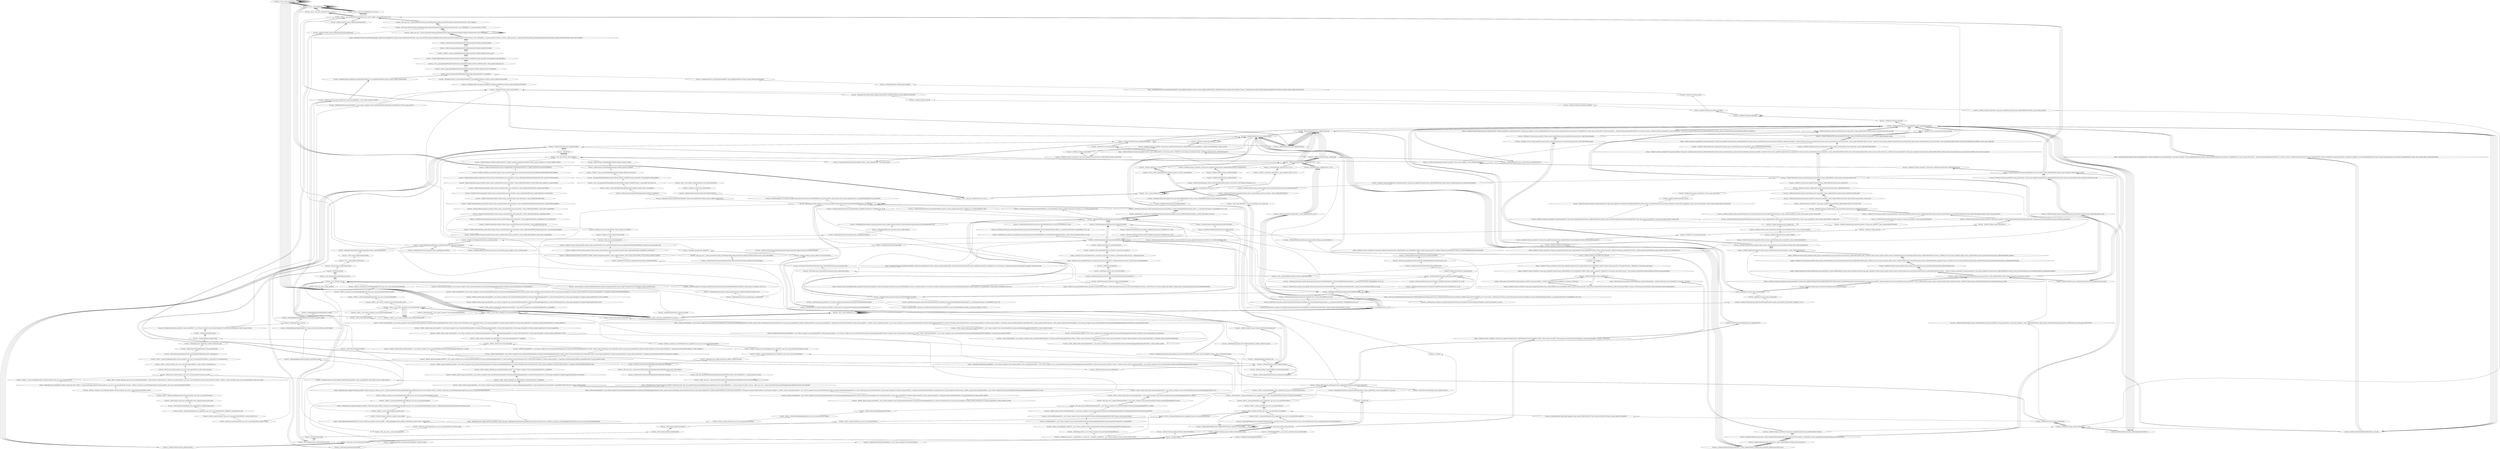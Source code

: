 digraph {
	"Function- _ZSt12__niter_baseIPKcET_S2_"
	"Function- _ZSt12__niter_baseIPKcET_S2_"
	"Function- _ZSt12__niter_baseIPKcET_S2_" -> "Function- _ZSt12__niter_baseIPKcET_S2_" [dir=back]
	"Function- _ZSt14__copy_move_a2ILb0EPKcPcET1_T0_S4_S3_"
	"Function- _ZSt14__copy_move_a2ILb0EPKcPcET1_T0_S4_S3_" -> "Function- _ZSt12__niter_baseIPKcET_S2_" [dir=back]
	"Function- _ZSt12__miter_baseIPKcET_S2_"
	"Function- _ZSt12__miter_baseIPKcET_S2_" -> "Function- _ZSt14__copy_move_a2ILb0EPKcPcET1_T0_S4_S3_" [dir=back]
	"Function- _ZSt12__miter_baseIPKcET_S2_"
	"Function- _ZSt12__miter_baseIPKcET_S2_" -> "Function- _ZSt12__miter_baseIPKcET_S2_" [dir=back]
	"Function- _ZSt4copyIPKcPcET0_T_S4_S3_"
	"Function- _ZSt4copyIPKcPcET0_T_S4_S3_" -> "Function- _ZSt12__miter_baseIPKcET_S2_" [dir=back]
	"Function- _ZNSt20__uninitialized_copyILb1EE13__uninit_copyIPKcPcEET0_T_S6_S5_"
	"Function- _ZNSt20__uninitialized_copyILb1EE13__uninit_copyIPKcPcEET0_T_S6_S5_" -> "Function- _ZSt4copyIPKcPcET0_T_S4_S3_" [dir=back]
	"Function- _ZSt18uninitialized_copyIPKcPcET0_T_S4_S3_"
	"Function- _ZSt18uninitialized_copyIPKcPcET0_T_S4_S3_" -> "Function- _ZNSt20__uninitialized_copyILb1EE13__uninit_copyIPKcPcEET0_T_S6_S5_" [dir=back]
	"Function- _ZN3fmt2v58internal12make_checkedIcEEPT_S4_j"
	"Function- _ZN3fmt2v58internal12make_checkedIcEEPT_S4_j" -> "Function- _ZSt18uninitialized_copyIPKcPcET0_T_S4_S3_" [dir=back]
	"Function- _ZN3fmt2v58internal12basic_bufferIcE7reserveEj"
	"Function- _ZN3fmt2v58internal12basic_bufferIcE7reserveEj" -> "Function- _ZN3fmt2v58internal12make_checkedIcEEPT_S4_j" [dir=back]
	"Function- _ZN3fmt2v58internal11to_unsignedIiEENSt13make_unsignedIT_E4typeES4_"
	"Function- _ZN3fmt2v58internal11to_unsignedIiEENSt13make_unsignedIT_E4typeES4_" -> "Function- _ZN3fmt2v58internal12basic_bufferIcE7reserveEj" [dir=back]
	"Function- _ZN3fmt2v58internal12basic_bufferIcE6appendIcEEvPKT_S7_"
	"Function- _ZN3fmt2v58internal12basic_bufferIcE6appendIcEEvPKT_S7_" -> "Function- _ZN3fmt2v58internal11to_unsignedIiEENSt13make_unsignedIT_E4typeES4_" [dir=back]
	"Function- _ZN3fmt2v58internal11to_unsignedIiEENSt13make_unsignedIT_E4typeES4_"
	"Function- _ZN3fmt2v58internal11to_unsignedIiEENSt13make_unsignedIT_E4typeES4_" -> "Function- _ZN3fmt2v58internal12basic_bufferIcE6appendIcEEvPKT_S7_" [dir=back]
	"Function- _ZNK3fmt2v510format_int4sizeEv"
	"Function- _ZNK3fmt2v510format_int4sizeEv" -> "Function- _ZN3fmt2v58internal11to_unsignedIiEENSt13make_unsignedIT_E4typeES4_" [dir=back]
	"Function- _ZNK3fmt2v510format_int4dataEv"
	"Function- _ZNK3fmt2v510format_int4dataEv" -> "Function- _ZNK3fmt2v510format_int4sizeEv" [dir=back]
	"Function- _ZNK3fmt2v510format_int4dataEv"
	"Function- _ZNK3fmt2v510format_int4dataEv" -> "Function- _ZNK3fmt2v510format_int4dataEv" [dir=back]
	"Function- _ZN3fmt2v510format_int14format_decimalEy"
	"Function- _ZN3fmt2v510format_int14format_decimalEy" -> "Function- _ZNK3fmt2v510format_int4dataEv" [dir=back]
	"Function- _ZN3fmt2v510format_int13format_signedEx"
	"Function- _ZN3fmt2v510format_int13format_signedEx" -> "Function- _ZN3fmt2v510format_int14format_decimalEy" [dir=back]
	"Function- _ZN3fmt2v510format_intC2Ei"
	"Function- _ZN3fmt2v510format_intC2Ei" -> "Function- _ZN3fmt2v510format_int13format_signedEx" [dir=back]
	"Function- _ZN6spdlog7details10fmt_helper10append_intIiLj500EEEvT_RN3fmt2v519basic_memory_bufferIcXT0_ESaIcEEE"
	"Function- _ZN6spdlog7details10fmt_helper10append_intIiLj500EEEvT_RN3fmt2v519basic_memory_bufferIcXT0_ESaIcEEE" -> "Function- _ZN3fmt2v510format_intC2Ei" [dir=back]
	"Function- _ZN3fmt2v517basic_string_viewIcEC2EPKcj"
	"Function- _ZN3fmt2v517basic_string_viewIcEC2EPKcj" -> "Function- _ZN6spdlog7details10fmt_helper10append_intIiLj500EEEvT_RN3fmt2v519basic_memory_bufferIcXT0_ESaIcEEE" [dir=back]
	"Function- _ZN6spdlog7details10scoped_padC2EjRNS0_12padding_infoERN3fmt2v519basic_memory_bufferIcLj500ESaIcEEE"
	"Function- _ZN6spdlog7details10scoped_padC2EjRNS0_12padding_infoERN3fmt2v519basic_memory_bufferIcLj500ESaIcEEE" -> "Function- _ZN3fmt2v517basic_string_viewIcEC2EPKcj" [dir=back]
	"Function- _ZN6spdlog7details11Y_formatter6formatERKNS0_7log_msgERK2tmRN3fmt2v519basic_memory_bufferIcLj500ESaIcEEE"
	"Function- _ZN6spdlog7details11Y_formatter6formatERKNS0_7log_msgERK2tmRN3fmt2v519basic_memory_bufferIcLj500ESaIcEEE" -> "Function- _ZN6spdlog7details10scoped_padC2EjRNS0_12padding_infoERN3fmt2v519basic_memory_bufferIcLj500ESaIcEEE" [dir=back]
	"Function- _ZNSt10_Head_baseILj0EPN6spdlog7details14flag_formatterELb0EE7_M_headERKS4_"
	"Function- _ZNSt10_Head_baseILj0EPN6spdlog7details14flag_formatterELb0EE7_M_headERKS4_" -> "Function- _ZN6spdlog7details11Y_formatter6formatERKNS0_7log_msgERK2tmRN3fmt2v519basic_memory_bufferIcLj500ESaIcEEE" [dir=back]
	"Function- _ZNSt11_Tuple_implILj0EJPN6spdlog7details14flag_formatterESt14default_deleteIS2_EEE7_M_headERKS6_"
	"Function- _ZNSt11_Tuple_implILj0EJPN6spdlog7details14flag_formatterESt14default_deleteIS2_EEE7_M_headERKS6_" -> "Function- _ZNSt10_Head_baseILj0EPN6spdlog7details14flag_formatterELb0EE7_M_headERKS4_" [dir=back]
	"Function- _ZSt12__get_helperILj0EPN6spdlog7details14flag_formatterEJSt14default_deleteIS2_EEERKT0_RKSt11_Tuple_implIXT_EJS6_DpT1_EE"
	"Function- _ZSt12__get_helperILj0EPN6spdlog7details14flag_formatterEJSt14default_deleteIS2_EEERKT0_RKSt11_Tuple_implIXT_EJS6_DpT1_EE" -> "Function- _ZNSt11_Tuple_implILj0EJPN6spdlog7details14flag_formatterESt14default_deleteIS2_EEE7_M_headERKS6_" [dir=back]
	"Function- _ZSt3getILj0EJPN6spdlog7details14flag_formatterESt14default_deleteIS2_EEERKNSt13tuple_elementIXT_ESt5tupleIJDpT0_EEE4typeERKSA_"
	"Function- _ZSt3getILj0EJPN6spdlog7details14flag_formatterESt14default_deleteIS2_EEERKNSt13tuple_elementIXT_ESt5tupleIJDpT0_EEE4typeERKSA_" -> "Function- _ZSt12__get_helperILj0EPN6spdlog7details14flag_formatterEJSt14default_deleteIS2_EEERKT0_RKSt11_Tuple_implIXT_EJS6_DpT1_EE" [dir=back]
	"Function- _ZNKSt15__uniq_ptr_implIN6spdlog7details14flag_formatterESt14default_deleteIS2_EE6_M_ptrEv"
	"Function- _ZNKSt15__uniq_ptr_implIN6spdlog7details14flag_formatterESt14default_deleteIS2_EE6_M_ptrEv" -> "Function- _ZSt3getILj0EJPN6spdlog7details14flag_formatterESt14default_deleteIS2_EEERKNSt13tuple_elementIXT_ESt5tupleIJDpT0_EEE4typeERKSA_" [dir=back]
	"Function- _ZNKSt10unique_ptrIN6spdlog7details14flag_formatterESt14default_deleteIS2_EE3getEv"
	"Function- _ZNKSt10unique_ptrIN6spdlog7details14flag_formatterESt14default_deleteIS2_EE3getEv" -> "Function- _ZNKSt15__uniq_ptr_implIN6spdlog7details14flag_formatterESt14default_deleteIS2_EE6_M_ptrEv" [dir=back]
	"Function- _ZNKSt10unique_ptrIN6spdlog7details14flag_formatterESt14default_deleteIS2_EEptEv"
	"Function- _ZNKSt10unique_ptrIN6spdlog7details14flag_formatterESt14default_deleteIS2_EEptEv" -> "Function- _ZNKSt10unique_ptrIN6spdlog7details14flag_formatterESt14default_deleteIS2_EE3getEv" [dir=back]
	"Calling- _ZN6spdlog17pattern_formatter6formatERKNS_7details7log_msgERN3fmt2v519basic_memory_bufferIcLj500ESaIcEEE _ZN9__gnu_cxxneIPSt10unique_ptrIN6spdlog7details14flag_formatterESt14default_deleteIS4_EESt6vectorIS7_SaIS7_EEEEbRKNS_17__normal_iteratorIT_T0_EESH_ Function- _ZNK9__gnu_cxx17__normal_iteratorIPSt10unique_ptrIN6spdlog7details14flag_formatterESt14default_deleteIS4_EESt6vectorIS7_SaIS7_EEEdeEv"
	"Calling- _ZN6spdlog17pattern_formatter6formatERKNS_7details7log_msgERN3fmt2v519basic_memory_bufferIcLj500ESaIcEEE _ZN9__gnu_cxxneIPSt10unique_ptrIN6spdlog7details14flag_formatterESt14default_deleteIS4_EESt6vectorIS7_SaIS7_EEEEbRKNS_17__normal_iteratorIT_T0_EESH_ Function- _ZNK9__gnu_cxx17__normal_iteratorIPSt10unique_ptrIN6spdlog7details14flag_formatterESt14default_deleteIS4_EESt6vectorIS7_SaIS7_EEEdeEv" -> "Function- _ZNKSt10unique_ptrIN6spdlog7details14flag_formatterESt14default_deleteIS2_EEptEv" [dir=back]
	"Function- _ZNK9__gnu_cxx17__normal_iteratorIPSt10unique_ptrIN6spdlog7details14flag_formatterESt14default_deleteIS4_EESt6vectorIS7_SaIS7_EEE4baseEv"
	"Function- _ZNK9__gnu_cxx17__normal_iteratorIPSt10unique_ptrIN6spdlog7details14flag_formatterESt14default_deleteIS4_EESt6vectorIS7_SaIS7_EEE4baseEv" -> "Calling- _ZN6spdlog17pattern_formatter6formatERKNS_7details7log_msgERN3fmt2v519basic_memory_bufferIcLj500ESaIcEEE _ZN9__gnu_cxxneIPSt10unique_ptrIN6spdlog7details14flag_formatterESt14default_deleteIS4_EESt6vectorIS7_SaIS7_EEEEbRKNS_17__normal_iteratorIT_T0_EESH_ Function- _ZNK9__gnu_cxx17__normal_iteratorIPSt10unique_ptrIN6spdlog7details14flag_formatterESt14default_deleteIS4_EESt6vectorIS7_SaIS7_EEEdeEv" [dir=back]
	"Function- _ZNK9__gnu_cxx17__normal_iteratorIPSt10unique_ptrIN6spdlog7details14flag_formatterESt14default_deleteIS4_EESt6vectorIS7_SaIS7_EEE4baseEv"
	"Function- _ZNK9__gnu_cxx17__normal_iteratorIPSt10unique_ptrIN6spdlog7details14flag_formatterESt14default_deleteIS4_EESt6vectorIS7_SaIS7_EEE4baseEv" -> "Function- _ZNK9__gnu_cxx17__normal_iteratorIPSt10unique_ptrIN6spdlog7details14flag_formatterESt14default_deleteIS4_EESt6vectorIS7_SaIS7_EEE4baseEv" [dir=back]
	"Function- _ZN9__gnu_cxxneIPSt10unique_ptrIN6spdlog7details14flag_formatterESt14default_deleteIS4_EESt6vectorIS7_SaIS7_EEEEbRKNS_17__normal_iteratorIT_T0_EESH_"
	"Function- _ZN9__gnu_cxxneIPSt10unique_ptrIN6spdlog7details14flag_formatterESt14default_deleteIS4_EESt6vectorIS7_SaIS7_EEEEbRKNS_17__normal_iteratorIT_T0_EESH_" -> "Function- _ZNK9__gnu_cxx17__normal_iteratorIPSt10unique_ptrIN6spdlog7details14flag_formatterESt14default_deleteIS4_EESt6vectorIS7_SaIS7_EEE4baseEv" [dir=back]
	"Function- _ZN9__gnu_cxx17__normal_iteratorIPSt10unique_ptrIN6spdlog7details14flag_formatterESt14default_deleteIS4_EESt6vectorIS7_SaIS7_EEEppEv"
	"Function- _ZN9__gnu_cxx17__normal_iteratorIPSt10unique_ptrIN6spdlog7details14flag_formatterESt14default_deleteIS4_EESt6vectorIS7_SaIS7_EEEppEv" -> "Function- _ZN9__gnu_cxxneIPSt10unique_ptrIN6spdlog7details14flag_formatterESt14default_deleteIS4_EESt6vectorIS7_SaIS7_EEEEbRKNS_17__normal_iteratorIT_T0_EESH_" [dir=back]
	"Function- _ZNSt11__copy_moveILb0ELb1ESt26random_access_iterator_tagE8__copy_mIcEEPT_PKS3_S6_S4_"
	"Function- _ZNSt11__copy_moveILb0ELb1ESt26random_access_iterator_tagE8__copy_mIcEEPT_PKS3_S6_S4_" -> "Function- _ZN9__gnu_cxx17__normal_iteratorIPSt10unique_ptrIN6spdlog7details14flag_formatterESt14default_deleteIS4_EESt6vectorIS7_SaIS7_EEEppEv" [dir=back]
	"Function- _ZSt13__copy_move_aILb0EPKcPcET1_T0_S4_S3_"
	"Function- _ZSt13__copy_move_aILb0EPKcPcET1_T0_S4_S3_" -> "Function- _ZNSt11__copy_moveILb0ELb1ESt26random_access_iterator_tagE8__copy_mIcEEPT_PKS3_S6_S4_" [dir=back]
	"Function- _ZSt12__niter_baseIPcET_S1_"
	"Function- _ZSt12__niter_baseIPcET_S1_" -> "Function- _ZSt13__copy_move_aILb0EPKcPcET1_T0_S4_S3_" [dir=back]
	"Function- _ZSt12__niter_baseIPKcET_S2_"
	"Function- _ZSt12__niter_baseIPKcET_S2_" -> "Function- _ZSt12__niter_baseIPcET_S1_" [dir=back]
	"Function- _ZSt12__niter_baseIPKcET_S2_"
	"Function- _ZSt12__niter_baseIPKcET_S2_" -> "Function- _ZSt12__niter_baseIPKcET_S2_" [dir=back]
	"Function- _ZSt14__copy_move_a2ILb0EPKcPcET1_T0_S4_S3_"
	"Function- _ZSt14__copy_move_a2ILb0EPKcPcET1_T0_S4_S3_" -> "Function- _ZSt12__niter_baseIPKcET_S2_" [dir=back]
	"Function- _ZSt12__miter_baseIPKcET_S2_"
	"Function- _ZSt12__miter_baseIPKcET_S2_" -> "Function- _ZSt14__copy_move_a2ILb0EPKcPcET1_T0_S4_S3_" [dir=back]
	"Function- _ZSt12__miter_baseIPKcET_S2_"
	"Function- _ZSt12__miter_baseIPKcET_S2_" -> "Function- _ZSt12__miter_baseIPKcET_S2_" [dir=back]
	"Function- _ZSt4copyIPKcPcET0_T_S4_S3_"
	"Function- _ZSt4copyIPKcPcET0_T_S4_S3_" -> "Function- _ZSt12__miter_baseIPKcET_S2_" [dir=back]
	"Function- _ZNSt20__uninitialized_copyILb1EE13__uninit_copyIPKcPcEET0_T_S6_S5_"
	"Function- _ZNSt20__uninitialized_copyILb1EE13__uninit_copyIPKcPcEET0_T_S6_S5_" -> "Function- _ZSt4copyIPKcPcET0_T_S4_S3_" [dir=back]
	"Function- _ZSt18uninitialized_copyIPKcPcET0_T_S4_S3_"
	"Function- _ZSt18uninitialized_copyIPKcPcET0_T_S4_S3_" -> "Function- _ZNSt20__uninitialized_copyILb1EE13__uninit_copyIPKcPcEET0_T_S6_S5_" [dir=back]
	"Function- _ZN3fmt2v58internal12make_checkedIcEEPT_S4_j"
	"Function- _ZN3fmt2v58internal12make_checkedIcEEPT_S4_j" -> "Function- _ZSt18uninitialized_copyIPKcPcET0_T_S4_S3_" [dir=back]
	"Function- _ZN3fmt2v58internal12basic_bufferIcE7reserveEj"
	"Function- _ZN3fmt2v58internal12basic_bufferIcE7reserveEj" -> "Function- _ZN3fmt2v58internal12make_checkedIcEEPT_S4_j" [dir=back]
	"Function- _ZN3fmt2v58internal11to_unsignedIiEENSt13make_unsignedIT_E4typeES4_"
	"Function- _ZN3fmt2v58internal11to_unsignedIiEENSt13make_unsignedIT_E4typeES4_" -> "Function- _ZN3fmt2v58internal12basic_bufferIcE7reserveEj" [dir=back]
	"Function- _ZN3fmt2v58internal12basic_bufferIcE6appendIcEEvPKT_S7_"
	"Function- _ZN3fmt2v58internal12basic_bufferIcE6appendIcEEvPKT_S7_" -> "Function- _ZN3fmt2v58internal11to_unsignedIiEENSt13make_unsignedIT_E4typeES4_" [dir=back]
	"Function- _ZNK3fmt2v517basic_string_viewIcE4sizeEv"
	"Function- _ZNK3fmt2v517basic_string_viewIcE4sizeEv" -> "Function- _ZN3fmt2v58internal12basic_bufferIcE6appendIcEEvPKT_S7_" [dir=back]
	"Function- _ZNK3fmt2v517basic_string_viewIcE4dataEv"
	"Function- _ZNK3fmt2v517basic_string_viewIcE4dataEv" -> "Function- _ZNK3fmt2v517basic_string_viewIcE4sizeEv" [dir=back]
	"Function- _ZN6spdlog7details10fmt_helper18append_string_viewILj500EEEvN3fmt2v517basic_string_viewIcEERNS4_19basic_memory_bufferIcXT_ESaIcEEE"
	"Function- _ZN6spdlog7details10fmt_helper18append_string_viewILj500EEEvN3fmt2v517basic_string_viewIcEERNS4_19basic_memory_bufferIcXT_ESaIcEEE" -> "Function- _ZNK3fmt2v517basic_string_viewIcE4dataEv" [dir=back]
	"Function- _ZNKSt7__cxx1112basic_stringIcSt11char_traitsIcESaIcEE4sizeEv"
	"Function- _ZNKSt7__cxx1112basic_stringIcSt11char_traitsIcESaIcEE4sizeEv" -> "Function- _ZN6spdlog7details10fmt_helper18append_string_viewILj500EEEvN3fmt2v517basic_string_viewIcEERNS4_19basic_memory_bufferIcXT_ESaIcEEE" [dir=back]
	"Function- _ZNKSt7__cxx1112basic_stringIcSt11char_traitsIcESaIcEE7_M_dataEv"
	"Function- _ZNKSt7__cxx1112basic_stringIcSt11char_traitsIcESaIcEE7_M_dataEv" -> "Function- _ZNKSt7__cxx1112basic_stringIcSt11char_traitsIcESaIcEE4sizeEv" [dir=back]
	"Function- _ZNKSt7__cxx1112basic_stringIcSt11char_traitsIcESaIcEE4dataEv"
	"Function- _ZNKSt7__cxx1112basic_stringIcSt11char_traitsIcESaIcEE4dataEv" -> "Function- _ZNKSt7__cxx1112basic_stringIcSt11char_traitsIcESaIcEE7_M_dataEv" [dir=back]
	"Function- _ZN3fmt2v517basic_string_viewIcEC2ISt11char_traitsIcEEERKNSt7__cxx1112basic_stringIcT_SaIcEEE"
	"Function- _ZN3fmt2v517basic_string_viewIcEC2ISt11char_traitsIcEEERKNSt7__cxx1112basic_stringIcT_SaIcEEE" -> "Function- _ZNKSt7__cxx1112basic_stringIcSt11char_traitsIcESaIcEE4dataEv" [dir=back]
	"Function- _ZN6spdlog7details19aggregate_formatter6formatERKNS0_7log_msgERK2tmRN3fmt2v519basic_memory_bufferIcLj500ESaIcEEE"
	"Function- _ZN6spdlog7details19aggregate_formatter6formatERKNS0_7log_msgERK2tmRN3fmt2v519basic_memory_bufferIcLj500ESaIcEEE" -> "Function- _ZN3fmt2v517basic_string_viewIcEC2ISt11char_traitsIcEEERKNSt7__cxx1112basic_stringIcT_SaIcEEE" [dir=back]
	"Function- _ZNSt10_Head_baseILj0EPN6spdlog7details14flag_formatterELb0EE7_M_headERKS4_"
	"Function- _ZNSt10_Head_baseILj0EPN6spdlog7details14flag_formatterELb0EE7_M_headERKS4_" -> "Function- _ZN6spdlog7details19aggregate_formatter6formatERKNS0_7log_msgERK2tmRN3fmt2v519basic_memory_bufferIcLj500ESaIcEEE" [dir=back]
	"Function- _ZNSt11_Tuple_implILj0EJPN6spdlog7details14flag_formatterESt14default_deleteIS2_EEE7_M_headERKS6_"
	"Function- _ZNSt11_Tuple_implILj0EJPN6spdlog7details14flag_formatterESt14default_deleteIS2_EEE7_M_headERKS6_" -> "Function- _ZNSt10_Head_baseILj0EPN6spdlog7details14flag_formatterELb0EE7_M_headERKS4_" [dir=back]
	"Function- _ZSt12__get_helperILj0EPN6spdlog7details14flag_formatterEJSt14default_deleteIS2_EEERKT0_RKSt11_Tuple_implIXT_EJS6_DpT1_EE"
	"Function- _ZSt12__get_helperILj0EPN6spdlog7details14flag_formatterEJSt14default_deleteIS2_EEERKT0_RKSt11_Tuple_implIXT_EJS6_DpT1_EE" -> "Function- _ZNSt11_Tuple_implILj0EJPN6spdlog7details14flag_formatterESt14default_deleteIS2_EEE7_M_headERKS6_" [dir=back]
	"Function- _ZSt3getILj0EJPN6spdlog7details14flag_formatterESt14default_deleteIS2_EEERKNSt13tuple_elementIXT_ESt5tupleIJDpT0_EEE4typeERKSA_"
	"Function- _ZSt3getILj0EJPN6spdlog7details14flag_formatterESt14default_deleteIS2_EEERKNSt13tuple_elementIXT_ESt5tupleIJDpT0_EEE4typeERKSA_" -> "Function- _ZSt12__get_helperILj0EPN6spdlog7details14flag_formatterEJSt14default_deleteIS2_EEERKT0_RKSt11_Tuple_implIXT_EJS6_DpT1_EE" [dir=back]
	"Function- _ZNKSt15__uniq_ptr_implIN6spdlog7details14flag_formatterESt14default_deleteIS2_EE6_M_ptrEv"
	"Function- _ZNKSt15__uniq_ptr_implIN6spdlog7details14flag_formatterESt14default_deleteIS2_EE6_M_ptrEv" -> "Function- _ZSt3getILj0EJPN6spdlog7details14flag_formatterESt14default_deleteIS2_EEERKNSt13tuple_elementIXT_ESt5tupleIJDpT0_EEE4typeERKSA_" [dir=back]
	"Function- _ZNKSt10unique_ptrIN6spdlog7details14flag_formatterESt14default_deleteIS2_EE3getEv"
	"Function- _ZNKSt10unique_ptrIN6spdlog7details14flag_formatterESt14default_deleteIS2_EE3getEv" -> "Function- _ZNKSt15__uniq_ptr_implIN6spdlog7details14flag_formatterESt14default_deleteIS2_EE6_M_ptrEv" [dir=back]
	"Function- _ZNKSt10unique_ptrIN6spdlog7details14flag_formatterESt14default_deleteIS2_EEptEv"
	"Function- _ZNKSt10unique_ptrIN6spdlog7details14flag_formatterESt14default_deleteIS2_EEptEv" -> "Function- _ZNKSt10unique_ptrIN6spdlog7details14flag_formatterESt14default_deleteIS2_EE3getEv" [dir=back]
	"Calling- _ZN6spdlog17pattern_formatter6formatERKNS_7details7log_msgERN3fmt2v519basic_memory_bufferIcLj500ESaIcEEE _ZN9__gnu_cxxneIPSt10unique_ptrIN6spdlog7details14flag_formatterESt14default_deleteIS4_EESt6vectorIS7_SaIS7_EEEEbRKNS_17__normal_iteratorIT_T0_EESH_ Function- _ZNK9__gnu_cxx17__normal_iteratorIPSt10unique_ptrIN6spdlog7details14flag_formatterESt14default_deleteIS4_EESt6vectorIS7_SaIS7_EEEdeEv"
	"Calling- _ZN6spdlog17pattern_formatter6formatERKNS_7details7log_msgERN3fmt2v519basic_memory_bufferIcLj500ESaIcEEE _ZN9__gnu_cxxneIPSt10unique_ptrIN6spdlog7details14flag_formatterESt14default_deleteIS4_EESt6vectorIS7_SaIS7_EEEEbRKNS_17__normal_iteratorIT_T0_EESH_ Function- _ZNK9__gnu_cxx17__normal_iteratorIPSt10unique_ptrIN6spdlog7details14flag_formatterESt14default_deleteIS4_EESt6vectorIS7_SaIS7_EEEdeEv" -> "Function- _ZNKSt10unique_ptrIN6spdlog7details14flag_formatterESt14default_deleteIS2_EEptEv" [dir=back]
	"Function- _ZNK9__gnu_cxx17__normal_iteratorIPSt10unique_ptrIN6spdlog7details14flag_formatterESt14default_deleteIS4_EESt6vectorIS7_SaIS7_EEE4baseEv"
	"Function- _ZNK9__gnu_cxx17__normal_iteratorIPSt10unique_ptrIN6spdlog7details14flag_formatterESt14default_deleteIS4_EESt6vectorIS7_SaIS7_EEE4baseEv" -> "Calling- _ZN6spdlog17pattern_formatter6formatERKNS_7details7log_msgERN3fmt2v519basic_memory_bufferIcLj500ESaIcEEE _ZN9__gnu_cxxneIPSt10unique_ptrIN6spdlog7details14flag_formatterESt14default_deleteIS4_EESt6vectorIS7_SaIS7_EEEEbRKNS_17__normal_iteratorIT_T0_EESH_ Function- _ZNK9__gnu_cxx17__normal_iteratorIPSt10unique_ptrIN6spdlog7details14flag_formatterESt14default_deleteIS4_EESt6vectorIS7_SaIS7_EEEdeEv" [dir=back]
	"Function- _ZNK9__gnu_cxx17__normal_iteratorIPSt10unique_ptrIN6spdlog7details14flag_formatterESt14default_deleteIS4_EESt6vectorIS7_SaIS7_EEE4baseEv"
	"Function- _ZNK9__gnu_cxx17__normal_iteratorIPSt10unique_ptrIN6spdlog7details14flag_formatterESt14default_deleteIS4_EESt6vectorIS7_SaIS7_EEE4baseEv" -> "Function- _ZNK9__gnu_cxx17__normal_iteratorIPSt10unique_ptrIN6spdlog7details14flag_formatterESt14default_deleteIS4_EESt6vectorIS7_SaIS7_EEE4baseEv" [dir=back]
	"Function- _ZN9__gnu_cxxneIPSt10unique_ptrIN6spdlog7details14flag_formatterESt14default_deleteIS4_EESt6vectorIS7_SaIS7_EEEEbRKNS_17__normal_iteratorIT_T0_EESH_"
	"Function- _ZN9__gnu_cxxneIPSt10unique_ptrIN6spdlog7details14flag_formatterESt14default_deleteIS4_EESt6vectorIS7_SaIS7_EEEEbRKNS_17__normal_iteratorIT_T0_EESH_" -> "Function- _ZNK9__gnu_cxx17__normal_iteratorIPSt10unique_ptrIN6spdlog7details14flag_formatterESt14default_deleteIS4_EESt6vectorIS7_SaIS7_EEE4baseEv" [dir=back]
	"Function- _ZN9__gnu_cxx17__normal_iteratorIPSt10unique_ptrIN6spdlog7details14flag_formatterESt14default_deleteIS4_EESt6vectorIS7_SaIS7_EEEppEv"
	"Function- _ZN9__gnu_cxx17__normal_iteratorIPSt10unique_ptrIN6spdlog7details14flag_formatterESt14default_deleteIS4_EESt6vectorIS7_SaIS7_EEEppEv" -> "Function- _ZN9__gnu_cxxneIPSt10unique_ptrIN6spdlog7details14flag_formatterESt14default_deleteIS4_EESt6vectorIS7_SaIS7_EEEEbRKNS_17__normal_iteratorIT_T0_EESH_" [dir=back]
	"Function- _ZNSt11__copy_moveILb0ELb1ESt26random_access_iterator_tagE8__copy_mIcEEPT_PKS3_S6_S4_"
	"Function- _ZNSt11__copy_moveILb0ELb1ESt26random_access_iterator_tagE8__copy_mIcEEPT_PKS3_S6_S4_" -> "Function- _ZN9__gnu_cxx17__normal_iteratorIPSt10unique_ptrIN6spdlog7details14flag_formatterESt14default_deleteIS4_EESt6vectorIS7_SaIS7_EEEppEv" [dir=back]
	"Function- _ZSt13__copy_move_aILb0EPKcPcET1_T0_S4_S3_"
	"Function- _ZSt13__copy_move_aILb0EPKcPcET1_T0_S4_S3_" -> "Function- _ZNSt11__copy_moveILb0ELb1ESt26random_access_iterator_tagE8__copy_mIcEEPT_PKS3_S6_S4_" [dir=back]
	"Function- _ZSt12__niter_baseIPcET_S1_"
	"Function- _ZSt12__niter_baseIPcET_S1_" -> "Function- _ZSt13__copy_move_aILb0EPKcPcET1_T0_S4_S3_" [dir=back]
	"Function- _ZSt12__niter_baseIPKcET_S2_"
	"Function- _ZSt12__niter_baseIPKcET_S2_" -> "Function- _ZSt12__niter_baseIPcET_S1_" [dir=back]
	"Function- _ZSt12__niter_baseIPKcET_S2_"
	"Function- _ZSt12__niter_baseIPKcET_S2_" -> "Function- _ZSt12__niter_baseIPKcET_S2_" [dir=back]
	"Function- _ZSt14__copy_move_a2ILb0EPKcPcET1_T0_S4_S3_"
	"Function- _ZSt14__copy_move_a2ILb0EPKcPcET1_T0_S4_S3_" -> "Function- _ZSt12__niter_baseIPKcET_S2_" [dir=back]
	"Function- _ZSt12__miter_baseIPKcET_S2_"
	"Function- _ZSt12__miter_baseIPKcET_S2_" -> "Function- _ZSt14__copy_move_a2ILb0EPKcPcET1_T0_S4_S3_" [dir=back]
	"Function- _ZSt12__miter_baseIPKcET_S2_"
	"Function- _ZSt12__miter_baseIPKcET_S2_" -> "Function- _ZSt12__miter_baseIPKcET_S2_" [dir=back]
	"Function- _ZSt4copyIPKcPcET0_T_S4_S3_"
	"Function- _ZSt4copyIPKcPcET0_T_S4_S3_" -> "Function- _ZSt12__miter_baseIPKcET_S2_" [dir=back]
	"Function- _ZNSt20__uninitialized_copyILb1EE13__uninit_copyIPKcPcEET0_T_S6_S5_"
	"Function- _ZNSt20__uninitialized_copyILb1EE13__uninit_copyIPKcPcEET0_T_S6_S5_" -> "Function- _ZSt4copyIPKcPcET0_T_S4_S3_" [dir=back]
	"Function- _ZSt18uninitialized_copyIPKcPcET0_T_S4_S3_"
	"Function- _ZSt18uninitialized_copyIPKcPcET0_T_S4_S3_" -> "Function- _ZNSt20__uninitialized_copyILb1EE13__uninit_copyIPKcPcEET0_T_S6_S5_" [dir=back]
	"Function- _ZN3fmt2v58internal12make_checkedIcEEPT_S4_j"
	"Function- _ZN3fmt2v58internal12make_checkedIcEEPT_S4_j" -> "Function- _ZSt18uninitialized_copyIPKcPcET0_T_S4_S3_" [dir=back]
	"Function- _ZN3fmt2v58internal12basic_bufferIcE7reserveEj"
	"Function- _ZN3fmt2v58internal12basic_bufferIcE7reserveEj" -> "Function- _ZN3fmt2v58internal12make_checkedIcEEPT_S4_j" [dir=back]
	"Function- _ZN3fmt2v58internal11to_unsignedIiEENSt13make_unsignedIT_E4typeES4_"
	"Function- _ZN3fmt2v58internal11to_unsignedIiEENSt13make_unsignedIT_E4typeES4_" -> "Function- _ZN3fmt2v58internal12basic_bufferIcE7reserveEj" [dir=back]
	"Function- _ZN3fmt2v58internal12basic_bufferIcE6appendIcEEvPKT_S7_"
	"Function- _ZN3fmt2v58internal12basic_bufferIcE6appendIcEEvPKT_S7_" -> "Function- _ZN3fmt2v58internal11to_unsignedIiEENSt13make_unsignedIT_E4typeES4_" [dir=back]
	"Function- _ZN3fmt2v58internal11to_unsignedIiEENSt13make_unsignedIT_E4typeES4_"
	"Function- _ZN3fmt2v58internal11to_unsignedIiEENSt13make_unsignedIT_E4typeES4_" -> "Function- _ZN3fmt2v58internal12basic_bufferIcE6appendIcEEvPKT_S7_" [dir=back]
	"Function- _ZNK3fmt2v510format_int4sizeEv"
	"Function- _ZNK3fmt2v510format_int4sizeEv" -> "Function- _ZN3fmt2v58internal11to_unsignedIiEENSt13make_unsignedIT_E4typeES4_" [dir=back]
	"Function- _ZNK3fmt2v510format_int4dataEv"
	"Function- _ZNK3fmt2v510format_int4dataEv" -> "Function- _ZNK3fmt2v510format_int4sizeEv" [dir=back]
	"Function- _ZNK3fmt2v510format_int4dataEv"
	"Function- _ZNK3fmt2v510format_int4dataEv" -> "Function- _ZNK3fmt2v510format_int4dataEv" [dir=back]
	"Function- _ZN3fmt2v510format_int14format_decimalEy"
	"Function- _ZN3fmt2v510format_int14format_decimalEy" -> "Function- _ZNK3fmt2v510format_int4dataEv" [dir=back]
	"Function- _ZN3fmt2v510format_intC2Ej"
	"Function- _ZN3fmt2v510format_intC2Ej" -> "Function- _ZN3fmt2v510format_int14format_decimalEy" [dir=back]
	"Calling- _ZN6spdlog7details11t_formatter6formatERKNS0_7log_msgERK2tmRN3fmt2v519basic_memory_bufferIcLj500ESaIcEEE _ZNK6spdlog7details12padding_info7enabledEv Function- _ZN6spdlog7details10fmt_helper10append_intIjLj500EEEvT_RN3fmt2v519basic_memory_bufferIcXT0_ESaIcEEE"
	"Calling- _ZN6spdlog7details11t_formatter6formatERKNS0_7log_msgERK2tmRN3fmt2v519basic_memory_bufferIcLj500ESaIcEEE _ZNK6spdlog7details12padding_info7enabledEv Function- _ZN6spdlog7details10fmt_helper10append_intIjLj500EEEvT_RN3fmt2v519basic_memory_bufferIcXT0_ESaIcEEE" -> "Function- _ZN3fmt2v510format_intC2Ej" [dir=back]
	"Function- _ZNK6spdlog7details12padding_info7enabledEv"
	"Function- _ZNK6spdlog7details12padding_info7enabledEv" -> "Calling- _ZN6spdlog7details11t_formatter6formatERKNS0_7log_msgERK2tmRN3fmt2v519basic_memory_bufferIcLj500ESaIcEEE _ZNK6spdlog7details12padding_info7enabledEv Function- _ZN6spdlog7details10fmt_helper10append_intIjLj500EEEvT_RN3fmt2v519basic_memory_bufferIcXT0_ESaIcEEE" [dir=back]
	"Function- _ZN6spdlog7details11t_formatter6formatERKNS0_7log_msgERK2tmRN3fmt2v519basic_memory_bufferIcLj500ESaIcEEE"
	"Function- _ZN6spdlog7details11t_formatter6formatERKNS0_7log_msgERK2tmRN3fmt2v519basic_memory_bufferIcLj500ESaIcEEE" -> "Function- _ZNK6spdlog7details12padding_info7enabledEv" [dir=back]
	"Function- _ZNSt10_Head_baseILj0EPN6spdlog7details14flag_formatterELb0EE7_M_headERKS4_"
	"Function- _ZNSt10_Head_baseILj0EPN6spdlog7details14flag_formatterELb0EE7_M_headERKS4_" -> "Function- _ZN6spdlog7details11t_formatter6formatERKNS0_7log_msgERK2tmRN3fmt2v519basic_memory_bufferIcLj500ESaIcEEE" [dir=back]
	"Function- _ZNSt11_Tuple_implILj0EJPN6spdlog7details14flag_formatterESt14default_deleteIS2_EEE7_M_headERKS6_"
	"Function- _ZNSt11_Tuple_implILj0EJPN6spdlog7details14flag_formatterESt14default_deleteIS2_EEE7_M_headERKS6_" -> "Function- _ZNSt10_Head_baseILj0EPN6spdlog7details14flag_formatterELb0EE7_M_headERKS4_" [dir=back]
	"Function- _ZSt12__get_helperILj0EPN6spdlog7details14flag_formatterEJSt14default_deleteIS2_EEERKT0_RKSt11_Tuple_implIXT_EJS6_DpT1_EE"
	"Function- _ZSt12__get_helperILj0EPN6spdlog7details14flag_formatterEJSt14default_deleteIS2_EEERKT0_RKSt11_Tuple_implIXT_EJS6_DpT1_EE" -> "Function- _ZNSt11_Tuple_implILj0EJPN6spdlog7details14flag_formatterESt14default_deleteIS2_EEE7_M_headERKS6_" [dir=back]
	"Function- _ZSt3getILj0EJPN6spdlog7details14flag_formatterESt14default_deleteIS2_EEERKNSt13tuple_elementIXT_ESt5tupleIJDpT0_EEE4typeERKSA_"
	"Function- _ZSt3getILj0EJPN6spdlog7details14flag_formatterESt14default_deleteIS2_EEERKNSt13tuple_elementIXT_ESt5tupleIJDpT0_EEE4typeERKSA_" -> "Function- _ZSt12__get_helperILj0EPN6spdlog7details14flag_formatterEJSt14default_deleteIS2_EEERKT0_RKSt11_Tuple_implIXT_EJS6_DpT1_EE" [dir=back]
	"Function- _ZNKSt15__uniq_ptr_implIN6spdlog7details14flag_formatterESt14default_deleteIS2_EE6_M_ptrEv"
	"Function- _ZNKSt15__uniq_ptr_implIN6spdlog7details14flag_formatterESt14default_deleteIS2_EE6_M_ptrEv" -> "Function- _ZSt3getILj0EJPN6spdlog7details14flag_formatterESt14default_deleteIS2_EEERKNSt13tuple_elementIXT_ESt5tupleIJDpT0_EEE4typeERKSA_" [dir=back]
	"Function- _ZNKSt10unique_ptrIN6spdlog7details14flag_formatterESt14default_deleteIS2_EE3getEv"
	"Function- _ZNKSt10unique_ptrIN6spdlog7details14flag_formatterESt14default_deleteIS2_EE3getEv" -> "Function- _ZNKSt15__uniq_ptr_implIN6spdlog7details14flag_formatterESt14default_deleteIS2_EE6_M_ptrEv" [dir=back]
	"Function- _ZNKSt10unique_ptrIN6spdlog7details14flag_formatterESt14default_deleteIS2_EEptEv"
	"Function- _ZNKSt10unique_ptrIN6spdlog7details14flag_formatterESt14default_deleteIS2_EEptEv" -> "Function- _ZNKSt10unique_ptrIN6spdlog7details14flag_formatterESt14default_deleteIS2_EE3getEv" [dir=back]
	"Calling- _ZN6spdlog17pattern_formatter6formatERKNS_7details7log_msgERN3fmt2v519basic_memory_bufferIcLj500ESaIcEEE _ZN9__gnu_cxxneIPSt10unique_ptrIN6spdlog7details14flag_formatterESt14default_deleteIS4_EESt6vectorIS7_SaIS7_EEEEbRKNS_17__normal_iteratorIT_T0_EESH_ Function- _ZNK9__gnu_cxx17__normal_iteratorIPSt10unique_ptrIN6spdlog7details14flag_formatterESt14default_deleteIS4_EESt6vectorIS7_SaIS7_EEEdeEv"
	"Calling- _ZN6spdlog17pattern_formatter6formatERKNS_7details7log_msgERN3fmt2v519basic_memory_bufferIcLj500ESaIcEEE _ZN9__gnu_cxxneIPSt10unique_ptrIN6spdlog7details14flag_formatterESt14default_deleteIS4_EESt6vectorIS7_SaIS7_EEEEbRKNS_17__normal_iteratorIT_T0_EESH_ Function- _ZNK9__gnu_cxx17__normal_iteratorIPSt10unique_ptrIN6spdlog7details14flag_formatterESt14default_deleteIS4_EESt6vectorIS7_SaIS7_EEEdeEv" -> "Function- _ZNKSt10unique_ptrIN6spdlog7details14flag_formatterESt14default_deleteIS2_EEptEv" [dir=back]
	"Function- _ZNK9__gnu_cxx17__normal_iteratorIPSt10unique_ptrIN6spdlog7details14flag_formatterESt14default_deleteIS4_EESt6vectorIS7_SaIS7_EEE4baseEv"
	"Function- _ZNK9__gnu_cxx17__normal_iteratorIPSt10unique_ptrIN6spdlog7details14flag_formatterESt14default_deleteIS4_EESt6vectorIS7_SaIS7_EEE4baseEv" -> "Calling- _ZN6spdlog17pattern_formatter6formatERKNS_7details7log_msgERN3fmt2v519basic_memory_bufferIcLj500ESaIcEEE _ZN9__gnu_cxxneIPSt10unique_ptrIN6spdlog7details14flag_formatterESt14default_deleteIS4_EESt6vectorIS7_SaIS7_EEEEbRKNS_17__normal_iteratorIT_T0_EESH_ Function- _ZNK9__gnu_cxx17__normal_iteratorIPSt10unique_ptrIN6spdlog7details14flag_formatterESt14default_deleteIS4_EESt6vectorIS7_SaIS7_EEEdeEv" [dir=back]
	"Function- _ZNK9__gnu_cxx17__normal_iteratorIPSt10unique_ptrIN6spdlog7details14flag_formatterESt14default_deleteIS4_EESt6vectorIS7_SaIS7_EEE4baseEv"
	"Function- _ZNK9__gnu_cxx17__normal_iteratorIPSt10unique_ptrIN6spdlog7details14flag_formatterESt14default_deleteIS4_EESt6vectorIS7_SaIS7_EEE4baseEv" -> "Function- _ZNK9__gnu_cxx17__normal_iteratorIPSt10unique_ptrIN6spdlog7details14flag_formatterESt14default_deleteIS4_EESt6vectorIS7_SaIS7_EEE4baseEv" [dir=back]
	"Function- _ZN9__gnu_cxxneIPSt10unique_ptrIN6spdlog7details14flag_formatterESt14default_deleteIS4_EESt6vectorIS7_SaIS7_EEEEbRKNS_17__normal_iteratorIT_T0_EESH_"
	"Function- _ZN9__gnu_cxxneIPSt10unique_ptrIN6spdlog7details14flag_formatterESt14default_deleteIS4_EESt6vectorIS7_SaIS7_EEEEbRKNS_17__normal_iteratorIT_T0_EESH_" -> "Function- _ZNK9__gnu_cxx17__normal_iteratorIPSt10unique_ptrIN6spdlog7details14flag_formatterESt14default_deleteIS4_EESt6vectorIS7_SaIS7_EEE4baseEv" [dir=back]
	"Function- _ZN9__gnu_cxx17__normal_iteratorIPSt10unique_ptrIN6spdlog7details14flag_formatterESt14default_deleteIS4_EESt6vectorIS7_SaIS7_EEEppEv"
	"Function- _ZN9__gnu_cxx17__normal_iteratorIPSt10unique_ptrIN6spdlog7details14flag_formatterESt14default_deleteIS4_EESt6vectorIS7_SaIS7_EEEppEv" -> "Function- _ZN9__gnu_cxxneIPSt10unique_ptrIN6spdlog7details14flag_formatterESt14default_deleteIS4_EESt6vectorIS7_SaIS7_EEEEbRKNS_17__normal_iteratorIT_T0_EESH_" [dir=back]
	"Function- _ZNSt11__copy_moveILb0ELb1ESt26random_access_iterator_tagE8__copy_mIcEEPT_PKS3_S6_S4_"
	"Function- _ZNSt11__copy_moveILb0ELb1ESt26random_access_iterator_tagE8__copy_mIcEEPT_PKS3_S6_S4_" -> "Function- _ZN9__gnu_cxx17__normal_iteratorIPSt10unique_ptrIN6spdlog7details14flag_formatterESt14default_deleteIS4_EESt6vectorIS7_SaIS7_EEEppEv" [dir=back]
	"Function- _ZSt13__copy_move_aILb0EPKcPcET1_T0_S4_S3_"
	"Function- _ZSt13__copy_move_aILb0EPKcPcET1_T0_S4_S3_" -> "Function- _ZNSt11__copy_moveILb0ELb1ESt26random_access_iterator_tagE8__copy_mIcEEPT_PKS3_S6_S4_" [dir=back]
	"Function- _ZSt12__niter_baseIPcET_S1_"
	"Function- _ZSt12__niter_baseIPcET_S1_" -> "Function- _ZSt13__copy_move_aILb0EPKcPcET1_T0_S4_S3_" [dir=back]
	"Function- _ZSt12__niter_baseIPKcET_S2_"
	"Function- _ZSt12__niter_baseIPKcET_S2_" -> "Function- _ZSt12__niter_baseIPcET_S1_" [dir=back]
	"Function- _ZSt12__niter_baseIPKcET_S2_"
	"Function- _ZSt12__niter_baseIPKcET_S2_" -> "Function- _ZSt12__niter_baseIPKcET_S2_" [dir=back]
	"Function- _ZSt14__copy_move_a2ILb0EPKcPcET1_T0_S4_S3_"
	"Function- _ZSt14__copy_move_a2ILb0EPKcPcET1_T0_S4_S3_" -> "Function- _ZSt12__niter_baseIPKcET_S2_" [dir=back]
	"Function- _ZSt12__miter_baseIPKcET_S2_"
	"Function- _ZSt12__miter_baseIPKcET_S2_" -> "Function- _ZSt14__copy_move_a2ILb0EPKcPcET1_T0_S4_S3_" [dir=back]
	"Function- _ZSt12__miter_baseIPKcET_S2_"
	"Function- _ZSt12__miter_baseIPKcET_S2_" -> "Function- _ZSt12__miter_baseIPKcET_S2_" [dir=back]
	"Function- _ZSt4copyIPKcPcET0_T_S4_S3_"
	"Function- _ZSt4copyIPKcPcET0_T_S4_S3_" -> "Function- _ZSt12__miter_baseIPKcET_S2_" [dir=back]
	"Function- _ZNSt20__uninitialized_copyILb1EE13__uninit_copyIPKcPcEET0_T_S6_S5_"
	"Function- _ZNSt20__uninitialized_copyILb1EE13__uninit_copyIPKcPcEET0_T_S6_S5_" -> "Function- _ZSt4copyIPKcPcET0_T_S4_S3_" [dir=back]
	"Function- _ZSt18uninitialized_copyIPKcPcET0_T_S4_S3_"
	"Function- _ZSt18uninitialized_copyIPKcPcET0_T_S4_S3_" -> "Function- _ZNSt20__uninitialized_copyILb1EE13__uninit_copyIPKcPcEET0_T_S6_S5_" [dir=back]
	"Function- _ZN3fmt2v58internal12make_checkedIcEEPT_S4_j"
	"Function- _ZN3fmt2v58internal12make_checkedIcEEPT_S4_j" -> "Function- _ZSt18uninitialized_copyIPKcPcET0_T_S4_S3_" [dir=back]
	"Function- _ZN3fmt2v58internal12basic_bufferIcE7reserveEj"
	"Function- _ZN3fmt2v58internal12basic_bufferIcE7reserveEj" -> "Function- _ZN3fmt2v58internal12make_checkedIcEEPT_S4_j" [dir=back]
	"Function- _ZN3fmt2v58internal11to_unsignedIiEENSt13make_unsignedIT_E4typeES4_"
	"Function- _ZN3fmt2v58internal11to_unsignedIiEENSt13make_unsignedIT_E4typeES4_" -> "Function- _ZN3fmt2v58internal12basic_bufferIcE7reserveEj" [dir=back]
	"Function- _ZN3fmt2v58internal12basic_bufferIcE6appendIcEEvPKT_S7_"
	"Function- _ZN3fmt2v58internal12basic_bufferIcE6appendIcEEvPKT_S7_" -> "Function- _ZN3fmt2v58internal11to_unsignedIiEENSt13make_unsignedIT_E4typeES4_" [dir=back]
	"Function- _ZNK3fmt2v517basic_string_viewIcE4sizeEv"
	"Function- _ZNK3fmt2v517basic_string_viewIcE4sizeEv" -> "Function- _ZN3fmt2v58internal12basic_bufferIcE6appendIcEEvPKT_S7_" [dir=back]
	"Function- _ZNK3fmt2v517basic_string_viewIcE4dataEv"
	"Function- _ZNK3fmt2v517basic_string_viewIcE4dataEv" -> "Function- _ZNK3fmt2v517basic_string_viewIcE4sizeEv" [dir=back]
	"Function- _ZN6spdlog7details10fmt_helper18append_string_viewILj500EEEvN3fmt2v517basic_string_viewIcEERNS4_19basic_memory_bufferIcXT_ESaIcEEE"
	"Function- _ZN6spdlog7details10fmt_helper18append_string_viewILj500EEEvN3fmt2v517basic_string_viewIcEERNS4_19basic_memory_bufferIcXT_ESaIcEEE" -> "Function- _ZNK3fmt2v517basic_string_viewIcE4dataEv" [dir=back]
	"Function- _ZNKSt7__cxx1112basic_stringIcSt11char_traitsIcESaIcEE4sizeEv"
	"Function- _ZNKSt7__cxx1112basic_stringIcSt11char_traitsIcESaIcEE4sizeEv" -> "Function- _ZN6spdlog7details10fmt_helper18append_string_viewILj500EEEvN3fmt2v517basic_string_viewIcEERNS4_19basic_memory_bufferIcXT_ESaIcEEE" [dir=back]
	"Function- _ZNKSt7__cxx1112basic_stringIcSt11char_traitsIcESaIcEE7_M_dataEv"
	"Function- _ZNKSt7__cxx1112basic_stringIcSt11char_traitsIcESaIcEE7_M_dataEv" -> "Function- _ZNKSt7__cxx1112basic_stringIcSt11char_traitsIcESaIcEE4sizeEv" [dir=back]
	"Function- _ZNKSt7__cxx1112basic_stringIcSt11char_traitsIcESaIcEE4dataEv"
	"Function- _ZNKSt7__cxx1112basic_stringIcSt11char_traitsIcESaIcEE4dataEv" -> "Function- _ZNKSt7__cxx1112basic_stringIcSt11char_traitsIcESaIcEE7_M_dataEv" [dir=back]
	"Function- _ZN3fmt2v517basic_string_viewIcEC2ISt11char_traitsIcEEERKNSt7__cxx1112basic_stringIcT_SaIcEEE"
	"Function- _ZN3fmt2v517basic_string_viewIcEC2ISt11char_traitsIcEEERKNSt7__cxx1112basic_stringIcT_SaIcEEE" -> "Function- _ZNKSt7__cxx1112basic_stringIcSt11char_traitsIcESaIcEE4dataEv" [dir=back]
	"Function- _ZN6spdlog7details19aggregate_formatter6formatERKNS0_7log_msgERK2tmRN3fmt2v519basic_memory_bufferIcLj500ESaIcEEE"
	"Function- _ZN6spdlog7details19aggregate_formatter6formatERKNS0_7log_msgERK2tmRN3fmt2v519basic_memory_bufferIcLj500ESaIcEEE" -> "Function- _ZN3fmt2v517basic_string_viewIcEC2ISt11char_traitsIcEEERKNSt7__cxx1112basic_stringIcT_SaIcEEE" [dir=back]
	"Function- _ZNSt10_Head_baseILj0EPN6spdlog7details14flag_formatterELb0EE7_M_headERKS4_"
	"Function- _ZNSt10_Head_baseILj0EPN6spdlog7details14flag_formatterELb0EE7_M_headERKS4_" -> "Function- _ZN6spdlog7details19aggregate_formatter6formatERKNS0_7log_msgERK2tmRN3fmt2v519basic_memory_bufferIcLj500ESaIcEEE" [dir=back]
	"Function- _ZNSt11_Tuple_implILj0EJPN6spdlog7details14flag_formatterESt14default_deleteIS2_EEE7_M_headERKS6_"
	"Function- _ZNSt11_Tuple_implILj0EJPN6spdlog7details14flag_formatterESt14default_deleteIS2_EEE7_M_headERKS6_" -> "Function- _ZNSt10_Head_baseILj0EPN6spdlog7details14flag_formatterELb0EE7_M_headERKS4_" [dir=back]
	"Function- _ZSt12__get_helperILj0EPN6spdlog7details14flag_formatterEJSt14default_deleteIS2_EEERKT0_RKSt11_Tuple_implIXT_EJS6_DpT1_EE"
	"Function- _ZSt12__get_helperILj0EPN6spdlog7details14flag_formatterEJSt14default_deleteIS2_EEERKT0_RKSt11_Tuple_implIXT_EJS6_DpT1_EE" -> "Function- _ZNSt11_Tuple_implILj0EJPN6spdlog7details14flag_formatterESt14default_deleteIS2_EEE7_M_headERKS6_" [dir=back]
	"Function- _ZSt3getILj0EJPN6spdlog7details14flag_formatterESt14default_deleteIS2_EEERKNSt13tuple_elementIXT_ESt5tupleIJDpT0_EEE4typeERKSA_"
	"Function- _ZSt3getILj0EJPN6spdlog7details14flag_formatterESt14default_deleteIS2_EEERKNSt13tuple_elementIXT_ESt5tupleIJDpT0_EEE4typeERKSA_" -> "Function- _ZSt12__get_helperILj0EPN6spdlog7details14flag_formatterEJSt14default_deleteIS2_EEERKT0_RKSt11_Tuple_implIXT_EJS6_DpT1_EE" [dir=back]
	"Function- _ZNKSt15__uniq_ptr_implIN6spdlog7details14flag_formatterESt14default_deleteIS2_EE6_M_ptrEv"
	"Function- _ZNKSt15__uniq_ptr_implIN6spdlog7details14flag_formatterESt14default_deleteIS2_EE6_M_ptrEv" -> "Function- _ZSt3getILj0EJPN6spdlog7details14flag_formatterESt14default_deleteIS2_EEERKNSt13tuple_elementIXT_ESt5tupleIJDpT0_EEE4typeERKSA_" [dir=back]
	"Function- _ZNKSt10unique_ptrIN6spdlog7details14flag_formatterESt14default_deleteIS2_EE3getEv"
	"Function- _ZNKSt10unique_ptrIN6spdlog7details14flag_formatterESt14default_deleteIS2_EE3getEv" -> "Function- _ZNKSt15__uniq_ptr_implIN6spdlog7details14flag_formatterESt14default_deleteIS2_EE6_M_ptrEv" [dir=back]
	"Function- _ZNKSt10unique_ptrIN6spdlog7details14flag_formatterESt14default_deleteIS2_EEptEv"
	"Function- _ZNKSt10unique_ptrIN6spdlog7details14flag_formatterESt14default_deleteIS2_EEptEv" -> "Function- _ZNKSt10unique_ptrIN6spdlog7details14flag_formatterESt14default_deleteIS2_EE3getEv" [dir=back]
	"Calling- _ZN6spdlog17pattern_formatter6formatERKNS_7details7log_msgERN3fmt2v519basic_memory_bufferIcLj500ESaIcEEE _ZN9__gnu_cxxneIPSt10unique_ptrIN6spdlog7details14flag_formatterESt14default_deleteIS4_EESt6vectorIS7_SaIS7_EEEEbRKNS_17__normal_iteratorIT_T0_EESH_ Function- _ZNK9__gnu_cxx17__normal_iteratorIPSt10unique_ptrIN6spdlog7details14flag_formatterESt14default_deleteIS4_EESt6vectorIS7_SaIS7_EEEdeEv"
	"Calling- _ZN6spdlog17pattern_formatter6formatERKNS_7details7log_msgERN3fmt2v519basic_memory_bufferIcLj500ESaIcEEE _ZN9__gnu_cxxneIPSt10unique_ptrIN6spdlog7details14flag_formatterESt14default_deleteIS4_EESt6vectorIS7_SaIS7_EEEEbRKNS_17__normal_iteratorIT_T0_EESH_ Function- _ZNK9__gnu_cxx17__normal_iteratorIPSt10unique_ptrIN6spdlog7details14flag_formatterESt14default_deleteIS4_EESt6vectorIS7_SaIS7_EEEdeEv" -> "Function- _ZNKSt10unique_ptrIN6spdlog7details14flag_formatterESt14default_deleteIS2_EEptEv" [dir=back]
	"Function- _ZNK9__gnu_cxx17__normal_iteratorIPSt10unique_ptrIN6spdlog7details14flag_formatterESt14default_deleteIS4_EESt6vectorIS7_SaIS7_EEE4baseEv"
	"Function- _ZNK9__gnu_cxx17__normal_iteratorIPSt10unique_ptrIN6spdlog7details14flag_formatterESt14default_deleteIS4_EESt6vectorIS7_SaIS7_EEE4baseEv" -> "Calling- _ZN6spdlog17pattern_formatter6formatERKNS_7details7log_msgERN3fmt2v519basic_memory_bufferIcLj500ESaIcEEE _ZN9__gnu_cxxneIPSt10unique_ptrIN6spdlog7details14flag_formatterESt14default_deleteIS4_EESt6vectorIS7_SaIS7_EEEEbRKNS_17__normal_iteratorIT_T0_EESH_ Function- _ZNK9__gnu_cxx17__normal_iteratorIPSt10unique_ptrIN6spdlog7details14flag_formatterESt14default_deleteIS4_EESt6vectorIS7_SaIS7_EEEdeEv" [dir=back]
	"Function- _ZNK9__gnu_cxx17__normal_iteratorIPSt10unique_ptrIN6spdlog7details14flag_formatterESt14default_deleteIS4_EESt6vectorIS7_SaIS7_EEE4baseEv"
	"Function- _ZNK9__gnu_cxx17__normal_iteratorIPSt10unique_ptrIN6spdlog7details14flag_formatterESt14default_deleteIS4_EESt6vectorIS7_SaIS7_EEE4baseEv" -> "Function- _ZNK9__gnu_cxx17__normal_iteratorIPSt10unique_ptrIN6spdlog7details14flag_formatterESt14default_deleteIS4_EESt6vectorIS7_SaIS7_EEE4baseEv" [dir=back]
	"Function- _ZN9__gnu_cxxneIPSt10unique_ptrIN6spdlog7details14flag_formatterESt14default_deleteIS4_EESt6vectorIS7_SaIS7_EEEEbRKNS_17__normal_iteratorIT_T0_EESH_"
	"Function- _ZN9__gnu_cxxneIPSt10unique_ptrIN6spdlog7details14flag_formatterESt14default_deleteIS4_EESt6vectorIS7_SaIS7_EEEEbRKNS_17__normal_iteratorIT_T0_EESH_" -> "Function- _ZNK9__gnu_cxx17__normal_iteratorIPSt10unique_ptrIN6spdlog7details14flag_formatterESt14default_deleteIS4_EESt6vectorIS7_SaIS7_EEE4baseEv" [dir=back]
	"Function- _ZN9__gnu_cxx17__normal_iteratorIPSt10unique_ptrIN6spdlog7details14flag_formatterESt14default_deleteIS4_EESt6vectorIS7_SaIS7_EEEC2ERKS8_"
	"Function- _ZN9__gnu_cxx17__normal_iteratorIPSt10unique_ptrIN6spdlog7details14flag_formatterESt14default_deleteIS4_EESt6vectorIS7_SaIS7_EEEC2ERKS8_" -> "Function- _ZN9__gnu_cxxneIPSt10unique_ptrIN6spdlog7details14flag_formatterESt14default_deleteIS4_EESt6vectorIS7_SaIS7_EEEEbRKNS_17__normal_iteratorIT_T0_EESH_" [dir=back]
	"Function- _ZNSt6vectorISt10unique_ptrIN6spdlog7details14flag_formatterESt14default_deleteIS3_EESaIS6_EE3endEv"
	"Function- _ZNSt6vectorISt10unique_ptrIN6spdlog7details14flag_formatterESt14default_deleteIS3_EESaIS6_EE3endEv" -> "Function- _ZN9__gnu_cxx17__normal_iteratorIPSt10unique_ptrIN6spdlog7details14flag_formatterESt14default_deleteIS4_EESt6vectorIS7_SaIS7_EEEC2ERKS8_" [dir=back]
	"Function- _ZN9__gnu_cxx17__normal_iteratorIPSt10unique_ptrIN6spdlog7details14flag_formatterESt14default_deleteIS4_EESt6vectorIS7_SaIS7_EEEC2ERKS8_"
	"Function- _ZN9__gnu_cxx17__normal_iteratorIPSt10unique_ptrIN6spdlog7details14flag_formatterESt14default_deleteIS4_EESt6vectorIS7_SaIS7_EEEC2ERKS8_" -> "Function- _ZNSt6vectorISt10unique_ptrIN6spdlog7details14flag_formatterESt14default_deleteIS3_EESaIS6_EE3endEv" [dir=back]
	"Function- _ZNSt6vectorISt10unique_ptrIN6spdlog7details14flag_formatterESt14default_deleteIS3_EESaIS6_EE5beginEv"
	"Function- _ZNSt6vectorISt10unique_ptrIN6spdlog7details14flag_formatterESt14default_deleteIS3_EESaIS6_EE5beginEv" -> "Function- _ZN9__gnu_cxx17__normal_iteratorIPSt10unique_ptrIN6spdlog7details14flag_formatterESt14default_deleteIS4_EESt6vectorIS7_SaIS7_EEEC2ERKS8_" [dir=back]
	"Function- _ZN6spdlog7details2os9localtimeERKl"
	"Function- _ZN6spdlog7details2os9localtimeERKl" -> "Function- _ZNSt6vectorISt10unique_ptrIN6spdlog7details14flag_formatterESt14default_deleteIS3_EESaIS6_EE5beginEv" [dir=back]
	"Function- _ZNKSt6chrono8durationIxSt5ratioILx1ELx1EEE5countEv"
	"Function- _ZNKSt6chrono8durationIxSt5ratioILx1ELx1EEE5countEv" -> "Function- _ZN6spdlog7details2os9localtimeERKl" [dir=back]
	"Function- _ZNSt6chrono8durationIxSt5ratioILx1ELx1EEEC2IxvEERKT_"
	"Function- _ZNSt6chrono8durationIxSt5ratioILx1ELx1EEEC2IxvEERKT_" -> "Function- _ZNKSt6chrono8durationIxSt5ratioILx1ELx1EEE5countEv" [dir=back]
	"Function- _ZNKSt6chrono8durationIxSt5ratioILx1ELx1000000000EEE5countEv"
	"Function- _ZNKSt6chrono8durationIxSt5ratioILx1ELx1000000000EEE5countEv" -> "Function- _ZNSt6chrono8durationIxSt5ratioILx1ELx1EEEC2IxvEERKT_" [dir=back]
	"Function- _ZNSt6chrono20__duration_cast_implINS_8durationIxSt5ratioILx1ELx1EEEES2_ILx1ELx1000000000EExLb1ELb0EE6__castIxS5_EES4_RKNS1_IT_T0_EE"
	"Function- _ZNSt6chrono20__duration_cast_implINS_8durationIxSt5ratioILx1ELx1EEEES2_ILx1ELx1000000000EExLb1ELb0EE6__castIxS5_EES4_RKNS1_IT_T0_EE" -> "Function- _ZNKSt6chrono8durationIxSt5ratioILx1ELx1000000000EEE5countEv" [dir=back]
	"Function- _ZNSt6chrono13duration_castINS_8durationIxSt5ratioILx1ELx1EEEExS2_ILx1ELx1000000000EEEENSt9enable_ifIXsr13__is_durationIT_EE5valueES7_E4typeERKNS1_IT0_T1_EE"
	"Function- _ZNSt6chrono13duration_castINS_8durationIxSt5ratioILx1ELx1EEEExS2_ILx1ELx1000000000EEEENSt9enable_ifIXsr13__is_durationIT_EE5valueES7_E4typeERKNS1_IT0_T1_EE" -> "Function- _ZNSt6chrono20__duration_cast_implINS_8durationIxSt5ratioILx1ELx1EEEES2_ILx1ELx1000000000EExLb1ELb0EE6__castIxS5_EES4_RKNS1_IT_T0_EE" [dir=back]
	"Function- _ZNKSt6chrono10time_pointINS_3_V212system_clockENS_8durationIxSt5ratioILx1ELx1000000000EEEEE16time_since_epochEv"
	"Function- _ZNKSt6chrono10time_pointINS_3_V212system_clockENS_8durationIxSt5ratioILx1ELx1000000000EEEEE16time_since_epochEv" -> "Function- _ZNSt6chrono13duration_castINS_8durationIxSt5ratioILx1ELx1EEEExS2_ILx1ELx1000000000EEEENSt9enable_ifIXsr13__is_durationIT_EE5valueES7_E4typeERKNS1_IT0_T1_EE" [dir=back]
	"Function- _ZNSt6chrono3_V212system_clock9to_time_tERKNS_10time_pointIS1_NS_8durationIxSt5ratioILx1ELx1000000000EEEEEE"
	"Function- _ZNSt6chrono3_V212system_clock9to_time_tERKNS_10time_pointIS1_NS_8durationIxSt5ratioILx1ELx1000000000EEEEEE" -> "Function- _ZNKSt6chrono10time_pointINS_3_V212system_clockENS_8durationIxSt5ratioILx1ELx1000000000EEEEE16time_since_epochEv" [dir=back]
	"Calling- _ZN6spdlog17pattern_formatter6formatERKNS_7details7log_msgERN3fmt2v519basic_memory_bufferIcLj500ESaIcEEE _ZNSt6chrononeIxSt5ratioILx1ELx1EExS2_EEbRKNS_8durationIT_T0_EERKNS3_IT1_T2_EE Function- _ZN6spdlog17pattern_formatter9get_time_ERKNS_7details7log_msgE"
	"Calling- _ZN6spdlog17pattern_formatter6formatERKNS_7details7log_msgERN3fmt2v519basic_memory_bufferIcLj500ESaIcEEE _ZNSt6chrononeIxSt5ratioILx1ELx1EExS2_EEbRKNS_8durationIT_T0_EERKNS3_IT1_T2_EE Function- _ZN6spdlog17pattern_formatter9get_time_ERKNS_7details7log_msgE" -> "Function- _ZNSt6chrono3_V212system_clock9to_time_tERKNS_10time_pointIS1_NS_8durationIxSt5ratioILx1ELx1000000000EEEEEE" [dir=back]
	"Function- _ZNKSt6chrono8durationIxSt5ratioILx1ELx1EEE5countEv"
	"Function- _ZNKSt6chrono8durationIxSt5ratioILx1ELx1EEE5countEv" -> "Calling- _ZN6spdlog17pattern_formatter6formatERKNS_7details7log_msgERN3fmt2v519basic_memory_bufferIcLj500ESaIcEEE _ZNSt6chrononeIxSt5ratioILx1ELx1EExS2_EEbRKNS_8durationIT_T0_EERKNS3_IT1_T2_EE Function- _ZN6spdlog17pattern_formatter9get_time_ERKNS_7details7log_msgE" [dir=back]
	"Function- _ZNKSt6chrono8durationIxSt5ratioILx1ELx1EEE5countEv"
	"Function- _ZNKSt6chrono8durationIxSt5ratioILx1ELx1EEE5countEv" -> "Function- _ZNKSt6chrono8durationIxSt5ratioILx1ELx1EEE5countEv" [dir=back]
	"Function- _ZNSt6chronoeqIxSt5ratioILx1ELx1EExS2_EEbRKNS_8durationIT_T0_EERKNS3_IT1_T2_EE"
	"Function- _ZNSt6chronoeqIxSt5ratioILx1ELx1EExS2_EEbRKNS_8durationIT_T0_EERKNS3_IT1_T2_EE" -> "Function- _ZNKSt6chrono8durationIxSt5ratioILx1ELx1EEE5countEv" [dir=back]
	"Function- _ZNSt6chrononeIxSt5ratioILx1ELx1EExS2_EEbRKNS_8durationIT_T0_EERKNS3_IT1_T2_EE"
	"Function- _ZNSt6chrononeIxSt5ratioILx1ELx1EExS2_EEbRKNS_8durationIT_T0_EERKNS3_IT1_T2_EE" -> "Function- _ZNSt6chronoeqIxSt5ratioILx1ELx1EExS2_EEbRKNS_8durationIT_T0_EERKNS3_IT1_T2_EE" [dir=back]
	"Function- _ZNSt6chrono8durationIxSt5ratioILx1ELx1EEEC2IxvEERKT_"
	"Function- _ZNSt6chrono8durationIxSt5ratioILx1ELx1EEEC2IxvEERKT_" -> "Function- _ZNSt6chrononeIxSt5ratioILx1ELx1EExS2_EEbRKNS_8durationIT_T0_EERKNS3_IT1_T2_EE" [dir=back]
	"Function- _ZNKSt6chrono8durationIxSt5ratioILx1ELx1000000000EEE5countEv"
	"Function- _ZNKSt6chrono8durationIxSt5ratioILx1ELx1000000000EEE5countEv" -> "Function- _ZNSt6chrono8durationIxSt5ratioILx1ELx1EEEC2IxvEERKT_" [dir=back]
	"Function- _ZNSt6chrono20__duration_cast_implINS_8durationIxSt5ratioILx1ELx1EEEES2_ILx1ELx1000000000EExLb1ELb0EE6__castIxS5_EES4_RKNS1_IT_T0_EE"
	"Function- _ZNSt6chrono20__duration_cast_implINS_8durationIxSt5ratioILx1ELx1EEEES2_ILx1ELx1000000000EExLb1ELb0EE6__castIxS5_EES4_RKNS1_IT_T0_EE" -> "Function- _ZNKSt6chrono8durationIxSt5ratioILx1ELx1000000000EEE5countEv" [dir=back]
	"Function- _ZNSt6chrono13duration_castINS_8durationIxSt5ratioILx1ELx1EEEExS2_ILx1ELx1000000000EEEENSt9enable_ifIXsr13__is_durationIT_EE5valueES7_E4typeERKNS1_IT0_T1_EE"
	"Function- _ZNSt6chrono13duration_castINS_8durationIxSt5ratioILx1ELx1EEEExS2_ILx1ELx1000000000EEEENSt9enable_ifIXsr13__is_durationIT_EE5valueES7_E4typeERKNS1_IT0_T1_EE" -> "Function- _ZNSt6chrono20__duration_cast_implINS_8durationIxSt5ratioILx1ELx1EEEES2_ILx1ELx1000000000EExLb1ELb0EE6__castIxS5_EES4_RKNS1_IT_T0_EE" [dir=back]
	"Function- _ZNKSt6chrono10time_pointINS_3_V212system_clockENS_8durationIxSt5ratioILx1ELx1000000000EEEEE16time_since_epochEv"
	"Function- _ZNKSt6chrono10time_pointINS_3_V212system_clockENS_8durationIxSt5ratioILx1ELx1000000000EEEEE16time_since_epochEv" -> "Function- _ZNSt6chrono13duration_castINS_8durationIxSt5ratioILx1ELx1EEEExS2_ILx1ELx1000000000EEEENSt9enable_ifIXsr13__is_durationIT_EE5valueES7_E4typeERKNS1_IT0_T1_EE" [dir=back]
	"Function- _ZN6spdlog17pattern_formatter6formatERKNS_7details7log_msgERN3fmt2v519basic_memory_bufferIcLj500ESaIcEEE"
	"Function- _ZN6spdlog17pattern_formatter6formatERKNS_7details7log_msgERN3fmt2v519basic_memory_bufferIcLj500ESaIcEEE" -> "Function- _ZNKSt6chrono10time_pointINS_3_V212system_clockENS_8durationIxSt5ratioILx1ELx1000000000EEEEE16time_since_epochEv" [dir=back]
	"Function- _ZNSt10_Head_baseILj0EPN6spdlog9formatterELb0EE7_M_headERKS3_"
	"Function- _ZNSt10_Head_baseILj0EPN6spdlog9formatterELb0EE7_M_headERKS3_" -> "Function- _ZN6spdlog17pattern_formatter6formatERKNS_7details7log_msgERN3fmt2v519basic_memory_bufferIcLj500ESaIcEEE" [dir=back]
	"Function- _ZNSt11_Tuple_implILj0EJPN6spdlog9formatterESt14default_deleteIS1_EEE7_M_headERKS5_"
	"Function- _ZNSt11_Tuple_implILj0EJPN6spdlog9formatterESt14default_deleteIS1_EEE7_M_headERKS5_" -> "Function- _ZNSt10_Head_baseILj0EPN6spdlog9formatterELb0EE7_M_headERKS3_" [dir=back]
	"Function- _ZSt12__get_helperILj0EPN6spdlog9formatterEJSt14default_deleteIS1_EEERKT0_RKSt11_Tuple_implIXT_EJS5_DpT1_EE"
	"Function- _ZSt12__get_helperILj0EPN6spdlog9formatterEJSt14default_deleteIS1_EEERKT0_RKSt11_Tuple_implIXT_EJS5_DpT1_EE" -> "Function- _ZNSt11_Tuple_implILj0EJPN6spdlog9formatterESt14default_deleteIS1_EEE7_M_headERKS5_" [dir=back]
	"Function- _ZSt3getILj0EJPN6spdlog9formatterESt14default_deleteIS1_EEERKNSt13tuple_elementIXT_ESt5tupleIJDpT0_EEE4typeERKS9_"
	"Function- _ZSt3getILj0EJPN6spdlog9formatterESt14default_deleteIS1_EEERKNSt13tuple_elementIXT_ESt5tupleIJDpT0_EEE4typeERKS9_" -> "Function- _ZSt12__get_helperILj0EPN6spdlog9formatterEJSt14default_deleteIS1_EEERKT0_RKSt11_Tuple_implIXT_EJS5_DpT1_EE" [dir=back]
	"Function- _ZNKSt15__uniq_ptr_implIN6spdlog9formatterESt14default_deleteIS1_EE6_M_ptrEv"
	"Function- _ZNKSt15__uniq_ptr_implIN6spdlog9formatterESt14default_deleteIS1_EE6_M_ptrEv" -> "Function- _ZSt3getILj0EJPN6spdlog9formatterESt14default_deleteIS1_EEERKNSt13tuple_elementIXT_ESt5tupleIJDpT0_EEE4typeERKS9_" [dir=back]
	"Function- _ZNKSt10unique_ptrIN6spdlog9formatterESt14default_deleteIS1_EE3getEv"
	"Function- _ZNKSt10unique_ptrIN6spdlog9formatterESt14default_deleteIS1_EE3getEv" -> "Function- _ZNKSt15__uniq_ptr_implIN6spdlog9formatterESt14default_deleteIS1_EE6_M_ptrEv" [dir=back]
	"Function- _ZNKSt10unique_ptrIN6spdlog9formatterESt14default_deleteIS1_EEptEv"
	"Function- _ZNKSt10unique_ptrIN6spdlog9formatterESt14default_deleteIS1_EEptEv" -> "Function- _ZNKSt10unique_ptrIN6spdlog9formatterESt14default_deleteIS1_EE3getEv" [dir=back]
	"Function- _ZN9__gnu_cxx13new_allocatorIcED2Ev"
	"Function- _ZN9__gnu_cxx13new_allocatorIcED2Ev" -> "Function- _ZNKSt10unique_ptrIN6spdlog9formatterESt14default_deleteIS1_EEptEv" [dir=back]
	"Function- _ZNSaIcED2Ev"
	"Function- _ZNSaIcED2Ev" -> "Function- _ZN9__gnu_cxx13new_allocatorIcED2Ev" [dir=back]
	"Function- _ZN3fmt2v58internal12basic_bufferIcE3setEPcj"
	"Function- _ZN3fmt2v58internal12basic_bufferIcE3setEPcj" -> "Function- _ZNSaIcED2Ev" [dir=back]
	"Function- _ZN3fmt2v58internal12basic_bufferIcEC2EPcjj"
	"Function- _ZN3fmt2v58internal12basic_bufferIcEC2EPcjj" -> "Function- _ZN3fmt2v58internal12basic_bufferIcE3setEPcj" [dir=back]
	"Function- _ZN9__gnu_cxx13new_allocatorIcEC2ERKS1_"
	"Function- _ZN9__gnu_cxx13new_allocatorIcEC2ERKS1_" -> "Function- _ZN3fmt2v58internal12basic_bufferIcEC2EPcjj" [dir=back]
	"Function- _ZNSaIcEC2ERKS_"
	"Function- _ZNSaIcEC2ERKS_" -> "Function- _ZN9__gnu_cxx13new_allocatorIcEC2ERKS1_" [dir=back]
	"Function- _ZN3fmt2v519basic_memory_bufferIcLj500ESaIcEEC2ERKS2_"
	"Function- _ZN3fmt2v519basic_memory_bufferIcLj500ESaIcEEC2ERKS2_" -> "Function- _ZNSaIcEC2ERKS_" [dir=back]
	"Function- _ZN9__gnu_cxx13new_allocatorIcEC2Ev"
	"Function- _ZN9__gnu_cxx13new_allocatorIcEC2Ev" -> "Function- _ZN3fmt2v519basic_memory_bufferIcLj500ESaIcEEC2ERKS2_" [dir=back]
	"Function- _ZNSaIcEC2Ev"
	"Function- _ZNSaIcEC2Ev" -> "Function- _ZN9__gnu_cxx13new_allocatorIcEC2Ev" [dir=back]
	"Function- _ZN6spdlog5sinks15basic_file_sinkISt5mutexE8sink_it_ERKNS_7details7log_msgE"
	"Function- _ZN6spdlog5sinks15basic_file_sinkISt5mutexE8sink_it_ERKNS_7details7log_msgE" -> "Function- _ZNSaIcEC2Ev" [dir=back]
	"Function- _ZL18__gthread_active_pv"
	"Function- _ZL18__gthread_active_pv" -> "Function- _ZN6spdlog5sinks15basic_file_sinkISt5mutexE8sink_it_ERKNS_7details7log_msgE" [dir=back]
	"Function- _ZL20__gthread_mutex_lockP15pthread_mutex_t"
	"Function- _ZL20__gthread_mutex_lockP15pthread_mutex_t" -> "Function- _ZL18__gthread_active_pv" [dir=back]
	"Function- _ZNSt5mutex4lockEv"
	"Function- _ZNSt5mutex4lockEv" -> "Function- _ZL20__gthread_mutex_lockP15pthread_mutex_t" [dir=back]
	"Function- _ZNSt10lock_guardISt5mutexEC2ERS0_"
	"Function- _ZNSt10lock_guardISt5mutexEC2ERS0_" -> "Function- _ZNSt5mutex4lockEv" [dir=back]
	"Function- _ZN6spdlog5sinks9base_sinkISt5mutexE3logERKNS_7details7log_msgE"
	"Function- _ZN6spdlog5sinks9base_sinkISt5mutexE3logERKNS_7details7log_msgE" -> "Function- _ZNSt10lock_guardISt5mutexEC2ERS0_" [dir=back]
	"Function- _ZNKSt12__shared_ptrIN6spdlog5sinks4sinkELN9__gnu_cxx12_Lock_policyE2EE3getEv"
	"Function- _ZNKSt12__shared_ptrIN6spdlog5sinks4sinkELN9__gnu_cxx12_Lock_policyE2EE3getEv" -> "Function- _ZN6spdlog5sinks9base_sinkISt5mutexE3logERKNS_7details7log_msgE" [dir=back]
	"Function- _ZNKSt19__shared_ptr_accessIN6spdlog5sinks4sinkELN9__gnu_cxx12_Lock_policyE2ELb0ELb0EE6_M_getEv"
	"Function- _ZNKSt19__shared_ptr_accessIN6spdlog5sinks4sinkELN9__gnu_cxx12_Lock_policyE2ELb0ELb0EE6_M_getEv" -> "Function- _ZNKSt12__shared_ptrIN6spdlog5sinks4sinkELN9__gnu_cxx12_Lock_policyE2EE3getEv" [dir=back]
	"Calling- _ZN6spdlog12async_logger12backend_log_ERKNS_7details7log_msgE _ZNK6spdlog5sinks4sink10should_logENS_5level10level_enumE Function- _ZNKSt19__shared_ptr_accessIN6spdlog5sinks4sinkELN9__gnu_cxx12_Lock_policyE2ELb0ELb0EEptEv"
	"Calling- _ZN6spdlog12async_logger12backend_log_ERKNS_7details7log_msgE _ZNK6spdlog5sinks4sink10should_logENS_5level10level_enumE Function- _ZNKSt19__shared_ptr_accessIN6spdlog5sinks4sinkELN9__gnu_cxx12_Lock_policyE2ELb0ELb0EEptEv" -> "Function- _ZNKSt19__shared_ptr_accessIN6spdlog5sinks4sinkELN9__gnu_cxx12_Lock_policyE2ELb0ELb0EE6_M_getEv" [dir=back]
	"Function- _ZStanSt12memory_orderSt23__memory_order_modifier"
	"Function- _ZStanSt12memory_orderSt23__memory_order_modifier" -> "Calling- _ZN6spdlog12async_logger12backend_log_ERKNS_7details7log_msgE _ZNK6spdlog5sinks4sink10should_logENS_5level10level_enumE Function- _ZNKSt19__shared_ptr_accessIN6spdlog5sinks4sinkELN9__gnu_cxx12_Lock_policyE2ELb0ELb0EEptEv" [dir=back]
	"Function- _ZNKSt13__atomic_baseIiE4loadESt12memory_order"
	"Function- _ZNKSt13__atomic_baseIiE4loadESt12memory_order" -> "Function- _ZStanSt12memory_orderSt23__memory_order_modifier" [dir=back]
	"Calling- _ZN6spdlog12async_logger12backend_log_ERKNS_7details7log_msgE _ZNKSt19__shared_ptr_accessIN6spdlog5sinks4sinkELN9__gnu_cxx12_Lock_policyE2ELb0ELb0EEptEv Function- _ZNK6spdlog5sinks4sink10should_logENS_5level10level_enumE"
	"Calling- _ZN6spdlog12async_logger12backend_log_ERKNS_7details7log_msgE _ZNKSt19__shared_ptr_accessIN6spdlog5sinks4sinkELN9__gnu_cxx12_Lock_policyE2ELb0ELb0EEptEv Function- _ZNK6spdlog5sinks4sink10should_logENS_5level10level_enumE" -> "Function- _ZNKSt13__atomic_baseIiE4loadESt12memory_order" [dir=back]
	"Function- _ZNKSt12__shared_ptrIN6spdlog5sinks4sinkELN9__gnu_cxx12_Lock_policyE2EE3getEv"
	"Function- _ZNKSt12__shared_ptrIN6spdlog5sinks4sinkELN9__gnu_cxx12_Lock_policyE2EE3getEv" -> "Calling- _ZN6spdlog12async_logger12backend_log_ERKNS_7details7log_msgE _ZNKSt19__shared_ptr_accessIN6spdlog5sinks4sinkELN9__gnu_cxx12_Lock_policyE2ELb0ELb0EEptEv Function- _ZNK6spdlog5sinks4sink10should_logENS_5level10level_enumE" [dir=back]
	"Function- _ZNKSt19__shared_ptr_accessIN6spdlog5sinks4sinkELN9__gnu_cxx12_Lock_policyE2ELb0ELb0EE6_M_getEv"
	"Function- _ZNKSt19__shared_ptr_accessIN6spdlog5sinks4sinkELN9__gnu_cxx12_Lock_policyE2ELb0ELb0EE6_M_getEv" -> "Function- _ZNKSt12__shared_ptrIN6spdlog5sinks4sinkELN9__gnu_cxx12_Lock_policyE2EE3getEv" [dir=back]
	"Calling- _ZN6spdlog12async_logger12backend_log_ERKNS_7details7log_msgE _ZNK9__gnu_cxx17__normal_iteratorIPSt10shared_ptrIN6spdlog5sinks4sinkEESt6vectorIS5_SaIS5_EEEdeEv Function- _ZNKSt19__shared_ptr_accessIN6spdlog5sinks4sinkELN9__gnu_cxx12_Lock_policyE2ELb0ELb0EEptEv"
	"Calling- _ZN6spdlog12async_logger12backend_log_ERKNS_7details7log_msgE _ZNK9__gnu_cxx17__normal_iteratorIPSt10shared_ptrIN6spdlog5sinks4sinkEESt6vectorIS5_SaIS5_EEEdeEv Function- _ZNKSt19__shared_ptr_accessIN6spdlog5sinks4sinkELN9__gnu_cxx12_Lock_policyE2ELb0ELb0EEptEv" -> "Function- _ZNKSt19__shared_ptr_accessIN6spdlog5sinks4sinkELN9__gnu_cxx12_Lock_policyE2ELb0ELb0EE6_M_getEv" [dir=back]
	"Calling- _ZN6spdlog12async_logger12backend_log_ERKNS_7details7log_msgE _ZN9__gnu_cxxneIPSt10shared_ptrIN6spdlog5sinks4sinkEESt6vectorIS5_SaIS5_EEEEbRKNS_17__normal_iteratorIT_T0_EESF_ Function- _ZNK9__gnu_cxx17__normal_iteratorIPSt10shared_ptrIN6spdlog5sinks4sinkEESt6vectorIS5_SaIS5_EEEdeEv"
	"Calling- _ZN6spdlog12async_logger12backend_log_ERKNS_7details7log_msgE _ZN9__gnu_cxxneIPSt10shared_ptrIN6spdlog5sinks4sinkEESt6vectorIS5_SaIS5_EEEEbRKNS_17__normal_iteratorIT_T0_EESF_ Function- _ZNK9__gnu_cxx17__normal_iteratorIPSt10shared_ptrIN6spdlog5sinks4sinkEESt6vectorIS5_SaIS5_EEEdeEv" -> "Calling- _ZN6spdlog12async_logger12backend_log_ERKNS_7details7log_msgE _ZNK9__gnu_cxx17__normal_iteratorIPSt10shared_ptrIN6spdlog5sinks4sinkEESt6vectorIS5_SaIS5_EEEdeEv Function- _ZNKSt19__shared_ptr_accessIN6spdlog5sinks4sinkELN9__gnu_cxx12_Lock_policyE2ELb0ELb0EEptEv" [dir=back]
	"Function- _ZNK9__gnu_cxx17__normal_iteratorIPSt10shared_ptrIN6spdlog5sinks4sinkEESt6vectorIS5_SaIS5_EEE4baseEv"
	"Function- _ZNK9__gnu_cxx17__normal_iteratorIPSt10shared_ptrIN6spdlog5sinks4sinkEESt6vectorIS5_SaIS5_EEE4baseEv" -> "Calling- _ZN6spdlog12async_logger12backend_log_ERKNS_7details7log_msgE _ZN9__gnu_cxxneIPSt10shared_ptrIN6spdlog5sinks4sinkEESt6vectorIS5_SaIS5_EEEEbRKNS_17__normal_iteratorIT_T0_EESF_ Function- _ZNK9__gnu_cxx17__normal_iteratorIPSt10shared_ptrIN6spdlog5sinks4sinkEESt6vectorIS5_SaIS5_EEEdeEv" [dir=back]
	"Function- _ZNK9__gnu_cxx17__normal_iteratorIPSt10shared_ptrIN6spdlog5sinks4sinkEESt6vectorIS5_SaIS5_EEE4baseEv"
	"Function- _ZNK9__gnu_cxx17__normal_iteratorIPSt10shared_ptrIN6spdlog5sinks4sinkEESt6vectorIS5_SaIS5_EEE4baseEv" -> "Function- _ZNK9__gnu_cxx17__normal_iteratorIPSt10shared_ptrIN6spdlog5sinks4sinkEESt6vectorIS5_SaIS5_EEE4baseEv" [dir=back]
	"Function- _ZN9__gnu_cxxneIPSt10shared_ptrIN6spdlog5sinks4sinkEESt6vectorIS5_SaIS5_EEEEbRKNS_17__normal_iteratorIT_T0_EESF_"
	"Function- _ZN9__gnu_cxxneIPSt10shared_ptrIN6spdlog5sinks4sinkEESt6vectorIS5_SaIS5_EEEEbRKNS_17__normal_iteratorIT_T0_EESF_" -> "Function- _ZNK9__gnu_cxx17__normal_iteratorIPSt10shared_ptrIN6spdlog5sinks4sinkEESt6vectorIS5_SaIS5_EEE4baseEv" [dir=back]
	"Function- _ZN9__gnu_cxx17__normal_iteratorIPSt10shared_ptrIN6spdlog5sinks4sinkEESt6vectorIS5_SaIS5_EEEC2ERKS6_"
	"Function- _ZN9__gnu_cxx17__normal_iteratorIPSt10shared_ptrIN6spdlog5sinks4sinkEESt6vectorIS5_SaIS5_EEEC2ERKS6_" -> "Function- _ZN9__gnu_cxxneIPSt10shared_ptrIN6spdlog5sinks4sinkEESt6vectorIS5_SaIS5_EEEEbRKNS_17__normal_iteratorIT_T0_EESF_" [dir=back]
	"Function- _ZNSt6vectorISt10shared_ptrIN6spdlog5sinks4sinkEESaIS4_EE3endEv"
	"Function- _ZNSt6vectorISt10shared_ptrIN6spdlog5sinks4sinkEESaIS4_EE3endEv" -> "Function- _ZN9__gnu_cxx17__normal_iteratorIPSt10shared_ptrIN6spdlog5sinks4sinkEESt6vectorIS5_SaIS5_EEEC2ERKS6_" [dir=back]
	"Function- _ZN9__gnu_cxx17__normal_iteratorIPSt10shared_ptrIN6spdlog5sinks4sinkEESt6vectorIS5_SaIS5_EEEC2ERKS6_"
	"Function- _ZN9__gnu_cxx17__normal_iteratorIPSt10shared_ptrIN6spdlog5sinks4sinkEESt6vectorIS5_SaIS5_EEEC2ERKS6_" -> "Function- _ZNSt6vectorISt10shared_ptrIN6spdlog5sinks4sinkEESaIS4_EE3endEv" [dir=back]
	"Function- _ZNSt6vectorISt10shared_ptrIN6spdlog5sinks4sinkEESaIS4_EE5beginEv"
	"Function- _ZNSt6vectorISt10shared_ptrIN6spdlog5sinks4sinkEESaIS4_EE5beginEv" -> "Function- _ZN9__gnu_cxx17__normal_iteratorIPSt10shared_ptrIN6spdlog5sinks4sinkEESt6vectorIS5_SaIS5_EEEC2ERKS6_" [dir=back]
	"Function- _ZN6spdlog12async_logger12backend_log_ERKNS_7details7log_msgE"
	"Function- _ZN6spdlog12async_logger12backend_log_ERKNS_7details7log_msgE" -> "Function- _ZNSt6vectorISt10shared_ptrIN6spdlog5sinks4sinkEESaIS4_EE5beginEv" [dir=back]
	"Function- _ZNKSt12__shared_ptrIN6spdlog12async_loggerELN9__gnu_cxx12_Lock_policyE2EE3getEv"
	"Function- _ZNKSt12__shared_ptrIN6spdlog12async_loggerELN9__gnu_cxx12_Lock_policyE2EE3getEv" -> "Function- _ZN6spdlog12async_logger12backend_log_ERKNS_7details7log_msgE" [dir=back]
	"Function- _ZNKSt19__shared_ptr_accessIN6spdlog12async_loggerELN9__gnu_cxx12_Lock_policyE2ELb0ELb0EE6_M_getEv"
	"Function- _ZNKSt19__shared_ptr_accessIN6spdlog12async_loggerELN9__gnu_cxx12_Lock_policyE2ELb0ELb0EE6_M_getEv" -> "Function- _ZNKSt12__shared_ptrIN6spdlog12async_loggerELN9__gnu_cxx12_Lock_policyE2EE3getEv" [dir=back]
	"Function- _ZNKSt19__shared_ptr_accessIN6spdlog12async_loggerELN9__gnu_cxx12_Lock_policyE2ELb0ELb0EEptEv"
	"Function- _ZNKSt19__shared_ptr_accessIN6spdlog12async_loggerELN9__gnu_cxx12_Lock_policyE2ELb0ELb0EEptEv" -> "Function- _ZNKSt19__shared_ptr_accessIN6spdlog12async_loggerELN9__gnu_cxx12_Lock_policyE2ELb0ELb0EE6_M_getEv" [dir=back]
	"Function- _ZN6spdlog7details2os9thread_idEv"
	"Function- _ZN6spdlog7details2os9thread_idEv" -> "Function- _ZNKSt19__shared_ptr_accessIN6spdlog12async_loggerELN9__gnu_cxx12_Lock_policyE2ELb0ELb0EEptEv" [dir=back]
	"Function- _ZN6spdlog7details2os3nowEv"
	"Function- _ZN6spdlog7details2os3nowEv" -> "Function- _ZN6spdlog7details2os9thread_idEv" [dir=back]
	"Function- _ZN6spdlog7details7log_msgC2ENS_10source_locEPKNSt7__cxx1112basic_stringIcSt11char_traitsIcESaIcEEENS_5level10level_enumEN3fmt2v517basic_string_viewIcEE"
	"Function- _ZN6spdlog7details7log_msgC2ENS_10source_locEPKNSt7__cxx1112basic_stringIcSt11char_traitsIcESaIcEEENS_5level10level_enumEN3fmt2v517basic_string_viewIcEE" -> "Function- _ZN6spdlog7details2os3nowEv" [dir=back]
	"Function- _ZN6spdlog10source_locC2Ev"
	"Function- _ZN6spdlog10source_locC2Ev" -> "Function- _ZN6spdlog7details7log_msgC2ENS_10source_locEPKNSt7__cxx1112basic_stringIcSt11char_traitsIcESaIcEEENS_5level10level_enumEN3fmt2v517basic_string_viewIcEE" [dir=back]
	"Function- _ZN6spdlog7details7log_msgC2EPKNSt7__cxx1112basic_stringIcSt11char_traitsIcESaIcEEENS_5level10level_enumEN3fmt2v517basic_string_viewIcEE"
	"Function- _ZN6spdlog7details7log_msgC2EPKNSt7__cxx1112basic_stringIcSt11char_traitsIcESaIcEEENS_5level10level_enumEN3fmt2v517basic_string_viewIcEE" -> "Function- _ZN6spdlog10source_locC2Ev" [dir=back]
	"Function- _ZN3fmt2v517basic_string_viewIcEC2EPKcj"
	"Function- _ZN3fmt2v517basic_string_viewIcEC2EPKcj" -> "Function- _ZN6spdlog7details7log_msgC2EPKNSt7__cxx1112basic_stringIcSt11char_traitsIcESaIcEEENS_5level10level_enumEN3fmt2v517basic_string_viewIcEE" [dir=back]
	"Function- _ZNK3fmt2v58internal12basic_bufferIcE4sizeEv"
	"Function- _ZNK3fmt2v58internal12basic_bufferIcE4sizeEv" -> "Function- _ZN3fmt2v517basic_string_viewIcEC2EPKcj" [dir=back]
	"Function- _ZN3fmt2v58internal12basic_bufferIcE4dataEv"
	"Function- _ZN3fmt2v58internal12basic_bufferIcE4dataEv" -> "Function- _ZNK3fmt2v58internal12basic_bufferIcE4sizeEv" [dir=back]
	"Function- _ZNK6spdlog6logger4nameB5cxx11Ev"
	"Function- _ZNK6spdlog6logger4nameB5cxx11Ev" -> "Function- _ZN3fmt2v58internal12basic_bufferIcE4dataEv" [dir=back]
	"Function- _ZNKSt12__shared_ptrIN6spdlog12async_loggerELN9__gnu_cxx12_Lock_policyE2EE3getEv"
	"Function- _ZNKSt12__shared_ptrIN6spdlog12async_loggerELN9__gnu_cxx12_Lock_policyE2EE3getEv" -> "Function- _ZNK6spdlog6logger4nameB5cxx11Ev" [dir=back]
	"Function- _ZNKSt19__shared_ptr_accessIN6spdlog12async_loggerELN9__gnu_cxx12_Lock_policyE2ELb0ELb0EE6_M_getEv"
	"Function- _ZNKSt19__shared_ptr_accessIN6spdlog12async_loggerELN9__gnu_cxx12_Lock_policyE2ELb0ELb0EE6_M_getEv" -> "Function- _ZNKSt12__shared_ptrIN6spdlog12async_loggerELN9__gnu_cxx12_Lock_policyE2EE3getEv" [dir=back]
	"Function- _ZNKSt19__shared_ptr_accessIN6spdlog12async_loggerELN9__gnu_cxx12_Lock_policyE2ELb0ELb0EEptEv"
	"Function- _ZNKSt19__shared_ptr_accessIN6spdlog12async_loggerELN9__gnu_cxx12_Lock_policyE2ELb0ELb0EEptEv" -> "Function- _ZNKSt19__shared_ptr_accessIN6spdlog12async_loggerELN9__gnu_cxx12_Lock_policyE2ELb0ELb0EE6_M_getEv" [dir=back]
	"Function- _ZN6spdlog7details9async_msg10to_log_msgEv"
	"Function- _ZN6spdlog7details9async_msg10to_log_msgEv" -> "Function- _ZNKSt19__shared_ptr_accessIN6spdlog12async_loggerELN9__gnu_cxx12_Lock_policyE2ELb0ELb0EEptEv" [dir=back]
	"Function- _ZL18__gthread_active_pv"
	"Function- _ZL18__gthread_active_pv" -> "Function- _ZN6spdlog7details9async_msg10to_log_msgEv" [dir=back]
	"Function- _ZL22__gthread_mutex_unlockP15pthread_mutex_t"
	"Function- _ZL22__gthread_mutex_unlockP15pthread_mutex_t" -> "Function- _ZL18__gthread_active_pv" [dir=back]
	"Function- _ZNSt5mutex6unlockEv"
	"Function- _ZNSt5mutex6unlockEv" -> "Function- _ZL22__gthread_mutex_unlockP15pthread_mutex_t" [dir=back]
	"Function- _ZNSt11unique_lockISt5mutexE6unlockEv"
	"Function- _ZNSt11unique_lockISt5mutexE6unlockEv" -> "Function- _ZNSt5mutex6unlockEv" [dir=back]
	"Function- _ZNSt11unique_lockISt5mutexED2Ev"
	"Function- _ZNSt11unique_lockISt5mutexED2Ev" -> "Function- _ZNSt11unique_lockISt5mutexE6unlockEv" [dir=back]
	"Function- _ZNSt14__shared_countILN9__gnu_cxx12_Lock_policyE2EED2Ev"
	"Function- _ZNSt14__shared_countILN9__gnu_cxx12_Lock_policyE2EED2Ev" -> "Function- _ZNSt11unique_lockISt5mutexED2Ev" [dir=back]
	"Function- _ZNSt12__shared_ptrIN6spdlog12async_loggerELN9__gnu_cxx12_Lock_policyE2EED2Ev"
	"Function- _ZNSt12__shared_ptrIN6spdlog12async_loggerELN9__gnu_cxx12_Lock_policyE2EED2Ev" -> "Function- _ZNSt14__shared_countILN9__gnu_cxx12_Lock_policyE2EED2Ev" [dir=back]
	"Function- _ZNSt14__shared_countILN9__gnu_cxx12_Lock_policyE2EE7_M_swapERS2_"
	"Function- _ZNSt14__shared_countILN9__gnu_cxx12_Lock_policyE2EE7_M_swapERS2_" -> "Function- _ZNSt12__shared_ptrIN6spdlog12async_loggerELN9__gnu_cxx12_Lock_policyE2EED2Ev" [dir=back]
	"Function- _ZSt4moveIRPN6spdlog12async_loggerEEONSt16remove_referenceIT_E4typeEOS5_"
	"Function- _ZSt4moveIRPN6spdlog12async_loggerEEONSt16remove_referenceIT_E4typeEOS5_" -> "Function- _ZNSt14__shared_countILN9__gnu_cxx12_Lock_policyE2EE7_M_swapERS2_" [dir=back]
	"Function- _ZSt4moveIRPN6spdlog12async_loggerEEONSt16remove_referenceIT_E4typeEOS5_"
	"Function- _ZSt4moveIRPN6spdlog12async_loggerEEONSt16remove_referenceIT_E4typeEOS5_" -> "Function- _ZSt4moveIRPN6spdlog12async_loggerEEONSt16remove_referenceIT_E4typeEOS5_" [dir=back]
	"Function- _ZSt4moveIRPN6spdlog12async_loggerEEONSt16remove_referenceIT_E4typeEOS5_"
	"Function- _ZSt4moveIRPN6spdlog12async_loggerEEONSt16remove_referenceIT_E4typeEOS5_" -> "Function- _ZSt4moveIRPN6spdlog12async_loggerEEONSt16remove_referenceIT_E4typeEOS5_" [dir=back]
	"Function- _ZSt4swapIPN6spdlog12async_loggerEENSt9enable_ifIXsr6__and_ISt6__not_ISt15__is_tuple_likeIT_EESt21is_move_constructibleIS6_ESt18is_move_assignableIS6_EEE5valueEvE4typeERS6_SF_"
	"Function- _ZSt4swapIPN6spdlog12async_loggerEENSt9enable_ifIXsr6__and_ISt6__not_ISt15__is_tuple_likeIT_EESt21is_move_constructibleIS6_ESt18is_move_assignableIS6_EEE5valueEvE4typeERS6_SF_" -> "Function- _ZSt4moveIRPN6spdlog12async_loggerEEONSt16remove_referenceIT_E4typeEOS5_" [dir=back]
	"Function- _ZNSt12__shared_ptrIN6spdlog12async_loggerELN9__gnu_cxx12_Lock_policyE2EE4swapERS4_"
	"Function- _ZNSt12__shared_ptrIN6spdlog12async_loggerELN9__gnu_cxx12_Lock_policyE2EE4swapERS4_" -> "Function- _ZSt4swapIPN6spdlog12async_loggerEENSt9enable_ifIXsr6__and_ISt6__not_ISt15__is_tuple_likeIT_EESt21is_move_constructibleIS6_ESt18is_move_assignableIS6_EEE5valueEvE4typeERS6_SF_" [dir=back]
	"Function- _ZNSt14__shared_countILN9__gnu_cxx12_Lock_policyE2EE7_M_swapERS2_"
	"Function- _ZNSt14__shared_countILN9__gnu_cxx12_Lock_policyE2EE7_M_swapERS2_" -> "Function- _ZNSt12__shared_ptrIN6spdlog12async_loggerELN9__gnu_cxx12_Lock_policyE2EE4swapERS4_" [dir=back]
	"Function- _ZNSt14__shared_countILN9__gnu_cxx12_Lock_policyE2EEC2Ev"
	"Function- _ZNSt14__shared_countILN9__gnu_cxx12_Lock_policyE2EEC2Ev" -> "Function- _ZNSt14__shared_countILN9__gnu_cxx12_Lock_policyE2EE7_M_swapERS2_" [dir=back]
	"Function- _ZNSt12__shared_ptrIN6spdlog12async_loggerELN9__gnu_cxx12_Lock_policyE2EEC2EOS4_"
	"Function- _ZNSt12__shared_ptrIN6spdlog12async_loggerELN9__gnu_cxx12_Lock_policyE2EEC2EOS4_" -> "Function- _ZNSt14__shared_countILN9__gnu_cxx12_Lock_policyE2EEC2Ev" [dir=back]
	"Function- _ZSt4moveIRSt12__shared_ptrIN6spdlog12async_loggerELN9__gnu_cxx12_Lock_policyE2EEEONSt16remove_referenceIT_E4typeEOS8_"
	"Function- _ZSt4moveIRSt12__shared_ptrIN6spdlog12async_loggerELN9__gnu_cxx12_Lock_policyE2EEEONSt16remove_referenceIT_E4typeEOS8_" -> "Function- _ZNSt12__shared_ptrIN6spdlog12async_loggerELN9__gnu_cxx12_Lock_policyE2EEC2EOS4_" [dir=back]
	"Function- _ZNSt12__shared_ptrIN6spdlog12async_loggerELN9__gnu_cxx12_Lock_policyE2EEaSEOS4_"
	"Function- _ZNSt12__shared_ptrIN6spdlog12async_loggerELN9__gnu_cxx12_Lock_policyE2EEaSEOS4_" -> "Function- _ZSt4moveIRSt12__shared_ptrIN6spdlog12async_loggerELN9__gnu_cxx12_Lock_policyE2EEEONSt16remove_referenceIT_E4typeEOS8_" [dir=back]
	"Function- _ZSt4moveIRSt10shared_ptrIN6spdlog12async_loggerEEEONSt16remove_referenceIT_E4typeEOS6_"
	"Function- _ZSt4moveIRSt10shared_ptrIN6spdlog12async_loggerEEEONSt16remove_referenceIT_E4typeEOS6_" -> "Function- _ZNSt12__shared_ptrIN6spdlog12async_loggerELN9__gnu_cxx12_Lock_policyE2EEaSEOS4_" [dir=back]
	"Function- _ZNSt10shared_ptrIN6spdlog12async_loggerEEaSEOS2_"
	"Function- _ZNSt10shared_ptrIN6spdlog12async_loggerEEaSEOS2_" -> "Function- _ZSt4moveIRSt10shared_ptrIN6spdlog12async_loggerEEEONSt16remove_referenceIT_E4typeEOS6_" [dir=back]
	"Function- _ZN3fmt2v58internal12basic_bufferIcE7reserveEj"
	"Function- _ZN3fmt2v58internal12basic_bufferIcE7reserveEj" -> "Function- _ZNSt10shared_ptrIN6spdlog12async_loggerEEaSEOS2_" [dir=back]
	"Function- _ZN3fmt2v58internal12basic_bufferIcE6resizeEj"
	"Function- _ZN3fmt2v58internal12basic_bufferIcE6resizeEj" -> "Function- _ZN3fmt2v58internal12basic_bufferIcE7reserveEj" [dir=back]
	"Function- _ZNSt11__copy_moveILb0ELb1ESt26random_access_iterator_tagE8__copy_mIcEEPT_PKS3_S6_S4_"
	"Function- _ZNSt11__copy_moveILb0ELb1ESt26random_access_iterator_tagE8__copy_mIcEEPT_PKS3_S6_S4_" -> "Function- _ZN3fmt2v58internal12basic_bufferIcE6resizeEj" [dir=back]
	"Function- _ZSt13__copy_move_aILb0EPcS0_ET1_T0_S2_S1_"
	"Function- _ZSt13__copy_move_aILb0EPcS0_ET1_T0_S2_S1_" -> "Function- _ZNSt11__copy_moveILb0ELb1ESt26random_access_iterator_tagE8__copy_mIcEEPT_PKS3_S6_S4_" [dir=back]
	"Function- _ZSt12__niter_baseIPcET_S1_"
	"Function- _ZSt12__niter_baseIPcET_S1_" -> "Function- _ZSt13__copy_move_aILb0EPcS0_ET1_T0_S2_S1_" [dir=back]
	"Function- _ZSt12__niter_baseIPcET_S1_"
	"Function- _ZSt12__niter_baseIPcET_S1_" -> "Function- _ZSt12__niter_baseIPcET_S1_" [dir=back]
	"Function- _ZSt12__niter_baseIPcET_S1_"
	"Function- _ZSt12__niter_baseIPcET_S1_" -> "Function- _ZSt12__niter_baseIPcET_S1_" [dir=back]
	"Function- _ZSt14__copy_move_a2ILb0EPcS0_ET1_T0_S2_S1_"
	"Function- _ZSt14__copy_move_a2ILb0EPcS0_ET1_T0_S2_S1_" -> "Function- _ZSt12__niter_baseIPcET_S1_" [dir=back]
	"Function- _ZSt12__miter_baseIPcET_S1_"
	"Function- _ZSt12__miter_baseIPcET_S1_" -> "Function- _ZSt14__copy_move_a2ILb0EPcS0_ET1_T0_S2_S1_" [dir=back]
	"Function- _ZSt12__miter_baseIPcET_S1_"
	"Function- _ZSt12__miter_baseIPcET_S1_" -> "Function- _ZSt12__miter_baseIPcET_S1_" [dir=back]
	"Function- _ZSt4copyIPcS0_ET0_T_S2_S1_"
	"Function- _ZSt4copyIPcS0_ET0_T_S2_S1_" -> "Function- _ZSt12__miter_baseIPcET_S1_" [dir=back]
	"Function- _ZNSt20__uninitialized_copyILb1EE13__uninit_copyIPcS2_EET0_T_S4_S3_"
	"Function- _ZNSt20__uninitialized_copyILb1EE13__uninit_copyIPcS2_EET0_T_S4_S3_" -> "Function- _ZSt4copyIPcS0_ET0_T_S2_S1_" [dir=back]
	"Function- _ZSt18uninitialized_copyIPcS0_ET0_T_S2_S1_"
	"Function- _ZSt18uninitialized_copyIPcS0_ET0_T_S2_S1_" -> "Function- _ZNSt20__uninitialized_copyILb1EE13__uninit_copyIPcS2_EET0_T_S4_S3_" [dir=back]
	"Function- _ZN3fmt2v58internal12make_checkedIcEEPT_S4_j"
	"Function- _ZN3fmt2v58internal12make_checkedIcEEPT_S4_j" -> "Function- _ZSt18uninitialized_copyIPcS0_ET0_T_S2_S1_" [dir=back]
	"Function- _ZN3fmt2v58internal12basic_bufferIcE3setEPcj"
	"Function- _ZN3fmt2v58internal12basic_bufferIcE3setEPcj" -> "Function- _ZN3fmt2v58internal12make_checkedIcEEPT_S4_j" [dir=back]
	"Function- _ZNK3fmt2v58internal12basic_bufferIcE8capacityEv"
	"Function- _ZNK3fmt2v58internal12basic_bufferIcE8capacityEv" -> "Function- _ZN3fmt2v58internal12basic_bufferIcE3setEPcj" [dir=back]
	"Function- _ZNK3fmt2v58internal12basic_bufferIcE4sizeEv"
	"Function- _ZNK3fmt2v58internal12basic_bufferIcE4sizeEv" -> "Function- _ZNK3fmt2v58internal12basic_bufferIcE8capacityEv" [dir=back]
	"Function- _ZN3fmt2v58internal12basic_bufferIcE4dataEv"
	"Function- _ZN3fmt2v58internal12basic_bufferIcE4dataEv" -> "Function- _ZNK3fmt2v58internal12basic_bufferIcE4sizeEv" [dir=back]
	"Function- _ZSt4moveIRSaIcEEONSt16remove_referenceIT_E4typeEOS3_"
	"Function- _ZSt4moveIRSaIcEEONSt16remove_referenceIT_E4typeEOS3_" -> "Function- _ZN3fmt2v58internal12basic_bufferIcE4dataEv" [dir=back]
	"Function- _ZN3fmt2v519basic_memory_bufferIcLj176ESaIcEE4moveERS3_"
	"Function- _ZN3fmt2v519basic_memory_bufferIcLj176ESaIcEE4moveERS3_" -> "Function- _ZSt4moveIRSaIcEEONSt16remove_referenceIT_E4typeEOS3_" [dir=back]
	"Function- _ZN3fmt2v58internal12basic_bufferIcE4dataEv"
	"Function- _ZN3fmt2v58internal12basic_bufferIcE4dataEv" -> "Function- _ZN3fmt2v519basic_memory_bufferIcLj176ESaIcEE4moveERS3_" [dir=back]
	"Function- _ZN3fmt2v519basic_memory_bufferIcLj176ESaIcEE10deallocateEv"
	"Function- _ZN3fmt2v519basic_memory_bufferIcLj176ESaIcEE10deallocateEv" -> "Function- _ZN3fmt2v58internal12basic_bufferIcE4dataEv" [dir=back]
	"Function- _ZN3fmt2v519basic_memory_bufferIcLj176ESaIcEEaSEOS3_"
	"Function- _ZN3fmt2v519basic_memory_bufferIcLj176ESaIcEEaSEOS3_" -> "Function- _ZN3fmt2v519basic_memory_bufferIcLj176ESaIcEE10deallocateEv" [dir=back]
	"Function- _ZN6spdlog7details9async_msgaSEOS1_"
	"Function- _ZN6spdlog7details9async_msgaSEOS1_" -> "Function- _ZN3fmt2v519basic_memory_bufferIcLj176ESaIcEEaSEOS3_" [dir=back]
	"Function- _ZSt4moveIRN6spdlog7details9async_msgEEONSt16remove_referenceIT_E4typeEOS5_"
	"Function- _ZSt4moveIRN6spdlog7details9async_msgEEONSt16remove_referenceIT_E4typeEOS5_" -> "Function- _ZN6spdlog7details9async_msgaSEOS1_" [dir=back]
	"Function- _ZNSt6vectorIN6spdlog7details9async_msgESaIS2_EEixEj"
	"Function- _ZNSt6vectorIN6spdlog7details9async_msgESaIS2_EEixEj" -> "Function- _ZSt4moveIRN6spdlog7details9async_msgEEONSt16remove_referenceIT_E4typeEOS5_" [dir=back]
	"Function- _ZN6spdlog7details10circular_qINS0_9async_msgEE9pop_frontERS2_"
	"Function- _ZN6spdlog7details10circular_qINS0_9async_msgEE9pop_frontERS2_" -> "Function- _ZNSt6vectorIN6spdlog7details9async_msgESaIS2_EEixEj" [dir=back]
	"Function- _ZN6spdlog7details10circular_qINS0_9async_msgEE5emptyEv"
	"Function- _ZN6spdlog7details10circular_qINS0_9async_msgEE5emptyEv" -> "Function- _ZN6spdlog7details10circular_qINS0_9async_msgEE9pop_frontERS2_" [dir=back]
	"Function- _ZZN6spdlog7details19mpmc_blocking_queueINS0_9async_msgEE11dequeue_forERS2_NSt6chrono8durationIxSt5ratioILx1ELx1000EEEEENKUlvE_clEv"
	"Function- _ZZN6spdlog7details19mpmc_blocking_queueINS0_9async_msgEE11dequeue_forERS2_NSt6chrono8durationIxSt5ratioILx1ELx1000EEEEENKUlvE_clEv" -> "Function- _ZN6spdlog7details10circular_qINS0_9async_msgEE5emptyEv" [dir=back]
	"Function- _ZNKSt6chrono8durationIxSt5ratioILx1ELx1000000000EEE5countEv"
	"Function- _ZNKSt6chrono8durationIxSt5ratioILx1ELx1000000000EEE5countEv" -> "Function- _ZZN6spdlog7details19mpmc_blocking_queueINS0_9async_msgEE11dequeue_forERS2_NSt6chrono8durationIxSt5ratioILx1ELx1000EEEEENKUlvE_clEv" [dir=back]
	"Function- _ZNKSt6chrono8durationIxSt5ratioILx1ELx1000000000EEE5countEv"
	"Function- _ZNKSt6chrono8durationIxSt5ratioILx1ELx1000000000EEE5countEv" -> "Function- _ZNKSt6chrono8durationIxSt5ratioILx1ELx1000000000EEE5countEv" [dir=back]
	"Function- _ZNSt6chronoltIxSt5ratioILx1ELx1000000000EExS2_EEbRKNS_8durationIT_T0_EERKNS3_IT1_T2_EE"
	"Function- _ZNSt6chronoltIxSt5ratioILx1ELx1000000000EExS2_EEbRKNS_8durationIT_T0_EERKNS3_IT1_T2_EE" -> "Function- _ZNKSt6chrono8durationIxSt5ratioILx1ELx1000000000EEE5countEv" [dir=back]
	"Function- _ZNKSt6chrono10time_pointINS_3_V212system_clockENS_8durationIxSt5ratioILx1ELx1000000000EEEEE16time_since_epochEv"
	"Function- _ZNKSt6chrono10time_pointINS_3_V212system_clockENS_8durationIxSt5ratioILx1ELx1000000000EEEEE16time_since_epochEv" -> "Function- _ZNSt6chronoltIxSt5ratioILx1ELx1000000000EExS2_EEbRKNS_8durationIT_T0_EERKNS3_IT1_T2_EE" [dir=back]
	"Function- _ZNKSt6chrono10time_pointINS_3_V212system_clockENS_8durationIxSt5ratioILx1ELx1000000000EEEEE16time_since_epochEv"
	"Function- _ZNKSt6chrono10time_pointINS_3_V212system_clockENS_8durationIxSt5ratioILx1ELx1000000000EEEEE16time_since_epochEv" -> "Function- _ZNKSt6chrono10time_pointINS_3_V212system_clockENS_8durationIxSt5ratioILx1ELx1000000000EEEEE16time_since_epochEv" [dir=back]
	"Function- _ZNSt6chronoltINS_3_V212system_clockENS_8durationIxSt5ratioILx1ELx1000000000EEEES6_EEbRKNS_10time_pointIT_T0_EERKNS7_IS8_T1_EE"
	"Function- _ZNSt6chronoltINS_3_V212system_clockENS_8durationIxSt5ratioILx1ELx1000000000EEEES6_EEbRKNS_10time_pointIT_T0_EERKNS7_IS8_T1_EE" -> "Function- _ZNKSt6chrono10time_pointINS_3_V212system_clockENS_8durationIxSt5ratioILx1ELx1000000000EEEEE16time_since_epochEv" [dir=back]
	"Function- _ZL18__gthread_active_pv"
	"Function- _ZL18__gthread_active_pv" -> "Function- _ZNSt6chronoltINS_3_V212system_clockENS_8durationIxSt5ratioILx1ELx1000000000EEEES6_EEbRKNS_10time_pointIT_T0_EERKNS7_IS8_T1_EE" [dir=back]
	"Function- _ZL22__gthread_mutex_unlockP15pthread_mutex_t"
	"Function- _ZL22__gthread_mutex_unlockP15pthread_mutex_t" -> "Function- _ZL18__gthread_active_pv" [dir=back]
	"Function- _ZNSt5mutex6unlockEv"
	"Function- _ZNSt5mutex6unlockEv" -> "Function- _ZL22__gthread_mutex_unlockP15pthread_mutex_t" [dir=back]
	"Function- _ZNSt11unique_lockISt5mutexE6unlockEv"
	"Function- _ZNSt11unique_lockISt5mutexE6unlockEv" -> "Function- _ZNSt5mutex6unlockEv" [dir=back]
	"Function- _ZNSt11unique_lockISt5mutexED2Ev"
	"Function- _ZNSt11unique_lockISt5mutexED2Ev" -> "Function- _ZNSt11unique_lockISt5mutexE6unlockEv" [dir=back]
	"Function- _ZNSt14__shared_countILN9__gnu_cxx12_Lock_policyE2EED2Ev"
	"Function- _ZNSt14__shared_countILN9__gnu_cxx12_Lock_policyE2EED2Ev" -> "Function- _ZNSt11unique_lockISt5mutexED2Ev" [dir=back]
	"Function- _ZNSt12__shared_ptrIN6spdlog12async_loggerELN9__gnu_cxx12_Lock_policyE2EED2Ev"
	"Function- _ZNSt12__shared_ptrIN6spdlog12async_loggerELN9__gnu_cxx12_Lock_policyE2EED2Ev" -> "Function- _ZNSt14__shared_countILN9__gnu_cxx12_Lock_policyE2EED2Ev" [dir=back]
	"Function- _ZNSt14__shared_countILN9__gnu_cxx12_Lock_policyE2EE7_M_swapERS2_"
	"Function- _ZNSt14__shared_countILN9__gnu_cxx12_Lock_policyE2EE7_M_swapERS2_" -> "Function- _ZNSt12__shared_ptrIN6spdlog12async_loggerELN9__gnu_cxx12_Lock_policyE2EED2Ev" [dir=back]
	"Function- _ZSt4moveIRPN6spdlog12async_loggerEEONSt16remove_referenceIT_E4typeEOS5_"
	"Function- _ZSt4moveIRPN6spdlog12async_loggerEEONSt16remove_referenceIT_E4typeEOS5_" -> "Function- _ZNSt14__shared_countILN9__gnu_cxx12_Lock_policyE2EE7_M_swapERS2_" [dir=back]
	"Function- _ZSt4moveIRPN6spdlog12async_loggerEEONSt16remove_referenceIT_E4typeEOS5_"
	"Function- _ZSt4moveIRPN6spdlog12async_loggerEEONSt16remove_referenceIT_E4typeEOS5_" -> "Function- _ZSt4moveIRPN6spdlog12async_loggerEEONSt16remove_referenceIT_E4typeEOS5_" [dir=back]
	"Function- _ZSt4moveIRPN6spdlog12async_loggerEEONSt16remove_referenceIT_E4typeEOS5_"
	"Function- _ZSt4moveIRPN6spdlog12async_loggerEEONSt16remove_referenceIT_E4typeEOS5_" -> "Function- _ZSt4moveIRPN6spdlog12async_loggerEEONSt16remove_referenceIT_E4typeEOS5_" [dir=back]
	"Function- _ZSt4swapIPN6spdlog12async_loggerEENSt9enable_ifIXsr6__and_ISt6__not_ISt15__is_tuple_likeIT_EESt21is_move_constructibleIS6_ESt18is_move_assignableIS6_EEE5valueEvE4typeERS6_SF_"
	"Function- _ZSt4swapIPN6spdlog12async_loggerEENSt9enable_ifIXsr6__and_ISt6__not_ISt15__is_tuple_likeIT_EESt21is_move_constructibleIS6_ESt18is_move_assignableIS6_EEE5valueEvE4typeERS6_SF_" -> "Function- _ZSt4moveIRPN6spdlog12async_loggerEEONSt16remove_referenceIT_E4typeEOS5_" [dir=back]
	"Function- _ZNSt12__shared_ptrIN6spdlog12async_loggerELN9__gnu_cxx12_Lock_policyE2EE4swapERS4_"
	"Function- _ZNSt12__shared_ptrIN6spdlog12async_loggerELN9__gnu_cxx12_Lock_policyE2EE4swapERS4_" -> "Function- _ZSt4swapIPN6spdlog12async_loggerEENSt9enable_ifIXsr6__and_ISt6__not_ISt15__is_tuple_likeIT_EESt21is_move_constructibleIS6_ESt18is_move_assignableIS6_EEE5valueEvE4typeERS6_SF_" [dir=back]
	"Function- _ZNSt14__shared_countILN9__gnu_cxx12_Lock_policyE2EE7_M_swapERS2_"
	"Function- _ZNSt14__shared_countILN9__gnu_cxx12_Lock_policyE2EE7_M_swapERS2_" -> "Function- _ZNSt12__shared_ptrIN6spdlog12async_loggerELN9__gnu_cxx12_Lock_policyE2EE4swapERS4_" [dir=back]
	"Function- _ZNSt14__shared_countILN9__gnu_cxx12_Lock_policyE2EEC2Ev"
	"Function- _ZNSt14__shared_countILN9__gnu_cxx12_Lock_policyE2EEC2Ev" -> "Function- _ZNSt14__shared_countILN9__gnu_cxx12_Lock_policyE2EE7_M_swapERS2_" [dir=back]
	"Function- _ZNSt12__shared_ptrIN6spdlog12async_loggerELN9__gnu_cxx12_Lock_policyE2EEC2EOS4_"
	"Function- _ZNSt12__shared_ptrIN6spdlog12async_loggerELN9__gnu_cxx12_Lock_policyE2EEC2EOS4_" -> "Function- _ZNSt14__shared_countILN9__gnu_cxx12_Lock_policyE2EEC2Ev" [dir=back]
	"Function- _ZSt4moveIRSt12__shared_ptrIN6spdlog12async_loggerELN9__gnu_cxx12_Lock_policyE2EEEONSt16remove_referenceIT_E4typeEOS8_"
	"Function- _ZSt4moveIRSt12__shared_ptrIN6spdlog12async_loggerELN9__gnu_cxx12_Lock_policyE2EEEONSt16remove_referenceIT_E4typeEOS8_" -> "Function- _ZNSt12__shared_ptrIN6spdlog12async_loggerELN9__gnu_cxx12_Lock_policyE2EEC2EOS4_" [dir=back]
	"Function- _ZNSt12__shared_ptrIN6spdlog12async_loggerELN9__gnu_cxx12_Lock_policyE2EEaSEOS4_"
	"Function- _ZNSt12__shared_ptrIN6spdlog12async_loggerELN9__gnu_cxx12_Lock_policyE2EEaSEOS4_" -> "Function- _ZSt4moveIRSt12__shared_ptrIN6spdlog12async_loggerELN9__gnu_cxx12_Lock_policyE2EEEONSt16remove_referenceIT_E4typeEOS8_" [dir=back]
	"Function- _ZSt4moveIRSt10shared_ptrIN6spdlog12async_loggerEEEONSt16remove_referenceIT_E4typeEOS6_"
	"Function- _ZSt4moveIRSt10shared_ptrIN6spdlog12async_loggerEEEONSt16remove_referenceIT_E4typeEOS6_" -> "Function- _ZNSt12__shared_ptrIN6spdlog12async_loggerELN9__gnu_cxx12_Lock_policyE2EEaSEOS4_" [dir=back]
	"Function- _ZNSt10shared_ptrIN6spdlog12async_loggerEEaSEOS2_"
	"Function- _ZNSt10shared_ptrIN6spdlog12async_loggerEEaSEOS2_" -> "Function- _ZSt4moveIRSt10shared_ptrIN6spdlog12async_loggerEEEONSt16remove_referenceIT_E4typeEOS6_" [dir=back]
	"Function- _ZN3fmt2v58internal12basic_bufferIcE7reserveEj"
	"Function- _ZN3fmt2v58internal12basic_bufferIcE7reserveEj" -> "Function- _ZNSt10shared_ptrIN6spdlog12async_loggerEEaSEOS2_" [dir=back]
	"Function- _ZN3fmt2v58internal12basic_bufferIcE6resizeEj"
	"Function- _ZN3fmt2v58internal12basic_bufferIcE6resizeEj" -> "Function- _ZN3fmt2v58internal12basic_bufferIcE7reserveEj" [dir=back]
	"Function- _ZNSt11__copy_moveILb0ELb1ESt26random_access_iterator_tagE8__copy_mIcEEPT_PKS3_S6_S4_"
	"Function- _ZNSt11__copy_moveILb0ELb1ESt26random_access_iterator_tagE8__copy_mIcEEPT_PKS3_S6_S4_" -> "Function- _ZN3fmt2v58internal12basic_bufferIcE6resizeEj" [dir=back]
	"Function- _ZSt13__copy_move_aILb0EPcS0_ET1_T0_S2_S1_"
	"Function- _ZSt13__copy_move_aILb0EPcS0_ET1_T0_S2_S1_" -> "Function- _ZNSt11__copy_moveILb0ELb1ESt26random_access_iterator_tagE8__copy_mIcEEPT_PKS3_S6_S4_" [dir=back]
	"Function- _ZSt12__niter_baseIPcET_S1_"
	"Function- _ZSt12__niter_baseIPcET_S1_" -> "Function- _ZSt13__copy_move_aILb0EPcS0_ET1_T0_S2_S1_" [dir=back]
	"Function- _ZSt12__niter_baseIPcET_S1_"
	"Function- _ZSt12__niter_baseIPcET_S1_" -> "Function- _ZSt12__niter_baseIPcET_S1_" [dir=back]
	"Function- _ZSt12__niter_baseIPcET_S1_"
	"Function- _ZSt12__niter_baseIPcET_S1_" -> "Function- _ZSt12__niter_baseIPcET_S1_" [dir=back]
	"Function- _ZSt14__copy_move_a2ILb0EPcS0_ET1_T0_S2_S1_"
	"Function- _ZSt14__copy_move_a2ILb0EPcS0_ET1_T0_S2_S1_" -> "Function- _ZSt12__niter_baseIPcET_S1_" [dir=back]
	"Function- _ZSt12__miter_baseIPcET_S1_"
	"Function- _ZSt12__miter_baseIPcET_S1_" -> "Function- _ZSt14__copy_move_a2ILb0EPcS0_ET1_T0_S2_S1_" [dir=back]
	"Function- _ZSt12__miter_baseIPcET_S1_"
	"Function- _ZSt12__miter_baseIPcET_S1_" -> "Function- _ZSt12__miter_baseIPcET_S1_" [dir=back]
	"Function- _ZSt4copyIPcS0_ET0_T_S2_S1_"
	"Function- _ZSt4copyIPcS0_ET0_T_S2_S1_" -> "Function- _ZSt12__miter_baseIPcET_S1_" [dir=back]
	"Function- _ZNSt20__uninitialized_copyILb1EE13__uninit_copyIPcS2_EET0_T_S4_S3_"
	"Function- _ZNSt20__uninitialized_copyILb1EE13__uninit_copyIPcS2_EET0_T_S4_S3_" -> "Function- _ZSt4copyIPcS0_ET0_T_S2_S1_" [dir=back]
	"Function- _ZSt18uninitialized_copyIPcS0_ET0_T_S2_S1_"
	"Function- _ZSt18uninitialized_copyIPcS0_ET0_T_S2_S1_" -> "Function- _ZNSt20__uninitialized_copyILb1EE13__uninit_copyIPcS2_EET0_T_S4_S3_" [dir=back]
	"Function- _ZN3fmt2v58internal12make_checkedIcEEPT_S4_j"
	"Function- _ZN3fmt2v58internal12make_checkedIcEEPT_S4_j" -> "Function- _ZSt18uninitialized_copyIPcS0_ET0_T_S2_S1_" [dir=back]
	"Function- _ZN3fmt2v58internal12basic_bufferIcE3setEPcj"
	"Function- _ZN3fmt2v58internal12basic_bufferIcE3setEPcj" -> "Function- _ZN3fmt2v58internal12make_checkedIcEEPT_S4_j" [dir=back]
	"Function- _ZNK3fmt2v58internal12basic_bufferIcE8capacityEv"
	"Function- _ZNK3fmt2v58internal12basic_bufferIcE8capacityEv" -> "Function- _ZN3fmt2v58internal12basic_bufferIcE3setEPcj" [dir=back]
	"Function- _ZNK3fmt2v58internal12basic_bufferIcE4sizeEv"
	"Function- _ZNK3fmt2v58internal12basic_bufferIcE4sizeEv" -> "Function- _ZNK3fmt2v58internal12basic_bufferIcE8capacityEv" [dir=back]
	"Function- _ZN3fmt2v58internal12basic_bufferIcE4dataEv"
	"Function- _ZN3fmt2v58internal12basic_bufferIcE4dataEv" -> "Function- _ZNK3fmt2v58internal12basic_bufferIcE4sizeEv" [dir=back]
	"Function- _ZSt4moveIRSaIcEEONSt16remove_referenceIT_E4typeEOS3_"
	"Function- _ZSt4moveIRSaIcEEONSt16remove_referenceIT_E4typeEOS3_" -> "Function- _ZN3fmt2v58internal12basic_bufferIcE4dataEv" [dir=back]
	"Function- _ZN3fmt2v519basic_memory_bufferIcLj176ESaIcEE4moveERS3_"
	"Function- _ZN3fmt2v519basic_memory_bufferIcLj176ESaIcEE4moveERS3_" -> "Function- _ZSt4moveIRSaIcEEONSt16remove_referenceIT_E4typeEOS3_" [dir=back]
	"Function- _ZN3fmt2v58internal12basic_bufferIcE4dataEv"
	"Function- _ZN3fmt2v58internal12basic_bufferIcE4dataEv" -> "Function- _ZN3fmt2v519basic_memory_bufferIcLj176ESaIcEE4moveERS3_" [dir=back]
	"Function- _ZN3fmt2v519basic_memory_bufferIcLj176ESaIcEE10deallocateEv"
	"Function- _ZN3fmt2v519basic_memory_bufferIcLj176ESaIcEE10deallocateEv" -> "Function- _ZN3fmt2v58internal12basic_bufferIcE4dataEv" [dir=back]
	"Function- _ZN3fmt2v519basic_memory_bufferIcLj176ESaIcEEaSEOS3_"
	"Function- _ZN3fmt2v519basic_memory_bufferIcLj176ESaIcEEaSEOS3_" -> "Function- _ZN3fmt2v519basic_memory_bufferIcLj176ESaIcEE10deallocateEv" [dir=back]
	"Function- _ZN6spdlog7details9async_msgaSEOS1_"
	"Function- _ZN6spdlog7details9async_msgaSEOS1_" -> "Function- _ZN3fmt2v519basic_memory_bufferIcLj176ESaIcEEaSEOS3_" [dir=back]
	"Function- _ZNSt6vectorIN6spdlog7details9async_msgESaIS2_EEixEj"
	"Function- _ZNSt6vectorIN6spdlog7details9async_msgESaIS2_EEixEj" -> "Function- _ZN6spdlog7details9async_msgaSEOS1_" [dir=back]
	"Function- _ZSt4moveIRN6spdlog7details9async_msgEEONSt16remove_referenceIT_E4typeEOS5_"
	"Function- _ZSt4moveIRN6spdlog7details9async_msgEEONSt16remove_referenceIT_E4typeEOS5_" -> "Function- _ZNSt6vectorIN6spdlog7details9async_msgESaIS2_EEixEj" [dir=back]
	"Function- _ZN6spdlog7details10circular_qINS0_9async_msgEE9push_backEOS2_"
	"Function- _ZN6spdlog7details10circular_qINS0_9async_msgEE9push_backEOS2_" -> "Function- _ZSt4moveIRN6spdlog7details9async_msgEEONSt16remove_referenceIT_E4typeEOS5_" [dir=back]
	"Function- _ZSt4moveIRN6spdlog7details9async_msgEEONSt16remove_referenceIT_E4typeEOS5_"
	"Function- _ZSt4moveIRN6spdlog7details9async_msgEEONSt16remove_referenceIT_E4typeEOS5_" -> "Function- _ZN6spdlog7details10circular_qINS0_9async_msgEE9push_backEOS2_" [dir=back]
	"Function- _ZN6spdlog7details10circular_qINS0_9async_msgEE4fullEv"
	"Function- _ZN6spdlog7details10circular_qINS0_9async_msgEE4fullEv" -> "Function- _ZSt4moveIRN6spdlog7details9async_msgEEONSt16remove_referenceIT_E4typeEOS5_" [dir=back]
	"Function- _ZZN6spdlog7details19mpmc_blocking_queueINS0_9async_msgEE7enqueueEOS2_ENKUlvE_clEv"
	"Function- _ZZN6spdlog7details19mpmc_blocking_queueINS0_9async_msgEE7enqueueEOS2_ENKUlvE_clEv" -> "Function- _ZN6spdlog7details10circular_qINS0_9async_msgEE4fullEv" [dir=back]
	"Function- _ZNSt18condition_variable4waitIZN6spdlog7details19mpmc_blocking_queueINS2_9async_msgEE7enqueueEOS4_EUlvE_EEvRSt11unique_lockISt5mutexET_"
	"Function- _ZNSt18condition_variable4waitIZN6spdlog7details19mpmc_blocking_queueINS2_9async_msgEE7enqueueEOS4_EUlvE_EEvRSt11unique_lockISt5mutexET_" -> "Function- _ZZN6spdlog7details19mpmc_blocking_queueINS0_9async_msgEE7enqueueEOS2_ENKUlvE_clEv" [dir=back]
	"Function- _ZL18__gthread_active_pv"
	"Function- _ZL18__gthread_active_pv" -> "Function- _ZNSt18condition_variable4waitIZN6spdlog7details19mpmc_blocking_queueINS2_9async_msgEE7enqueueEOS4_EUlvE_EEvRSt11unique_lockISt5mutexET_" [dir=back]
	"Function- _ZL20__gthread_mutex_lockP15pthread_mutex_t"
	"Function- _ZL20__gthread_mutex_lockP15pthread_mutex_t" -> "Function- _ZL18__gthread_active_pv" [dir=back]
	"Function- _ZNSt5mutex4lockEv"
	"Function- _ZNSt5mutex4lockEv" -> "Function- _ZL20__gthread_mutex_lockP15pthread_mutex_t" [dir=back]
	"Function- _ZNSt11unique_lockISt5mutexE4lockEv"
	"Function- _ZNSt11unique_lockISt5mutexE4lockEv" -> "Function- _ZNSt5mutex4lockEv" [dir=back]
	"Function- _ZSt11__addressofISt5mutexEPT_RS1_"
	"Function- _ZSt11__addressofISt5mutexEPT_RS1_" -> "Function- _ZNSt11unique_lockISt5mutexE4lockEv" [dir=back]
	"Function- _ZNSt11unique_lockISt5mutexEC2ERS0_"
	"Function- _ZNSt11unique_lockISt5mutexEC2ERS0_" -> "Function- _ZSt11__addressofISt5mutexEPT_RS1_" [dir=back]
	"Function- _ZN6spdlog7details19mpmc_blocking_queueINS0_9async_msgEE7enqueueEOS2_"
	"Function- _ZN6spdlog7details19mpmc_blocking_queueINS0_9async_msgEE7enqueueEOS2_" -> "Function- _ZNSt11unique_lockISt5mutexEC2ERS0_" [dir=back]
	"Function- _ZSt4moveIRN6spdlog7details9async_msgEEONSt16remove_referenceIT_E4typeEOS5_"
	"Function- _ZSt4moveIRN6spdlog7details9async_msgEEONSt16remove_referenceIT_E4typeEOS5_" -> "Function- _ZN6spdlog7details19mpmc_blocking_queueINS0_9async_msgEE7enqueueEOS2_" [dir=back]
	"Function- _ZN6spdlog7details11thread_pool15post_async_msg_EONS0_9async_msgENS_21async_overflow_policyE"
	"Function- _ZN6spdlog7details11thread_pool15post_async_msg_EONS0_9async_msgENS_21async_overflow_policyE" -> "Function- _ZSt4moveIRN6spdlog7details9async_msgEEONSt16remove_referenceIT_E4typeEOS5_" [dir=back]
	"Function- _ZSt4moveIRN6spdlog7details9async_msgEEONSt16remove_referenceIT_E4typeEOS5_"
	"Function- _ZSt4moveIRN6spdlog7details9async_msgEEONSt16remove_referenceIT_E4typeEOS5_" -> "Function- _ZN6spdlog7details11thread_pool15post_async_msg_EONS0_9async_msgENS_21async_overflow_policyE" [dir=back]
	"Function- _ZNSt11__copy_moveILb0ELb1ESt26random_access_iterator_tagE8__copy_mIcEEPT_PKS3_S6_S4_"
	"Function- _ZNSt11__copy_moveILb0ELb1ESt26random_access_iterator_tagE8__copy_mIcEEPT_PKS3_S6_S4_" -> "Function- _ZSt4moveIRN6spdlog7details9async_msgEEONSt16remove_referenceIT_E4typeEOS5_" [dir=back]
	"Function- _ZSt13__copy_move_aILb0EPKcPcET1_T0_S4_S3_"
	"Function- _ZSt13__copy_move_aILb0EPKcPcET1_T0_S4_S3_" -> "Function- _ZNSt11__copy_moveILb0ELb1ESt26random_access_iterator_tagE8__copy_mIcEEPT_PKS3_S6_S4_" [dir=back]
	"Function- _ZSt12__niter_baseIPcET_S1_"
	"Function- _ZSt12__niter_baseIPcET_S1_" -> "Function- _ZSt13__copy_move_aILb0EPKcPcET1_T0_S4_S3_" [dir=back]
	"Function- _ZSt12__niter_baseIPKcET_S2_"
	"Function- _ZSt12__niter_baseIPKcET_S2_" -> "Function- _ZSt12__niter_baseIPcET_S1_" [dir=back]
	"Function- _ZSt12__niter_baseIPKcET_S2_"
	"Function- _ZSt12__niter_baseIPKcET_S2_" -> "Function- _ZSt12__niter_baseIPKcET_S2_" [dir=back]
	"Function- _ZSt14__copy_move_a2ILb0EPKcPcET1_T0_S4_S3_"
	"Function- _ZSt14__copy_move_a2ILb0EPKcPcET1_T0_S4_S3_" -> "Function- _ZSt12__niter_baseIPKcET_S2_" [dir=back]
	"Function- _ZSt12__miter_baseIPKcET_S2_"
	"Function- _ZSt12__miter_baseIPKcET_S2_" -> "Function- _ZSt14__copy_move_a2ILb0EPKcPcET1_T0_S4_S3_" [dir=back]
	"Function- _ZSt12__miter_baseIPKcET_S2_"
	"Function- _ZSt12__miter_baseIPKcET_S2_" -> "Function- _ZSt12__miter_baseIPKcET_S2_" [dir=back]
	"Function- _ZSt4copyIPKcPcET0_T_S4_S3_"
	"Function- _ZSt4copyIPKcPcET0_T_S4_S3_" -> "Function- _ZSt12__miter_baseIPKcET_S2_" [dir=back]
	"Function- _ZNSt20__uninitialized_copyILb1EE13__uninit_copyIPKcPcEET0_T_S6_S5_"
	"Function- _ZNSt20__uninitialized_copyILb1EE13__uninit_copyIPKcPcEET0_T_S6_S5_" -> "Function- _ZSt4copyIPKcPcET0_T_S4_S3_" [dir=back]
	"Function- _ZSt18uninitialized_copyIPKcPcET0_T_S4_S3_"
	"Function- _ZSt18uninitialized_copyIPKcPcET0_T_S4_S3_" -> "Function- _ZNSt20__uninitialized_copyILb1EE13__uninit_copyIPKcPcEET0_T_S6_S5_" [dir=back]
	"Function- _ZN3fmt2v58internal12make_checkedIcEEPT_S4_j"
	"Function- _ZN3fmt2v58internal12make_checkedIcEEPT_S4_j" -> "Function- _ZSt18uninitialized_copyIPKcPcET0_T_S4_S3_" [dir=back]
	"Function- _ZN3fmt2v58internal12basic_bufferIcE7reserveEj"
	"Function- _ZN3fmt2v58internal12basic_bufferIcE7reserveEj" -> "Function- _ZN3fmt2v58internal12make_checkedIcEEPT_S4_j" [dir=back]
	"Function- _ZN3fmt2v58internal11to_unsignedIiEENSt13make_unsignedIT_E4typeES4_"
	"Function- _ZN3fmt2v58internal11to_unsignedIiEENSt13make_unsignedIT_E4typeES4_" -> "Function- _ZN3fmt2v58internal12basic_bufferIcE7reserveEj" [dir=back]
	"Function- _ZN3fmt2v58internal12basic_bufferIcE6appendIcEEvPKT_S7_"
	"Function- _ZN3fmt2v58internal12basic_bufferIcE6appendIcEEvPKT_S7_" -> "Function- _ZN3fmt2v58internal11to_unsignedIiEENSt13make_unsignedIT_E4typeES4_" [dir=back]
	"Function- _ZNK3fmt2v517basic_string_viewIcE4sizeEv"
	"Function- _ZNK3fmt2v517basic_string_viewIcE4sizeEv" -> "Function- _ZN3fmt2v58internal12basic_bufferIcE6appendIcEEvPKT_S7_" [dir=back]
	"Function- _ZNK3fmt2v517basic_string_viewIcE4dataEv"
	"Function- _ZNK3fmt2v517basic_string_viewIcE4dataEv" -> "Function- _ZNK3fmt2v517basic_string_viewIcE4sizeEv" [dir=back]
	"Function- _ZN6spdlog7details10fmt_helper18append_string_viewILj176EEEvN3fmt2v517basic_string_viewIcEERNS4_19basic_memory_bufferIcXT_ESaIcEEE"
	"Function- _ZN6spdlog7details10fmt_helper18append_string_viewILj176EEEvN3fmt2v517basic_string_viewIcEERNS4_19basic_memory_bufferIcXT_ESaIcEEE" -> "Function- _ZNK3fmt2v517basic_string_viewIcE4dataEv" [dir=back]
	"Function- _ZNSt14__shared_countILN9__gnu_cxx12_Lock_policyE2EE7_M_swapERS2_"
	"Function- _ZNSt14__shared_countILN9__gnu_cxx12_Lock_policyE2EE7_M_swapERS2_" -> "Function- _ZN6spdlog7details10fmt_helper18append_string_viewILj176EEEvN3fmt2v517basic_string_viewIcEERNS4_19basic_memory_bufferIcXT_ESaIcEEE" [dir=back]
	"Function- _ZNSt14__shared_countILN9__gnu_cxx12_Lock_policyE2EEC2Ev"
	"Function- _ZNSt14__shared_countILN9__gnu_cxx12_Lock_policyE2EEC2Ev" -> "Function- _ZNSt14__shared_countILN9__gnu_cxx12_Lock_policyE2EE7_M_swapERS2_" [dir=back]
	"Function- _ZNSt12__shared_ptrIN6spdlog12async_loggerELN9__gnu_cxx12_Lock_policyE2EEC2EOS4_"
	"Function- _ZNSt12__shared_ptrIN6spdlog12async_loggerELN9__gnu_cxx12_Lock_policyE2EEC2EOS4_" -> "Function- _ZNSt14__shared_countILN9__gnu_cxx12_Lock_policyE2EEC2Ev" [dir=back]
	"Function- _ZSt4moveIRSt10shared_ptrIN6spdlog12async_loggerEEEONSt16remove_referenceIT_E4typeEOS6_"
	"Function- _ZSt4moveIRSt10shared_ptrIN6spdlog12async_loggerEEEONSt16remove_referenceIT_E4typeEOS6_" -> "Function- _ZNSt12__shared_ptrIN6spdlog12async_loggerELN9__gnu_cxx12_Lock_policyE2EEC2EOS4_" [dir=back]
	"Function- _ZNSt10shared_ptrIN6spdlog12async_loggerEEC2EOS2_"
	"Function- _ZNSt10shared_ptrIN6spdlog12async_loggerEEC2EOS2_" -> "Function- _ZSt4moveIRSt10shared_ptrIN6spdlog12async_loggerEEEONSt16remove_referenceIT_E4typeEOS6_" [dir=back]
	"Function- _ZSt4moveIRSt10shared_ptrIN6spdlog12async_loggerEEEONSt16remove_referenceIT_E4typeEOS6_"
	"Function- _ZSt4moveIRSt10shared_ptrIN6spdlog12async_loggerEEEONSt16remove_referenceIT_E4typeEOS6_" -> "Function- _ZNSt10shared_ptrIN6spdlog12async_loggerEEC2EOS2_" [dir=back]
	"Function- _ZN9__gnu_cxx13new_allocatorIcED2Ev"
	"Function- _ZN9__gnu_cxx13new_allocatorIcED2Ev" -> "Function- _ZSt4moveIRSt10shared_ptrIN6spdlog12async_loggerEEEONSt16remove_referenceIT_E4typeEOS6_" [dir=back]
	"Function- _ZNSaIcED2Ev"
	"Function- _ZNSaIcED2Ev" -> "Function- _ZN9__gnu_cxx13new_allocatorIcED2Ev" [dir=back]
	"Function- _ZN3fmt2v58internal12basic_bufferIcE3setEPcj"
	"Function- _ZN3fmt2v58internal12basic_bufferIcE3setEPcj" -> "Function- _ZNSaIcED2Ev" [dir=back]
	"Function- _ZN3fmt2v58internal12basic_bufferIcEC2EPcjj"
	"Function- _ZN3fmt2v58internal12basic_bufferIcEC2EPcjj" -> "Function- _ZN3fmt2v58internal12basic_bufferIcE3setEPcj" [dir=back]
	"Function- _ZN9__gnu_cxx13new_allocatorIcEC2ERKS1_"
	"Function- _ZN9__gnu_cxx13new_allocatorIcEC2ERKS1_" -> "Function- _ZN3fmt2v58internal12basic_bufferIcEC2EPcjj" [dir=back]
	"Function- _ZNSaIcEC2ERKS_"
	"Function- _ZNSaIcEC2ERKS_" -> "Function- _ZN9__gnu_cxx13new_allocatorIcEC2ERKS1_" [dir=back]
	"Function- _ZN3fmt2v519basic_memory_bufferIcLj176ESaIcEEC2ERKS2_"
	"Function- _ZN3fmt2v519basic_memory_bufferIcLj176ESaIcEEC2ERKS2_" -> "Function- _ZNSaIcEC2ERKS_" [dir=back]
	"Function- _ZN9__gnu_cxx13new_allocatorIcEC2Ev"
	"Function- _ZN9__gnu_cxx13new_allocatorIcEC2Ev" -> "Function- _ZN3fmt2v519basic_memory_bufferIcLj176ESaIcEEC2ERKS2_" [dir=back]
	"Function- _ZNSaIcEC2Ev"
	"Function- _ZNSaIcEC2Ev" -> "Function- _ZN9__gnu_cxx13new_allocatorIcEC2Ev" [dir=back]
	"Function- _ZN6spdlog7details9async_msgC2EOSt10shared_ptrINS_12async_loggerEENS0_14async_msg_typeERNS0_7log_msgE"
	"Function- _ZN6spdlog7details9async_msgC2EOSt10shared_ptrINS_12async_loggerEENS0_14async_msg_typeERNS0_7log_msgE" -> "Function- _ZNSaIcEC2Ev" [dir=back]
	"Function- _ZSt4moveIRSt10shared_ptrIN6spdlog12async_loggerEEEONSt16remove_referenceIT_E4typeEOS6_"
	"Function- _ZSt4moveIRSt10shared_ptrIN6spdlog12async_loggerEEEONSt16remove_referenceIT_E4typeEOS6_" -> "Function- _ZN6spdlog7details9async_msgC2EOSt10shared_ptrINS_12async_loggerEENS0_14async_msg_typeERNS0_7log_msgE" [dir=back]
	"Function- _ZN6spdlog7details11thread_pool8post_logEOSt10shared_ptrINS_12async_loggerEERNS0_7log_msgENS_21async_overflow_policyE"
	"Function- _ZN6spdlog7details11thread_pool8post_logEOSt10shared_ptrINS_12async_loggerEERNS0_7log_msgENS_21async_overflow_policyE" -> "Function- _ZSt4moveIRSt10shared_ptrIN6spdlog12async_loggerEEEONSt16remove_referenceIT_E4typeEOS6_" [dir=back]
	"Function- _ZNKSt16_Sp_counted_baseILN9__gnu_cxx12_Lock_policyE2EE16_M_get_use_countEv"
	"Function- _ZNKSt16_Sp_counted_baseILN9__gnu_cxx12_Lock_policyE2EE16_M_get_use_countEv" -> "Function- _ZN6spdlog7details11thread_pool8post_logEOSt10shared_ptrINS_12async_loggerEERNS0_7log_msgENS_21async_overflow_policyE" [dir=back]
	"Function- _ZNSt16_Sp_counted_baseILN9__gnu_cxx12_Lock_policyE2EE15_M_add_ref_lockEv"
	"Function- _ZNSt16_Sp_counted_baseILN9__gnu_cxx12_Lock_policyE2EE15_M_add_ref_lockEv" -> "Function- _ZNKSt16_Sp_counted_baseILN9__gnu_cxx12_Lock_policyE2EE16_M_get_use_countEv" [dir=back]
	"Function- _ZNSt14__shared_countILN9__gnu_cxx12_Lock_policyE2EEC2ERKSt12__weak_countILS1_2EE"
	"Function- _ZNSt14__shared_countILN9__gnu_cxx12_Lock_policyE2EEC2ERKSt12__weak_countILS1_2EE" -> "Function- _ZNSt16_Sp_counted_baseILN9__gnu_cxx12_Lock_policyE2EE15_M_add_ref_lockEv" [dir=back]
	"Function- _ZNSt12__shared_ptrIN6spdlog12async_loggerELN9__gnu_cxx12_Lock_policyE2EEC2IS1_vEERKSt10__weak_ptrIT_LS3_2EE"
	"Function- _ZNSt12__shared_ptrIN6spdlog12async_loggerELN9__gnu_cxx12_Lock_policyE2EEC2IS1_vEERKSt10__weak_ptrIT_LS3_2EE" -> "Function- _ZNSt14__shared_countILN9__gnu_cxx12_Lock_policyE2EEC2ERKSt12__weak_countILS1_2EE" [dir=back]
	"Function- _ZNSt10shared_ptrIN6spdlog12async_loggerEEC2IS1_vEERKSt8weak_ptrIT_E"
	"Function- _ZNSt10shared_ptrIN6spdlog12async_loggerEEC2IS1_vEERKSt8weak_ptrIT_E" -> "Function- _ZNSt12__shared_ptrIN6spdlog12async_loggerELN9__gnu_cxx12_Lock_policyE2EEC2IS1_vEERKSt10__weak_ptrIT_LS3_2EE" [dir=back]
	"Function- _ZNSt23enable_shared_from_thisIN6spdlog12async_loggerEE16shared_from_thisEv"
	"Function- _ZNSt23enable_shared_from_thisIN6spdlog12async_loggerEE16shared_from_thisEv" -> "Function- _ZNSt10shared_ptrIN6spdlog12async_loggerEEC2IS1_vEERKSt8weak_ptrIT_E" [dir=back]
	"Function- _ZNKSt12__shared_ptrIN6spdlog7details11thread_poolELN9__gnu_cxx12_Lock_policyE2EE3getEv"
	"Function- _ZNKSt12__shared_ptrIN6spdlog7details11thread_poolELN9__gnu_cxx12_Lock_policyE2EE3getEv" -> "Function- _ZNSt23enable_shared_from_thisIN6spdlog12async_loggerEE16shared_from_thisEv" [dir=back]
	"Function- _ZNKSt19__shared_ptr_accessIN6spdlog7details11thread_poolELN9__gnu_cxx12_Lock_policyE2ELb0ELb0EE6_M_getEv"
	"Function- _ZNKSt19__shared_ptr_accessIN6spdlog7details11thread_poolELN9__gnu_cxx12_Lock_policyE2ELb0ELb0EE6_M_getEv" -> "Function- _ZNKSt12__shared_ptrIN6spdlog7details11thread_poolELN9__gnu_cxx12_Lock_policyE2EE3getEv" [dir=back]
	"Calling- _ZN6spdlog12async_logger8sink_it_ERNS_7details7log_msgE _ZNKSt12__shared_ptrIN6spdlog7details11thread_poolELN9__gnu_cxx12_Lock_policyE2EEcvbEv Function- _ZNKSt19__shared_ptr_accessIN6spdlog7details11thread_poolELN9__gnu_cxx12_Lock_policyE2ELb0ELb0EEptEv"
	"Calling- _ZN6spdlog12async_logger8sink_it_ERNS_7details7log_msgE _ZNKSt12__shared_ptrIN6spdlog7details11thread_poolELN9__gnu_cxx12_Lock_policyE2EEcvbEv Function- _ZNKSt19__shared_ptr_accessIN6spdlog7details11thread_poolELN9__gnu_cxx12_Lock_policyE2ELb0ELb0EEptEv" -> "Function- _ZNKSt19__shared_ptr_accessIN6spdlog7details11thread_poolELN9__gnu_cxx12_Lock_policyE2ELb0ELb0EE6_M_getEv" [dir=back]
	"Function- _ZNKSt12__shared_ptrIN6spdlog7details11thread_poolELN9__gnu_cxx12_Lock_policyE2EEcvbEv"
	"Function- _ZNKSt12__shared_ptrIN6spdlog7details11thread_poolELN9__gnu_cxx12_Lock_policyE2EEcvbEv" -> "Calling- _ZN6spdlog12async_logger8sink_it_ERNS_7details7log_msgE _ZNKSt12__shared_ptrIN6spdlog7details11thread_poolELN9__gnu_cxx12_Lock_policyE2EEcvbEv Function- _ZNKSt19__shared_ptr_accessIN6spdlog7details11thread_poolELN9__gnu_cxx12_Lock_policyE2ELb0ELb0EEptEv" [dir=back]
	"Function- _ZNKSt16_Sp_counted_baseILN9__gnu_cxx12_Lock_policyE2EE16_M_get_use_countEv"
	"Function- _ZNKSt16_Sp_counted_baseILN9__gnu_cxx12_Lock_policyE2EE16_M_get_use_countEv" -> "Function- _ZNKSt12__shared_ptrIN6spdlog7details11thread_poolELN9__gnu_cxx12_Lock_policyE2EEcvbEv" [dir=back]
	"Calling- _ZNSt14__shared_countILN9__gnu_cxx12_Lock_policyE2EEC2ERKSt12__weak_countILS1_2EESt9nothrow_t _ZNSt16_Sp_counted_baseILN9__gnu_cxx12_Lock_policyE2EE23_M_add_ref_lock_nothrowEv Function- _ZNKSt14__shared_countILN9__gnu_cxx12_Lock_policyE2EE16_M_get_use_countEv"
	"Calling- _ZNSt14__shared_countILN9__gnu_cxx12_Lock_policyE2EEC2ERKSt12__weak_countILS1_2EESt9nothrow_t _ZNSt16_Sp_counted_baseILN9__gnu_cxx12_Lock_policyE2EE23_M_add_ref_lock_nothrowEv Function- _ZNKSt14__shared_countILN9__gnu_cxx12_Lock_policyE2EE16_M_get_use_countEv" -> "Function- _ZNKSt16_Sp_counted_baseILN9__gnu_cxx12_Lock_policyE2EE16_M_get_use_countEv" [dir=back]
	"Function- _ZNKSt16_Sp_counted_baseILN9__gnu_cxx12_Lock_policyE2EE16_M_get_use_countEv"
	"Function- _ZNKSt16_Sp_counted_baseILN9__gnu_cxx12_Lock_policyE2EE16_M_get_use_countEv" -> "Calling- _ZNSt14__shared_countILN9__gnu_cxx12_Lock_policyE2EEC2ERKSt12__weak_countILS1_2EESt9nothrow_t _ZNSt16_Sp_counted_baseILN9__gnu_cxx12_Lock_policyE2EE23_M_add_ref_lock_nothrowEv Function- _ZNKSt14__shared_countILN9__gnu_cxx12_Lock_policyE2EE16_M_get_use_countEv" [dir=back]
	"Function- _ZNSt16_Sp_counted_baseILN9__gnu_cxx12_Lock_policyE2EE23_M_add_ref_lock_nothrowEv"
	"Function- _ZNSt16_Sp_counted_baseILN9__gnu_cxx12_Lock_policyE2EE23_M_add_ref_lock_nothrowEv" -> "Function- _ZNKSt16_Sp_counted_baseILN9__gnu_cxx12_Lock_policyE2EE16_M_get_use_countEv" [dir=back]
	"Function- _ZNSt14__shared_countILN9__gnu_cxx12_Lock_policyE2EEC2ERKSt12__weak_countILS1_2EESt9nothrow_t"
	"Function- _ZNSt14__shared_countILN9__gnu_cxx12_Lock_policyE2EEC2ERKSt12__weak_countILS1_2EESt9nothrow_t" -> "Function- _ZNSt16_Sp_counted_baseILN9__gnu_cxx12_Lock_policyE2EE23_M_add_ref_lock_nothrowEv" [dir=back]
	"Function- _ZNSt12__shared_ptrIN6spdlog7details11thread_poolELN9__gnu_cxx12_Lock_policyE2EEC2ERKSt10__weak_ptrIS2_LS4_2EESt9nothrow_t"
	"Function- _ZNSt12__shared_ptrIN6spdlog7details11thread_poolELN9__gnu_cxx12_Lock_policyE2EEC2ERKSt10__weak_ptrIS2_LS4_2EESt9nothrow_t" -> "Function- _ZNSt14__shared_countILN9__gnu_cxx12_Lock_policyE2EEC2ERKSt12__weak_countILS1_2EESt9nothrow_t" [dir=back]
	"Function- _ZNSt10shared_ptrIN6spdlog7details11thread_poolEEC2ERKSt8weak_ptrIS2_ESt9nothrow_t"
	"Function- _ZNSt10shared_ptrIN6spdlog7details11thread_poolEEC2ERKSt8weak_ptrIS2_ESt9nothrow_t" -> "Function- _ZNSt12__shared_ptrIN6spdlog7details11thread_poolELN9__gnu_cxx12_Lock_policyE2EEC2ERKSt10__weak_ptrIS2_LS4_2EESt9nothrow_t" [dir=back]
	"Function- _ZNKSt8weak_ptrIN6spdlog7details11thread_poolEE4lockEv"
	"Function- _ZNKSt8weak_ptrIN6spdlog7details11thread_poolEE4lockEv" -> "Function- _ZNSt10shared_ptrIN6spdlog7details11thread_poolEEC2ERKSt8weak_ptrIS2_ESt9nothrow_t" [dir=back]
	"Function- _ZN6spdlog12async_logger8sink_it_ERNS_7details7log_msgE"
	"Function- _ZN6spdlog12async_logger8sink_it_ERNS_7details7log_msgE" -> "Function- _ZNKSt8weak_ptrIN6spdlog7details11thread_poolEE4lockEv" [dir=back]
	"Function- _ZN6spdlog7details2os9thread_idEv"
	"Function- _ZN6spdlog7details2os9thread_idEv" -> "Function- _ZN6spdlog12async_logger8sink_it_ERNS_7details7log_msgE" [dir=back]
	"Function- _ZN6spdlog7details2os3nowEv"
	"Function- _ZN6spdlog7details2os3nowEv" -> "Function- _ZN6spdlog7details2os9thread_idEv" [dir=back]
	"Function- _ZN6spdlog7details7log_msgC2ENS_10source_locEPKNSt7__cxx1112basic_stringIcSt11char_traitsIcESaIcEEENS_5level10level_enumEN3fmt2v517basic_string_viewIcEE"
	"Function- _ZN6spdlog7details7log_msgC2ENS_10source_locEPKNSt7__cxx1112basic_stringIcSt11char_traitsIcESaIcEEENS_5level10level_enumEN3fmt2v517basic_string_viewIcEE" -> "Function- _ZN6spdlog7details2os3nowEv" [dir=back]
	"Function- _ZN3fmt2v517basic_string_viewIcEC2EPKcj"
	"Function- _ZN3fmt2v517basic_string_viewIcEC2EPKcj" -> "Function- _ZN6spdlog7details7log_msgC2ENS_10source_locEPKNSt7__cxx1112basic_stringIcSt11char_traitsIcESaIcEEENS_5level10level_enumEN3fmt2v517basic_string_viewIcEE" [dir=back]
	"Function- _ZNK3fmt2v58internal12basic_bufferIcE4sizeEv"
	"Function- _ZNK3fmt2v58internal12basic_bufferIcE4sizeEv" -> "Function- _ZN3fmt2v517basic_string_viewIcEC2EPKcj" [dir=back]
	"Function- _ZNK3fmt2v58internal12basic_bufferIcE4dataEv"
	"Function- _ZNK3fmt2v58internal12basic_bufferIcE4dataEv" -> "Function- _ZNK3fmt2v58internal12basic_bufferIcE4sizeEv" [dir=back]
	"Function- _ZN6spdlog7details10fmt_helper14to_string_viewILj500EEEN3fmt2v517basic_string_viewIcEERKNS4_19basic_memory_bufferIcXT_ESaIcEEE"
	"Function- _ZN6spdlog7details10fmt_helper14to_string_viewILj500EEEN3fmt2v517basic_string_viewIcEERKNS4_19basic_memory_bufferIcXT_ESaIcEEE" -> "Function- _ZNK3fmt2v58internal12basic_bufferIcE4dataEv" [dir=back]
	"Function- _ZN3fmt2v58internal7arg_mapINS0_20basic_format_contextISt20back_insert_iteratorINS1_12basic_bufferIcEEEcEEED2Ev"
	"Function- _ZN3fmt2v58internal7arg_mapINS0_20basic_format_contextISt20back_insert_iteratorINS1_12basic_bufferIcEEEcEEED2Ev" -> "Function- _ZN6spdlog7details10fmt_helper14to_string_viewILj500EEEN3fmt2v517basic_string_viewIcEERKNS4_19basic_memory_bufferIcXT_ESaIcEEE" [dir=back]
	"Function- _ZN3fmt2v520basic_format_contextISt20back_insert_iteratorINS0_8internal12basic_bufferIcEEEcED2Ev"
	"Function- _ZN3fmt2v520basic_format_contextISt20back_insert_iteratorINS0_8internal12basic_bufferIcEEEcED2Ev" -> "Function- _ZN3fmt2v58internal7arg_mapINS0_20basic_format_contextISt20back_insert_iteratorINS1_12basic_bufferIcEEEcEEED2Ev" [dir=back]
	"Function- _ZN3fmt2v514format_handlerINS0_13arg_formatterINS0_17back_insert_rangeINS0_8internal12basic_bufferIcEEEEEEcNS0_20basic_format_contextISt20back_insert_iteratorIS6_EcEEED2Ev"
	"Function- _ZN3fmt2v514format_handlerINS0_13arg_formatterINS0_17back_insert_rangeINS0_8internal12basic_bufferIcEEEEEEcNS0_20basic_format_contextISt20back_insert_iteratorIS6_EcEEED2Ev" -> "Function- _ZN3fmt2v520basic_format_contextISt20back_insert_iteratorINS0_8internal12basic_bufferIcEEEcED2Ev" [dir=back]
	"Function- _ZN3fmt2v58internal12context_baseISt20back_insert_iteratorINS1_12basic_bufferIcEEENS0_20basic_format_contextIS6_cEEcE3outEv"
	"Function- _ZN3fmt2v58internal12context_baseISt20back_insert_iteratorINS1_12basic_bufferIcEEENS0_20basic_format_contextIS6_cEEcE3outEv" -> "Function- _ZN3fmt2v514format_handlerINS0_13arg_formatterINS0_17back_insert_rangeINS0_8internal12basic_bufferIcEEEEEEcNS0_20basic_format_contextISt20back_insert_iteratorIS6_EcEEED2Ev" [dir=back]
	"Function- _ZN3fmt2v58internal12context_baseISt20back_insert_iteratorINS1_12basic_bufferIcEEENS0_20basic_format_contextIS6_cEEcE10advance_toES6_"
	"Function- _ZN3fmt2v58internal12context_baseISt20back_insert_iteratorINS1_12basic_bufferIcEEENS0_20basic_format_contextIS6_cEEcE10advance_toES6_" -> "Function- _ZN3fmt2v58internal12context_baseISt20back_insert_iteratorINS1_12basic_bufferIcEEENS0_20basic_format_contextIS6_cEEcE3outEv" [dir=back]
	"Function- _ZNK3fmt2v512basic_writerINS0_17back_insert_rangeINS0_8internal12basic_bufferIcEEEEE3outEv"
	"Function- _ZNK3fmt2v512basic_writerINS0_17back_insert_rangeINS0_8internal12basic_bufferIcEEEEE3outEv" -> "Function- _ZN3fmt2v58internal12context_baseISt20back_insert_iteratorINS1_12basic_bufferIcEEENS0_20basic_format_contextIS6_cEEcE10advance_toES6_" [dir=back]
	"Function- _ZN3fmt2v58internal18arg_formatter_baseINS0_17back_insert_rangeINS1_12basic_bufferIcEEEEE3outEv"
	"Function- _ZN3fmt2v58internal18arg_formatter_baseINS0_17back_insert_rangeINS1_12basic_bufferIcEEEEE3outEv" -> "Function- _ZNK3fmt2v512basic_writerINS0_17back_insert_rangeINS0_8internal12basic_bufferIcEEEEE3outEv" [dir=back]
	"Function- _ZN9__gnu_cxx13new_allocatorIcED2Ev"
	"Function- _ZN9__gnu_cxx13new_allocatorIcED2Ev" -> "Function- _ZN3fmt2v58internal18arg_formatter_baseINS0_17back_insert_rangeINS1_12basic_bufferIcEEEEE3outEv" [dir=back]
	"Function- _ZNSaIcED2Ev"
	"Function- _ZNSaIcED2Ev" -> "Function- _ZN9__gnu_cxx13new_allocatorIcED2Ev" [dir=back]
	"Function- _ZN3fmt2v58internal12basic_bufferIcED2Ev"
	"Function- _ZN3fmt2v58internal12basic_bufferIcED2Ev" -> "Function- _ZNSaIcED2Ev" [dir=back]
	"Function- _ZN3fmt2v58internal12basic_bufferIcE4dataEv"
	"Function- _ZN3fmt2v58internal12basic_bufferIcE4dataEv" -> "Function- _ZN3fmt2v58internal12basic_bufferIcED2Ev" [dir=back]
	"Function- _ZN3fmt2v519basic_memory_bufferIcLj500ESaIcEE10deallocateEv"
	"Function- _ZN3fmt2v519basic_memory_bufferIcLj500ESaIcEE10deallocateEv" -> "Function- _ZN3fmt2v58internal12basic_bufferIcE4dataEv" [dir=back]
	"Function- _ZN3fmt2v519basic_memory_bufferIcLj500ESaIcEED2Ev"
	"Function- _ZN3fmt2v519basic_memory_bufferIcLj500ESaIcEED2Ev" -> "Function- _ZN3fmt2v519basic_memory_bufferIcLj500ESaIcEE10deallocateEv" [dir=back]
	"Function- _ZNSt11__copy_moveILb0ELb1ESt26random_access_iterator_tagE8__copy_mIcEEPT_PKS3_S6_S4_"
	"Function- _ZNSt11__copy_moveILb0ELb1ESt26random_access_iterator_tagE8__copy_mIcEEPT_PKS3_S6_S4_" -> "Function- _ZN3fmt2v519basic_memory_bufferIcLj500ESaIcEED2Ev" [dir=back]
	"Function- _ZSt13__copy_move_aILb0EPcS0_ET1_T0_S2_S1_"
	"Function- _ZSt13__copy_move_aILb0EPcS0_ET1_T0_S2_S1_" -> "Function- _ZNSt11__copy_moveILb0ELb1ESt26random_access_iterator_tagE8__copy_mIcEEPT_PKS3_S6_S4_" [dir=back]
	"Function- _ZSt12__niter_baseIPcET_S1_"
	"Function- _ZSt12__niter_baseIPcET_S1_" -> "Function- _ZSt13__copy_move_aILb0EPcS0_ET1_T0_S2_S1_" [dir=back]
	"Function- _ZSt12__niter_baseIPcET_S1_"
	"Function- _ZSt12__niter_baseIPcET_S1_" -> "Function- _ZSt12__niter_baseIPcET_S1_" [dir=back]
	"Function- _ZSt12__niter_baseIPcET_S1_"
	"Function- _ZSt12__niter_baseIPcET_S1_" -> "Function- _ZSt12__niter_baseIPcET_S1_" [dir=back]
	"Function- _ZSt14__copy_move_a2ILb0EPcS0_ET1_T0_S2_S1_"
	"Function- _ZSt14__copy_move_a2ILb0EPcS0_ET1_T0_S2_S1_" -> "Function- _ZSt12__niter_baseIPcET_S1_" [dir=back]
	"Function- _ZSt12__miter_baseIPcET_S1_"
	"Function- _ZSt12__miter_baseIPcET_S1_" -> "Function- _ZSt14__copy_move_a2ILb0EPcS0_ET1_T0_S2_S1_" [dir=back]
	"Function- _ZSt12__miter_baseIPcET_S1_"
	"Function- _ZSt12__miter_baseIPcET_S1_" -> "Function- _ZSt12__miter_baseIPcET_S1_" [dir=back]
	"Function- _ZSt4copyIPcS0_ET0_T_S2_S1_"
	"Function- _ZSt4copyIPcS0_ET0_T_S2_S1_" -> "Function- _ZSt12__miter_baseIPcET_S1_" [dir=back]
	"Function- _ZN3fmt2v58internal8copy_strIcPcS3_EENSt9enable_ifIXntsr16needs_conversionIT0_T_EE5valueET1_E4typeES5_S5_S7_"
	"Function- _ZN3fmt2v58internal8copy_strIcPcS3_EENSt9enable_ifIXntsr16needs_conversionIT0_T_EE5valueET1_E4typeES5_S5_S7_" -> "Function- _ZSt4copyIPcS0_ET0_T_S2_S1_" [dir=back]
	"Function- _ZN3fmt2v58internal12basic_bufferIcE3endEv"
	"Function- _ZN3fmt2v58internal12basic_bufferIcE3endEv" -> "Function- _ZN3fmt2v58internal8copy_strIcPcS3_EENSt9enable_ifIXntsr16needs_conversionIT0_T_EE5valueET1_E4typeES5_S5_S7_" [dir=back]
	"Function- _ZN3fmt2v58internal12basic_bufferIcE5beginEv"
	"Function- _ZN3fmt2v58internal12basic_bufferIcE5beginEv" -> "Function- _ZN3fmt2v58internal12basic_bufferIcE3endEv" [dir=back]
	"Function- _ZN3fmt2v512basic_writerINS0_17back_insert_rangeINS0_8internal12basic_bufferIcEEEEE13double_writerclIPcEEvOT_"
	"Function- _ZN3fmt2v512basic_writerINS0_17back_insert_rangeINS0_8internal12basic_bufferIcEEEEE13double_writerclIPcEEvOT_" -> "Function- _ZN3fmt2v58internal12basic_bufferIcE5beginEv" [dir=back]
	"Function- _ZN3fmt2v58internal12make_checkedIcEEPT_S4_j"
	"Function- _ZN3fmt2v58internal12make_checkedIcEEPT_S4_j" -> "Function- _ZN3fmt2v512basic_writerINS0_17back_insert_rangeINS0_8internal12basic_bufferIcEEEEE13double_writerclIPcEEvOT_" [dir=back]
	"Function- _ZN3fmt2v58internal12basic_bufferIcEixEj"
	"Function- _ZN3fmt2v58internal12basic_bufferIcEixEj" -> "Function- _ZN3fmt2v58internal12make_checkedIcEEPT_S4_j" [dir=back]
	"Function- _ZN3fmt2v58internal12basic_bufferIcE7reserveEj"
	"Function- _ZN3fmt2v58internal12basic_bufferIcE7reserveEj" -> "Function- _ZN3fmt2v58internal12basic_bufferIcEixEj" [dir=back]
	"Function- _ZN3fmt2v58internal12basic_bufferIcE6resizeEj"
	"Function- _ZN3fmt2v58internal12basic_bufferIcE6resizeEj" -> "Function- _ZN3fmt2v58internal12basic_bufferIcE7reserveEj" [dir=back]
	"Function- _ZNK3fmt2v58internal12basic_bufferIcE4sizeEv"
	"Function- _ZNK3fmt2v58internal12basic_bufferIcE4sizeEv" -> "Function- _ZN3fmt2v58internal12basic_bufferIcE6resizeEj" [dir=back]
	"Function- _ZZN3fmt2v58internal13get_containerINS1_12basic_bufferIcEEEERT_St20back_insert_iteratorIS5_EEN8accessorC2ES7_IS4_E"
	"Function- _ZZN3fmt2v58internal13get_containerINS1_12basic_bufferIcEEEERT_St20back_insert_iteratorIS5_EEN8accessorC2ES7_IS4_E" -> "Function- _ZNK3fmt2v58internal12basic_bufferIcE4sizeEv" [dir=back]
	"Function- _ZN3fmt2v58internal13get_containerINS1_12basic_bufferIcEEEERT_St20back_insert_iteratorIS5_E"
	"Function- _ZN3fmt2v58internal13get_containerINS1_12basic_bufferIcEEEERT_St20back_insert_iteratorIS5_E" -> "Function- _ZZN3fmt2v58internal13get_containerINS1_12basic_bufferIcEEEERT_St20back_insert_iteratorIS5_EEN8accessorC2ES7_IS4_E" [dir=back]
	"Function- _ZN3fmt2v58internal7reserveINS1_12basic_bufferIcEEEENSt9enable_ifIXsr13is_contiguousIT_EE5valueENS1_7checkedINS6_10value_typeEE4typeEE4typeERSt20back_insert_iteratorIS6_Ej"
	"Function- _ZN3fmt2v58internal7reserveINS1_12basic_bufferIcEEEENSt9enable_ifIXsr13is_contiguousIT_EE5valueENS1_7checkedINS6_10value_typeEE4typeEE4typeERSt20back_insert_iteratorIS6_Ej" -> "Function- _ZN3fmt2v58internal13get_containerINS1_12basic_bufferIcEEEERT_St20back_insert_iteratorIS5_E" [dir=back]
	"Function- _ZN3fmt2v512basic_writerINS0_17back_insert_rangeINS0_8internal12basic_bufferIcEEEEE7reserveEj"
	"Function- _ZN3fmt2v512basic_writerINS0_17back_insert_rangeINS0_8internal12basic_bufferIcEEEEE7reserveEj" -> "Function- _ZN3fmt2v58internal7reserveINS1_12basic_bufferIcEEEENSt9enable_ifIXsr13is_contiguousIT_EE5valueENS1_7checkedINS6_10value_typeEE4typeEE4typeERSt20back_insert_iteratorIS6_Ej" [dir=back]
	"Function- _ZNK3fmt2v58internal12basic_bufferIcE4sizeEv"
	"Function- _ZNK3fmt2v58internal12basic_bufferIcE4sizeEv" -> "Function- _ZN3fmt2v512basic_writerINS0_17back_insert_rangeINS0_8internal12basic_bufferIcEEEEE7reserveEj" [dir=back]
	"Function- _ZNK3fmt2v512basic_writerINS0_17back_insert_rangeINS0_8internal12basic_bufferIcEEEEE13double_writer4sizeEv"
	"Function- _ZNK3fmt2v512basic_writerINS0_17back_insert_rangeINS0_8internal12basic_bufferIcEEEEE13double_writer4sizeEv" -> "Function- _ZNK3fmt2v58internal12basic_bufferIcE4sizeEv" [dir=back]
	"Function- _ZNK3fmt2v510align_spec5widthEv"
	"Function- _ZNK3fmt2v510align_spec5widthEv" -> "Function- _ZNK3fmt2v512basic_writerINS0_17back_insert_rangeINS0_8internal12basic_bufferIcEEEEE13double_writer4sizeEv" [dir=back]
	"Function- _ZN3fmt2v512basic_writerINS0_17back_insert_rangeINS0_8internal12basic_bufferIcEEEEE12write_paddedINS7_13double_writerEEEvRKNS0_10align_specEOT_"
	"Function- _ZN3fmt2v512basic_writerINS0_17back_insert_rangeINS0_8internal12basic_bufferIcEEEEE12write_paddedINS7_13double_writerEEEvRKNS0_10align_specEOT_" -> "Function- _ZNK3fmt2v510align_spec5widthEv" [dir=back]
	"Function- _ZNK3fmt2v510align_spec5alignEv"
	"Function- _ZNK3fmt2v510align_spec5alignEv" -> "Function- _ZN3fmt2v512basic_writerINS0_17back_insert_rangeINS0_8internal12basic_bufferIcEEEEE12write_paddedINS7_13double_writerEEEvRKNS0_10align_specEOT_" [dir=back]
	"Function- _ZNK3fmt2v510align_spec5alignEv"
	"Function- _ZNK3fmt2v510align_spec5alignEv" -> "Function- _ZNK3fmt2v510align_spec5alignEv" [dir=back]
	"Function- _ZNK3fmt2v58internal12basic_bufferIcE4sizeEv"
	"Function- _ZNK3fmt2v58internal12basic_bufferIcE4sizeEv" -> "Function- _ZNK3fmt2v510align_spec5alignEv" [dir=back]
	"Function- _ZN3fmt2v58internal12basic_bufferIcE7reserveEj"
	"Function- _ZN3fmt2v58internal12basic_bufferIcE7reserveEj" -> "Function- _ZNK3fmt2v58internal12basic_bufferIcE4sizeEv" [dir=back]
	"Function- _ZN3fmt2v58internal12basic_bufferIcE6resizeEj"
	"Function- _ZN3fmt2v58internal12basic_bufferIcE6resizeEj" -> "Function- _ZN3fmt2v58internal12basic_bufferIcE7reserveEj" [dir=back]
	"Function- _ZNK3fmt2v58internal12basic_bufferIcE8capacityEv"
	"Function- _ZNK3fmt2v58internal12basic_bufferIcE8capacityEv" -> "Function- _ZN3fmt2v58internal12basic_bufferIcE6resizeEj" [dir=back]
	"Function- _ZN3fmt2v58internal11to_unsignedIiEENSt13make_unsignedIT_E4typeES4_"
	"Function- _ZN3fmt2v58internal11to_unsignedIiEENSt13make_unsignedIT_E4typeES4_" -> "Function- _ZNK3fmt2v58internal12basic_bufferIcE8capacityEv" [dir=back]
	"Function- _ZN3fmt2v58internal11char_traitsIcE12format_floatIdEEiPcjPKciT_"
	"Function- _ZN3fmt2v58internal11char_traitsIcE12format_floatIdEEiPcjPKciT_" -> "Function- _ZN3fmt2v58internal11to_unsignedIiEENSt13make_unsignedIT_E4typeES4_" [dir=back]
	"Function- _ZN3fmt2v58internal12basic_bufferIcEixEj"
	"Function- _ZN3fmt2v58internal12basic_bufferIcEixEj" -> "Function- _ZN3fmt2v58internal11char_traitsIcE12format_floatIdEEiPcjPKciT_" [dir=back]
	"Calling- _ZN3fmt2v58internal14sprintf_formatIdEEvT_RNS1_12basic_bufferIcEENS0_17core_format_specsE _ZNK3fmt2v517core_format_specs3hasEj Function- _ZNK3fmt2v58internal12basic_bufferIcE8capacityEv"
	"Calling- _ZN3fmt2v58internal14sprintf_formatIdEEvT_RNS1_12basic_bufferIcEENS0_17core_format_specsE _ZNK3fmt2v517core_format_specs3hasEj Function- _ZNK3fmt2v58internal12basic_bufferIcE8capacityEv" -> "Function- _ZN3fmt2v58internal12basic_bufferIcEixEj" [dir=back]
	"Function- _ZNK3fmt2v517core_format_specs3hasEj"
	"Function- _ZNK3fmt2v517core_format_specs3hasEj" -> "Calling- _ZN3fmt2v58internal14sprintf_formatIdEEvT_RNS1_12basic_bufferIcEENS0_17core_format_specsE _ZNK3fmt2v517core_format_specs3hasEj Function- _ZNK3fmt2v58internal12basic_bufferIcE8capacityEv" [dir=back]
	"Function- _ZNK3fmt2v58internal12basic_bufferIcE8capacityEv"
	"Function- _ZNK3fmt2v58internal12basic_bufferIcE8capacityEv" -> "Function- _ZNK3fmt2v517core_format_specs3hasEj" [dir=back]
	"Function- _ZN3fmt2v58internal14sprintf_formatIdEEvT_RNS1_12basic_bufferIcEENS0_17core_format_specsE"
	"Function- _ZN3fmt2v58internal14sprintf_formatIdEEvT_RNS1_12basic_bufferIcEENS0_17core_format_specsE" -> "Function- _ZNK3fmt2v58internal12basic_bufferIcE8capacityEv" [dir=back]
	"Function- _ZN9__gnu_cxx13new_allocatorIcED2Ev"
	"Function- _ZN9__gnu_cxx13new_allocatorIcED2Ev" -> "Function- _ZN3fmt2v58internal14sprintf_formatIdEEvT_RNS1_12basic_bufferIcEENS0_17core_format_specsE" [dir=back]
	"Function- _ZNSaIcED2Ev"
	"Function- _ZNSaIcED2Ev" -> "Function- _ZN9__gnu_cxx13new_allocatorIcED2Ev" [dir=back]
	"Function- _ZN3fmt2v58internal12basic_bufferIcE3setEPcj"
	"Function- _ZN3fmt2v58internal12basic_bufferIcE3setEPcj" -> "Function- _ZNSaIcED2Ev" [dir=back]
	"Function- _ZN3fmt2v58internal12basic_bufferIcEC2EPcjj"
	"Function- _ZN3fmt2v58internal12basic_bufferIcEC2EPcjj" -> "Function- _ZN3fmt2v58internal12basic_bufferIcE3setEPcj" [dir=back]
	"Function- _ZN9__gnu_cxx13new_allocatorIcEC2ERKS1_"
	"Function- _ZN9__gnu_cxx13new_allocatorIcEC2ERKS1_" -> "Function- _ZN3fmt2v58internal12basic_bufferIcEC2EPcjj" [dir=back]
	"Function- _ZNSaIcEC2ERKS_"
	"Function- _ZNSaIcEC2ERKS_" -> "Function- _ZN9__gnu_cxx13new_allocatorIcEC2ERKS1_" [dir=back]
	"Function- _ZN3fmt2v519basic_memory_bufferIcLj500ESaIcEEC2ERKS2_"
	"Function- _ZN3fmt2v519basic_memory_bufferIcLj500ESaIcEEC2ERKS2_" -> "Function- _ZNSaIcEC2ERKS_" [dir=back]
	"Function- _ZN9__gnu_cxx13new_allocatorIcEC2Ev"
	"Function- _ZN9__gnu_cxx13new_allocatorIcEC2Ev" -> "Function- _ZN3fmt2v519basic_memory_bufferIcLj500ESaIcEEC2ERKS2_" [dir=back]
	"Calling- _ZN3fmt2v512basic_writerINS0_17back_insert_rangeINS0_8internal12basic_bufferIcEEEEE12write_doubleIdEEvT_RKNS0_18basic_format_specsIcEE _ZNSt14numeric_limitsIN3fmt2v58internal9dummy_intEE10isinfinityIdEEbT_ Function- _ZNSaIcEC2Ev"
	"Calling- _ZN3fmt2v512basic_writerINS0_17back_insert_rangeINS0_8internal12basic_bufferIcEEEEE12write_doubleIdEEvT_RKNS0_18basic_format_specsIcEE _ZNSt14numeric_limitsIN3fmt2v58internal9dummy_intEE10isinfinityIdEEbT_ Function- _ZNSaIcEC2Ev" -> "Function- _ZN9__gnu_cxx13new_allocatorIcEC2Ev" [dir=back]
	"Calling- _ZNSt14numeric_limitsIN3fmt2v58internal9dummy_intEE10isinfinityIdEEbT_ _ZN3fmt2v58internal11const_checkIbEET_S3_ Function- _ZSt5isinfd"
	"Calling- _ZNSt14numeric_limitsIN3fmt2v58internal9dummy_intEE10isinfinityIdEEbT_ _ZN3fmt2v58internal11const_checkIbEET_S3_ Function- _ZSt5isinfd" -> "Calling- _ZN3fmt2v512basic_writerINS0_17back_insert_rangeINS0_8internal12basic_bufferIcEEEEE12write_doubleIdEEvT_RKNS0_18basic_format_specsIcEE _ZNSt14numeric_limitsIN3fmt2v58internal9dummy_intEE10isinfinityIdEEbT_ Function- _ZNSaIcEC2Ev" [dir=back]
	"Function- _ZN3fmt2v58internal11const_checkIbEET_S3_"
	"Function- _ZN3fmt2v58internal11const_checkIbEET_S3_" -> "Calling- _ZNSt14numeric_limitsIN3fmt2v58internal9dummy_intEE10isinfinityIdEEbT_ _ZN3fmt2v58internal11const_checkIbEET_S3_ Function- _ZSt5isinfd" [dir=back]
	"Calling- _ZN3fmt2v512basic_writerINS0_17back_insert_rangeINS0_8internal12basic_bufferIcEEEEE12write_doubleIdEEvT_RKNS0_18basic_format_specsIcEE _ZNSt14numeric_limitsIN3fmt2v58internal9dummy_intEE12isnotanumberIdEEbT_ Function- _ZNSt14numeric_limitsIN3fmt2v58internal9dummy_intEE10isinfinityIdEEbT_"
	"Calling- _ZN3fmt2v512basic_writerINS0_17back_insert_rangeINS0_8internal12basic_bufferIcEEEEE12write_doubleIdEEvT_RKNS0_18basic_format_specsIcEE _ZNSt14numeric_limitsIN3fmt2v58internal9dummy_intEE12isnotanumberIdEEbT_ Function- _ZNSt14numeric_limitsIN3fmt2v58internal9dummy_intEE10isinfinityIdEEbT_" -> "Function- _ZN3fmt2v58internal11const_checkIbEET_S3_" [dir=back]
	"Calling- _ZNSt14numeric_limitsIN3fmt2v58internal9dummy_intEE12isnotanumberIdEEbT_ _ZN3fmt2v58internal11const_checkIbEET_S3_ Function- _ZSt5isnand"
	"Calling- _ZNSt14numeric_limitsIN3fmt2v58internal9dummy_intEE12isnotanumberIdEEbT_ _ZN3fmt2v58internal11const_checkIbEET_S3_ Function- _ZSt5isnand" -> "Calling- _ZN3fmt2v512basic_writerINS0_17back_insert_rangeINS0_8internal12basic_bufferIcEEEEE12write_doubleIdEEvT_RKNS0_18basic_format_specsIcEE _ZNSt14numeric_limitsIN3fmt2v58internal9dummy_intEE12isnotanumberIdEEbT_ Function- _ZNSt14numeric_limitsIN3fmt2v58internal9dummy_intEE10isinfinityIdEEbT_" [dir=back]
	"Function- _ZN3fmt2v58internal11const_checkIbEET_S3_"
	"Function- _ZN3fmt2v58internal11const_checkIbEET_S3_" -> "Calling- _ZNSt14numeric_limitsIN3fmt2v58internal9dummy_intEE12isnotanumberIdEEbT_ _ZN3fmt2v58internal11const_checkIbEET_S3_ Function- _ZSt5isnand" [dir=back]
	"Calling- _ZN3fmt2v512basic_writerINS0_17back_insert_rangeINS0_8internal12basic_bufferIcEEEEE12write_doubleIdEEvT_RKNS0_18basic_format_specsIcEE _ZNK3fmt2v517core_format_specs3hasEj Function- _ZNSt14numeric_limitsIN3fmt2v58internal9dummy_intEE12isnotanumberIdEEbT_"
	"Calling- _ZN3fmt2v512basic_writerINS0_17back_insert_rangeINS0_8internal12basic_bufferIcEEEEE12write_doubleIdEEvT_RKNS0_18basic_format_specsIcEE _ZNK3fmt2v517core_format_specs3hasEj Function- _ZNSt14numeric_limitsIN3fmt2v58internal9dummy_intEE12isnotanumberIdEEbT_" -> "Function- _ZN3fmt2v58internal11const_checkIbEET_S3_" [dir=back]
	"Calling- _ZN3fmt2v512basic_writerINS0_17back_insert_rangeINS0_8internal12basic_bufferIcEEEEE12write_doubleIdEEvT_RKNS0_18basic_format_specsIcEE _ZSt7signbitd Function- _ZNK3fmt2v517core_format_specs3hasEj"
	"Calling- _ZN3fmt2v512basic_writerINS0_17back_insert_rangeINS0_8internal12basic_bufferIcEEEEE12write_doubleIdEEvT_RKNS0_18basic_format_specsIcEE _ZSt7signbitd Function- _ZNK3fmt2v517core_format_specs3hasEj" -> "Calling- _ZN3fmt2v512basic_writerINS0_17back_insert_rangeINS0_8internal12basic_bufferIcEEEEE12write_doubleIdEEvT_RKNS0_18basic_format_specsIcEE _ZNK3fmt2v517core_format_specs3hasEj Function- _ZNSt14numeric_limitsIN3fmt2v58internal9dummy_intEE12isnotanumberIdEEbT_" [dir=back]
	"Function- _ZSt7signbitd"
	"Function- _ZSt7signbitd" -> "Calling- _ZN3fmt2v512basic_writerINS0_17back_insert_rangeINS0_8internal12basic_bufferIcEEEEE12write_doubleIdEEvT_RKNS0_18basic_format_specsIcEE _ZSt7signbitd Function- _ZNK3fmt2v517core_format_specs3hasEj" [dir=back]
	"Function- _ZN3fmt2v518float_spec_handler10on_generalEv"
	"Function- _ZN3fmt2v518float_spec_handler10on_generalEv" -> "Function- _ZSt7signbitd" [dir=back]
	"Function- _ZN3fmt2v58internal22handle_float_type_specIRNS0_18float_spec_handlerEEEvcOT_"
	"Function- _ZN3fmt2v58internal22handle_float_type_specIRNS0_18float_spec_handlerEEEvcOT_" -> "Function- _ZN3fmt2v518float_spec_handler10on_generalEv" [dir=back]
	"Function- _ZNKSt6chrono8durationIxSt5ratioILx1ELx1000000000EEE5countEv"
	"Function- _ZNKSt6chrono8durationIxSt5ratioILx1ELx1000000000EEE5countEv" -> "Function- _ZN3fmt2v58internal22handle_float_type_specIRNS0_18float_spec_handlerEEEvcOT_" [dir=back]
	"Function- _ZNKSt6chrono8durationIxSt5ratioILx1ELx1EEE5countEv"
	"Function- _ZNKSt6chrono8durationIxSt5ratioILx1ELx1EEE5countEv" -> "Function- _ZNKSt6chrono8durationIxSt5ratioILx1ELx1000000000EEE5countEv" [dir=back]
	"Function- _ZNSt6chrono8durationIxSt5ratioILx1ELx1000000000EEEC2IxvEERKT_"
	"Function- _ZNSt6chrono8durationIxSt5ratioILx1ELx1000000000EEEC2IxvEERKT_" -> "Function- _ZNKSt6chrono8durationIxSt5ratioILx1ELx1EEE5countEv" [dir=back]
	"Function- _ZNKSt6chrono8durationIxSt5ratioILx1ELx1000EEE5countEv"
	"Function- _ZNKSt6chrono8durationIxSt5ratioILx1ELx1000EEE5countEv" -> "Function- _ZNSt6chrono8durationIxSt5ratioILx1ELx1000000000EEEC2IxvEERKT_" [dir=back]
	"Function- _ZNSt6chrono20__duration_cast_implINS_8durationIxSt5ratioILx1ELx1000000000EEEES2_ILx1000000ELx1EExLb0ELb1EE6__castIxS2_ILx1ELx1000EEEES4_RKNS1_IT_T0_EE"
	"Function- _ZNSt6chrono20__duration_cast_implINS_8durationIxSt5ratioILx1ELx1000000000EEEES2_ILx1000000ELx1EExLb0ELb1EE6__castIxS2_ILx1ELx1000EEEES4_RKNS1_IT_T0_EE" -> "Function- _ZNKSt6chrono8durationIxSt5ratioILx1ELx1000EEE5countEv" [dir=back]
	"Function- _ZNSt6chrono13duration_castINS_8durationIxSt5ratioILx1ELx1000000000EEEExS2_ILx1ELx1000EEEENSt9enable_ifIXsr13__is_durationIT_EE5valueES7_E4typeERKNS1_IT0_T1_EE"
	"Function- _ZNSt6chrono13duration_castINS_8durationIxSt5ratioILx1ELx1000000000EEEExS2_ILx1ELx1000EEEENSt9enable_ifIXsr13__is_durationIT_EE5valueES7_E4typeERKNS1_IT0_T1_EE" -> "Function- _ZNSt6chrono20__duration_cast_implINS_8durationIxSt5ratioILx1ELx1000000000EEEES2_ILx1000000ELx1EExLb0ELb1EE6__castIxS2_ILx1ELx1000EEEES4_RKNS1_IT_T0_EE" [dir=back]
	"Function- _ZNSt6chrono8durationIxSt5ratioILx1ELx1000EEEC2IxvEERKT_"
	"Function- _ZNSt6chrono8durationIxSt5ratioILx1ELx1000EEEC2IxvEERKT_" -> "Function- _ZNSt6chrono13duration_castINS_8durationIxSt5ratioILx1ELx1000000000EEEExS2_ILx1ELx1000EEEENSt9enable_ifIXsr13__is_durationIT_EE5valueES7_E4typeERKNS1_IT0_T1_EE" [dir=back]
	"Function- _ZNKSt6chrono8durationIxSt5ratioILx1ELx1000EEE5countEv"
	"Function- _ZNKSt6chrono8durationIxSt5ratioILx1ELx1000EEE5countEv" -> "Function- _ZNSt6chrono8durationIxSt5ratioILx1ELx1000EEEC2IxvEERKT_" [dir=back]
	"Function- _ZNKSt6chrono8durationIxSt5ratioILx1ELx1000EEE5countEv"
	"Function- _ZNKSt6chrono8durationIxSt5ratioILx1ELx1000EEE5countEv" -> "Function- _ZNKSt6chrono8durationIxSt5ratioILx1ELx1000EEE5countEv" [dir=back]
	"Function- _ZNSt6chrono8durationIxSt5ratioILx1ELx1000EEEC2IxvEERKT_"
	"Function- _ZNSt6chrono8durationIxSt5ratioILx1ELx1000EEEC2IxvEERKT_" -> "Function- _ZNKSt6chrono8durationIxSt5ratioILx1ELx1000EEE5countEv" [dir=back]
	"Function- _ZNKSt6chrono8durationIxSt5ratioILx1ELx1EEE5countEv"
	"Function- _ZNKSt6chrono8durationIxSt5ratioILx1ELx1EEE5countEv" -> "Function- _ZNSt6chrono8durationIxSt5ratioILx1ELx1000EEEC2IxvEERKT_" [dir=back]
	"Function- _ZNSt6chrono20__duration_cast_implINS_8durationIxSt5ratioILx1ELx1000EEEES2_ILx1000ELx1EExLb0ELb1EE6__castIxS2_ILx1ELx1EEEES4_RKNS1_IT_T0_EE"
	"Function- _ZNSt6chrono20__duration_cast_implINS_8durationIxSt5ratioILx1ELx1000EEEES2_ILx1000ELx1EExLb0ELb1EE6__castIxS2_ILx1ELx1EEEES4_RKNS1_IT_T0_EE" -> "Function- _ZNKSt6chrono8durationIxSt5ratioILx1ELx1EEE5countEv" [dir=back]
	"Function- _ZNSt6chrono13duration_castINS_8durationIxSt5ratioILx1ELx1000EEEExS2_ILx1ELx1EEEENSt9enable_ifIXsr13__is_durationIT_EE5valueES7_E4typeERKNS1_IT0_T1_EE"
	"Function- _ZNSt6chrono13duration_castINS_8durationIxSt5ratioILx1ELx1000EEEExS2_ILx1ELx1EEEENSt9enable_ifIXsr13__is_durationIT_EE5valueES7_E4typeERKNS1_IT0_T1_EE" -> "Function- _ZNSt6chrono20__duration_cast_implINS_8durationIxSt5ratioILx1ELx1000EEEES2_ILx1000ELx1EExLb0ELb1EE6__castIxS2_ILx1ELx1EEEES4_RKNS1_IT_T0_EE" [dir=back]
	"Function- _ZNSt6chrono8durationIxSt5ratioILx1ELx1000EEEC2IxS1_ILx1ELx1EEvEERKNS0_IT_T0_EE"
	"Function- _ZNSt6chrono8durationIxSt5ratioILx1ELx1000EEEC2IxS1_ILx1ELx1EEvEERKNS0_IT_T0_EE" -> "Function- _ZNSt6chrono13duration_castINS_8durationIxSt5ratioILx1ELx1000EEEExS2_ILx1ELx1EEEENSt9enable_ifIXsr13__is_durationIT_EE5valueES7_E4typeERKNS1_IT0_T1_EE" [dir=back]
	"Function- _ZNKSt6chrono8durationIxSt5ratioILx1ELx1000EEE5countEv"
	"Function- _ZNKSt6chrono8durationIxSt5ratioILx1ELx1000EEE5countEv" -> "Function- _ZNSt6chrono8durationIxSt5ratioILx1ELx1000EEEC2IxS1_ILx1ELx1EEvEERKNS0_IT_T0_EE" [dir=back]
	"Function- _ZNSt6chronomiIxSt5ratioILx1ELx1000EExS1_ILx1ELx1EEEENSt11common_typeIJNS_8durationIT_T0_EENS5_IT1_T2_EEEE4typeERKS8_RKSB_"
	"Function- _ZNSt6chronomiIxSt5ratioILx1ELx1000EExS1_ILx1ELx1EEEENSt11common_typeIJNS_8durationIT_T0_EENS5_IT1_T2_EEEE4typeERKS8_RKSB_" -> "Function- _ZNKSt6chrono8durationIxSt5ratioILx1ELx1000EEE5countEv" [dir=back]
	"Function- _ZNSt6chrono8durationIxSt5ratioILx1ELx1EEEC2IxvEERKT_"
	"Function- _ZNSt6chrono8durationIxSt5ratioILx1ELx1EEEC2IxvEERKT_" -> "Function- _ZNSt6chronomiIxSt5ratioILx1ELx1000EExS1_ILx1ELx1EEEENSt11common_typeIJNS_8durationIT_T0_EENS5_IT1_T2_EEEE4typeERKS8_RKSB_" [dir=back]
	"Function- _ZNKSt6chrono8durationIxSt5ratioILx1ELx1000EEE5countEv"
	"Function- _ZNKSt6chrono8durationIxSt5ratioILx1ELx1000EEE5countEv" -> "Function- _ZNSt6chrono8durationIxSt5ratioILx1ELx1EEEC2IxvEERKT_" [dir=back]
	"Function- _ZNSt6chrono20__duration_cast_implINS_8durationIxSt5ratioILx1ELx1EEEES2_ILx1ELx1000EExLb1ELb0EE6__castIxS5_EES4_RKNS1_IT_T0_EE"
	"Function- _ZNSt6chrono20__duration_cast_implINS_8durationIxSt5ratioILx1ELx1EEEES2_ILx1ELx1000EExLb1ELb0EE6__castIxS5_EES4_RKNS1_IT_T0_EE" -> "Function- _ZNKSt6chrono8durationIxSt5ratioILx1ELx1000EEE5countEv" [dir=back]
	"Calling- _ZNSt11this_thread9sleep_forIxSt5ratioILx1ELx1000EEEEvRKNSt6chrono8durationIT_T0_EE _ZNSt6chronoleIxSt5ratioILx1ELx1000EExS2_EEbRKNS_8durationIT_T0_EERKNS3_IT1_T2_EE Function- _ZNSt6chrono13duration_castINS_8durationIxSt5ratioILx1ELx1EEEExS2_ILx1ELx1000EEEENSt9enable_ifIXsr13__is_durationIT_EE5valueES7_E4typeERKNS1_IT0_T1_EE"
	"Calling- _ZNSt11this_thread9sleep_forIxSt5ratioILx1ELx1000EEEEvRKNSt6chrono8durationIT_T0_EE _ZNSt6chronoleIxSt5ratioILx1ELx1000EExS2_EEbRKNS_8durationIT_T0_EERKNS3_IT1_T2_EE Function- _ZNSt6chrono13duration_castINS_8durationIxSt5ratioILx1ELx1EEEExS2_ILx1ELx1000EEEENSt9enable_ifIXsr13__is_durationIT_EE5valueES7_E4typeERKNS1_IT0_T1_EE" -> "Function- _ZNSt6chrono20__duration_cast_implINS_8durationIxSt5ratioILx1ELx1EEEES2_ILx1ELx1000EExLb1ELb0EE6__castIxS5_EES4_RKNS1_IT_T0_EE" [dir=back]
	"Function- _ZNKSt6chrono8durationIxSt5ratioILx1ELx1000EEE5countEv"
	"Function- _ZNKSt6chrono8durationIxSt5ratioILx1ELx1000EEE5countEv" -> "Calling- _ZNSt11this_thread9sleep_forIxSt5ratioILx1ELx1000EEEEvRKNSt6chrono8durationIT_T0_EE _ZNSt6chronoleIxSt5ratioILx1ELx1000EExS2_EEbRKNS_8durationIT_T0_EERKNS3_IT1_T2_EE Function- _ZNSt6chrono13duration_castINS_8durationIxSt5ratioILx1ELx1EEEExS2_ILx1ELx1000EEEENSt9enable_ifIXsr13__is_durationIT_EE5valueES7_E4typeERKNS1_IT0_T1_EE" [dir=back]
	"Function- _ZNKSt6chrono8durationIxSt5ratioILx1ELx1000EEE5countEv"
	"Function- _ZNKSt6chrono8durationIxSt5ratioILx1ELx1000EEE5countEv" -> "Function- _ZNKSt6chrono8durationIxSt5ratioILx1ELx1000EEE5countEv" [dir=back]
	"Function- _ZNSt6chronoltIxSt5ratioILx1ELx1000EExS2_EEbRKNS_8durationIT_T0_EERKNS3_IT1_T2_EE"
	"Function- _ZNSt6chronoltIxSt5ratioILx1ELx1000EExS2_EEbRKNS_8durationIT_T0_EERKNS3_IT1_T2_EE" -> "Function- _ZNKSt6chrono8durationIxSt5ratioILx1ELx1000EEE5countEv" [dir=back]
	"Function- _ZNSt6chronoleIxSt5ratioILx1ELx1000EExS2_EEbRKNS_8durationIT_T0_EERKNS3_IT1_T2_EE"
	"Function- _ZNSt6chronoleIxSt5ratioILx1ELx1000EExS2_EEbRKNS_8durationIT_T0_EERKNS3_IT1_T2_EE" -> "Function- _ZNSt6chronoltIxSt5ratioILx1ELx1000EExS2_EEbRKNS_8durationIT_T0_EERKNS3_IT1_T2_EE" [dir=back]
	"Function- _ZNSt6chrono8durationIxSt5ratioILx1ELx1000EEEC2IxvEERKT_"
	"Function- _ZNSt6chrono8durationIxSt5ratioILx1ELx1000EEEC2IxvEERKT_" -> "Function- _ZNSt6chronoleIxSt5ratioILx1ELx1000EExS2_EEbRKNS_8durationIT_T0_EERKNS3_IT1_T2_EE" [dir=back]
	"Function- _ZNSt6chrono15duration_valuesIxE4zeroEv"
	"Function- _ZNSt6chrono15duration_valuesIxE4zeroEv" -> "Function- _ZNSt6chrono8durationIxSt5ratioILx1ELx1000EEEC2IxvEERKT_" [dir=back]
	"Function- _ZNSt6chrono8durationIxSt5ratioILx1ELx1000EEE4zeroEv"
	"Function- _ZNSt6chrono8durationIxSt5ratioILx1ELx1000EEE4zeroEv" -> "Function- _ZNSt6chrono15duration_valuesIxE4zeroEv" [dir=back]
	"Function- _ZNSt11this_thread9sleep_forIxSt5ratioILx1ELx1000EEEEvRKNSt6chrono8durationIT_T0_EE"
	"Function- _ZNSt11this_thread9sleep_forIxSt5ratioILx1ELx1000EEEEvRKNSt6chrono8durationIT_T0_EE" -> "Function- _ZNSt6chrono8durationIxSt5ratioILx1ELx1000EEE4zeroEv" [dir=back]
	"Function- _ZNSt6chrono8durationIxSt5ratioILx1ELx1000EEEC2IivEERKT_"
	"Function- _ZNSt6chrono8durationIxSt5ratioILx1ELx1000EEEC2IivEERKT_" -> "Function- _ZNSt11this_thread9sleep_forIxSt5ratioILx1ELx1000EEEEvRKNSt6chrono8durationIT_T0_EE" [dir=back]
	"Calling- _ZN3fmt2v512basic_writerINS0_17back_insert_rangeINS0_8internal12basic_bufferIcEEEEE12write_doubleIdEEvT_RKNS0_18basic_format_specsIcEE _ZN3fmt2v518float_spec_handlerC2Ec Function- _ZN2ft19TxtHighBayWarehouse7fsmStepEv"
	"Calling- _ZN3fmt2v512basic_writerINS0_17back_insert_rangeINS0_8internal12basic_bufferIcEEEEE12write_doubleIdEEvT_RKNS0_18basic_format_specsIcEE _ZN3fmt2v518float_spec_handlerC2Ec Function- _ZN2ft19TxtHighBayWarehouse7fsmStepEv" -> "Function- _ZNSt6chrono8durationIxSt5ratioILx1ELx1000EEEC2IivEERKT_" [dir=back]
	"Function- _ZN3fmt2v518float_spec_handlerC2Ec"
	"Function- _ZN3fmt2v518float_spec_handlerC2Ec" -> "Calling- _ZN3fmt2v512basic_writerINS0_17back_insert_rangeINS0_8internal12basic_bufferIcEEEEE12write_doubleIdEEvT_RKNS0_18basic_format_specsIcEE _ZN3fmt2v518float_spec_handlerC2Ec Function- _ZN2ft19TxtHighBayWarehouse7fsmStepEv" [dir=back]
	"Function- _ZN3fmt2v512basic_writerINS0_17back_insert_rangeINS0_8internal12basic_bufferIcEEEEE12write_doubleIdEEvT_RKNS0_18basic_format_specsIcEE"
	"Function- _ZN3fmt2v512basic_writerINS0_17back_insert_rangeINS0_8internal12basic_bufferIcEEEEE12write_doubleIdEEvT_RKNS0_18basic_format_specsIcEE" -> "Function- _ZN3fmt2v518float_spec_handlerC2Ec" [dir=back]
	"Function- _ZN3fmt2v517core_format_specsC2Ev"
	"Function- _ZN3fmt2v517core_format_specsC2Ev" -> "Function- _ZN3fmt2v512basic_writerINS0_17back_insert_rangeINS0_8internal12basic_bufferIcEEEEE12write_doubleIdEEvT_RKNS0_18basic_format_specsIcEE" [dir=back]
	"Function- _ZN3fmt2v510align_specC2Ev"
	"Function- _ZN3fmt2v510align_specC2Ev" -> "Function- _ZN3fmt2v517core_format_specsC2Ev" [dir=back]
	"Function- _ZN3fmt2v518basic_format_specsIcEC2Ev"
	"Function- _ZN3fmt2v518basic_format_specsIcEC2Ev" -> "Function- _ZN3fmt2v510align_specC2Ev" [dir=back]
	"Function- _ZN3fmt2v58internal18arg_formatter_baseINS0_17back_insert_rangeINS1_12basic_bufferIcEEEEEclIdEENSt9enable_ifIXsr3std17is_floating_pointIT_EE5valueESt20back_insert_iteratorIS5_EE4typeESA_"
	"Function- _ZN3fmt2v58internal18arg_formatter_baseINS0_17back_insert_rangeINS1_12basic_bufferIcEEEEEclIdEENSt9enable_ifIXsr3std17is_floating_pointIT_EE5valueESt20back_insert_iteratorIS5_EE4typeESA_" -> "Function- _ZN3fmt2v518basic_format_specsIcEC2Ev" [dir=back]
	"Function- _ZN3fmt2v516visit_format_argINS0_13arg_formatterINS0_17back_insert_rangeINS0_8internal12basic_bufferIcEEEEEENS0_20basic_format_contextISt20back_insert_iteratorIS6_EcEEEENS4_9result_ofIFT_iEE4typeEOSE_RKNS0_16basic_format_argIT0_EE"
	"Function- _ZN3fmt2v516visit_format_argINS0_13arg_formatterINS0_17back_insert_rangeINS0_8internal12basic_bufferIcEEEEEENS0_20basic_format_contextISt20back_insert_iteratorIS6_EcEEEENS4_9result_ofIFT_iEE4typeEOSE_RKNS0_16basic_format_argIT0_EE" -> "Function- _ZN3fmt2v58internal18arg_formatter_baseINS0_17back_insert_rangeINS1_12basic_bufferIcEEEEEclIdEENSt9enable_ifIXsr3std17is_floating_pointIT_EE5valueESt20back_insert_iteratorIS5_EE4typeESA_" [dir=back]
	"Function- _ZNK3fmt2v512output_rangeISt20back_insert_iteratorINS0_8internal12basic_bufferIcEEEvE5beginEv"
	"Function- _ZNK3fmt2v512output_rangeISt20back_insert_iteratorINS0_8internal12basic_bufferIcEEEvE5beginEv" -> "Function- _ZN3fmt2v516visit_format_argINS0_13arg_formatterINS0_17back_insert_rangeINS0_8internal12basic_bufferIcEEEEEENS0_20basic_format_contextISt20back_insert_iteratorIS6_EcEEEENS4_9result_ofIFT_iEE4typeEOSE_RKNS0_16basic_format_argIT0_EE" [dir=back]
	"Function- _ZN3fmt2v512basic_writerINS0_17back_insert_rangeINS0_8internal12basic_bufferIcEEEEEC2ES6_NS3_10locale_refE"
	"Function- _ZN3fmt2v512basic_writerINS0_17back_insert_rangeINS0_8internal12basic_bufferIcEEEEEC2ES6_NS3_10locale_refE" -> "Function- _ZNK3fmt2v512output_rangeISt20back_insert_iteratorINS0_8internal12basic_bufferIcEEEvE5beginEv" [dir=back]
	"Function- _ZN3fmt2v58internal18arg_formatter_baseINS0_17back_insert_rangeINS1_12basic_bufferIcEEEEEC2ES6_PNS0_18basic_format_specsIcEENS1_10locale_refE"
	"Function- _ZN3fmt2v58internal18arg_formatter_baseINS0_17back_insert_rangeINS1_12basic_bufferIcEEEEEC2ES6_PNS0_18basic_format_specsIcEENS1_10locale_refE" -> "Function- _ZN3fmt2v512basic_writerINS0_17back_insert_rangeINS0_8internal12basic_bufferIcEEEEEC2ES6_NS3_10locale_refE" [dir=back]
	"Function- _ZN3fmt2v58internal12context_baseISt20back_insert_iteratorINS1_12basic_bufferIcEEENS0_20basic_format_contextIS6_cEEcE6localeEv"
	"Function- _ZN3fmt2v58internal12context_baseISt20back_insert_iteratorINS1_12basic_bufferIcEEENS0_20basic_format_contextIS6_cEEcE6localeEv" -> "Function- _ZN3fmt2v58internal18arg_formatter_baseINS0_17back_insert_rangeINS1_12basic_bufferIcEEEEEC2ES6_PNS0_18basic_format_specsIcEENS1_10locale_refE" [dir=back]
	"Function- _ZN3fmt2v512output_rangeISt20back_insert_iteratorINS0_8internal12basic_bufferIcEEEvEC2ES6_"
	"Function- _ZN3fmt2v512output_rangeISt20back_insert_iteratorINS0_8internal12basic_bufferIcEEEvEC2ES6_" -> "Function- _ZN3fmt2v58internal12context_baseISt20back_insert_iteratorINS1_12basic_bufferIcEEENS0_20basic_format_contextIS6_cEEcE6localeEv" [dir=back]
	"Function- _ZN3fmt2v517back_insert_rangeINS0_8internal12basic_bufferIcEEEC2ESt20back_insert_iteratorIS4_E"
	"Function- _ZN3fmt2v517back_insert_rangeINS0_8internal12basic_bufferIcEEEC2ESt20back_insert_iteratorIS4_E" -> "Function- _ZN3fmt2v512output_rangeISt20back_insert_iteratorINS0_8internal12basic_bufferIcEEEvEC2ES6_" [dir=back]
	"Function- _ZN3fmt2v58internal12context_baseISt20back_insert_iteratorINS1_12basic_bufferIcEEENS0_20basic_format_contextIS6_cEEcE3outEv"
	"Function- _ZN3fmt2v58internal12context_baseISt20back_insert_iteratorINS1_12basic_bufferIcEEENS0_20basic_format_contextIS6_cEEcE3outEv" -> "Function- _ZN3fmt2v517back_insert_rangeINS0_8internal12basic_bufferIcEEEC2ESt20back_insert_iteratorIS4_E" [dir=back]
	"Calling- _ZN3fmt2v514format_handlerINS0_13arg_formatterINS0_17back_insert_rangeINS0_8internal12basic_bufferIcEEEEEEcNS0_20basic_format_contextISt20back_insert_iteratorIS6_EcEEE20on_replacement_fieldEPKc _ZN3fmt2v516visit_format_argIRNS0_8internal16custom_formatterIcNS0_20basic_format_contextISt20back_insert_iteratorINS2_12basic_bufferIcEEEcEEEES9_EENS2_9result_ofIFT_iEE4typeEOSD_RKNS0_16basic_format_argIT0_EE Function- _ZN3fmt2v513arg_formatterINS0_17back_insert_rangeINS0_8internal12basic_bufferIcEEEEEC2ERNS0_20basic_format_contextISt20back_insert_iteratorIS5_EcEEPNS0_18basic_format_specsIcEE"
	"Calling- _ZN3fmt2v514format_handlerINS0_13arg_formatterINS0_17back_insert_rangeINS0_8internal12basic_bufferIcEEEEEEcNS0_20basic_format_contextISt20back_insert_iteratorIS6_EcEEE20on_replacement_fieldEPKc _ZN3fmt2v516visit_format_argIRNS0_8internal16custom_formatterIcNS0_20basic_format_contextISt20back_insert_iteratorINS2_12basic_bufferIcEEEcEEEES9_EENS2_9result_ofIFT_iEE4typeEOSD_RKNS0_16basic_format_argIT0_EE Function- _ZN3fmt2v513arg_formatterINS0_17back_insert_rangeINS0_8internal12basic_bufferIcEEEEEC2ERNS0_20basic_format_contextISt20back_insert_iteratorIS5_EcEEPNS0_18basic_format_specsIcEE" -> "Function- _ZN3fmt2v58internal12context_baseISt20back_insert_iteratorINS1_12basic_bufferIcEEENS0_20basic_format_contextIS6_cEEcE3outEv" [dir=back]
	"Function- _ZNK3fmt2v58internal16custom_formatterIcNS0_20basic_format_contextISt20back_insert_iteratorINS1_12basic_bufferIcEEEcEEEclIdEEbT_"
	"Function- _ZNK3fmt2v58internal16custom_formatterIcNS0_20basic_format_contextISt20back_insert_iteratorINS1_12basic_bufferIcEEEcEEEclIdEEbT_" -> "Calling- _ZN3fmt2v514format_handlerINS0_13arg_formatterINS0_17back_insert_rangeINS0_8internal12basic_bufferIcEEEEEEcNS0_20basic_format_contextISt20back_insert_iteratorIS6_EcEEE20on_replacement_fieldEPKc _ZN3fmt2v516visit_format_argIRNS0_8internal16custom_formatterIcNS0_20basic_format_contextISt20back_insert_iteratorINS2_12basic_bufferIcEEEcEEEES9_EENS2_9result_ofIFT_iEE4typeEOSD_RKNS0_16basic_format_argIT0_EE Function- _ZN3fmt2v513arg_formatterINS0_17back_insert_rangeINS0_8internal12basic_bufferIcEEEEEC2ERNS0_20basic_format_contextISt20back_insert_iteratorIS5_EcEEPNS0_18basic_format_specsIcEE" [dir=back]
	"Calling- _ZN3fmt2v514format_handlerINS0_13arg_formatterINS0_17back_insert_rangeINS0_8internal12basic_bufferIcEEEEEEcNS0_20basic_format_contextISt20back_insert_iteratorIS6_EcEEE20on_replacement_fieldEPKc _ZN3fmt2v58internal16custom_formatterIcNS0_20basic_format_contextISt20back_insert_iteratorINS1_12basic_bufferIcEEEcEEEC2ERS8_ Function- _ZN3fmt2v516visit_format_argIRNS0_8internal16custom_formatterIcNS0_20basic_format_contextISt20back_insert_iteratorINS2_12basic_bufferIcEEEcEEEES9_EENS2_9result_ofIFT_iEE4typeEOSD_RKNS0_16basic_format_argIT0_EE"
	"Calling- _ZN3fmt2v514format_handlerINS0_13arg_formatterINS0_17back_insert_rangeINS0_8internal12basic_bufferIcEEEEEEcNS0_20basic_format_contextISt20back_insert_iteratorIS6_EcEEE20on_replacement_fieldEPKc _ZN3fmt2v58internal16custom_formatterIcNS0_20basic_format_contextISt20back_insert_iteratorINS1_12basic_bufferIcEEEcEEEC2ERS8_ Function- _ZN3fmt2v516visit_format_argIRNS0_8internal16custom_formatterIcNS0_20basic_format_contextISt20back_insert_iteratorINS2_12basic_bufferIcEEEcEEEES9_EENS2_9result_ofIFT_iEE4typeEOSD_RKNS0_16basic_format_argIT0_EE" -> "Function- _ZNK3fmt2v58internal16custom_formatterIcNS0_20basic_format_contextISt20back_insert_iteratorINS1_12basic_bufferIcEEEcEEEclIdEEbT_" [dir=back]
	"Function- _ZN3fmt2v58internal16custom_formatterIcNS0_20basic_format_contextISt20back_insert_iteratorINS1_12basic_bufferIcEEEcEEEC2ERS8_"
	"Function- _ZN3fmt2v58internal16custom_formatterIcNS0_20basic_format_contextISt20back_insert_iteratorINS1_12basic_bufferIcEEEcEEEC2ERS8_" -> "Calling- _ZN3fmt2v514format_handlerINS0_13arg_formatterINS0_17back_insert_rangeINS0_8internal12basic_bufferIcEEEEEEcNS0_20basic_format_contextISt20back_insert_iteratorIS6_EcEEE20on_replacement_fieldEPKc _ZN3fmt2v58internal16custom_formatterIcNS0_20basic_format_contextISt20back_insert_iteratorINS1_12basic_bufferIcEEEcEEEC2ERS8_ Function- _ZN3fmt2v516visit_format_argIRNS0_8internal16custom_formatterIcNS0_20basic_format_contextISt20back_insert_iteratorINS2_12basic_bufferIcEEEcEEEES9_EENS2_9result_ofIFT_iEE4typeEOSD_RKNS0_16basic_format_argIT0_EE" [dir=back]
	"Function- _ZN3fmt2v517basic_string_viewIcE13remove_prefixEj"
	"Function- _ZN3fmt2v517basic_string_viewIcE13remove_prefixEj" -> "Function- _ZN3fmt2v58internal16custom_formatterIcNS0_20basic_format_contextISt20back_insert_iteratorINS1_12basic_bufferIcEEEcEEEC2ERS8_" [dir=back]
	"Function- _ZN3fmt2v58internal11to_unsignedIiEENSt13make_unsignedIT_E4typeES4_"
	"Function- _ZN3fmt2v58internal11to_unsignedIiEENSt13make_unsignedIT_E4typeES4_" -> "Function- _ZN3fmt2v517basic_string_viewIcE13remove_prefixEj" [dir=back]
	"Function- _ZNK3fmt2v517basic_string_viewIcE5beginEv"
	"Function- _ZNK3fmt2v517basic_string_viewIcE5beginEv" -> "Function- _ZN3fmt2v58internal11to_unsignedIiEENSt13make_unsignedIT_E4typeES4_" [dir=back]
	"Function- _ZNK3fmt2v519basic_parse_contextIcNS0_8internal13error_handlerEE5beginEv"
	"Function- _ZNK3fmt2v519basic_parse_contextIcNS0_8internal13error_handlerEE5beginEv" -> "Function- _ZNK3fmt2v517basic_string_viewIcE5beginEv" [dir=back]
	"Calling- _ZN3fmt2v514format_handlerINS0_13arg_formatterINS0_17back_insert_rangeINS0_8internal12basic_bufferIcEEEEEEcNS0_20basic_format_contextISt20back_insert_iteratorIS6_EcEEE20on_replacement_fieldEPKc _ZN3fmt2v58internal12context_baseISt20back_insert_iteratorINS1_12basic_bufferIcEEENS0_20basic_format_contextIS6_cEEcE13parse_contextEv Function- _ZN3fmt2v519basic_parse_contextIcNS0_8internal13error_handlerEE10advance_toEPKc"
	"Calling- _ZN3fmt2v514format_handlerINS0_13arg_formatterINS0_17back_insert_rangeINS0_8internal12basic_bufferIcEEEEEEcNS0_20basic_format_contextISt20back_insert_iteratorIS6_EcEEE20on_replacement_fieldEPKc _ZN3fmt2v58internal12context_baseISt20back_insert_iteratorINS1_12basic_bufferIcEEENS0_20basic_format_contextIS6_cEEcE13parse_contextEv Function- _ZN3fmt2v519basic_parse_contextIcNS0_8internal13error_handlerEE10advance_toEPKc" -> "Function- _ZNK3fmt2v519basic_parse_contextIcNS0_8internal13error_handlerEE5beginEv" [dir=back]
	"Function- _ZN3fmt2v58internal12context_baseISt20back_insert_iteratorINS1_12basic_bufferIcEEENS0_20basic_format_contextIS6_cEEcE13parse_contextEv"
	"Function- _ZN3fmt2v58internal12context_baseISt20back_insert_iteratorINS1_12basic_bufferIcEEENS0_20basic_format_contextIS6_cEEcE13parse_contextEv" -> "Calling- _ZN3fmt2v514format_handlerINS0_13arg_formatterINS0_17back_insert_rangeINS0_8internal12basic_bufferIcEEEEEEcNS0_20basic_format_contextISt20back_insert_iteratorIS6_EcEEE20on_replacement_fieldEPKc _ZN3fmt2v58internal12context_baseISt20back_insert_iteratorINS1_12basic_bufferIcEEENS0_20basic_format_contextIS6_cEEcE13parse_contextEv Function- _ZN3fmt2v519basic_parse_contextIcNS0_8internal13error_handlerEE10advance_toEPKc" [dir=back]
	"Calling- _ZN3fmt2v58internal12context_baseISt20back_insert_iteratorINS1_12basic_bufferIcEEENS0_20basic_format_contextIS6_cEEcE10do_get_argEj _ZNK3fmt2v516basic_format_argINS0_20basic_format_contextISt20back_insert_iteratorINS0_8internal12basic_bufferIcEEEcEEEcvbEv Function- _ZN3fmt2v514format_handlerINS0_13arg_formatterINS0_17back_insert_rangeINS0_8internal12basic_bufferIcEEEEEEcNS0_20basic_format_contextISt20back_insert_iteratorIS6_EcEEE20on_replacement_fieldEPKc"
	"Calling- _ZN3fmt2v58internal12context_baseISt20back_insert_iteratorINS1_12basic_bufferIcEEENS0_20basic_format_contextIS6_cEEcE10do_get_argEj _ZNK3fmt2v516basic_format_argINS0_20basic_format_contextISt20back_insert_iteratorINS0_8internal12basic_bufferIcEEEcEEEcvbEv Function- _ZN3fmt2v514format_handlerINS0_13arg_formatterINS0_17back_insert_rangeINS0_8internal12basic_bufferIcEEEEEEcNS0_20basic_format_contextISt20back_insert_iteratorIS6_EcEEE20on_replacement_fieldEPKc" -> "Function- _ZN3fmt2v58internal12context_baseISt20back_insert_iteratorINS1_12basic_bufferIcEEENS0_20basic_format_contextIS6_cEEcE13parse_contextEv" [dir=back]
	"Function- _ZNK3fmt2v516basic_format_argINS0_20basic_format_contextISt20back_insert_iteratorINS0_8internal12basic_bufferIcEEEcEEEcvbEv"
	"Function- _ZNK3fmt2v516basic_format_argINS0_20basic_format_contextISt20back_insert_iteratorINS0_8internal12basic_bufferIcEEEcEEEcvbEv" -> "Calling- _ZN3fmt2v58internal12context_baseISt20back_insert_iteratorINS1_12basic_bufferIcEEENS0_20basic_format_contextIS6_cEEcE10do_get_argEj _ZNK3fmt2v516basic_format_argINS0_20basic_format_contextISt20back_insert_iteratorINS0_8internal12basic_bufferIcEEEcEEEcvbEv Function- _ZN3fmt2v514format_handlerINS0_13arg_formatterINS0_17back_insert_rangeINS0_8internal12basic_bufferIcEEEEEEcNS0_20basic_format_contextISt20back_insert_iteratorIS6_EcEEE20on_replacement_fieldEPKc" [dir=back]
	"Calling- _ZNK3fmt2v517basic_format_argsINS0_20basic_format_contextISt20back_insert_iteratorINS0_8internal12basic_bufferIcEEEcEEE6do_getEj _ZNK3fmt2v517basic_format_argsINS0_20basic_format_contextISt20back_insert_iteratorINS0_8internal12basic_bufferIcEEEcEEE9is_packedEv Function- _ZNK3fmt2v517basic_format_argsINS0_20basic_format_contextISt20back_insert_iteratorINS0_8internal12basic_bufferIcEEEcEEE4typeEj"
	"Calling- _ZNK3fmt2v517basic_format_argsINS0_20basic_format_contextISt20back_insert_iteratorINS0_8internal12basic_bufferIcEEEcEEE6do_getEj _ZNK3fmt2v517basic_format_argsINS0_20basic_format_contextISt20back_insert_iteratorINS0_8internal12basic_bufferIcEEEcEEE9is_packedEv Function- _ZNK3fmt2v517basic_format_argsINS0_20basic_format_contextISt20back_insert_iteratorINS0_8internal12basic_bufferIcEEEcEEE4typeEj" -> "Function- _ZNK3fmt2v516basic_format_argINS0_20basic_format_contextISt20back_insert_iteratorINS0_8internal12basic_bufferIcEEEcEEEcvbEv" [dir=back]
	"Calling- _ZNK3fmt2v517basic_format_argsINS0_20basic_format_contextISt20back_insert_iteratorINS0_8internal12basic_bufferIcEEEcEEE6do_getEj _ZN3fmt2v516basic_format_argINS0_20basic_format_contextISt20back_insert_iteratorINS0_8internal12basic_bufferIcEEEcEEEC2Ev Function- _ZNK3fmt2v517basic_format_argsINS0_20basic_format_contextISt20back_insert_iteratorINS0_8internal12basic_bufferIcEEEcEEE9is_packedEv"
	"Calling- _ZNK3fmt2v517basic_format_argsINS0_20basic_format_contextISt20back_insert_iteratorINS0_8internal12basic_bufferIcEEEcEEE6do_getEj _ZN3fmt2v516basic_format_argINS0_20basic_format_contextISt20back_insert_iteratorINS0_8internal12basic_bufferIcEEEcEEEC2Ev Function- _ZNK3fmt2v517basic_format_argsINS0_20basic_format_contextISt20back_insert_iteratorINS0_8internal12basic_bufferIcEEEcEEE9is_packedEv" -> "Calling- _ZNK3fmt2v517basic_format_argsINS0_20basic_format_contextISt20back_insert_iteratorINS0_8internal12basic_bufferIcEEEcEEE6do_getEj _ZNK3fmt2v517basic_format_argsINS0_20basic_format_contextISt20back_insert_iteratorINS0_8internal12basic_bufferIcEEEcEEE9is_packedEv Function- _ZNK3fmt2v517basic_format_argsINS0_20basic_format_contextISt20back_insert_iteratorINS0_8internal12basic_bufferIcEEEcEEE4typeEj" [dir=back]
	"Function- _ZN3fmt2v58internal5valueINS0_20basic_format_contextISt20back_insert_iteratorINS1_12basic_bufferIcEEEcEEEC2Ei"
	"Function- _ZN3fmt2v58internal5valueINS0_20basic_format_contextISt20back_insert_iteratorINS1_12basic_bufferIcEEEcEEEC2Ei" -> "Calling- _ZNK3fmt2v517basic_format_argsINS0_20basic_format_contextISt20back_insert_iteratorINS0_8internal12basic_bufferIcEEEcEEE6do_getEj _ZN3fmt2v516basic_format_argINS0_20basic_format_contextISt20back_insert_iteratorINS0_8internal12basic_bufferIcEEEcEEEC2Ev Function- _ZNK3fmt2v517basic_format_argsINS0_20basic_format_contextISt20back_insert_iteratorINS0_8internal12basic_bufferIcEEEcEEE9is_packedEv" [dir=back]
	"Function- _ZN3fmt2v516basic_format_argINS0_20basic_format_contextISt20back_insert_iteratorINS0_8internal12basic_bufferIcEEEcEEEC2Ev"
	"Function- _ZN3fmt2v516basic_format_argINS0_20basic_format_contextISt20back_insert_iteratorINS0_8internal12basic_bufferIcEEEcEEEC2Ev" -> "Function- _ZN3fmt2v58internal5valueINS0_20basic_format_contextISt20back_insert_iteratorINS1_12basic_bufferIcEEEcEEEC2Ei" [dir=back]
	"Function- _ZNK3fmt2v517basic_format_argsINS0_20basic_format_contextISt20back_insert_iteratorINS0_8internal12basic_bufferIcEEEcEEE6do_getEj"
	"Function- _ZNK3fmt2v517basic_format_argsINS0_20basic_format_contextISt20back_insert_iteratorINS0_8internal12basic_bufferIcEEEcEEE6do_getEj" -> "Function- _ZN3fmt2v516basic_format_argINS0_20basic_format_contextISt20back_insert_iteratorINS0_8internal12basic_bufferIcEEEcEEEC2Ev" [dir=back]
	"Function- _ZNK3fmt2v517basic_format_argsINS0_20basic_format_contextISt20back_insert_iteratorINS0_8internal12basic_bufferIcEEEcEEE3getEj"
	"Function- _ZNK3fmt2v517basic_format_argsINS0_20basic_format_contextISt20back_insert_iteratorINS0_8internal12basic_bufferIcEEEcEEE3getEj" -> "Function- _ZNK3fmt2v517basic_format_argsINS0_20basic_format_contextISt20back_insert_iteratorINS0_8internal12basic_bufferIcEEEcEEE6do_getEj" [dir=back]
	"Function- _ZN3fmt2v58internal12context_baseISt20back_insert_iteratorINS1_12basic_bufferIcEEENS0_20basic_format_contextIS6_cEEcE10do_get_argEj"
	"Function- _ZN3fmt2v58internal12context_baseISt20back_insert_iteratorINS1_12basic_bufferIcEEENS0_20basic_format_contextIS6_cEEcE10do_get_argEj" -> "Function- _ZNK3fmt2v517basic_format_argsINS0_20basic_format_contextISt20back_insert_iteratorINS0_8internal12basic_bufferIcEEEcEEE3getEj" [dir=back]
	"Function- _ZN3fmt2v58internal11to_unsignedIiEENSt13make_unsignedIT_E4typeES4_"
	"Function- _ZN3fmt2v58internal11to_unsignedIiEENSt13make_unsignedIT_E4typeES4_" -> "Function- _ZN3fmt2v58internal12context_baseISt20back_insert_iteratorINS1_12basic_bufferIcEEENS0_20basic_format_contextIS6_cEEcE10do_get_argEj" [dir=back]
	"Function- _ZN3fmt2v519basic_parse_contextIcNS0_8internal13error_handlerEE11next_arg_idEv"
	"Function- _ZN3fmt2v519basic_parse_contextIcNS0_8internal13error_handlerEE11next_arg_idEv" -> "Function- _ZN3fmt2v58internal11to_unsignedIiEENSt13make_unsignedIT_E4typeES4_" [dir=back]
	"Function- _ZN3fmt2v58internal12context_baseISt20back_insert_iteratorINS1_12basic_bufferIcEEENS0_20basic_format_contextIS6_cEEcE13parse_contextEv"
	"Function- _ZN3fmt2v58internal12context_baseISt20back_insert_iteratorINS1_12basic_bufferIcEEENS0_20basic_format_contextIS6_cEEcE13parse_contextEv" -> "Function- _ZN3fmt2v519basic_parse_contextIcNS0_8internal13error_handlerEE11next_arg_idEv" [dir=back]
	"Function- _ZN3fmt2v520basic_format_contextISt20back_insert_iteratorINS0_8internal12basic_bufferIcEEEcE8next_argEv"
	"Function- _ZN3fmt2v520basic_format_contextISt20back_insert_iteratorINS0_8internal12basic_bufferIcEEEcE8next_argEv" -> "Function- _ZN3fmt2v58internal12context_baseISt20back_insert_iteratorINS1_12basic_bufferIcEEENS0_20basic_format_contextIS6_cEEcE13parse_contextEv" [dir=back]
	"Function- _ZN3fmt2v514format_handlerINS0_13arg_formatterINS0_17back_insert_rangeINS0_8internal12basic_bufferIcEEEEEEcNS0_20basic_format_contextISt20back_insert_iteratorIS6_EcEEE9on_arg_idEv"
	"Function- _ZN3fmt2v514format_handlerINS0_13arg_formatterINS0_17back_insert_rangeINS0_8internal12basic_bufferIcEEEEEEcNS0_20basic_format_contextISt20back_insert_iteratorIS6_EcEEE9on_arg_idEv" -> "Function- _ZN3fmt2v520basic_format_contextISt20back_insert_iteratorINS0_8internal12basic_bufferIcEEEcE8next_argEv" [dir=back]
	"Function- _ZN3fmt2v58internal12context_baseISt20back_insert_iteratorINS1_12basic_bufferIcEEENS0_20basic_format_contextIS6_cEEcE10advance_toES6_"
	"Function- _ZN3fmt2v58internal12context_baseISt20back_insert_iteratorINS1_12basic_bufferIcEEENS0_20basic_format_contextIS6_cEEcE10advance_toES6_" -> "Function- _ZN3fmt2v514format_handlerINS0_13arg_formatterINS0_17back_insert_rangeINS0_8internal12basic_bufferIcEEEEEEcNS0_20basic_format_contextISt20back_insert_iteratorIS6_EcEEE9on_arg_idEv" [dir=back]
	"Function- _ZNSt11__copy_moveILb0ELb1ESt26random_access_iterator_tagE8__copy_mIcEEPT_PKS3_S6_S4_"
	"Function- _ZNSt11__copy_moveILb0ELb1ESt26random_access_iterator_tagE8__copy_mIcEEPT_PKS3_S6_S4_" -> "Function- _ZN3fmt2v58internal12context_baseISt20back_insert_iteratorINS1_12basic_bufferIcEEENS0_20basic_format_contextIS6_cEEcE10advance_toES6_" [dir=back]
	"Function- _ZSt13__copy_move_aILb0EPKcPcET1_T0_S4_S3_"
	"Function- _ZSt13__copy_move_aILb0EPKcPcET1_T0_S4_S3_" -> "Function- _ZNSt11__copy_moveILb0ELb1ESt26random_access_iterator_tagE8__copy_mIcEEPT_PKS3_S6_S4_" [dir=back]
	"Function- _ZSt12__niter_baseIPcET_S1_"
	"Function- _ZSt12__niter_baseIPcET_S1_" -> "Function- _ZSt13__copy_move_aILb0EPKcPcET1_T0_S4_S3_" [dir=back]
	"Function- _ZSt12__niter_baseIPKcET_S2_"
	"Function- _ZSt12__niter_baseIPKcET_S2_" -> "Function- _ZSt12__niter_baseIPcET_S1_" [dir=back]
	"Function- _ZSt12__niter_baseIPKcET_S2_"
	"Function- _ZSt12__niter_baseIPKcET_S2_" -> "Function- _ZSt12__niter_baseIPKcET_S2_" [dir=back]
	"Function- _ZSt14__copy_move_a2ILb0EPKcPcET1_T0_S4_S3_"
	"Function- _ZSt14__copy_move_a2ILb0EPKcPcET1_T0_S4_S3_" -> "Function- _ZSt12__niter_baseIPKcET_S2_" [dir=back]
	"Function- _ZSt12__miter_baseIPKcET_S2_"
	"Function- _ZSt12__miter_baseIPKcET_S2_" -> "Function- _ZSt14__copy_move_a2ILb0EPKcPcET1_T0_S4_S3_" [dir=back]
	"Function- _ZSt12__miter_baseIPKcET_S2_"
	"Function- _ZSt12__miter_baseIPKcET_S2_" -> "Function- _ZSt12__miter_baseIPKcET_S2_" [dir=back]
	"Function- _ZSt4copyIPKcPcET0_T_S4_S3_"
	"Function- _ZSt4copyIPKcPcET0_T_S4_S3_" -> "Function- _ZSt12__miter_baseIPKcET_S2_" [dir=back]
	"Function- _ZSt8__copy_nIPKcjPcET1_T_T0_S3_St26random_access_iterator_tag"
	"Function- _ZSt8__copy_nIPKcjPcET1_T_T0_S3_St26random_access_iterator_tag" -> "Function- _ZSt4copyIPKcPcET0_T_S4_S3_" [dir=back]
	"Function- _ZSt19__iterator_categoryIPKcENSt15iterator_traitsIT_E17iterator_categoryERKS3_"
	"Function- _ZSt19__iterator_categoryIPKcENSt15iterator_traitsIT_E17iterator_categoryERKS3_" -> "Function- _ZSt8__copy_nIPKcjPcET1_T_T0_S3_St26random_access_iterator_tag" [dir=back]
	"Function- _ZSt6copy_nIPKcjPcET1_T_T0_S3_"
	"Function- _ZSt6copy_nIPKcjPcET1_T_T0_S3_" -> "Function- _ZSt19__iterator_categoryIPKcENSt15iterator_traitsIT_E17iterator_categoryERKS3_" [dir=back]
	"Function- _ZN3fmt2v58internal12make_checkedIcEEPT_S4_j"
	"Function- _ZN3fmt2v58internal12make_checkedIcEEPT_S4_j" -> "Function- _ZSt6copy_nIPKcjPcET1_T_T0_S3_" [dir=back]
	"Function- _ZN3fmt2v58internal12basic_bufferIcEixEj"
	"Function- _ZN3fmt2v58internal12basic_bufferIcEixEj" -> "Function- _ZN3fmt2v58internal12make_checkedIcEEPT_S4_j" [dir=back]
	"Function- _ZN3fmt2v58internal12basic_bufferIcE7reserveEj"
	"Function- _ZN3fmt2v58internal12basic_bufferIcE7reserveEj" -> "Function- _ZN3fmt2v58internal12basic_bufferIcEixEj" [dir=back]
	"Function- _ZN3fmt2v58internal12basic_bufferIcE6resizeEj"
	"Function- _ZN3fmt2v58internal12basic_bufferIcE6resizeEj" -> "Function- _ZN3fmt2v58internal12basic_bufferIcE7reserveEj" [dir=back]
	"Function- _ZNK3fmt2v58internal12basic_bufferIcE4sizeEv"
	"Function- _ZNK3fmt2v58internal12basic_bufferIcE4sizeEv" -> "Function- _ZN3fmt2v58internal12basic_bufferIcE6resizeEj" [dir=back]
	"Function- _ZZN3fmt2v58internal13get_containerINS1_12basic_bufferIcEEEERT_St20back_insert_iteratorIS5_EEN8accessorC2ES7_IS4_E"
	"Function- _ZZN3fmt2v58internal13get_containerINS1_12basic_bufferIcEEEERT_St20back_insert_iteratorIS5_EEN8accessorC2ES7_IS4_E" -> "Function- _ZNK3fmt2v58internal12basic_bufferIcE4sizeEv" [dir=back]
	"Function- _ZN3fmt2v58internal13get_containerINS1_12basic_bufferIcEEEERT_St20back_insert_iteratorIS5_E"
	"Function- _ZN3fmt2v58internal13get_containerINS1_12basic_bufferIcEEEERT_St20back_insert_iteratorIS5_E" -> "Function- _ZZN3fmt2v58internal13get_containerINS1_12basic_bufferIcEEEERT_St20back_insert_iteratorIS5_EEN8accessorC2ES7_IS4_E" [dir=back]
	"Function- _ZN3fmt2v58internal7reserveINS1_12basic_bufferIcEEEENSt9enable_ifIXsr13is_contiguousIT_EE5valueENS1_7checkedINS6_10value_typeEE4typeEE4typeERSt20back_insert_iteratorIS6_Ej"
	"Function- _ZN3fmt2v58internal7reserveINS1_12basic_bufferIcEEEENSt9enable_ifIXsr13is_contiguousIT_EE5valueENS1_7checkedINS6_10value_typeEE4typeEE4typeERSt20back_insert_iteratorIS6_Ej" -> "Function- _ZN3fmt2v58internal13get_containerINS1_12basic_bufferIcEEEERT_St20back_insert_iteratorIS5_E" [dir=back]
	"Function- _ZN3fmt2v58internal12context_baseISt20back_insert_iteratorINS1_12basic_bufferIcEEENS0_20basic_format_contextIS6_cEEcE3outEv"
	"Function- _ZN3fmt2v58internal12context_baseISt20back_insert_iteratorINS1_12basic_bufferIcEEENS0_20basic_format_contextIS6_cEEcE3outEv" -> "Function- _ZN3fmt2v58internal7reserveINS1_12basic_bufferIcEEEENSt9enable_ifIXsr13is_contiguousIT_EE5valueENS1_7checkedINS6_10value_typeEE4typeEE4typeERSt20back_insert_iteratorIS6_Ej" [dir=back]
	"Function- _ZN3fmt2v58internal11to_unsignedIiEENSt13make_unsignedIT_E4typeES4_"
	"Function- _ZN3fmt2v58internal11to_unsignedIiEENSt13make_unsignedIT_E4typeES4_" -> "Function- _ZN3fmt2v58internal12context_baseISt20back_insert_iteratorINS1_12basic_bufferIcEEENS0_20basic_format_contextIS6_cEEcE3outEv" [dir=back]
	"Calling- _ZZN3fmt2v58internal19parse_format_stringILb0EcRNS0_14format_handlerINS0_13arg_formatterINS0_17back_insert_rangeINS1_12basic_bufferIcEEEEEEcNS0_20basic_format_contextISt20back_insert_iteratorIS7_EcEEEEEEvNS0_17basic_string_viewIT0_EEOT1_EN6writerclEPKcSN_ _ZN3fmt2v58internal4findILb0EcPKcEEbT1_S5_T0_RS5_ Function- _ZN3fmt2v514format_handlerINS0_13arg_formatterINS0_17back_insert_rangeINS0_8internal12basic_bufferIcEEEEEEcNS0_20basic_format_contextISt20back_insert_iteratorIS6_EcEEE7on_textEPKcSF_"
	"Calling- _ZZN3fmt2v58internal19parse_format_stringILb0EcRNS0_14format_handlerINS0_13arg_formatterINS0_17back_insert_rangeINS1_12basic_bufferIcEEEEEEcNS0_20basic_format_contextISt20back_insert_iteratorIS7_EcEEEEEEvNS0_17basic_string_viewIT0_EEOT1_EN6writerclEPKcSN_ _ZN3fmt2v58internal4findILb0EcPKcEEbT1_S5_T0_RS5_ Function- _ZN3fmt2v514format_handlerINS0_13arg_formatterINS0_17back_insert_rangeINS0_8internal12basic_bufferIcEEEEEEcNS0_20basic_format_contextISt20back_insert_iteratorIS6_EcEEE7on_textEPKcSF_" -> "Function- _ZN3fmt2v58internal11to_unsignedIiEENSt13make_unsignedIT_E4typeES4_" [dir=back]
	"Function- _ZN3fmt2v58internal11to_unsignedIiEENSt13make_unsignedIT_E4typeES4_"
	"Function- _ZN3fmt2v58internal11to_unsignedIiEENSt13make_unsignedIT_E4typeES4_" -> "Calling- _ZZN3fmt2v58internal19parse_format_stringILb0EcRNS0_14format_handlerINS0_13arg_formatterINS0_17back_insert_rangeINS1_12basic_bufferIcEEEEEEcNS0_20basic_format_contextISt20back_insert_iteratorIS7_EcEEEEEEvNS0_17basic_string_viewIT0_EEOT1_EN6writerclEPKcSN_ _ZN3fmt2v58internal4findILb0EcPKcEEbT1_S5_T0_RS5_ Function- _ZN3fmt2v514format_handlerINS0_13arg_formatterINS0_17back_insert_rangeINS0_8internal12basic_bufferIcEEEEEEcNS0_20basic_format_contextISt20back_insert_iteratorIS6_EcEEE7on_textEPKcSF_" [dir=back]
	"Function- _ZN3fmt2v58internal4findILb0EcPKcEEbT1_S5_T0_RS5_"
	"Function- _ZN3fmt2v58internal4findILb0EcPKcEEbT1_S5_T0_RS5_" -> "Function- _ZN3fmt2v58internal11to_unsignedIiEENSt13make_unsignedIT_E4typeES4_" [dir=back]
	"Calling- _ZN3fmt2v58internal19parse_format_stringILb0EcRNS0_14format_handlerINS0_13arg_formatterINS0_17back_insert_rangeINS1_12basic_bufferIcEEEEEEcNS0_20basic_format_contextISt20back_insert_iteratorIS7_EcEEEEEEvNS0_17basic_string_viewIT0_EEOT1_ _ZN3fmt2v58internal4findILb0EcPKcEEbT1_S5_T0_RS5_ Function- _ZZN3fmt2v58internal19parse_format_stringILb0EcRNS0_14format_handlerINS0_13arg_formatterINS0_17back_insert_rangeINS1_12basic_bufferIcEEEEEEcNS0_20basic_format_contextISt20back_insert_iteratorIS7_EcEEEEEEvNS0_17basic_string_viewIT0_EEOT1_EN6writerclEPKcSN_"
	"Calling- _ZN3fmt2v58internal19parse_format_stringILb0EcRNS0_14format_handlerINS0_13arg_formatterINS0_17back_insert_rangeINS1_12basic_bufferIcEEEEEEcNS0_20basic_format_contextISt20back_insert_iteratorIS7_EcEEEEEEvNS0_17basic_string_viewIT0_EEOT1_ _ZN3fmt2v58internal4findILb0EcPKcEEbT1_S5_T0_RS5_ Function- _ZZN3fmt2v58internal19parse_format_stringILb0EcRNS0_14format_handlerINS0_13arg_formatterINS0_17back_insert_rangeINS1_12basic_bufferIcEEEEEEcNS0_20basic_format_contextISt20back_insert_iteratorIS7_EcEEEEEEvNS0_17basic_string_viewIT0_EEOT1_EN6writerclEPKcSN_" -> "Function- _ZN3fmt2v58internal4findILb0EcPKcEEbT1_S5_T0_RS5_" [dir=back]
	"Function- _ZN3fmt2v58internal11to_unsignedIiEENSt13make_unsignedIT_E4typeES4_"
	"Function- _ZN3fmt2v58internal11to_unsignedIiEENSt13make_unsignedIT_E4typeES4_" -> "Calling- _ZN3fmt2v58internal19parse_format_stringILb0EcRNS0_14format_handlerINS0_13arg_formatterINS0_17back_insert_rangeINS1_12basic_bufferIcEEEEEEcNS0_20basic_format_contextISt20back_insert_iteratorIS7_EcEEEEEEvNS0_17basic_string_viewIT0_EEOT1_ _ZN3fmt2v58internal4findILb0EcPKcEEbT1_S5_T0_RS5_ Function- _ZZN3fmt2v58internal19parse_format_stringILb0EcRNS0_14format_handlerINS0_13arg_formatterINS0_17back_insert_rangeINS1_12basic_bufferIcEEEEEEcNS0_20basic_format_contextISt20back_insert_iteratorIS7_EcEEEEEEvNS0_17basic_string_viewIT0_EEOT1_EN6writerclEPKcSN_" [dir=back]
	"Function- _ZN3fmt2v58internal4findILb0EcPKcEEbT1_S5_T0_RS5_"
	"Function- _ZN3fmt2v58internal4findILb0EcPKcEEbT1_S5_T0_RS5_" -> "Function- _ZN3fmt2v58internal11to_unsignedIiEENSt13make_unsignedIT_E4typeES4_" [dir=back]
	"Function- _ZN3fmt2v58internal12context_baseISt20back_insert_iteratorINS1_12basic_bufferIcEEENS0_20basic_format_contextIS6_cEEcE10advance_toES6_"
	"Function- _ZN3fmt2v58internal12context_baseISt20back_insert_iteratorINS1_12basic_bufferIcEEENS0_20basic_format_contextIS6_cEEcE10advance_toES6_" -> "Function- _ZN3fmt2v58internal4findILb0EcPKcEEbT1_S5_T0_RS5_" [dir=back]
	"Function- _ZNK3fmt2v512basic_writerINS0_17back_insert_rangeINS0_8internal12basic_bufferIcEEEEE3outEv"
	"Function- _ZNK3fmt2v512basic_writerINS0_17back_insert_rangeINS0_8internal12basic_bufferIcEEEEE3outEv" -> "Function- _ZN3fmt2v58internal12context_baseISt20back_insert_iteratorINS1_12basic_bufferIcEEENS0_20basic_format_contextIS6_cEEcE10advance_toES6_" [dir=back]
	"Function- _ZN3fmt2v58internal18arg_formatter_baseINS0_17back_insert_rangeINS1_12basic_bufferIcEEEEE3outEv"
	"Function- _ZN3fmt2v58internal18arg_formatter_baseINS0_17back_insert_rangeINS1_12basic_bufferIcEEEEE3outEv" -> "Function- _ZNK3fmt2v512basic_writerINS0_17back_insert_rangeINS0_8internal12basic_bufferIcEEEEE3outEv" [dir=back]
	"Function- _ZN9__gnu_cxx13new_allocatorIcED2Ev"
	"Function- _ZN9__gnu_cxx13new_allocatorIcED2Ev" -> "Function- _ZN3fmt2v58internal18arg_formatter_baseINS0_17back_insert_rangeINS1_12basic_bufferIcEEEEE3outEv" [dir=back]
	"Function- _ZNSaIcED2Ev"
	"Function- _ZNSaIcED2Ev" -> "Function- _ZN9__gnu_cxx13new_allocatorIcED2Ev" [dir=back]
	"Function- _ZN3fmt2v58internal12basic_bufferIcED2Ev"
	"Function- _ZN3fmt2v58internal12basic_bufferIcED2Ev" -> "Function- _ZNSaIcED2Ev" [dir=back]
	"Function- _ZN3fmt2v58internal12basic_bufferIcE4dataEv"
	"Function- _ZN3fmt2v58internal12basic_bufferIcE4dataEv" -> "Function- _ZN3fmt2v58internal12basic_bufferIcED2Ev" [dir=back]
	"Function- _ZN3fmt2v519basic_memory_bufferIcLj500ESaIcEE10deallocateEv"
	"Function- _ZN3fmt2v519basic_memory_bufferIcLj500ESaIcEE10deallocateEv" -> "Function- _ZN3fmt2v58internal12basic_bufferIcE4dataEv" [dir=back]
	"Function- _ZN3fmt2v519basic_memory_bufferIcLj500ESaIcEED2Ev"
	"Function- _ZN3fmt2v519basic_memory_bufferIcLj500ESaIcEED2Ev" -> "Function- _ZN3fmt2v519basic_memory_bufferIcLj500ESaIcEE10deallocateEv" [dir=back]
	"Function- _ZNSt11__copy_moveILb0ELb1ESt26random_access_iterator_tagE8__copy_mIcEEPT_PKS3_S6_S4_"
	"Function- _ZNSt11__copy_moveILb0ELb1ESt26random_access_iterator_tagE8__copy_mIcEEPT_PKS3_S6_S4_" -> "Function- _ZN3fmt2v519basic_memory_bufferIcLj500ESaIcEED2Ev" [dir=back]
	"Function- _ZSt13__copy_move_aILb0EPcS0_ET1_T0_S2_S1_"
	"Function- _ZSt13__copy_move_aILb0EPcS0_ET1_T0_S2_S1_" -> "Function- _ZNSt11__copy_moveILb0ELb1ESt26random_access_iterator_tagE8__copy_mIcEEPT_PKS3_S6_S4_" [dir=back]
	"Function- _ZSt12__niter_baseIPcET_S1_"
	"Function- _ZSt12__niter_baseIPcET_S1_" -> "Function- _ZSt13__copy_move_aILb0EPcS0_ET1_T0_S2_S1_" [dir=back]
	"Function- _ZSt12__niter_baseIPcET_S1_"
	"Function- _ZSt12__niter_baseIPcET_S1_" -> "Function- _ZSt12__niter_baseIPcET_S1_" [dir=back]
	"Function- _ZSt12__niter_baseIPcET_S1_"
	"Function- _ZSt12__niter_baseIPcET_S1_" -> "Function- _ZSt12__niter_baseIPcET_S1_" [dir=back]
	"Function- _ZSt14__copy_move_a2ILb0EPcS0_ET1_T0_S2_S1_"
	"Function- _ZSt14__copy_move_a2ILb0EPcS0_ET1_T0_S2_S1_" -> "Function- _ZSt12__niter_baseIPcET_S1_" [dir=back]
	"Function- _ZSt12__miter_baseIPcET_S1_"
	"Function- _ZSt12__miter_baseIPcET_S1_" -> "Function- _ZSt14__copy_move_a2ILb0EPcS0_ET1_T0_S2_S1_" [dir=back]
	"Function- _ZSt12__miter_baseIPcET_S1_"
	"Function- _ZSt12__miter_baseIPcET_S1_" -> "Function- _ZSt12__miter_baseIPcET_S1_" [dir=back]
	"Function- _ZSt4copyIPcS0_ET0_T_S2_S1_"
	"Function- _ZSt4copyIPcS0_ET0_T_S2_S1_" -> "Function- _ZSt12__miter_baseIPcET_S1_" [dir=back]
	"Function- _ZN3fmt2v58internal8copy_strIcPcS3_EENSt9enable_ifIXntsr16needs_conversionIT0_T_EE5valueET1_E4typeES5_S5_S7_"
	"Function- _ZN3fmt2v58internal8copy_strIcPcS3_EENSt9enable_ifIXntsr16needs_conversionIT0_T_EE5valueET1_E4typeES5_S5_S7_" -> "Function- _ZSt4copyIPcS0_ET0_T_S2_S1_" [dir=back]
	"Function- _ZN3fmt2v58internal12basic_bufferIcE3endEv"
	"Function- _ZN3fmt2v58internal12basic_bufferIcE3endEv" -> "Function- _ZN3fmt2v58internal8copy_strIcPcS3_EENSt9enable_ifIXntsr16needs_conversionIT0_T_EE5valueET1_E4typeES5_S5_S7_" [dir=back]
	"Function- _ZN3fmt2v58internal12basic_bufferIcE5beginEv"
	"Function- _ZN3fmt2v58internal12basic_bufferIcE5beginEv" -> "Function- _ZN3fmt2v58internal12basic_bufferIcE3endEv" [dir=back]
	"Function- _ZN3fmt2v512basic_writerINS0_17back_insert_rangeINS0_8internal12basic_bufferIcEEEEE13double_writerclIPcEEvOT_"
	"Function- _ZN3fmt2v512basic_writerINS0_17back_insert_rangeINS0_8internal12basic_bufferIcEEEEE13double_writerclIPcEEvOT_" -> "Function- _ZN3fmt2v58internal12basic_bufferIcE5beginEv" [dir=back]
	"Function- _ZN3fmt2v58internal12make_checkedIcEEPT_S4_j"
	"Function- _ZN3fmt2v58internal12make_checkedIcEEPT_S4_j" -> "Function- _ZN3fmt2v512basic_writerINS0_17back_insert_rangeINS0_8internal12basic_bufferIcEEEEE13double_writerclIPcEEvOT_" [dir=back]
	"Function- _ZN3fmt2v58internal12basic_bufferIcEixEj"
	"Function- _ZN3fmt2v58internal12basic_bufferIcEixEj" -> "Function- _ZN3fmt2v58internal12make_checkedIcEEPT_S4_j" [dir=back]
	"Function- _ZN3fmt2v58internal12basic_bufferIcE7reserveEj"
	"Function- _ZN3fmt2v58internal12basic_bufferIcE7reserveEj" -> "Function- _ZN3fmt2v58internal12basic_bufferIcEixEj" [dir=back]
	"Function- _ZN3fmt2v58internal12basic_bufferIcE6resizeEj"
	"Function- _ZN3fmt2v58internal12basic_bufferIcE6resizeEj" -> "Function- _ZN3fmt2v58internal12basic_bufferIcE7reserveEj" [dir=back]
	"Function- _ZNK3fmt2v58internal12basic_bufferIcE4sizeEv"
	"Function- _ZNK3fmt2v58internal12basic_bufferIcE4sizeEv" -> "Function- _ZN3fmt2v58internal12basic_bufferIcE6resizeEj" [dir=back]
	"Function- _ZZN3fmt2v58internal13get_containerINS1_12basic_bufferIcEEEERT_St20back_insert_iteratorIS5_EEN8accessorC2ES7_IS4_E"
	"Function- _ZZN3fmt2v58internal13get_containerINS1_12basic_bufferIcEEEERT_St20back_insert_iteratorIS5_EEN8accessorC2ES7_IS4_E" -> "Function- _ZNK3fmt2v58internal12basic_bufferIcE4sizeEv" [dir=back]
	"Function- _ZN3fmt2v58internal13get_containerINS1_12basic_bufferIcEEEERT_St20back_insert_iteratorIS5_E"
	"Function- _ZN3fmt2v58internal13get_containerINS1_12basic_bufferIcEEEERT_St20back_insert_iteratorIS5_E" -> "Function- _ZZN3fmt2v58internal13get_containerINS1_12basic_bufferIcEEEERT_St20back_insert_iteratorIS5_EEN8accessorC2ES7_IS4_E" [dir=back]
	"Function- _ZN3fmt2v58internal7reserveINS1_12basic_bufferIcEEEENSt9enable_ifIXsr13is_contiguousIT_EE5valueENS1_7checkedINS6_10value_typeEE4typeEE4typeERSt20back_insert_iteratorIS6_Ej"
	"Function- _ZN3fmt2v58internal7reserveINS1_12basic_bufferIcEEEENSt9enable_ifIXsr13is_contiguousIT_EE5valueENS1_7checkedINS6_10value_typeEE4typeEE4typeERSt20back_insert_iteratorIS6_Ej" -> "Function- _ZN3fmt2v58internal13get_containerINS1_12basic_bufferIcEEEERT_St20back_insert_iteratorIS5_E" [dir=back]
	"Function- _ZN3fmt2v512basic_writerINS0_17back_insert_rangeINS0_8internal12basic_bufferIcEEEEE7reserveEj"
	"Function- _ZN3fmt2v512basic_writerINS0_17back_insert_rangeINS0_8internal12basic_bufferIcEEEEE7reserveEj" -> "Function- _ZN3fmt2v58internal7reserveINS1_12basic_bufferIcEEEENSt9enable_ifIXsr13is_contiguousIT_EE5valueENS1_7checkedINS6_10value_typeEE4typeEE4typeERSt20back_insert_iteratorIS6_Ej" [dir=back]
	"Function- _ZNK3fmt2v58internal12basic_bufferIcE4sizeEv"
	"Function- _ZNK3fmt2v58internal12basic_bufferIcE4sizeEv" -> "Function- _ZN3fmt2v512basic_writerINS0_17back_insert_rangeINS0_8internal12basic_bufferIcEEEEE7reserveEj" [dir=back]
	"Function- _ZNK3fmt2v512basic_writerINS0_17back_insert_rangeINS0_8internal12basic_bufferIcEEEEE13double_writer4sizeEv"
	"Function- _ZNK3fmt2v512basic_writerINS0_17back_insert_rangeINS0_8internal12basic_bufferIcEEEEE13double_writer4sizeEv" -> "Function- _ZNK3fmt2v58internal12basic_bufferIcE4sizeEv" [dir=back]
	"Function- _ZNK3fmt2v510align_spec5widthEv"
	"Function- _ZNK3fmt2v510align_spec5widthEv" -> "Function- _ZNK3fmt2v512basic_writerINS0_17back_insert_rangeINS0_8internal12basic_bufferIcEEEEE13double_writer4sizeEv" [dir=back]
	"Function- _ZN3fmt2v512basic_writerINS0_17back_insert_rangeINS0_8internal12basic_bufferIcEEEEE12write_paddedINS7_13double_writerEEEvRKNS0_10align_specEOT_"
	"Function- _ZN3fmt2v512basic_writerINS0_17back_insert_rangeINS0_8internal12basic_bufferIcEEEEE12write_paddedINS7_13double_writerEEEvRKNS0_10align_specEOT_" -> "Function- _ZNK3fmt2v510align_spec5widthEv" [dir=back]
	"Function- _ZNK3fmt2v510align_spec5alignEv"
	"Function- _ZNK3fmt2v510align_spec5alignEv" -> "Function- _ZN3fmt2v512basic_writerINS0_17back_insert_rangeINS0_8internal12basic_bufferIcEEEEE12write_paddedINS7_13double_writerEEEvRKNS0_10align_specEOT_" [dir=back]
	"Function- _ZNK3fmt2v510align_spec5alignEv"
	"Function- _ZNK3fmt2v510align_spec5alignEv" -> "Function- _ZNK3fmt2v510align_spec5alignEv" [dir=back]
	"Function- _ZNK3fmt2v58internal12basic_bufferIcE4sizeEv"
	"Function- _ZNK3fmt2v58internal12basic_bufferIcE4sizeEv" -> "Function- _ZNK3fmt2v510align_spec5alignEv" [dir=back]
	"Function- _ZN3fmt2v58internal12basic_bufferIcE7reserveEj"
	"Function- _ZN3fmt2v58internal12basic_bufferIcE7reserveEj" -> "Function- _ZNK3fmt2v58internal12basic_bufferIcE4sizeEv" [dir=back]
	"Function- _ZN3fmt2v58internal12basic_bufferIcE6resizeEj"
	"Function- _ZN3fmt2v58internal12basic_bufferIcE6resizeEj" -> "Function- _ZN3fmt2v58internal12basic_bufferIcE7reserveEj" [dir=back]
	"Function- _ZNK3fmt2v58internal12basic_bufferIcE8capacityEv"
	"Function- _ZNK3fmt2v58internal12basic_bufferIcE8capacityEv" -> "Function- _ZN3fmt2v58internal12basic_bufferIcE6resizeEj" [dir=back]
	"Function- _ZN3fmt2v58internal11to_unsignedIiEENSt13make_unsignedIT_E4typeES4_"
	"Function- _ZN3fmt2v58internal11to_unsignedIiEENSt13make_unsignedIT_E4typeES4_" -> "Function- _ZNK3fmt2v58internal12basic_bufferIcE8capacityEv" [dir=back]
	"Function- _ZN3fmt2v58internal11char_traitsIcE12format_floatIdEEiPcjPKciT_"
	"Function- _ZN3fmt2v58internal11char_traitsIcE12format_floatIdEEiPcjPKciT_" -> "Function- _ZN3fmt2v58internal11to_unsignedIiEENSt13make_unsignedIT_E4typeES4_" [dir=back]
	"Function- _ZN3fmt2v58internal12basic_bufferIcEixEj"
	"Function- _ZN3fmt2v58internal12basic_bufferIcEixEj" -> "Function- _ZN3fmt2v58internal11char_traitsIcE12format_floatIdEEiPcjPKciT_" [dir=back]
	"Calling- _ZN3fmt2v58internal14sprintf_formatIdEEvT_RNS1_12basic_bufferIcEENS0_17core_format_specsE _ZNK3fmt2v517core_format_specs3hasEj Function- _ZNK3fmt2v58internal12basic_bufferIcE8capacityEv"
	"Calling- _ZN3fmt2v58internal14sprintf_formatIdEEvT_RNS1_12basic_bufferIcEENS0_17core_format_specsE _ZNK3fmt2v517core_format_specs3hasEj Function- _ZNK3fmt2v58internal12basic_bufferIcE8capacityEv" -> "Function- _ZN3fmt2v58internal12basic_bufferIcEixEj" [dir=back]
	"Function- _ZNK3fmt2v517core_format_specs3hasEj"
	"Function- _ZNK3fmt2v517core_format_specs3hasEj" -> "Calling- _ZN3fmt2v58internal14sprintf_formatIdEEvT_RNS1_12basic_bufferIcEENS0_17core_format_specsE _ZNK3fmt2v517core_format_specs3hasEj Function- _ZNK3fmt2v58internal12basic_bufferIcE8capacityEv" [dir=back]
	"Function- _ZNK3fmt2v58internal12basic_bufferIcE8capacityEv"
	"Function- _ZNK3fmt2v58internal12basic_bufferIcE8capacityEv" -> "Function- _ZNK3fmt2v517core_format_specs3hasEj" [dir=back]
	"Function- _ZN3fmt2v58internal14sprintf_formatIdEEvT_RNS1_12basic_bufferIcEENS0_17core_format_specsE"
	"Function- _ZN3fmt2v58internal14sprintf_formatIdEEvT_RNS1_12basic_bufferIcEENS0_17core_format_specsE" -> "Function- _ZNK3fmt2v58internal12basic_bufferIcE8capacityEv" [dir=back]
	"Function- _ZN9__gnu_cxx13new_allocatorIcED2Ev"
	"Function- _ZN9__gnu_cxx13new_allocatorIcED2Ev" -> "Function- _ZN3fmt2v58internal14sprintf_formatIdEEvT_RNS1_12basic_bufferIcEENS0_17core_format_specsE" [dir=back]
	"Function- _ZNSaIcED2Ev"
	"Function- _ZNSaIcED2Ev" -> "Function- _ZN9__gnu_cxx13new_allocatorIcED2Ev" [dir=back]
	"Function- _ZN3fmt2v58internal12basic_bufferIcE3setEPcj"
	"Function- _ZN3fmt2v58internal12basic_bufferIcE3setEPcj" -> "Function- _ZNSaIcED2Ev" [dir=back]
	"Function- _ZN3fmt2v58internal12basic_bufferIcEC2EPcjj"
	"Function- _ZN3fmt2v58internal12basic_bufferIcEC2EPcjj" -> "Function- _ZN3fmt2v58internal12basic_bufferIcE3setEPcj" [dir=back]
	"Function- _ZN9__gnu_cxx13new_allocatorIcEC2ERKS1_"
	"Function- _ZN9__gnu_cxx13new_allocatorIcEC2ERKS1_" -> "Function- _ZN3fmt2v58internal12basic_bufferIcEC2EPcjj" [dir=back]
	"Function- _ZNSaIcEC2ERKS_"
	"Function- _ZNSaIcEC2ERKS_" -> "Function- _ZN9__gnu_cxx13new_allocatorIcEC2ERKS1_" [dir=back]
	"Function- _ZN3fmt2v519basic_memory_bufferIcLj500ESaIcEEC2ERKS2_"
	"Function- _ZN3fmt2v519basic_memory_bufferIcLj500ESaIcEEC2ERKS2_" -> "Function- _ZNSaIcEC2ERKS_" [dir=back]
	"Function- _ZN9__gnu_cxx13new_allocatorIcEC2Ev"
	"Function- _ZN9__gnu_cxx13new_allocatorIcEC2Ev" -> "Function- _ZN3fmt2v519basic_memory_bufferIcLj500ESaIcEEC2ERKS2_" [dir=back]
	"Calling- _ZN3fmt2v512basic_writerINS0_17back_insert_rangeINS0_8internal12basic_bufferIcEEEEE12write_doubleIdEEvT_RKNS0_18basic_format_specsIcEE _ZNSt14numeric_limitsIN3fmt2v58internal9dummy_intEE10isinfinityIdEEbT_ Function- _ZNSaIcEC2Ev"
	"Calling- _ZN3fmt2v512basic_writerINS0_17back_insert_rangeINS0_8internal12basic_bufferIcEEEEE12write_doubleIdEEvT_RKNS0_18basic_format_specsIcEE _ZNSt14numeric_limitsIN3fmt2v58internal9dummy_intEE10isinfinityIdEEbT_ Function- _ZNSaIcEC2Ev" -> "Function- _ZN9__gnu_cxx13new_allocatorIcEC2Ev" [dir=back]
	"Calling- _ZNSt14numeric_limitsIN3fmt2v58internal9dummy_intEE10isinfinityIdEEbT_ _ZN3fmt2v58internal11const_checkIbEET_S3_ Function- _ZSt5isinfd"
	"Calling- _ZNSt14numeric_limitsIN3fmt2v58internal9dummy_intEE10isinfinityIdEEbT_ _ZN3fmt2v58internal11const_checkIbEET_S3_ Function- _ZSt5isinfd" -> "Calling- _ZN3fmt2v512basic_writerINS0_17back_insert_rangeINS0_8internal12basic_bufferIcEEEEE12write_doubleIdEEvT_RKNS0_18basic_format_specsIcEE _ZNSt14numeric_limitsIN3fmt2v58internal9dummy_intEE10isinfinityIdEEbT_ Function- _ZNSaIcEC2Ev" [dir=back]
	"Function- _ZN3fmt2v58internal11const_checkIbEET_S3_"
	"Function- _ZN3fmt2v58internal11const_checkIbEET_S3_" -> "Calling- _ZNSt14numeric_limitsIN3fmt2v58internal9dummy_intEE10isinfinityIdEEbT_ _ZN3fmt2v58internal11const_checkIbEET_S3_ Function- _ZSt5isinfd" [dir=back]
	"Calling- _ZN3fmt2v512basic_writerINS0_17back_insert_rangeINS0_8internal12basic_bufferIcEEEEE12write_doubleIdEEvT_RKNS0_18basic_format_specsIcEE _ZNSt14numeric_limitsIN3fmt2v58internal9dummy_intEE12isnotanumberIdEEbT_ Function- _ZNSt14numeric_limitsIN3fmt2v58internal9dummy_intEE10isinfinityIdEEbT_"
	"Calling- _ZN3fmt2v512basic_writerINS0_17back_insert_rangeINS0_8internal12basic_bufferIcEEEEE12write_doubleIdEEvT_RKNS0_18basic_format_specsIcEE _ZNSt14numeric_limitsIN3fmt2v58internal9dummy_intEE12isnotanumberIdEEbT_ Function- _ZNSt14numeric_limitsIN3fmt2v58internal9dummy_intEE10isinfinityIdEEbT_" -> "Function- _ZN3fmt2v58internal11const_checkIbEET_S3_" [dir=back]
	"Calling- _ZNSt14numeric_limitsIN3fmt2v58internal9dummy_intEE12isnotanumberIdEEbT_ _ZN3fmt2v58internal11const_checkIbEET_S3_ Function- _ZSt5isnand"
	"Calling- _ZNSt14numeric_limitsIN3fmt2v58internal9dummy_intEE12isnotanumberIdEEbT_ _ZN3fmt2v58internal11const_checkIbEET_S3_ Function- _ZSt5isnand" -> "Calling- _ZN3fmt2v512basic_writerINS0_17back_insert_rangeINS0_8internal12basic_bufferIcEEEEE12write_doubleIdEEvT_RKNS0_18basic_format_specsIcEE _ZNSt14numeric_limitsIN3fmt2v58internal9dummy_intEE12isnotanumberIdEEbT_ Function- _ZNSt14numeric_limitsIN3fmt2v58internal9dummy_intEE10isinfinityIdEEbT_" [dir=back]
	"Function- _ZN3fmt2v58internal11const_checkIbEET_S3_"
	"Function- _ZN3fmt2v58internal11const_checkIbEET_S3_" -> "Calling- _ZNSt14numeric_limitsIN3fmt2v58internal9dummy_intEE12isnotanumberIdEEbT_ _ZN3fmt2v58internal11const_checkIbEET_S3_ Function- _ZSt5isnand" [dir=back]
	"Calling- _ZN3fmt2v512basic_writerINS0_17back_insert_rangeINS0_8internal12basic_bufferIcEEEEE12write_doubleIdEEvT_RKNS0_18basic_format_specsIcEE _ZNK3fmt2v517core_format_specs3hasEj Function- _ZNSt14numeric_limitsIN3fmt2v58internal9dummy_intEE12isnotanumberIdEEbT_"
	"Calling- _ZN3fmt2v512basic_writerINS0_17back_insert_rangeINS0_8internal12basic_bufferIcEEEEE12write_doubleIdEEvT_RKNS0_18basic_format_specsIcEE _ZNK3fmt2v517core_format_specs3hasEj Function- _ZNSt14numeric_limitsIN3fmt2v58internal9dummy_intEE12isnotanumberIdEEbT_" -> "Function- _ZN3fmt2v58internal11const_checkIbEET_S3_" [dir=back]
	"Calling- _ZN3fmt2v512basic_writerINS0_17back_insert_rangeINS0_8internal12basic_bufferIcEEEEE12write_doubleIdEEvT_RKNS0_18basic_format_specsIcEE _ZSt7signbitd Function- _ZNK3fmt2v517core_format_specs3hasEj"
	"Calling- _ZN3fmt2v512basic_writerINS0_17back_insert_rangeINS0_8internal12basic_bufferIcEEEEE12write_doubleIdEEvT_RKNS0_18basic_format_specsIcEE _ZSt7signbitd Function- _ZNK3fmt2v517core_format_specs3hasEj" -> "Calling- _ZN3fmt2v512basic_writerINS0_17back_insert_rangeINS0_8internal12basic_bufferIcEEEEE12write_doubleIdEEvT_RKNS0_18basic_format_specsIcEE _ZNK3fmt2v517core_format_specs3hasEj Function- _ZNSt14numeric_limitsIN3fmt2v58internal9dummy_intEE12isnotanumberIdEEbT_" [dir=back]
	"Function- _ZSt7signbitd"
	"Function- _ZSt7signbitd" -> "Calling- _ZN3fmt2v512basic_writerINS0_17back_insert_rangeINS0_8internal12basic_bufferIcEEEEE12write_doubleIdEEvT_RKNS0_18basic_format_specsIcEE _ZSt7signbitd Function- _ZNK3fmt2v517core_format_specs3hasEj" [dir=back]
	"Function- _ZN3fmt2v518float_spec_handler10on_generalEv"
	"Function- _ZN3fmt2v518float_spec_handler10on_generalEv" -> "Function- _ZSt7signbitd" [dir=back]
	"Calling- _ZN3fmt2v512basic_writerINS0_17back_insert_rangeINS0_8internal12basic_bufferIcEEEEE12write_doubleIdEEvT_RKNS0_18basic_format_specsIcEE _ZN3fmt2v518float_spec_handlerC2Ec Function- _ZN3fmt2v58internal22handle_float_type_specIRNS0_18float_spec_handlerEEEvcOT_"
	"Calling- _ZN3fmt2v512basic_writerINS0_17back_insert_rangeINS0_8internal12basic_bufferIcEEEEE12write_doubleIdEEvT_RKNS0_18basic_format_specsIcEE _ZN3fmt2v518float_spec_handlerC2Ec Function- _ZN3fmt2v58internal22handle_float_type_specIRNS0_18float_spec_handlerEEEvcOT_" -> "Function- _ZN3fmt2v518float_spec_handler10on_generalEv" [dir=back]
	"Function- _ZN3fmt2v518float_spec_handlerC2Ec"
	"Function- _ZN3fmt2v518float_spec_handlerC2Ec" -> "Calling- _ZN3fmt2v512basic_writerINS0_17back_insert_rangeINS0_8internal12basic_bufferIcEEEEE12write_doubleIdEEvT_RKNS0_18basic_format_specsIcEE _ZN3fmt2v518float_spec_handlerC2Ec Function- _ZN3fmt2v58internal22handle_float_type_specIRNS0_18float_spec_handlerEEEvcOT_" [dir=back]
	"Function- _ZN3fmt2v512basic_writerINS0_17back_insert_rangeINS0_8internal12basic_bufferIcEEEEE12write_doubleIdEEvT_RKNS0_18basic_format_specsIcEE"
	"Function- _ZN3fmt2v512basic_writerINS0_17back_insert_rangeINS0_8internal12basic_bufferIcEEEEE12write_doubleIdEEvT_RKNS0_18basic_format_specsIcEE" -> "Function- _ZN3fmt2v518float_spec_handlerC2Ec" [dir=back]
	"Function- _ZN3fmt2v517core_format_specsC2Ev"
	"Function- _ZN3fmt2v517core_format_specsC2Ev" -> "Function- _ZN3fmt2v512basic_writerINS0_17back_insert_rangeINS0_8internal12basic_bufferIcEEEEE12write_doubleIdEEvT_RKNS0_18basic_format_specsIcEE" [dir=back]
	"Function- _ZN3fmt2v510align_specC2Ev"
	"Function- _ZN3fmt2v510align_specC2Ev" -> "Function- _ZN3fmt2v517core_format_specsC2Ev" [dir=back]
	"Function- _ZN3fmt2v518basic_format_specsIcEC2Ev"
	"Function- _ZN3fmt2v518basic_format_specsIcEC2Ev" -> "Function- _ZN3fmt2v510align_specC2Ev" [dir=back]
	"Function- _ZN3fmt2v58internal18arg_formatter_baseINS0_17back_insert_rangeINS1_12basic_bufferIcEEEEEclIdEENSt9enable_ifIXsr3std17is_floating_pointIT_EE5valueESt20back_insert_iteratorIS5_EE4typeESA_"
	"Function- _ZN3fmt2v58internal18arg_formatter_baseINS0_17back_insert_rangeINS1_12basic_bufferIcEEEEEclIdEENSt9enable_ifIXsr3std17is_floating_pointIT_EE5valueESt20back_insert_iteratorIS5_EE4typeESA_" -> "Function- _ZN3fmt2v518basic_format_specsIcEC2Ev" [dir=back]
	"Function- _ZN3fmt2v516visit_format_argINS0_13arg_formatterINS0_17back_insert_rangeINS0_8internal12basic_bufferIcEEEEEENS0_20basic_format_contextISt20back_insert_iteratorIS6_EcEEEENS4_9result_ofIFT_iEE4typeEOSE_RKNS0_16basic_format_argIT0_EE"
	"Function- _ZN3fmt2v516visit_format_argINS0_13arg_formatterINS0_17back_insert_rangeINS0_8internal12basic_bufferIcEEEEEENS0_20basic_format_contextISt20back_insert_iteratorIS6_EcEEEENS4_9result_ofIFT_iEE4typeEOSE_RKNS0_16basic_format_argIT0_EE" -> "Function- _ZN3fmt2v58internal18arg_formatter_baseINS0_17back_insert_rangeINS1_12basic_bufferIcEEEEEclIdEENSt9enable_ifIXsr3std17is_floating_pointIT_EE5valueESt20back_insert_iteratorIS5_EE4typeESA_" [dir=back]
	"Function- _ZNK3fmt2v512output_rangeISt20back_insert_iteratorINS0_8internal12basic_bufferIcEEEvE5beginEv"
	"Function- _ZNK3fmt2v512output_rangeISt20back_insert_iteratorINS0_8internal12basic_bufferIcEEEvE5beginEv" -> "Function- _ZN3fmt2v516visit_format_argINS0_13arg_formatterINS0_17back_insert_rangeINS0_8internal12basic_bufferIcEEEEEENS0_20basic_format_contextISt20back_insert_iteratorIS6_EcEEEENS4_9result_ofIFT_iEE4typeEOSE_RKNS0_16basic_format_argIT0_EE" [dir=back]
	"Function- _ZN3fmt2v512basic_writerINS0_17back_insert_rangeINS0_8internal12basic_bufferIcEEEEEC2ES6_NS3_10locale_refE"
	"Function- _ZN3fmt2v512basic_writerINS0_17back_insert_rangeINS0_8internal12basic_bufferIcEEEEEC2ES6_NS3_10locale_refE" -> "Function- _ZNK3fmt2v512output_rangeISt20back_insert_iteratorINS0_8internal12basic_bufferIcEEEvE5beginEv" [dir=back]
	"Function- _ZN3fmt2v58internal18arg_formatter_baseINS0_17back_insert_rangeINS1_12basic_bufferIcEEEEEC2ES6_PNS0_18basic_format_specsIcEENS1_10locale_refE"
	"Function- _ZN3fmt2v58internal18arg_formatter_baseINS0_17back_insert_rangeINS1_12basic_bufferIcEEEEEC2ES6_PNS0_18basic_format_specsIcEENS1_10locale_refE" -> "Function- _ZN3fmt2v512basic_writerINS0_17back_insert_rangeINS0_8internal12basic_bufferIcEEEEEC2ES6_NS3_10locale_refE" [dir=back]
	"Function- _ZN3fmt2v58internal12context_baseISt20back_insert_iteratorINS1_12basic_bufferIcEEENS0_20basic_format_contextIS6_cEEcE6localeEv"
	"Function- _ZN3fmt2v58internal12context_baseISt20back_insert_iteratorINS1_12basic_bufferIcEEENS0_20basic_format_contextIS6_cEEcE6localeEv" -> "Function- _ZN3fmt2v58internal18arg_formatter_baseINS0_17back_insert_rangeINS1_12basic_bufferIcEEEEEC2ES6_PNS0_18basic_format_specsIcEENS1_10locale_refE" [dir=back]
	"Function- _ZN3fmt2v512output_rangeISt20back_insert_iteratorINS0_8internal12basic_bufferIcEEEvEC2ES6_"
	"Function- _ZN3fmt2v512output_rangeISt20back_insert_iteratorINS0_8internal12basic_bufferIcEEEvEC2ES6_" -> "Function- _ZN3fmt2v58internal12context_baseISt20back_insert_iteratorINS1_12basic_bufferIcEEENS0_20basic_format_contextIS6_cEEcE6localeEv" [dir=back]
	"Function- _ZN3fmt2v517back_insert_rangeINS0_8internal12basic_bufferIcEEEC2ESt20back_insert_iteratorIS4_E"
	"Function- _ZN3fmt2v517back_insert_rangeINS0_8internal12basic_bufferIcEEEC2ESt20back_insert_iteratorIS4_E" -> "Function- _ZN3fmt2v512output_rangeISt20back_insert_iteratorINS0_8internal12basic_bufferIcEEEvEC2ES6_" [dir=back]
	"Function- _ZN3fmt2v58internal12context_baseISt20back_insert_iteratorINS1_12basic_bufferIcEEENS0_20basic_format_contextIS6_cEEcE3outEv"
	"Function- _ZN3fmt2v58internal12context_baseISt20back_insert_iteratorINS1_12basic_bufferIcEEENS0_20basic_format_contextIS6_cEEcE3outEv" -> "Function- _ZN3fmt2v517back_insert_rangeINS0_8internal12basic_bufferIcEEEC2ESt20back_insert_iteratorIS4_E" [dir=back]
	"Calling- _ZN3fmt2v514format_handlerINS0_13arg_formatterINS0_17back_insert_rangeINS0_8internal12basic_bufferIcEEEEEEcNS0_20basic_format_contextISt20back_insert_iteratorIS6_EcEEE20on_replacement_fieldEPKc _ZN3fmt2v516visit_format_argIRNS0_8internal16custom_formatterIcNS0_20basic_format_contextISt20back_insert_iteratorINS2_12basic_bufferIcEEEcEEEES9_EENS2_9result_ofIFT_iEE4typeEOSD_RKNS0_16basic_format_argIT0_EE Function- _ZN3fmt2v513arg_formatterINS0_17back_insert_rangeINS0_8internal12basic_bufferIcEEEEEC2ERNS0_20basic_format_contextISt20back_insert_iteratorIS5_EcEEPNS0_18basic_format_specsIcEE"
	"Calling- _ZN3fmt2v514format_handlerINS0_13arg_formatterINS0_17back_insert_rangeINS0_8internal12basic_bufferIcEEEEEEcNS0_20basic_format_contextISt20back_insert_iteratorIS6_EcEEE20on_replacement_fieldEPKc _ZN3fmt2v516visit_format_argIRNS0_8internal16custom_formatterIcNS0_20basic_format_contextISt20back_insert_iteratorINS2_12basic_bufferIcEEEcEEEES9_EENS2_9result_ofIFT_iEE4typeEOSD_RKNS0_16basic_format_argIT0_EE Function- _ZN3fmt2v513arg_formatterINS0_17back_insert_rangeINS0_8internal12basic_bufferIcEEEEEC2ERNS0_20basic_format_contextISt20back_insert_iteratorIS5_EcEEPNS0_18basic_format_specsIcEE" -> "Function- _ZN3fmt2v58internal12context_baseISt20back_insert_iteratorINS1_12basic_bufferIcEEENS0_20basic_format_contextIS6_cEEcE3outEv" [dir=back]
	"Function- _ZNK3fmt2v58internal16custom_formatterIcNS0_20basic_format_contextISt20back_insert_iteratorINS1_12basic_bufferIcEEEcEEEclIdEEbT_"
	"Function- _ZNK3fmt2v58internal16custom_formatterIcNS0_20basic_format_contextISt20back_insert_iteratorINS1_12basic_bufferIcEEEcEEEclIdEEbT_" -> "Calling- _ZN3fmt2v514format_handlerINS0_13arg_formatterINS0_17back_insert_rangeINS0_8internal12basic_bufferIcEEEEEEcNS0_20basic_format_contextISt20back_insert_iteratorIS6_EcEEE20on_replacement_fieldEPKc _ZN3fmt2v516visit_format_argIRNS0_8internal16custom_formatterIcNS0_20basic_format_contextISt20back_insert_iteratorINS2_12basic_bufferIcEEEcEEEES9_EENS2_9result_ofIFT_iEE4typeEOSD_RKNS0_16basic_format_argIT0_EE Function- _ZN3fmt2v513arg_formatterINS0_17back_insert_rangeINS0_8internal12basic_bufferIcEEEEEC2ERNS0_20basic_format_contextISt20back_insert_iteratorIS5_EcEEPNS0_18basic_format_specsIcEE" [dir=back]
	"Calling- _ZN3fmt2v514format_handlerINS0_13arg_formatterINS0_17back_insert_rangeINS0_8internal12basic_bufferIcEEEEEEcNS0_20basic_format_contextISt20back_insert_iteratorIS6_EcEEE20on_replacement_fieldEPKc _ZN3fmt2v58internal16custom_formatterIcNS0_20basic_format_contextISt20back_insert_iteratorINS1_12basic_bufferIcEEEcEEEC2ERS8_ Function- _ZN3fmt2v516visit_format_argIRNS0_8internal16custom_formatterIcNS0_20basic_format_contextISt20back_insert_iteratorINS2_12basic_bufferIcEEEcEEEES9_EENS2_9result_ofIFT_iEE4typeEOSD_RKNS0_16basic_format_argIT0_EE"
	"Calling- _ZN3fmt2v514format_handlerINS0_13arg_formatterINS0_17back_insert_rangeINS0_8internal12basic_bufferIcEEEEEEcNS0_20basic_format_contextISt20back_insert_iteratorIS6_EcEEE20on_replacement_fieldEPKc _ZN3fmt2v58internal16custom_formatterIcNS0_20basic_format_contextISt20back_insert_iteratorINS1_12basic_bufferIcEEEcEEEC2ERS8_ Function- _ZN3fmt2v516visit_format_argIRNS0_8internal16custom_formatterIcNS0_20basic_format_contextISt20back_insert_iteratorINS2_12basic_bufferIcEEEcEEEES9_EENS2_9result_ofIFT_iEE4typeEOSD_RKNS0_16basic_format_argIT0_EE" -> "Function- _ZNK3fmt2v58internal16custom_formatterIcNS0_20basic_format_contextISt20back_insert_iteratorINS1_12basic_bufferIcEEEcEEEclIdEEbT_" [dir=back]
	"Function- _ZN3fmt2v58internal16custom_formatterIcNS0_20basic_format_contextISt20back_insert_iteratorINS1_12basic_bufferIcEEEcEEEC2ERS8_"
	"Function- _ZN3fmt2v58internal16custom_formatterIcNS0_20basic_format_contextISt20back_insert_iteratorINS1_12basic_bufferIcEEEcEEEC2ERS8_" -> "Calling- _ZN3fmt2v514format_handlerINS0_13arg_formatterINS0_17back_insert_rangeINS0_8internal12basic_bufferIcEEEEEEcNS0_20basic_format_contextISt20back_insert_iteratorIS6_EcEEE20on_replacement_fieldEPKc _ZN3fmt2v58internal16custom_formatterIcNS0_20basic_format_contextISt20back_insert_iteratorINS1_12basic_bufferIcEEEcEEEC2ERS8_ Function- _ZN3fmt2v516visit_format_argIRNS0_8internal16custom_formatterIcNS0_20basic_format_contextISt20back_insert_iteratorINS2_12basic_bufferIcEEEcEEEES9_EENS2_9result_ofIFT_iEE4typeEOSD_RKNS0_16basic_format_argIT0_EE" [dir=back]
	"Function- _ZN3fmt2v517basic_string_viewIcE13remove_prefixEj"
	"Function- _ZN3fmt2v517basic_string_viewIcE13remove_prefixEj" -> "Function- _ZN3fmt2v58internal16custom_formatterIcNS0_20basic_format_contextISt20back_insert_iteratorINS1_12basic_bufferIcEEEcEEEC2ERS8_" [dir=back]
	"Function- _ZN3fmt2v58internal11to_unsignedIiEENSt13make_unsignedIT_E4typeES4_"
	"Function- _ZN3fmt2v58internal11to_unsignedIiEENSt13make_unsignedIT_E4typeES4_" -> "Function- _ZN3fmt2v517basic_string_viewIcE13remove_prefixEj" [dir=back]
	"Function- _ZNK3fmt2v517basic_string_viewIcE5beginEv"
	"Function- _ZNK3fmt2v517basic_string_viewIcE5beginEv" -> "Function- _ZN3fmt2v58internal11to_unsignedIiEENSt13make_unsignedIT_E4typeES4_" [dir=back]
	"Function- _ZNK3fmt2v519basic_parse_contextIcNS0_8internal13error_handlerEE5beginEv"
	"Function- _ZNK3fmt2v519basic_parse_contextIcNS0_8internal13error_handlerEE5beginEv" -> "Function- _ZNK3fmt2v517basic_string_viewIcE5beginEv" [dir=back]
	"Calling- _ZN3fmt2v514format_handlerINS0_13arg_formatterINS0_17back_insert_rangeINS0_8internal12basic_bufferIcEEEEEEcNS0_20basic_format_contextISt20back_insert_iteratorIS6_EcEEE20on_replacement_fieldEPKc _ZN3fmt2v58internal12context_baseISt20back_insert_iteratorINS1_12basic_bufferIcEEENS0_20basic_format_contextIS6_cEEcE13parse_contextEv Function- _ZN3fmt2v519basic_parse_contextIcNS0_8internal13error_handlerEE10advance_toEPKc"
	"Calling- _ZN3fmt2v514format_handlerINS0_13arg_formatterINS0_17back_insert_rangeINS0_8internal12basic_bufferIcEEEEEEcNS0_20basic_format_contextISt20back_insert_iteratorIS6_EcEEE20on_replacement_fieldEPKc _ZN3fmt2v58internal12context_baseISt20back_insert_iteratorINS1_12basic_bufferIcEEENS0_20basic_format_contextIS6_cEEcE13parse_contextEv Function- _ZN3fmt2v519basic_parse_contextIcNS0_8internal13error_handlerEE10advance_toEPKc" -> "Function- _ZNK3fmt2v519basic_parse_contextIcNS0_8internal13error_handlerEE5beginEv" [dir=back]
	"Function- _ZN3fmt2v58internal12context_baseISt20back_insert_iteratorINS1_12basic_bufferIcEEENS0_20basic_format_contextIS6_cEEcE13parse_contextEv"
	"Function- _ZN3fmt2v58internal12context_baseISt20back_insert_iteratorINS1_12basic_bufferIcEEENS0_20basic_format_contextIS6_cEEcE13parse_contextEv" -> "Calling- _ZN3fmt2v514format_handlerINS0_13arg_formatterINS0_17back_insert_rangeINS0_8internal12basic_bufferIcEEEEEEcNS0_20basic_format_contextISt20back_insert_iteratorIS6_EcEEE20on_replacement_fieldEPKc _ZN3fmt2v58internal12context_baseISt20back_insert_iteratorINS1_12basic_bufferIcEEENS0_20basic_format_contextIS6_cEEcE13parse_contextEv Function- _ZN3fmt2v519basic_parse_contextIcNS0_8internal13error_handlerEE10advance_toEPKc" [dir=back]
	"Calling- _ZN3fmt2v58internal12context_baseISt20back_insert_iteratorINS1_12basic_bufferIcEEENS0_20basic_format_contextIS6_cEEcE10do_get_argEj _ZNK3fmt2v516basic_format_argINS0_20basic_format_contextISt20back_insert_iteratorINS0_8internal12basic_bufferIcEEEcEEEcvbEv Function- _ZN3fmt2v514format_handlerINS0_13arg_formatterINS0_17back_insert_rangeINS0_8internal12basic_bufferIcEEEEEEcNS0_20basic_format_contextISt20back_insert_iteratorIS6_EcEEE20on_replacement_fieldEPKc"
	"Calling- _ZN3fmt2v58internal12context_baseISt20back_insert_iteratorINS1_12basic_bufferIcEEENS0_20basic_format_contextIS6_cEEcE10do_get_argEj _ZNK3fmt2v516basic_format_argINS0_20basic_format_contextISt20back_insert_iteratorINS0_8internal12basic_bufferIcEEEcEEEcvbEv Function- _ZN3fmt2v514format_handlerINS0_13arg_formatterINS0_17back_insert_rangeINS0_8internal12basic_bufferIcEEEEEEcNS0_20basic_format_contextISt20back_insert_iteratorIS6_EcEEE20on_replacement_fieldEPKc" -> "Function- _ZN3fmt2v58internal12context_baseISt20back_insert_iteratorINS1_12basic_bufferIcEEENS0_20basic_format_contextIS6_cEEcE13parse_contextEv" [dir=back]
	"Function- _ZNK3fmt2v516basic_format_argINS0_20basic_format_contextISt20back_insert_iteratorINS0_8internal12basic_bufferIcEEEcEEEcvbEv"
	"Function- _ZNK3fmt2v516basic_format_argINS0_20basic_format_contextISt20back_insert_iteratorINS0_8internal12basic_bufferIcEEEcEEEcvbEv" -> "Calling- _ZN3fmt2v58internal12context_baseISt20back_insert_iteratorINS1_12basic_bufferIcEEENS0_20basic_format_contextIS6_cEEcE10do_get_argEj _ZNK3fmt2v516basic_format_argINS0_20basic_format_contextISt20back_insert_iteratorINS0_8internal12basic_bufferIcEEEcEEEcvbEv Function- _ZN3fmt2v514format_handlerINS0_13arg_formatterINS0_17back_insert_rangeINS0_8internal12basic_bufferIcEEEEEEcNS0_20basic_format_contextISt20back_insert_iteratorIS6_EcEEE20on_replacement_fieldEPKc" [dir=back]
	"Calling- _ZNK3fmt2v517basic_format_argsINS0_20basic_format_contextISt20back_insert_iteratorINS0_8internal12basic_bufferIcEEEcEEE6do_getEj _ZNK3fmt2v517basic_format_argsINS0_20basic_format_contextISt20back_insert_iteratorINS0_8internal12basic_bufferIcEEEcEEE9is_packedEv Function- _ZNK3fmt2v517basic_format_argsINS0_20basic_format_contextISt20back_insert_iteratorINS0_8internal12basic_bufferIcEEEcEEE4typeEj"
	"Calling- _ZNK3fmt2v517basic_format_argsINS0_20basic_format_contextISt20back_insert_iteratorINS0_8internal12basic_bufferIcEEEcEEE6do_getEj _ZNK3fmt2v517basic_format_argsINS0_20basic_format_contextISt20back_insert_iteratorINS0_8internal12basic_bufferIcEEEcEEE9is_packedEv Function- _ZNK3fmt2v517basic_format_argsINS0_20basic_format_contextISt20back_insert_iteratorINS0_8internal12basic_bufferIcEEEcEEE4typeEj" -> "Function- _ZNK3fmt2v516basic_format_argINS0_20basic_format_contextISt20back_insert_iteratorINS0_8internal12basic_bufferIcEEEcEEEcvbEv" [dir=back]
	"Calling- _ZNK3fmt2v517basic_format_argsINS0_20basic_format_contextISt20back_insert_iteratorINS0_8internal12basic_bufferIcEEEcEEE6do_getEj _ZN3fmt2v516basic_format_argINS0_20basic_format_contextISt20back_insert_iteratorINS0_8internal12basic_bufferIcEEEcEEEC2Ev Function- _ZNK3fmt2v517basic_format_argsINS0_20basic_format_contextISt20back_insert_iteratorINS0_8internal12basic_bufferIcEEEcEEE9is_packedEv"
	"Calling- _ZNK3fmt2v517basic_format_argsINS0_20basic_format_contextISt20back_insert_iteratorINS0_8internal12basic_bufferIcEEEcEEE6do_getEj _ZN3fmt2v516basic_format_argINS0_20basic_format_contextISt20back_insert_iteratorINS0_8internal12basic_bufferIcEEEcEEEC2Ev Function- _ZNK3fmt2v517basic_format_argsINS0_20basic_format_contextISt20back_insert_iteratorINS0_8internal12basic_bufferIcEEEcEEE9is_packedEv" -> "Calling- _ZNK3fmt2v517basic_format_argsINS0_20basic_format_contextISt20back_insert_iteratorINS0_8internal12basic_bufferIcEEEcEEE6do_getEj _ZNK3fmt2v517basic_format_argsINS0_20basic_format_contextISt20back_insert_iteratorINS0_8internal12basic_bufferIcEEEcEEE9is_packedEv Function- _ZNK3fmt2v517basic_format_argsINS0_20basic_format_contextISt20back_insert_iteratorINS0_8internal12basic_bufferIcEEEcEEE4typeEj" [dir=back]
	"Function- _ZN3fmt2v58internal5valueINS0_20basic_format_contextISt20back_insert_iteratorINS1_12basic_bufferIcEEEcEEEC2Ei"
	"Function- _ZN3fmt2v58internal5valueINS0_20basic_format_contextISt20back_insert_iteratorINS1_12basic_bufferIcEEEcEEEC2Ei" -> "Calling- _ZNK3fmt2v517basic_format_argsINS0_20basic_format_contextISt20back_insert_iteratorINS0_8internal12basic_bufferIcEEEcEEE6do_getEj _ZN3fmt2v516basic_format_argINS0_20basic_format_contextISt20back_insert_iteratorINS0_8internal12basic_bufferIcEEEcEEEC2Ev Function- _ZNK3fmt2v517basic_format_argsINS0_20basic_format_contextISt20back_insert_iteratorINS0_8internal12basic_bufferIcEEEcEEE9is_packedEv" [dir=back]
	"Function- _ZN3fmt2v516basic_format_argINS0_20basic_format_contextISt20back_insert_iteratorINS0_8internal12basic_bufferIcEEEcEEEC2Ev"
	"Function- _ZN3fmt2v516basic_format_argINS0_20basic_format_contextISt20back_insert_iteratorINS0_8internal12basic_bufferIcEEEcEEEC2Ev" -> "Function- _ZN3fmt2v58internal5valueINS0_20basic_format_contextISt20back_insert_iteratorINS1_12basic_bufferIcEEEcEEEC2Ei" [dir=back]
	"Function- _ZNK3fmt2v517basic_format_argsINS0_20basic_format_contextISt20back_insert_iteratorINS0_8internal12basic_bufferIcEEEcEEE6do_getEj"
	"Function- _ZNK3fmt2v517basic_format_argsINS0_20basic_format_contextISt20back_insert_iteratorINS0_8internal12basic_bufferIcEEEcEEE6do_getEj" -> "Function- _ZN3fmt2v516basic_format_argINS0_20basic_format_contextISt20back_insert_iteratorINS0_8internal12basic_bufferIcEEEcEEEC2Ev" [dir=back]
	"Function- _ZNK3fmt2v517basic_format_argsINS0_20basic_format_contextISt20back_insert_iteratorINS0_8internal12basic_bufferIcEEEcEEE3getEj"
	"Function- _ZNK3fmt2v517basic_format_argsINS0_20basic_format_contextISt20back_insert_iteratorINS0_8internal12basic_bufferIcEEEcEEE3getEj" -> "Function- _ZNK3fmt2v517basic_format_argsINS0_20basic_format_contextISt20back_insert_iteratorINS0_8internal12basic_bufferIcEEEcEEE6do_getEj" [dir=back]
	"Function- _ZN3fmt2v58internal12context_baseISt20back_insert_iteratorINS1_12basic_bufferIcEEENS0_20basic_format_contextIS6_cEEcE10do_get_argEj"
	"Function- _ZN3fmt2v58internal12context_baseISt20back_insert_iteratorINS1_12basic_bufferIcEEENS0_20basic_format_contextIS6_cEEcE10do_get_argEj" -> "Function- _ZNK3fmt2v517basic_format_argsINS0_20basic_format_contextISt20back_insert_iteratorINS0_8internal12basic_bufferIcEEEcEEE3getEj" [dir=back]
	"Function- _ZN3fmt2v58internal11to_unsignedIiEENSt13make_unsignedIT_E4typeES4_"
	"Function- _ZN3fmt2v58internal11to_unsignedIiEENSt13make_unsignedIT_E4typeES4_" -> "Function- _ZN3fmt2v58internal12context_baseISt20back_insert_iteratorINS1_12basic_bufferIcEEENS0_20basic_format_contextIS6_cEEcE10do_get_argEj" [dir=back]
	"Function- _ZN3fmt2v519basic_parse_contextIcNS0_8internal13error_handlerEE11next_arg_idEv"
	"Function- _ZN3fmt2v519basic_parse_contextIcNS0_8internal13error_handlerEE11next_arg_idEv" -> "Function- _ZN3fmt2v58internal11to_unsignedIiEENSt13make_unsignedIT_E4typeES4_" [dir=back]
	"Function- _ZN3fmt2v58internal12context_baseISt20back_insert_iteratorINS1_12basic_bufferIcEEENS0_20basic_format_contextIS6_cEEcE13parse_contextEv"
	"Function- _ZN3fmt2v58internal12context_baseISt20back_insert_iteratorINS1_12basic_bufferIcEEENS0_20basic_format_contextIS6_cEEcE13parse_contextEv" -> "Function- _ZN3fmt2v519basic_parse_contextIcNS0_8internal13error_handlerEE11next_arg_idEv" [dir=back]
	"Function- _ZN3fmt2v520basic_format_contextISt20back_insert_iteratorINS0_8internal12basic_bufferIcEEEcE8next_argEv"
	"Function- _ZN3fmt2v520basic_format_contextISt20back_insert_iteratorINS0_8internal12basic_bufferIcEEEcE8next_argEv" -> "Function- _ZN3fmt2v58internal12context_baseISt20back_insert_iteratorINS1_12basic_bufferIcEEENS0_20basic_format_contextIS6_cEEcE13parse_contextEv" [dir=back]
	"Function- _ZN3fmt2v514format_handlerINS0_13arg_formatterINS0_17back_insert_rangeINS0_8internal12basic_bufferIcEEEEEEcNS0_20basic_format_contextISt20back_insert_iteratorIS6_EcEEE9on_arg_idEv"
	"Function- _ZN3fmt2v514format_handlerINS0_13arg_formatterINS0_17back_insert_rangeINS0_8internal12basic_bufferIcEEEEEEcNS0_20basic_format_contextISt20back_insert_iteratorIS6_EcEEE9on_arg_idEv" -> "Function- _ZN3fmt2v520basic_format_contextISt20back_insert_iteratorINS0_8internal12basic_bufferIcEEEcE8next_argEv" [dir=back]
	"Function- _ZN3fmt2v58internal12context_baseISt20back_insert_iteratorINS1_12basic_bufferIcEEENS0_20basic_format_contextIS6_cEEcE10advance_toES6_"
	"Function- _ZN3fmt2v58internal12context_baseISt20back_insert_iteratorINS1_12basic_bufferIcEEENS0_20basic_format_contextIS6_cEEcE10advance_toES6_" -> "Function- _ZN3fmt2v514format_handlerINS0_13arg_formatterINS0_17back_insert_rangeINS0_8internal12basic_bufferIcEEEEEEcNS0_20basic_format_contextISt20back_insert_iteratorIS6_EcEEE9on_arg_idEv" [dir=back]
	"Function- _ZNSt11__copy_moveILb0ELb1ESt26random_access_iterator_tagE8__copy_mIcEEPT_PKS3_S6_S4_"
	"Function- _ZNSt11__copy_moveILb0ELb1ESt26random_access_iterator_tagE8__copy_mIcEEPT_PKS3_S6_S4_" -> "Function- _ZN3fmt2v58internal12context_baseISt20back_insert_iteratorINS1_12basic_bufferIcEEENS0_20basic_format_contextIS6_cEEcE10advance_toES6_" [dir=back]
	"Function- _ZSt13__copy_move_aILb0EPKcPcET1_T0_S4_S3_"
	"Function- _ZSt13__copy_move_aILb0EPKcPcET1_T0_S4_S3_" -> "Function- _ZNSt11__copy_moveILb0ELb1ESt26random_access_iterator_tagE8__copy_mIcEEPT_PKS3_S6_S4_" [dir=back]
	"Function- _ZSt12__niter_baseIPcET_S1_"
	"Function- _ZSt12__niter_baseIPcET_S1_" -> "Function- _ZSt13__copy_move_aILb0EPKcPcET1_T0_S4_S3_" [dir=back]
	"Function- _ZSt12__niter_baseIPKcET_S2_"
	"Function- _ZSt12__niter_baseIPKcET_S2_" -> "Function- _ZSt12__niter_baseIPcET_S1_" [dir=back]
	"Function- _ZSt12__niter_baseIPKcET_S2_"
	"Function- _ZSt12__niter_baseIPKcET_S2_" -> "Function- _ZSt12__niter_baseIPKcET_S2_" [dir=back]
	"Function- _ZSt14__copy_move_a2ILb0EPKcPcET1_T0_S4_S3_"
	"Function- _ZSt14__copy_move_a2ILb0EPKcPcET1_T0_S4_S3_" -> "Function- _ZSt12__niter_baseIPKcET_S2_" [dir=back]
	"Function- _ZSt12__miter_baseIPKcET_S2_"
	"Function- _ZSt12__miter_baseIPKcET_S2_" -> "Function- _ZSt14__copy_move_a2ILb0EPKcPcET1_T0_S4_S3_" [dir=back]
	"Function- _ZSt12__miter_baseIPKcET_S2_"
	"Function- _ZSt12__miter_baseIPKcET_S2_" -> "Function- _ZSt12__miter_baseIPKcET_S2_" [dir=back]
	"Function- _ZSt4copyIPKcPcET0_T_S4_S3_"
	"Function- _ZSt4copyIPKcPcET0_T_S4_S3_" -> "Function- _ZSt12__miter_baseIPKcET_S2_" [dir=back]
	"Function- _ZSt8__copy_nIPKcjPcET1_T_T0_S3_St26random_access_iterator_tag"
	"Function- _ZSt8__copy_nIPKcjPcET1_T_T0_S3_St26random_access_iterator_tag" -> "Function- _ZSt4copyIPKcPcET0_T_S4_S3_" [dir=back]
	"Function- _ZSt19__iterator_categoryIPKcENSt15iterator_traitsIT_E17iterator_categoryERKS3_"
	"Function- _ZSt19__iterator_categoryIPKcENSt15iterator_traitsIT_E17iterator_categoryERKS3_" -> "Function- _ZSt8__copy_nIPKcjPcET1_T_T0_S3_St26random_access_iterator_tag" [dir=back]
	"Function- _ZSt6copy_nIPKcjPcET1_T_T0_S3_"
	"Function- _ZSt6copy_nIPKcjPcET1_T_T0_S3_" -> "Function- _ZSt19__iterator_categoryIPKcENSt15iterator_traitsIT_E17iterator_categoryERKS3_" [dir=back]
	"Function- _ZN3fmt2v58internal12make_checkedIcEEPT_S4_j"
	"Function- _ZN3fmt2v58internal12make_checkedIcEEPT_S4_j" -> "Function- _ZSt6copy_nIPKcjPcET1_T_T0_S3_" [dir=back]
	"Function- _ZN3fmt2v58internal12basic_bufferIcEixEj"
	"Function- _ZN3fmt2v58internal12basic_bufferIcEixEj" -> "Function- _ZN3fmt2v58internal12make_checkedIcEEPT_S4_j" [dir=back]
	"Function- _ZN3fmt2v58internal12basic_bufferIcE7reserveEj"
	"Function- _ZN3fmt2v58internal12basic_bufferIcE7reserveEj" -> "Function- _ZN3fmt2v58internal12basic_bufferIcEixEj" [dir=back]
	"Function- _ZN3fmt2v58internal12basic_bufferIcE6resizeEj"
	"Function- _ZN3fmt2v58internal12basic_bufferIcE6resizeEj" -> "Function- _ZN3fmt2v58internal12basic_bufferIcE7reserveEj" [dir=back]
	"Function- _ZNK3fmt2v58internal12basic_bufferIcE4sizeEv"
	"Function- _ZNK3fmt2v58internal12basic_bufferIcE4sizeEv" -> "Function- _ZN3fmt2v58internal12basic_bufferIcE6resizeEj" [dir=back]
	"Function- _ZZN3fmt2v58internal13get_containerINS1_12basic_bufferIcEEEERT_St20back_insert_iteratorIS5_EEN8accessorC2ES7_IS4_E"
	"Function- _ZZN3fmt2v58internal13get_containerINS1_12basic_bufferIcEEEERT_St20back_insert_iteratorIS5_EEN8accessorC2ES7_IS4_E" -> "Function- _ZNK3fmt2v58internal12basic_bufferIcE4sizeEv" [dir=back]
	"Function- _ZN3fmt2v58internal13get_containerINS1_12basic_bufferIcEEEERT_St20back_insert_iteratorIS5_E"
	"Function- _ZN3fmt2v58internal13get_containerINS1_12basic_bufferIcEEEERT_St20back_insert_iteratorIS5_E" -> "Function- _ZZN3fmt2v58internal13get_containerINS1_12basic_bufferIcEEEERT_St20back_insert_iteratorIS5_EEN8accessorC2ES7_IS4_E" [dir=back]
	"Function- _ZN3fmt2v58internal7reserveINS1_12basic_bufferIcEEEENSt9enable_ifIXsr13is_contiguousIT_EE5valueENS1_7checkedINS6_10value_typeEE4typeEE4typeERSt20back_insert_iteratorIS6_Ej"
	"Function- _ZN3fmt2v58internal7reserveINS1_12basic_bufferIcEEEENSt9enable_ifIXsr13is_contiguousIT_EE5valueENS1_7checkedINS6_10value_typeEE4typeEE4typeERSt20back_insert_iteratorIS6_Ej" -> "Function- _ZN3fmt2v58internal13get_containerINS1_12basic_bufferIcEEEERT_St20back_insert_iteratorIS5_E" [dir=back]
	"Function- _ZN3fmt2v58internal12context_baseISt20back_insert_iteratorINS1_12basic_bufferIcEEENS0_20basic_format_contextIS6_cEEcE3outEv"
	"Function- _ZN3fmt2v58internal12context_baseISt20back_insert_iteratorINS1_12basic_bufferIcEEENS0_20basic_format_contextIS6_cEEcE3outEv" -> "Function- _ZN3fmt2v58internal7reserveINS1_12basic_bufferIcEEEENSt9enable_ifIXsr13is_contiguousIT_EE5valueENS1_7checkedINS6_10value_typeEE4typeEE4typeERSt20back_insert_iteratorIS6_Ej" [dir=back]
	"Function- _ZN3fmt2v58internal11to_unsignedIiEENSt13make_unsignedIT_E4typeES4_"
	"Function- _ZN3fmt2v58internal11to_unsignedIiEENSt13make_unsignedIT_E4typeES4_" -> "Function- _ZN3fmt2v58internal12context_baseISt20back_insert_iteratorINS1_12basic_bufferIcEEENS0_20basic_format_contextIS6_cEEcE3outEv" [dir=back]
	"Calling- _ZZN3fmt2v58internal19parse_format_stringILb0EcRNS0_14format_handlerINS0_13arg_formatterINS0_17back_insert_rangeINS1_12basic_bufferIcEEEEEEcNS0_20basic_format_contextISt20back_insert_iteratorIS7_EcEEEEEEvNS0_17basic_string_viewIT0_EEOT1_EN6writerclEPKcSN_ _ZN3fmt2v58internal4findILb0EcPKcEEbT1_S5_T0_RS5_ Function- _ZN3fmt2v514format_handlerINS0_13arg_formatterINS0_17back_insert_rangeINS0_8internal12basic_bufferIcEEEEEEcNS0_20basic_format_contextISt20back_insert_iteratorIS6_EcEEE7on_textEPKcSF_"
	"Calling- _ZZN3fmt2v58internal19parse_format_stringILb0EcRNS0_14format_handlerINS0_13arg_formatterINS0_17back_insert_rangeINS1_12basic_bufferIcEEEEEEcNS0_20basic_format_contextISt20back_insert_iteratorIS7_EcEEEEEEvNS0_17basic_string_viewIT0_EEOT1_EN6writerclEPKcSN_ _ZN3fmt2v58internal4findILb0EcPKcEEbT1_S5_T0_RS5_ Function- _ZN3fmt2v514format_handlerINS0_13arg_formatterINS0_17back_insert_rangeINS0_8internal12basic_bufferIcEEEEEEcNS0_20basic_format_contextISt20back_insert_iteratorIS6_EcEEE7on_textEPKcSF_" -> "Function- _ZN3fmt2v58internal11to_unsignedIiEENSt13make_unsignedIT_E4typeES4_" [dir=back]
	"Function- _ZN3fmt2v58internal11to_unsignedIiEENSt13make_unsignedIT_E4typeES4_"
	"Function- _ZN3fmt2v58internal11to_unsignedIiEENSt13make_unsignedIT_E4typeES4_" -> "Calling- _ZZN3fmt2v58internal19parse_format_stringILb0EcRNS0_14format_handlerINS0_13arg_formatterINS0_17back_insert_rangeINS1_12basic_bufferIcEEEEEEcNS0_20basic_format_contextISt20back_insert_iteratorIS7_EcEEEEEEvNS0_17basic_string_viewIT0_EEOT1_EN6writerclEPKcSN_ _ZN3fmt2v58internal4findILb0EcPKcEEbT1_S5_T0_RS5_ Function- _ZN3fmt2v514format_handlerINS0_13arg_formatterINS0_17back_insert_rangeINS0_8internal12basic_bufferIcEEEEEEcNS0_20basic_format_contextISt20back_insert_iteratorIS6_EcEEE7on_textEPKcSF_" [dir=back]
	"Function- _ZN3fmt2v58internal4findILb0EcPKcEEbT1_S5_T0_RS5_"
	"Function- _ZN3fmt2v58internal4findILb0EcPKcEEbT1_S5_T0_RS5_" -> "Function- _ZN3fmt2v58internal11to_unsignedIiEENSt13make_unsignedIT_E4typeES4_" [dir=back]
	"Calling- _ZN3fmt2v58internal19parse_format_stringILb0EcRNS0_14format_handlerINS0_13arg_formatterINS0_17back_insert_rangeINS1_12basic_bufferIcEEEEEEcNS0_20basic_format_contextISt20back_insert_iteratorIS7_EcEEEEEEvNS0_17basic_string_viewIT0_EEOT1_ _ZN3fmt2v58internal4findILb0EcPKcEEbT1_S5_T0_RS5_ Function- _ZZN3fmt2v58internal19parse_format_stringILb0EcRNS0_14format_handlerINS0_13arg_formatterINS0_17back_insert_rangeINS1_12basic_bufferIcEEEEEEcNS0_20basic_format_contextISt20back_insert_iteratorIS7_EcEEEEEEvNS0_17basic_string_viewIT0_EEOT1_EN6writerclEPKcSN_"
	"Calling- _ZN3fmt2v58internal19parse_format_stringILb0EcRNS0_14format_handlerINS0_13arg_formatterINS0_17back_insert_rangeINS1_12basic_bufferIcEEEEEEcNS0_20basic_format_contextISt20back_insert_iteratorIS7_EcEEEEEEvNS0_17basic_string_viewIT0_EEOT1_ _ZN3fmt2v58internal4findILb0EcPKcEEbT1_S5_T0_RS5_ Function- _ZZN3fmt2v58internal19parse_format_stringILb0EcRNS0_14format_handlerINS0_13arg_formatterINS0_17back_insert_rangeINS1_12basic_bufferIcEEEEEEcNS0_20basic_format_contextISt20back_insert_iteratorIS7_EcEEEEEEvNS0_17basic_string_viewIT0_EEOT1_EN6writerclEPKcSN_" -> "Function- _ZN3fmt2v58internal4findILb0EcPKcEEbT1_S5_T0_RS5_" [dir=back]
	"Function- _ZN3fmt2v58internal11to_unsignedIiEENSt13make_unsignedIT_E4typeES4_"
	"Function- _ZN3fmt2v58internal11to_unsignedIiEENSt13make_unsignedIT_E4typeES4_" -> "Calling- _ZN3fmt2v58internal19parse_format_stringILb0EcRNS0_14format_handlerINS0_13arg_formatterINS0_17back_insert_rangeINS1_12basic_bufferIcEEEEEEcNS0_20basic_format_contextISt20back_insert_iteratorIS7_EcEEEEEEvNS0_17basic_string_viewIT0_EEOT1_ _ZN3fmt2v58internal4findILb0EcPKcEEbT1_S5_T0_RS5_ Function- _ZZN3fmt2v58internal19parse_format_stringILb0EcRNS0_14format_handlerINS0_13arg_formatterINS0_17back_insert_rangeINS1_12basic_bufferIcEEEEEEcNS0_20basic_format_contextISt20back_insert_iteratorIS7_EcEEEEEEvNS0_17basic_string_viewIT0_EEOT1_EN6writerclEPKcSN_" [dir=back]
	"Function- _ZN3fmt2v58internal4findILb0EcPKcEEbT1_S5_T0_RS5_"
	"Function- _ZN3fmt2v58internal4findILb0EcPKcEEbT1_S5_T0_RS5_" -> "Function- _ZN3fmt2v58internal11to_unsignedIiEENSt13make_unsignedIT_E4typeES4_" [dir=back]
	"Function- _ZN3fmt2v58internal12context_baseISt20back_insert_iteratorINS1_12basic_bufferIcEEENS0_20basic_format_contextIS6_cEEcE10advance_toES6_"
	"Function- _ZN3fmt2v58internal12context_baseISt20back_insert_iteratorINS1_12basic_bufferIcEEENS0_20basic_format_contextIS6_cEEcE10advance_toES6_" -> "Function- _ZN3fmt2v58internal4findILb0EcPKcEEbT1_S5_T0_RS5_" [dir=back]
	"Function- _ZNK3fmt2v512basic_writerINS0_17back_insert_rangeINS0_8internal12basic_bufferIcEEEEE3outEv"
	"Function- _ZNK3fmt2v512basic_writerINS0_17back_insert_rangeINS0_8internal12basic_bufferIcEEEEE3outEv" -> "Function- _ZN3fmt2v58internal12context_baseISt20back_insert_iteratorINS1_12basic_bufferIcEEENS0_20basic_format_contextIS6_cEEcE10advance_toES6_" [dir=back]
	"Function- _ZN3fmt2v58internal18arg_formatter_baseINS0_17back_insert_rangeINS1_12basic_bufferIcEEEEE3outEv"
	"Function- _ZN3fmt2v58internal18arg_formatter_baseINS0_17back_insert_rangeINS1_12basic_bufferIcEEEEE3outEv" -> "Function- _ZNK3fmt2v512basic_writerINS0_17back_insert_rangeINS0_8internal12basic_bufferIcEEEEE3outEv" [dir=back]
	"Function- _ZNSt11__copy_moveILb0ELb1ESt26random_access_iterator_tagE8__copy_mIcEEPT_PKS3_S6_S4_"
	"Function- _ZNSt11__copy_moveILb0ELb1ESt26random_access_iterator_tagE8__copy_mIcEEPT_PKS3_S6_S4_" -> "Function- _ZN3fmt2v58internal18arg_formatter_baseINS0_17back_insert_rangeINS1_12basic_bufferIcEEEEE3outEv" [dir=back]
	"Function- _ZSt13__copy_move_aILb0EPKcPcET1_T0_S4_S3_"
	"Function- _ZSt13__copy_move_aILb0EPKcPcET1_T0_S4_S3_" -> "Function- _ZNSt11__copy_moveILb0ELb1ESt26random_access_iterator_tagE8__copy_mIcEEPT_PKS3_S6_S4_" [dir=back]
	"Function- _ZSt12__niter_baseIPcET_S1_"
	"Function- _ZSt12__niter_baseIPcET_S1_" -> "Function- _ZSt13__copy_move_aILb0EPKcPcET1_T0_S4_S3_" [dir=back]
	"Function- _ZSt12__niter_baseIPKcET_S2_"
	"Function- _ZSt12__niter_baseIPKcET_S2_" -> "Function- _ZSt12__niter_baseIPcET_S1_" [dir=back]
	"Function- _ZSt12__niter_baseIPKcET_S2_"
	"Function- _ZSt12__niter_baseIPKcET_S2_" -> "Function- _ZSt12__niter_baseIPKcET_S2_" [dir=back]
	"Function- _ZSt14__copy_move_a2ILb0EPKcPcET1_T0_S4_S3_"
	"Function- _ZSt14__copy_move_a2ILb0EPKcPcET1_T0_S4_S3_" -> "Function- _ZSt12__niter_baseIPKcET_S2_" [dir=back]
	"Function- _ZSt12__miter_baseIPKcET_S2_"
	"Function- _ZSt12__miter_baseIPKcET_S2_" -> "Function- _ZSt14__copy_move_a2ILb0EPKcPcET1_T0_S4_S3_" [dir=back]
	"Function- _ZSt12__miter_baseIPKcET_S2_"
	"Function- _ZSt12__miter_baseIPKcET_S2_" -> "Function- _ZSt12__miter_baseIPKcET_S2_" [dir=back]
	"Function- _ZSt4copyIPKcPcET0_T_S4_S3_"
	"Function- _ZSt4copyIPKcPcET0_T_S4_S3_" -> "Function- _ZSt12__miter_baseIPKcET_S2_" [dir=back]
	"Function- _ZN3fmt2v58internal8copy_strIcPKcPcEENSt9enable_ifIXntsr16needs_conversionIT0_T_EE5valueET1_E4typeES7_S7_S9_"
	"Function- _ZN3fmt2v58internal8copy_strIcPKcPcEENSt9enable_ifIXntsr16needs_conversionIT0_T_EE5valueET1_E4typeES7_S7_S9_" -> "Function- _ZSt4copyIPKcPcET0_T_S4_S3_" [dir=back]
	"Function- _ZNK3fmt2v517basic_string_viewIcE3endEv"
	"Function- _ZNK3fmt2v517basic_string_viewIcE3endEv" -> "Function- _ZN3fmt2v58internal8copy_strIcPKcPcEENSt9enable_ifIXntsr16needs_conversionIT0_T_EE5valueET1_E4typeES7_S7_S9_" [dir=back]
	"Function- _ZNK3fmt2v517basic_string_viewIcE5beginEv"
	"Function- _ZNK3fmt2v517basic_string_viewIcE5beginEv" -> "Function- _ZNK3fmt2v517basic_string_viewIcE3endEv" [dir=back]
	"Function- _ZN3fmt2v58internal12make_checkedIcEEPT_S4_j"
	"Function- _ZN3fmt2v58internal12make_checkedIcEEPT_S4_j" -> "Function- _ZNK3fmt2v517basic_string_viewIcE5beginEv" [dir=back]
	"Function- _ZN3fmt2v58internal12basic_bufferIcEixEj"
	"Function- _ZN3fmt2v58internal12basic_bufferIcEixEj" -> "Function- _ZN3fmt2v58internal12make_checkedIcEEPT_S4_j" [dir=back]
	"Function- _ZN3fmt2v58internal12basic_bufferIcE7reserveEj"
	"Function- _ZN3fmt2v58internal12basic_bufferIcE7reserveEj" -> "Function- _ZN3fmt2v58internal12basic_bufferIcEixEj" [dir=back]
	"Function- _ZN3fmt2v58internal12basic_bufferIcE6resizeEj"
	"Function- _ZN3fmt2v58internal12basic_bufferIcE6resizeEj" -> "Function- _ZN3fmt2v58internal12basic_bufferIcE7reserveEj" [dir=back]
	"Function- _ZNK3fmt2v58internal12basic_bufferIcE4sizeEv"
	"Function- _ZNK3fmt2v58internal12basic_bufferIcE4sizeEv" -> "Function- _ZN3fmt2v58internal12basic_bufferIcE6resizeEj" [dir=back]
	"Function- _ZZN3fmt2v58internal13get_containerINS1_12basic_bufferIcEEEERT_St20back_insert_iteratorIS5_EEN8accessorC2ES7_IS4_E"
	"Function- _ZZN3fmt2v58internal13get_containerINS1_12basic_bufferIcEEEERT_St20back_insert_iteratorIS5_EEN8accessorC2ES7_IS4_E" -> "Function- _ZNK3fmt2v58internal12basic_bufferIcE4sizeEv" [dir=back]
	"Function- _ZN3fmt2v58internal13get_containerINS1_12basic_bufferIcEEEERT_St20back_insert_iteratorIS5_E"
	"Function- _ZN3fmt2v58internal13get_containerINS1_12basic_bufferIcEEEERT_St20back_insert_iteratorIS5_E" -> "Function- _ZZN3fmt2v58internal13get_containerINS1_12basic_bufferIcEEEERT_St20back_insert_iteratorIS5_EEN8accessorC2ES7_IS4_E" [dir=back]
	"Function- _ZN3fmt2v58internal7reserveINS1_12basic_bufferIcEEEENSt9enable_ifIXsr13is_contiguousIT_EE5valueENS1_7checkedINS6_10value_typeEE4typeEE4typeERSt20back_insert_iteratorIS6_Ej"
	"Function- _ZN3fmt2v58internal7reserveINS1_12basic_bufferIcEEEENSt9enable_ifIXsr13is_contiguousIT_EE5valueENS1_7checkedINS6_10value_typeEE4typeEE4typeERSt20back_insert_iteratorIS6_Ej" -> "Function- _ZN3fmt2v58internal13get_containerINS1_12basic_bufferIcEEEERT_St20back_insert_iteratorIS5_E" [dir=back]
	"Function- _ZN3fmt2v512basic_writerINS0_17back_insert_rangeINS0_8internal12basic_bufferIcEEEEE7reserveEj"
	"Function- _ZN3fmt2v512basic_writerINS0_17back_insert_rangeINS0_8internal12basic_bufferIcEEEEE7reserveEj" -> "Function- _ZN3fmt2v58internal7reserveINS1_12basic_bufferIcEEEENSt9enable_ifIXsr13is_contiguousIT_EE5valueENS1_7checkedINS6_10value_typeEE4typeEE4typeERSt20back_insert_iteratorIS6_Ej" [dir=back]
	"Function- _ZNK3fmt2v517basic_string_viewIcE4sizeEv"
	"Function- _ZNK3fmt2v517basic_string_viewIcE4sizeEv" -> "Function- _ZN3fmt2v512basic_writerINS0_17back_insert_rangeINS0_8internal12basic_bufferIcEEEEE7reserveEj" [dir=back]
	"Function- _ZN3fmt2v512basic_writerINS0_17back_insert_rangeINS0_8internal12basic_bufferIcEEEEE5writeENS0_17basic_string_viewIcEE"
	"Function- _ZN3fmt2v512basic_writerINS0_17back_insert_rangeINS0_8internal12basic_bufferIcEEEEE5writeENS0_17basic_string_viewIcEE" -> "Function- _ZNK3fmt2v517basic_string_viewIcE4sizeEv" [dir=back]
	"Function- _ZN3fmt2v517basic_string_viewIcEC2EPKcj"
	"Function- _ZN3fmt2v517basic_string_viewIcEC2EPKcj" -> "Function- _ZN3fmt2v512basic_writerINS0_17back_insert_rangeINS0_8internal12basic_bufferIcEEEEE5writeENS0_17basic_string_viewIcEE" [dir=back]
	"Function- _ZNSt11char_traitsIcE6lengthEPKc"
	"Function- _ZNSt11char_traitsIcE6lengthEPKc" -> "Function- _ZN3fmt2v517basic_string_viewIcEC2EPKcj" [dir=back]
	"Function- _ZN3fmt2v58internal18arg_formatter_baseINS0_17back_insert_rangeINS1_12basic_bufferIcEEEEE5writeEPKc"
	"Function- _ZN3fmt2v58internal18arg_formatter_baseINS0_17back_insert_rangeINS1_12basic_bufferIcEEEEE5writeEPKc" -> "Function- _ZNSt11char_traitsIcE6lengthEPKc" [dir=back]
	"Function- _ZN3fmt2v58internal18arg_formatter_baseINS0_17back_insert_rangeINS1_12basic_bufferIcEEEEEclEPKc"
	"Function- _ZN3fmt2v58internal18arg_formatter_baseINS0_17back_insert_rangeINS1_12basic_bufferIcEEEEEclEPKc" -> "Function- _ZN3fmt2v58internal18arg_formatter_baseINS0_17back_insert_rangeINS1_12basic_bufferIcEEEEE5writeEPKc" [dir=back]
	"Function- _ZN3fmt2v516visit_format_argINS0_13arg_formatterINS0_17back_insert_rangeINS0_8internal12basic_bufferIcEEEEEENS0_20basic_format_contextISt20back_insert_iteratorIS6_EcEEEENS4_9result_ofIFT_iEE4typeEOSE_RKNS0_16basic_format_argIT0_EE"
	"Function- _ZN3fmt2v516visit_format_argINS0_13arg_formatterINS0_17back_insert_rangeINS0_8internal12basic_bufferIcEEEEEENS0_20basic_format_contextISt20back_insert_iteratorIS6_EcEEEENS4_9result_ofIFT_iEE4typeEOSE_RKNS0_16basic_format_argIT0_EE" -> "Function- _ZN3fmt2v58internal18arg_formatter_baseINS0_17back_insert_rangeINS1_12basic_bufferIcEEEEEclEPKc" [dir=back]
	"Function- _ZNK3fmt2v512output_rangeISt20back_insert_iteratorINS0_8internal12basic_bufferIcEEEvE5beginEv"
	"Function- _ZNK3fmt2v512output_rangeISt20back_insert_iteratorINS0_8internal12basic_bufferIcEEEvE5beginEv" -> "Function- _ZN3fmt2v516visit_format_argINS0_13arg_formatterINS0_17back_insert_rangeINS0_8internal12basic_bufferIcEEEEEENS0_20basic_format_contextISt20back_insert_iteratorIS6_EcEEEENS4_9result_ofIFT_iEE4typeEOSE_RKNS0_16basic_format_argIT0_EE" [dir=back]
	"Function- _ZN3fmt2v512basic_writerINS0_17back_insert_rangeINS0_8internal12basic_bufferIcEEEEEC2ES6_NS3_10locale_refE"
	"Function- _ZN3fmt2v512basic_writerINS0_17back_insert_rangeINS0_8internal12basic_bufferIcEEEEEC2ES6_NS3_10locale_refE" -> "Function- _ZNK3fmt2v512output_rangeISt20back_insert_iteratorINS0_8internal12basic_bufferIcEEEvE5beginEv" [dir=back]
	"Function- _ZN3fmt2v58internal18arg_formatter_baseINS0_17back_insert_rangeINS1_12basic_bufferIcEEEEEC2ES6_PNS0_18basic_format_specsIcEENS1_10locale_refE"
	"Function- _ZN3fmt2v58internal18arg_formatter_baseINS0_17back_insert_rangeINS1_12basic_bufferIcEEEEEC2ES6_PNS0_18basic_format_specsIcEENS1_10locale_refE" -> "Function- _ZN3fmt2v512basic_writerINS0_17back_insert_rangeINS0_8internal12basic_bufferIcEEEEEC2ES6_NS3_10locale_refE" [dir=back]
	"Function- _ZN3fmt2v58internal12context_baseISt20back_insert_iteratorINS1_12basic_bufferIcEEENS0_20basic_format_contextIS6_cEEcE6localeEv"
	"Function- _ZN3fmt2v58internal12context_baseISt20back_insert_iteratorINS1_12basic_bufferIcEEENS0_20basic_format_contextIS6_cEEcE6localeEv" -> "Function- _ZN3fmt2v58internal18arg_formatter_baseINS0_17back_insert_rangeINS1_12basic_bufferIcEEEEEC2ES6_PNS0_18basic_format_specsIcEENS1_10locale_refE" [dir=back]
	"Function- _ZN3fmt2v512output_rangeISt20back_insert_iteratorINS0_8internal12basic_bufferIcEEEvEC2ES6_"
	"Function- _ZN3fmt2v512output_rangeISt20back_insert_iteratorINS0_8internal12basic_bufferIcEEEvEC2ES6_" -> "Function- _ZN3fmt2v58internal12context_baseISt20back_insert_iteratorINS1_12basic_bufferIcEEENS0_20basic_format_contextIS6_cEEcE6localeEv" [dir=back]
	"Function- _ZN3fmt2v517back_insert_rangeINS0_8internal12basic_bufferIcEEEC2ESt20back_insert_iteratorIS4_E"
	"Function- _ZN3fmt2v517back_insert_rangeINS0_8internal12basic_bufferIcEEEC2ESt20back_insert_iteratorIS4_E" -> "Function- _ZN3fmt2v512output_rangeISt20back_insert_iteratorINS0_8internal12basic_bufferIcEEEvEC2ES6_" [dir=back]
	"Function- _ZN3fmt2v58internal12context_baseISt20back_insert_iteratorINS1_12basic_bufferIcEEENS0_20basic_format_contextIS6_cEEcE3outEv"
	"Function- _ZN3fmt2v58internal12context_baseISt20back_insert_iteratorINS1_12basic_bufferIcEEENS0_20basic_format_contextIS6_cEEcE3outEv" -> "Function- _ZN3fmt2v517back_insert_rangeINS0_8internal12basic_bufferIcEEEC2ESt20back_insert_iteratorIS4_E" [dir=back]
	"Calling- _ZN3fmt2v514format_handlerINS0_13arg_formatterINS0_17back_insert_rangeINS0_8internal12basic_bufferIcEEEEEEcNS0_20basic_format_contextISt20back_insert_iteratorIS6_EcEEE20on_replacement_fieldEPKc _ZN3fmt2v516visit_format_argIRNS0_8internal16custom_formatterIcNS0_20basic_format_contextISt20back_insert_iteratorINS2_12basic_bufferIcEEEcEEEES9_EENS2_9result_ofIFT_iEE4typeEOSD_RKNS0_16basic_format_argIT0_EE Function- _ZN3fmt2v513arg_formatterINS0_17back_insert_rangeINS0_8internal12basic_bufferIcEEEEEC2ERNS0_20basic_format_contextISt20back_insert_iteratorIS5_EcEEPNS0_18basic_format_specsIcEE"
	"Calling- _ZN3fmt2v514format_handlerINS0_13arg_formatterINS0_17back_insert_rangeINS0_8internal12basic_bufferIcEEEEEEcNS0_20basic_format_contextISt20back_insert_iteratorIS6_EcEEE20on_replacement_fieldEPKc _ZN3fmt2v516visit_format_argIRNS0_8internal16custom_formatterIcNS0_20basic_format_contextISt20back_insert_iteratorINS2_12basic_bufferIcEEEcEEEES9_EENS2_9result_ofIFT_iEE4typeEOSD_RKNS0_16basic_format_argIT0_EE Function- _ZN3fmt2v513arg_formatterINS0_17back_insert_rangeINS0_8internal12basic_bufferIcEEEEEC2ERNS0_20basic_format_contextISt20back_insert_iteratorIS5_EcEEPNS0_18basic_format_specsIcEE" -> "Function- _ZN3fmt2v58internal12context_baseISt20back_insert_iteratorINS1_12basic_bufferIcEEENS0_20basic_format_contextIS6_cEEcE3outEv" [dir=back]
	"Function- _ZNK3fmt2v58internal16custom_formatterIcNS0_20basic_format_contextISt20back_insert_iteratorINS1_12basic_bufferIcEEEcEEEclIPKcEEbT_"
	"Function- _ZNK3fmt2v58internal16custom_formatterIcNS0_20basic_format_contextISt20back_insert_iteratorINS1_12basic_bufferIcEEEcEEEclIPKcEEbT_" -> "Calling- _ZN3fmt2v514format_handlerINS0_13arg_formatterINS0_17back_insert_rangeINS0_8internal12basic_bufferIcEEEEEEcNS0_20basic_format_contextISt20back_insert_iteratorIS6_EcEEE20on_replacement_fieldEPKc _ZN3fmt2v516visit_format_argIRNS0_8internal16custom_formatterIcNS0_20basic_format_contextISt20back_insert_iteratorINS2_12basic_bufferIcEEEcEEEES9_EENS2_9result_ofIFT_iEE4typeEOSD_RKNS0_16basic_format_argIT0_EE Function- _ZN3fmt2v513arg_formatterINS0_17back_insert_rangeINS0_8internal12basic_bufferIcEEEEEC2ERNS0_20basic_format_contextISt20back_insert_iteratorIS5_EcEEPNS0_18basic_format_specsIcEE" [dir=back]
	"Calling- _ZN3fmt2v514format_handlerINS0_13arg_formatterINS0_17back_insert_rangeINS0_8internal12basic_bufferIcEEEEEEcNS0_20basic_format_contextISt20back_insert_iteratorIS6_EcEEE20on_replacement_fieldEPKc _ZN3fmt2v58internal16custom_formatterIcNS0_20basic_format_contextISt20back_insert_iteratorINS1_12basic_bufferIcEEEcEEEC2ERS8_ Function- _ZN3fmt2v516visit_format_argIRNS0_8internal16custom_formatterIcNS0_20basic_format_contextISt20back_insert_iteratorINS2_12basic_bufferIcEEEcEEEES9_EENS2_9result_ofIFT_iEE4typeEOSD_RKNS0_16basic_format_argIT0_EE"
	"Calling- _ZN3fmt2v514format_handlerINS0_13arg_formatterINS0_17back_insert_rangeINS0_8internal12basic_bufferIcEEEEEEcNS0_20basic_format_contextISt20back_insert_iteratorIS6_EcEEE20on_replacement_fieldEPKc _ZN3fmt2v58internal16custom_formatterIcNS0_20basic_format_contextISt20back_insert_iteratorINS1_12basic_bufferIcEEEcEEEC2ERS8_ Function- _ZN3fmt2v516visit_format_argIRNS0_8internal16custom_formatterIcNS0_20basic_format_contextISt20back_insert_iteratorINS2_12basic_bufferIcEEEcEEEES9_EENS2_9result_ofIFT_iEE4typeEOSD_RKNS0_16basic_format_argIT0_EE" -> "Function- _ZNK3fmt2v58internal16custom_formatterIcNS0_20basic_format_contextISt20back_insert_iteratorINS1_12basic_bufferIcEEEcEEEclIPKcEEbT_" [dir=back]
	"Function- _ZN3fmt2v58internal16custom_formatterIcNS0_20basic_format_contextISt20back_insert_iteratorINS1_12basic_bufferIcEEEcEEEC2ERS8_"
	"Function- _ZN3fmt2v58internal16custom_formatterIcNS0_20basic_format_contextISt20back_insert_iteratorINS1_12basic_bufferIcEEEcEEEC2ERS8_" -> "Calling- _ZN3fmt2v514format_handlerINS0_13arg_formatterINS0_17back_insert_rangeINS0_8internal12basic_bufferIcEEEEEEcNS0_20basic_format_contextISt20back_insert_iteratorIS6_EcEEE20on_replacement_fieldEPKc _ZN3fmt2v58internal16custom_formatterIcNS0_20basic_format_contextISt20back_insert_iteratorINS1_12basic_bufferIcEEEcEEEC2ERS8_ Function- _ZN3fmt2v516visit_format_argIRNS0_8internal16custom_formatterIcNS0_20basic_format_contextISt20back_insert_iteratorINS2_12basic_bufferIcEEEcEEEES9_EENS2_9result_ofIFT_iEE4typeEOSD_RKNS0_16basic_format_argIT0_EE" [dir=back]
	"Function- _ZN3fmt2v517basic_string_viewIcE13remove_prefixEj"
	"Function- _ZN3fmt2v517basic_string_viewIcE13remove_prefixEj" -> "Function- _ZN3fmt2v58internal16custom_formatterIcNS0_20basic_format_contextISt20back_insert_iteratorINS1_12basic_bufferIcEEEcEEEC2ERS8_" [dir=back]
	"Function- _ZN3fmt2v58internal11to_unsignedIiEENSt13make_unsignedIT_E4typeES4_"
	"Function- _ZN3fmt2v58internal11to_unsignedIiEENSt13make_unsignedIT_E4typeES4_" -> "Function- _ZN3fmt2v517basic_string_viewIcE13remove_prefixEj" [dir=back]
	"Function- _ZNK3fmt2v517basic_string_viewIcE5beginEv"
	"Function- _ZNK3fmt2v517basic_string_viewIcE5beginEv" -> "Function- _ZN3fmt2v58internal11to_unsignedIiEENSt13make_unsignedIT_E4typeES4_" [dir=back]
	"Function- _ZNK3fmt2v519basic_parse_contextIcNS0_8internal13error_handlerEE5beginEv"
	"Function- _ZNK3fmt2v519basic_parse_contextIcNS0_8internal13error_handlerEE5beginEv" -> "Function- _ZNK3fmt2v517basic_string_viewIcE5beginEv" [dir=back]
	"Calling- _ZN3fmt2v514format_handlerINS0_13arg_formatterINS0_17back_insert_rangeINS0_8internal12basic_bufferIcEEEEEEcNS0_20basic_format_contextISt20back_insert_iteratorIS6_EcEEE20on_replacement_fieldEPKc _ZN3fmt2v58internal12context_baseISt20back_insert_iteratorINS1_12basic_bufferIcEEENS0_20basic_format_contextIS6_cEEcE13parse_contextEv Function- _ZN3fmt2v519basic_parse_contextIcNS0_8internal13error_handlerEE10advance_toEPKc"
	"Calling- _ZN3fmt2v514format_handlerINS0_13arg_formatterINS0_17back_insert_rangeINS0_8internal12basic_bufferIcEEEEEEcNS0_20basic_format_contextISt20back_insert_iteratorIS6_EcEEE20on_replacement_fieldEPKc _ZN3fmt2v58internal12context_baseISt20back_insert_iteratorINS1_12basic_bufferIcEEENS0_20basic_format_contextIS6_cEEcE13parse_contextEv Function- _ZN3fmt2v519basic_parse_contextIcNS0_8internal13error_handlerEE10advance_toEPKc" -> "Function- _ZNK3fmt2v519basic_parse_contextIcNS0_8internal13error_handlerEE5beginEv" [dir=back]
	"Function- _ZN3fmt2v58internal12context_baseISt20back_insert_iteratorINS1_12basic_bufferIcEEENS0_20basic_format_contextIS6_cEEcE13parse_contextEv"
	"Function- _ZN3fmt2v58internal12context_baseISt20back_insert_iteratorINS1_12basic_bufferIcEEENS0_20basic_format_contextIS6_cEEcE13parse_contextEv" -> "Calling- _ZN3fmt2v514format_handlerINS0_13arg_formatterINS0_17back_insert_rangeINS0_8internal12basic_bufferIcEEEEEEcNS0_20basic_format_contextISt20back_insert_iteratorIS6_EcEEE20on_replacement_fieldEPKc _ZN3fmt2v58internal12context_baseISt20back_insert_iteratorINS1_12basic_bufferIcEEENS0_20basic_format_contextIS6_cEEcE13parse_contextEv Function- _ZN3fmt2v519basic_parse_contextIcNS0_8internal13error_handlerEE10advance_toEPKc" [dir=back]
	"Calling- _ZN3fmt2v58internal12context_baseISt20back_insert_iteratorINS1_12basic_bufferIcEEENS0_20basic_format_contextIS6_cEEcE10do_get_argEj _ZNK3fmt2v516basic_format_argINS0_20basic_format_contextISt20back_insert_iteratorINS0_8internal12basic_bufferIcEEEcEEEcvbEv Function- _ZN3fmt2v514format_handlerINS0_13arg_formatterINS0_17back_insert_rangeINS0_8internal12basic_bufferIcEEEEEEcNS0_20basic_format_contextISt20back_insert_iteratorIS6_EcEEE20on_replacement_fieldEPKc"
	"Calling- _ZN3fmt2v58internal12context_baseISt20back_insert_iteratorINS1_12basic_bufferIcEEENS0_20basic_format_contextIS6_cEEcE10do_get_argEj _ZNK3fmt2v516basic_format_argINS0_20basic_format_contextISt20back_insert_iteratorINS0_8internal12basic_bufferIcEEEcEEEcvbEv Function- _ZN3fmt2v514format_handlerINS0_13arg_formatterINS0_17back_insert_rangeINS0_8internal12basic_bufferIcEEEEEEcNS0_20basic_format_contextISt20back_insert_iteratorIS6_EcEEE20on_replacement_fieldEPKc" -> "Function- _ZN3fmt2v58internal12context_baseISt20back_insert_iteratorINS1_12basic_bufferIcEEENS0_20basic_format_contextIS6_cEEcE13parse_contextEv" [dir=back]
	"Function- _ZNK3fmt2v516basic_format_argINS0_20basic_format_contextISt20back_insert_iteratorINS0_8internal12basic_bufferIcEEEcEEEcvbEv"
	"Function- _ZNK3fmt2v516basic_format_argINS0_20basic_format_contextISt20back_insert_iteratorINS0_8internal12basic_bufferIcEEEcEEEcvbEv" -> "Calling- _ZN3fmt2v58internal12context_baseISt20back_insert_iteratorINS1_12basic_bufferIcEEENS0_20basic_format_contextIS6_cEEcE10do_get_argEj _ZNK3fmt2v516basic_format_argINS0_20basic_format_contextISt20back_insert_iteratorINS0_8internal12basic_bufferIcEEEcEEEcvbEv Function- _ZN3fmt2v514format_handlerINS0_13arg_formatterINS0_17back_insert_rangeINS0_8internal12basic_bufferIcEEEEEEcNS0_20basic_format_contextISt20back_insert_iteratorIS6_EcEEE20on_replacement_fieldEPKc" [dir=back]
	"Calling- _ZNK3fmt2v517basic_format_argsINS0_20basic_format_contextISt20back_insert_iteratorINS0_8internal12basic_bufferIcEEEcEEE6do_getEj _ZNK3fmt2v517basic_format_argsINS0_20basic_format_contextISt20back_insert_iteratorINS0_8internal12basic_bufferIcEEEcEEE9is_packedEv Function- _ZNK3fmt2v517basic_format_argsINS0_20basic_format_contextISt20back_insert_iteratorINS0_8internal12basic_bufferIcEEEcEEE4typeEj"
	"Calling- _ZNK3fmt2v517basic_format_argsINS0_20basic_format_contextISt20back_insert_iteratorINS0_8internal12basic_bufferIcEEEcEEE6do_getEj _ZNK3fmt2v517basic_format_argsINS0_20basic_format_contextISt20back_insert_iteratorINS0_8internal12basic_bufferIcEEEcEEE9is_packedEv Function- _ZNK3fmt2v517basic_format_argsINS0_20basic_format_contextISt20back_insert_iteratorINS0_8internal12basic_bufferIcEEEcEEE4typeEj" -> "Function- _ZNK3fmt2v516basic_format_argINS0_20basic_format_contextISt20back_insert_iteratorINS0_8internal12basic_bufferIcEEEcEEEcvbEv" [dir=back]
	"Calling- _ZNK3fmt2v517basic_format_argsINS0_20basic_format_contextISt20back_insert_iteratorINS0_8internal12basic_bufferIcEEEcEEE6do_getEj _ZN3fmt2v516basic_format_argINS0_20basic_format_contextISt20back_insert_iteratorINS0_8internal12basic_bufferIcEEEcEEEC2Ev Function- _ZNK3fmt2v517basic_format_argsINS0_20basic_format_contextISt20back_insert_iteratorINS0_8internal12basic_bufferIcEEEcEEE9is_packedEv"
	"Calling- _ZNK3fmt2v517basic_format_argsINS0_20basic_format_contextISt20back_insert_iteratorINS0_8internal12basic_bufferIcEEEcEEE6do_getEj _ZN3fmt2v516basic_format_argINS0_20basic_format_contextISt20back_insert_iteratorINS0_8internal12basic_bufferIcEEEcEEEC2Ev Function- _ZNK3fmt2v517basic_format_argsINS0_20basic_format_contextISt20back_insert_iteratorINS0_8internal12basic_bufferIcEEEcEEE9is_packedEv" -> "Calling- _ZNK3fmt2v517basic_format_argsINS0_20basic_format_contextISt20back_insert_iteratorINS0_8internal12basic_bufferIcEEEcEEE6do_getEj _ZNK3fmt2v517basic_format_argsINS0_20basic_format_contextISt20back_insert_iteratorINS0_8internal12basic_bufferIcEEEcEEE9is_packedEv Function- _ZNK3fmt2v517basic_format_argsINS0_20basic_format_contextISt20back_insert_iteratorINS0_8internal12basic_bufferIcEEEcEEE4typeEj" [dir=back]
	"Function- _ZN3fmt2v58internal5valueINS0_20basic_format_contextISt20back_insert_iteratorINS1_12basic_bufferIcEEEcEEEC2Ei"
	"Function- _ZN3fmt2v58internal5valueINS0_20basic_format_contextISt20back_insert_iteratorINS1_12basic_bufferIcEEEcEEEC2Ei" -> "Calling- _ZNK3fmt2v517basic_format_argsINS0_20basic_format_contextISt20back_insert_iteratorINS0_8internal12basic_bufferIcEEEcEEE6do_getEj _ZN3fmt2v516basic_format_argINS0_20basic_format_contextISt20back_insert_iteratorINS0_8internal12basic_bufferIcEEEcEEEC2Ev Function- _ZNK3fmt2v517basic_format_argsINS0_20basic_format_contextISt20back_insert_iteratorINS0_8internal12basic_bufferIcEEEcEEE9is_packedEv" [dir=back]
	"Function- _ZN3fmt2v516basic_format_argINS0_20basic_format_contextISt20back_insert_iteratorINS0_8internal12basic_bufferIcEEEcEEEC2Ev"
	"Function- _ZN3fmt2v516basic_format_argINS0_20basic_format_contextISt20back_insert_iteratorINS0_8internal12basic_bufferIcEEEcEEEC2Ev" -> "Function- _ZN3fmt2v58internal5valueINS0_20basic_format_contextISt20back_insert_iteratorINS1_12basic_bufferIcEEEcEEEC2Ei" [dir=back]
	"Function- _ZNK3fmt2v517basic_format_argsINS0_20basic_format_contextISt20back_insert_iteratorINS0_8internal12basic_bufferIcEEEcEEE6do_getEj"
	"Function- _ZNK3fmt2v517basic_format_argsINS0_20basic_format_contextISt20back_insert_iteratorINS0_8internal12basic_bufferIcEEEcEEE6do_getEj" -> "Function- _ZN3fmt2v516basic_format_argINS0_20basic_format_contextISt20back_insert_iteratorINS0_8internal12basic_bufferIcEEEcEEEC2Ev" [dir=back]
	"Function- _ZNK3fmt2v517basic_format_argsINS0_20basic_format_contextISt20back_insert_iteratorINS0_8internal12basic_bufferIcEEEcEEE3getEj"
	"Function- _ZNK3fmt2v517basic_format_argsINS0_20basic_format_contextISt20back_insert_iteratorINS0_8internal12basic_bufferIcEEEcEEE3getEj" -> "Function- _ZNK3fmt2v517basic_format_argsINS0_20basic_format_contextISt20back_insert_iteratorINS0_8internal12basic_bufferIcEEEcEEE6do_getEj" [dir=back]
	"Function- _ZN3fmt2v58internal12context_baseISt20back_insert_iteratorINS1_12basic_bufferIcEEENS0_20basic_format_contextIS6_cEEcE10do_get_argEj"
	"Function- _ZN3fmt2v58internal12context_baseISt20back_insert_iteratorINS1_12basic_bufferIcEEENS0_20basic_format_contextIS6_cEEcE10do_get_argEj" -> "Function- _ZNK3fmt2v517basic_format_argsINS0_20basic_format_contextISt20back_insert_iteratorINS0_8internal12basic_bufferIcEEEcEEE3getEj" [dir=back]
	"Function- _ZN3fmt2v58internal11to_unsignedIiEENSt13make_unsignedIT_E4typeES4_"
	"Function- _ZN3fmt2v58internal11to_unsignedIiEENSt13make_unsignedIT_E4typeES4_" -> "Function- _ZN3fmt2v58internal12context_baseISt20back_insert_iteratorINS1_12basic_bufferIcEEENS0_20basic_format_contextIS6_cEEcE10do_get_argEj" [dir=back]
	"Function- _ZN3fmt2v519basic_parse_contextIcNS0_8internal13error_handlerEE11next_arg_idEv"
	"Function- _ZN3fmt2v519basic_parse_contextIcNS0_8internal13error_handlerEE11next_arg_idEv" -> "Function- _ZN3fmt2v58internal11to_unsignedIiEENSt13make_unsignedIT_E4typeES4_" [dir=back]
	"Function- _ZN3fmt2v58internal12context_baseISt20back_insert_iteratorINS1_12basic_bufferIcEEENS0_20basic_format_contextIS6_cEEcE13parse_contextEv"
	"Function- _ZN3fmt2v58internal12context_baseISt20back_insert_iteratorINS1_12basic_bufferIcEEENS0_20basic_format_contextIS6_cEEcE13parse_contextEv" -> "Function- _ZN3fmt2v519basic_parse_contextIcNS0_8internal13error_handlerEE11next_arg_idEv" [dir=back]
	"Function- _ZN3fmt2v520basic_format_contextISt20back_insert_iteratorINS0_8internal12basic_bufferIcEEEcE8next_argEv"
	"Function- _ZN3fmt2v520basic_format_contextISt20back_insert_iteratorINS0_8internal12basic_bufferIcEEEcE8next_argEv" -> "Function- _ZN3fmt2v58internal12context_baseISt20back_insert_iteratorINS1_12basic_bufferIcEEENS0_20basic_format_contextIS6_cEEcE13parse_contextEv" [dir=back]
	"Function- _ZN3fmt2v514format_handlerINS0_13arg_formatterINS0_17back_insert_rangeINS0_8internal12basic_bufferIcEEEEEEcNS0_20basic_format_contextISt20back_insert_iteratorIS6_EcEEE9on_arg_idEv"
	"Function- _ZN3fmt2v514format_handlerINS0_13arg_formatterINS0_17back_insert_rangeINS0_8internal12basic_bufferIcEEEEEEcNS0_20basic_format_contextISt20back_insert_iteratorIS6_EcEEE9on_arg_idEv" -> "Function- _ZN3fmt2v520basic_format_contextISt20back_insert_iteratorINS0_8internal12basic_bufferIcEEEcE8next_argEv" [dir=back]
	"Function- _ZN3fmt2v58internal12context_baseISt20back_insert_iteratorINS1_12basic_bufferIcEEENS0_20basic_format_contextIS6_cEEcE10advance_toES6_"
	"Function- _ZN3fmt2v58internal12context_baseISt20back_insert_iteratorINS1_12basic_bufferIcEEENS0_20basic_format_contextIS6_cEEcE10advance_toES6_" -> "Function- _ZN3fmt2v514format_handlerINS0_13arg_formatterINS0_17back_insert_rangeINS0_8internal12basic_bufferIcEEEEEEcNS0_20basic_format_contextISt20back_insert_iteratorIS6_EcEEE9on_arg_idEv" [dir=back]
	"Function- _ZNSt11__copy_moveILb0ELb1ESt26random_access_iterator_tagE8__copy_mIcEEPT_PKS3_S6_S4_"
	"Function- _ZNSt11__copy_moveILb0ELb1ESt26random_access_iterator_tagE8__copy_mIcEEPT_PKS3_S6_S4_" -> "Function- _ZN3fmt2v58internal12context_baseISt20back_insert_iteratorINS1_12basic_bufferIcEEENS0_20basic_format_contextIS6_cEEcE10advance_toES6_" [dir=back]
	"Function- _ZSt13__copy_move_aILb0EPKcPcET1_T0_S4_S3_"
	"Function- _ZSt13__copy_move_aILb0EPKcPcET1_T0_S4_S3_" -> "Function- _ZNSt11__copy_moveILb0ELb1ESt26random_access_iterator_tagE8__copy_mIcEEPT_PKS3_S6_S4_" [dir=back]
	"Function- _ZSt12__niter_baseIPcET_S1_"
	"Function- _ZSt12__niter_baseIPcET_S1_" -> "Function- _ZSt13__copy_move_aILb0EPKcPcET1_T0_S4_S3_" [dir=back]
	"Function- _ZSt12__niter_baseIPKcET_S2_"
	"Function- _ZSt12__niter_baseIPKcET_S2_" -> "Function- _ZSt12__niter_baseIPcET_S1_" [dir=back]
	"Function- _ZSt12__niter_baseIPKcET_S2_"
	"Function- _ZSt12__niter_baseIPKcET_S2_" -> "Function- _ZSt12__niter_baseIPKcET_S2_" [dir=back]
	"Function- _ZSt14__copy_move_a2ILb0EPKcPcET1_T0_S4_S3_"
	"Function- _ZSt14__copy_move_a2ILb0EPKcPcET1_T0_S4_S3_" -> "Function- _ZSt12__niter_baseIPKcET_S2_" [dir=back]
	"Function- _ZSt12__miter_baseIPKcET_S2_"
	"Function- _ZSt12__miter_baseIPKcET_S2_" -> "Function- _ZSt14__copy_move_a2ILb0EPKcPcET1_T0_S4_S3_" [dir=back]
	"Function- _ZSt12__miter_baseIPKcET_S2_"
	"Function- _ZSt12__miter_baseIPKcET_S2_" -> "Function- _ZSt12__miter_baseIPKcET_S2_" [dir=back]
	"Function- _ZSt4copyIPKcPcET0_T_S4_S3_"
	"Function- _ZSt4copyIPKcPcET0_T_S4_S3_" -> "Function- _ZSt12__miter_baseIPKcET_S2_" [dir=back]
	"Function- _ZSt8__copy_nIPKcjPcET1_T_T0_S3_St26random_access_iterator_tag"
	"Function- _ZSt8__copy_nIPKcjPcET1_T_T0_S3_St26random_access_iterator_tag" -> "Function- _ZSt4copyIPKcPcET0_T_S4_S3_" [dir=back]
	"Function- _ZSt19__iterator_categoryIPKcENSt15iterator_traitsIT_E17iterator_categoryERKS3_"
	"Function- _ZSt19__iterator_categoryIPKcENSt15iterator_traitsIT_E17iterator_categoryERKS3_" -> "Function- _ZSt8__copy_nIPKcjPcET1_T_T0_S3_St26random_access_iterator_tag" [dir=back]
	"Function- _ZSt6copy_nIPKcjPcET1_T_T0_S3_"
	"Function- _ZSt6copy_nIPKcjPcET1_T_T0_S3_" -> "Function- _ZSt19__iterator_categoryIPKcENSt15iterator_traitsIT_E17iterator_categoryERKS3_" [dir=back]
	"Function- _ZN3fmt2v58internal12make_checkedIcEEPT_S4_j"
	"Function- _ZN3fmt2v58internal12make_checkedIcEEPT_S4_j" -> "Function- _ZSt6copy_nIPKcjPcET1_T_T0_S3_" [dir=back]
	"Function- _ZN3fmt2v58internal12basic_bufferIcEixEj"
	"Function- _ZN3fmt2v58internal12basic_bufferIcEixEj" -> "Function- _ZN3fmt2v58internal12make_checkedIcEEPT_S4_j" [dir=back]
	"Function- _ZN3fmt2v58internal12basic_bufferIcE7reserveEj"
	"Function- _ZN3fmt2v58internal12basic_bufferIcE7reserveEj" -> "Function- _ZN3fmt2v58internal12basic_bufferIcEixEj" [dir=back]
	"Function- _ZN3fmt2v58internal12basic_bufferIcE6resizeEj"
	"Function- _ZN3fmt2v58internal12basic_bufferIcE6resizeEj" -> "Function- _ZN3fmt2v58internal12basic_bufferIcE7reserveEj" [dir=back]
	"Function- _ZNK3fmt2v58internal12basic_bufferIcE4sizeEv"
	"Function- _ZNK3fmt2v58internal12basic_bufferIcE4sizeEv" -> "Function- _ZN3fmt2v58internal12basic_bufferIcE6resizeEj" [dir=back]
	"Function- _ZZN3fmt2v58internal13get_containerINS1_12basic_bufferIcEEEERT_St20back_insert_iteratorIS5_EEN8accessorC2ES7_IS4_E"
	"Function- _ZZN3fmt2v58internal13get_containerINS1_12basic_bufferIcEEEERT_St20back_insert_iteratorIS5_EEN8accessorC2ES7_IS4_E" -> "Function- _ZNK3fmt2v58internal12basic_bufferIcE4sizeEv" [dir=back]
	"Function- _ZN3fmt2v58internal13get_containerINS1_12basic_bufferIcEEEERT_St20back_insert_iteratorIS5_E"
	"Function- _ZN3fmt2v58internal13get_containerINS1_12basic_bufferIcEEEERT_St20back_insert_iteratorIS5_E" -> "Function- _ZZN3fmt2v58internal13get_containerINS1_12basic_bufferIcEEEERT_St20back_insert_iteratorIS5_EEN8accessorC2ES7_IS4_E" [dir=back]
	"Function- _ZN3fmt2v58internal7reserveINS1_12basic_bufferIcEEEENSt9enable_ifIXsr13is_contiguousIT_EE5valueENS1_7checkedINS6_10value_typeEE4typeEE4typeERSt20back_insert_iteratorIS6_Ej"
	"Function- _ZN3fmt2v58internal7reserveINS1_12basic_bufferIcEEEENSt9enable_ifIXsr13is_contiguousIT_EE5valueENS1_7checkedINS6_10value_typeEE4typeEE4typeERSt20back_insert_iteratorIS6_Ej" -> "Function- _ZN3fmt2v58internal13get_containerINS1_12basic_bufferIcEEEERT_St20back_insert_iteratorIS5_E" [dir=back]
	"Function- _ZN3fmt2v58internal12context_baseISt20back_insert_iteratorINS1_12basic_bufferIcEEENS0_20basic_format_contextIS6_cEEcE3outEv"
	"Function- _ZN3fmt2v58internal12context_baseISt20back_insert_iteratorINS1_12basic_bufferIcEEENS0_20basic_format_contextIS6_cEEcE3outEv" -> "Function- _ZN3fmt2v58internal7reserveINS1_12basic_bufferIcEEEENSt9enable_ifIXsr13is_contiguousIT_EE5valueENS1_7checkedINS6_10value_typeEE4typeEE4typeERSt20back_insert_iteratorIS6_Ej" [dir=back]
	"Function- _ZN3fmt2v58internal11to_unsignedIiEENSt13make_unsignedIT_E4typeES4_"
	"Function- _ZN3fmt2v58internal11to_unsignedIiEENSt13make_unsignedIT_E4typeES4_" -> "Function- _ZN3fmt2v58internal12context_baseISt20back_insert_iteratorINS1_12basic_bufferIcEEENS0_20basic_format_contextIS6_cEEcE3outEv" [dir=back]
	"Calling- _ZZN3fmt2v58internal19parse_format_stringILb0EcRNS0_14format_handlerINS0_13arg_formatterINS0_17back_insert_rangeINS1_12basic_bufferIcEEEEEEcNS0_20basic_format_contextISt20back_insert_iteratorIS7_EcEEEEEEvNS0_17basic_string_viewIT0_EEOT1_EN6writerclEPKcSN_ _ZN3fmt2v58internal4findILb0EcPKcEEbT1_S5_T0_RS5_ Function- _ZN3fmt2v514format_handlerINS0_13arg_formatterINS0_17back_insert_rangeINS0_8internal12basic_bufferIcEEEEEEcNS0_20basic_format_contextISt20back_insert_iteratorIS6_EcEEE7on_textEPKcSF_"
	"Calling- _ZZN3fmt2v58internal19parse_format_stringILb0EcRNS0_14format_handlerINS0_13arg_formatterINS0_17back_insert_rangeINS1_12basic_bufferIcEEEEEEcNS0_20basic_format_contextISt20back_insert_iteratorIS7_EcEEEEEEvNS0_17basic_string_viewIT0_EEOT1_EN6writerclEPKcSN_ _ZN3fmt2v58internal4findILb0EcPKcEEbT1_S5_T0_RS5_ Function- _ZN3fmt2v514format_handlerINS0_13arg_formatterINS0_17back_insert_rangeINS0_8internal12basic_bufferIcEEEEEEcNS0_20basic_format_contextISt20back_insert_iteratorIS6_EcEEE7on_textEPKcSF_" -> "Function- _ZN3fmt2v58internal11to_unsignedIiEENSt13make_unsignedIT_E4typeES4_" [dir=back]
	"Function- _ZN3fmt2v58internal11to_unsignedIiEENSt13make_unsignedIT_E4typeES4_"
	"Function- _ZN3fmt2v58internal11to_unsignedIiEENSt13make_unsignedIT_E4typeES4_" -> "Calling- _ZZN3fmt2v58internal19parse_format_stringILb0EcRNS0_14format_handlerINS0_13arg_formatterINS0_17back_insert_rangeINS1_12basic_bufferIcEEEEEEcNS0_20basic_format_contextISt20back_insert_iteratorIS7_EcEEEEEEvNS0_17basic_string_viewIT0_EEOT1_EN6writerclEPKcSN_ _ZN3fmt2v58internal4findILb0EcPKcEEbT1_S5_T0_RS5_ Function- _ZN3fmt2v514format_handlerINS0_13arg_formatterINS0_17back_insert_rangeINS0_8internal12basic_bufferIcEEEEEEcNS0_20basic_format_contextISt20back_insert_iteratorIS6_EcEEE7on_textEPKcSF_" [dir=back]
	"Function- _ZN3fmt2v58internal4findILb0EcPKcEEbT1_S5_T0_RS5_"
	"Function- _ZN3fmt2v58internal4findILb0EcPKcEEbT1_S5_T0_RS5_" -> "Function- _ZN3fmt2v58internal11to_unsignedIiEENSt13make_unsignedIT_E4typeES4_" [dir=back]
	"Calling- _ZN3fmt2v58internal19parse_format_stringILb0EcRNS0_14format_handlerINS0_13arg_formatterINS0_17back_insert_rangeINS1_12basic_bufferIcEEEEEEcNS0_20basic_format_contextISt20back_insert_iteratorIS7_EcEEEEEEvNS0_17basic_string_viewIT0_EEOT1_ _ZN3fmt2v58internal4findILb0EcPKcEEbT1_S5_T0_RS5_ Function- _ZZN3fmt2v58internal19parse_format_stringILb0EcRNS0_14format_handlerINS0_13arg_formatterINS0_17back_insert_rangeINS1_12basic_bufferIcEEEEEEcNS0_20basic_format_contextISt20back_insert_iteratorIS7_EcEEEEEEvNS0_17basic_string_viewIT0_EEOT1_EN6writerclEPKcSN_"
	"Calling- _ZN3fmt2v58internal19parse_format_stringILb0EcRNS0_14format_handlerINS0_13arg_formatterINS0_17back_insert_rangeINS1_12basic_bufferIcEEEEEEcNS0_20basic_format_contextISt20back_insert_iteratorIS7_EcEEEEEEvNS0_17basic_string_viewIT0_EEOT1_ _ZN3fmt2v58internal4findILb0EcPKcEEbT1_S5_T0_RS5_ Function- _ZZN3fmt2v58internal19parse_format_stringILb0EcRNS0_14format_handlerINS0_13arg_formatterINS0_17back_insert_rangeINS1_12basic_bufferIcEEEEEEcNS0_20basic_format_contextISt20back_insert_iteratorIS7_EcEEEEEEvNS0_17basic_string_viewIT0_EEOT1_EN6writerclEPKcSN_" -> "Function- _ZN3fmt2v58internal4findILb0EcPKcEEbT1_S5_T0_RS5_" [dir=back]
	"Function- _ZN3fmt2v58internal11to_unsignedIiEENSt13make_unsignedIT_E4typeES4_"
	"Function- _ZN3fmt2v58internal11to_unsignedIiEENSt13make_unsignedIT_E4typeES4_" -> "Calling- _ZN3fmt2v58internal19parse_format_stringILb0EcRNS0_14format_handlerINS0_13arg_formatterINS0_17back_insert_rangeINS1_12basic_bufferIcEEEEEEcNS0_20basic_format_contextISt20back_insert_iteratorIS7_EcEEEEEEvNS0_17basic_string_viewIT0_EEOT1_ _ZN3fmt2v58internal4findILb0EcPKcEEbT1_S5_T0_RS5_ Function- _ZZN3fmt2v58internal19parse_format_stringILb0EcRNS0_14format_handlerINS0_13arg_formatterINS0_17back_insert_rangeINS1_12basic_bufferIcEEEEEEcNS0_20basic_format_contextISt20back_insert_iteratorIS7_EcEEEEEEvNS0_17basic_string_viewIT0_EEOT1_EN6writerclEPKcSN_" [dir=back]
	"Function- _ZN3fmt2v58internal4findILb0EcPKcEEbT1_S5_T0_RS5_"
	"Function- _ZN3fmt2v58internal4findILb0EcPKcEEbT1_S5_T0_RS5_" -> "Function- _ZN3fmt2v58internal11to_unsignedIiEENSt13make_unsignedIT_E4typeES4_" [dir=back]
	"Function- _ZNK3fmt2v517basic_string_viewIcE4sizeEv"
	"Function- _ZNK3fmt2v517basic_string_viewIcE4sizeEv" -> "Function- _ZN3fmt2v58internal4findILb0EcPKcEEbT1_S5_T0_RS5_" [dir=back]
	"Function- _ZNK3fmt2v517basic_string_viewIcE4dataEv"
	"Function- _ZNK3fmt2v517basic_string_viewIcE4dataEv" -> "Function- _ZNK3fmt2v517basic_string_viewIcE4sizeEv" [dir=back]
	"Function- _ZN3fmt2v58internal19parse_format_stringILb0EcRNS0_14format_handlerINS0_13arg_formatterINS0_17back_insert_rangeINS1_12basic_bufferIcEEEEEEcNS0_20basic_format_contextISt20back_insert_iteratorIS7_EcEEEEEEvNS0_17basic_string_viewIT0_EEOT1_"
	"Function- _ZN3fmt2v58internal19parse_format_stringILb0EcRNS0_14format_handlerINS0_13arg_formatterINS0_17back_insert_rangeINS1_12basic_bufferIcEEEEEEcNS0_20basic_format_contextISt20back_insert_iteratorIS7_EcEEEEEEvNS0_17basic_string_viewIT0_EEOT1_" -> "Function- _ZNK3fmt2v517basic_string_viewIcE4dataEv" [dir=back]
	"Function- _ZN3fmt2v58internal5valueINS0_20basic_format_contextISt20back_insert_iteratorINS1_12basic_bufferIcEEEcEEEC2Ei"
	"Function- _ZN3fmt2v58internal5valueINS0_20basic_format_contextISt20back_insert_iteratorINS1_12basic_bufferIcEEEcEEEC2Ei" -> "Function- _ZN3fmt2v58internal19parse_format_stringILb0EcRNS0_14format_handlerINS0_13arg_formatterINS0_17back_insert_rangeINS1_12basic_bufferIcEEEEEEcNS0_20basic_format_contextISt20back_insert_iteratorIS7_EcEEEEEEvNS0_17basic_string_viewIT0_EEOT1_" [dir=back]
	"Function- _ZN3fmt2v516basic_format_argINS0_20basic_format_contextISt20back_insert_iteratorINS0_8internal12basic_bufferIcEEEcEEEC2Ev"
	"Function- _ZN3fmt2v516basic_format_argINS0_20basic_format_contextISt20back_insert_iteratorINS0_8internal12basic_bufferIcEEEcEEEC2Ev" -> "Function- _ZN3fmt2v58internal5valueINS0_20basic_format_contextISt20back_insert_iteratorINS1_12basic_bufferIcEEEcEEEC2Ei" [dir=back]
	"Function- _ZN3fmt2v58internal7arg_mapINS0_20basic_format_contextISt20back_insert_iteratorINS1_12basic_bufferIcEEEcEEEC2Ev"
	"Function- _ZN3fmt2v58internal7arg_mapINS0_20basic_format_contextISt20back_insert_iteratorINS1_12basic_bufferIcEEEcEEEC2Ev" -> "Function- _ZN3fmt2v516basic_format_argINS0_20basic_format_contextISt20back_insert_iteratorINS0_8internal12basic_bufferIcEEEcEEEC2Ev" [dir=back]
	"Function- _ZN3fmt2v58internal13error_handlerC2ERKS2_"
	"Function- _ZN3fmt2v58internal13error_handlerC2ERKS2_" -> "Function- _ZN3fmt2v58internal7arg_mapINS0_20basic_format_contextISt20back_insert_iteratorINS1_12basic_bufferIcEEEcEEEC2Ev" [dir=back]
	"Function- _ZN3fmt2v519basic_parse_contextIcNS0_8internal13error_handlerEEC2ENS0_17basic_string_viewIcEES3_"
	"Function- _ZN3fmt2v519basic_parse_contextIcNS0_8internal13error_handlerEEC2ENS0_17basic_string_viewIcEES3_" -> "Function- _ZN3fmt2v58internal13error_handlerC2ERKS2_" [dir=back]
	"Function- _ZN3fmt2v58internal13error_handlerC2Ev"
	"Function- _ZN3fmt2v58internal13error_handlerC2Ev" -> "Function- _ZN3fmt2v519basic_parse_contextIcNS0_8internal13error_handlerEEC2ENS0_17basic_string_viewIcEES3_" [dir=back]
	"Function- _ZN3fmt2v58internal12context_baseISt20back_insert_iteratorINS1_12basic_bufferIcEEENS0_20basic_format_contextIS6_cEEcEC2ES6_NS0_17basic_string_viewIcEENS0_17basic_format_argsIS8_EENS1_10locale_refE"
	"Function- _ZN3fmt2v58internal12context_baseISt20back_insert_iteratorINS1_12basic_bufferIcEEENS0_20basic_format_contextIS6_cEEcEC2ES6_NS0_17basic_string_viewIcEENS0_17basic_format_argsIS8_EENS1_10locale_refE" -> "Function- _ZN3fmt2v58internal13error_handlerC2Ev" [dir=back]
	"Function- _ZN3fmt2v520basic_format_contextISt20back_insert_iteratorINS0_8internal12basic_bufferIcEEEcEC2ES6_NS0_17basic_string_viewIcEENS0_17basic_format_argsIS7_EENS3_10locale_refE"
	"Function- _ZN3fmt2v520basic_format_contextISt20back_insert_iteratorINS0_8internal12basic_bufferIcEEEcEC2ES6_NS0_17basic_string_viewIcEENS0_17basic_format_argsIS7_EENS3_10locale_refE" -> "Function- _ZN3fmt2v58internal12context_baseISt20back_insert_iteratorINS1_12basic_bufferIcEEENS0_20basic_format_contextIS6_cEEcEC2ES6_NS0_17basic_string_viewIcEENS0_17basic_format_argsIS8_EENS1_10locale_refE" [dir=back]
	"Function- _ZNK3fmt2v512output_rangeISt20back_insert_iteratorINS0_8internal12basic_bufferIcEEEvE5beginEv"
	"Function- _ZNK3fmt2v512output_rangeISt20back_insert_iteratorINS0_8internal12basic_bufferIcEEEvE5beginEv" -> "Function- _ZN3fmt2v520basic_format_contextISt20back_insert_iteratorINS0_8internal12basic_bufferIcEEEcEC2ES6_NS0_17basic_string_viewIcEENS0_17basic_format_argsIS7_EENS3_10locale_refE" [dir=back]
	"Function- _ZN3fmt2v58internal13error_handlerC2Ev"
	"Function- _ZN3fmt2v58internal13error_handlerC2Ev" -> "Function- _ZNK3fmt2v512output_rangeISt20back_insert_iteratorINS0_8internal12basic_bufferIcEEEvE5beginEv" [dir=back]
	"Function- _ZN3fmt2v514format_handlerINS0_13arg_formatterINS0_17back_insert_rangeINS0_8internal12basic_bufferIcEEEEEEcNS0_20basic_format_contextISt20back_insert_iteratorIS6_EcEEEC2ES7_NS0_17basic_string_viewIcEENS0_17basic_format_argsISC_EENS4_10locale_refE"
	"Function- _ZN3fmt2v514format_handlerINS0_13arg_formatterINS0_17back_insert_rangeINS0_8internal12basic_bufferIcEEEEEEcNS0_20basic_format_contextISt20back_insert_iteratorIS6_EcEEEC2ES7_NS0_17basic_string_viewIcEENS0_17basic_format_argsISC_EENS4_10locale_refE" -> "Function- _ZN3fmt2v58internal13error_handlerC2Ev" [dir=back]
	"Function- _ZN3fmt2v510vformat_toINS0_13arg_formatterINS0_17back_insert_rangeINS0_8internal12basic_bufferIcEEEEEEcNS0_20basic_format_contextISt20back_insert_iteratorIS6_EcEEEENT1_8iteratorENT_5rangeENS0_17basic_string_viewIT0_EENS0_17basic_format_argsISD_EENS4_10locale_refE"
	"Function- _ZN3fmt2v510vformat_toINS0_13arg_formatterINS0_17back_insert_rangeINS0_8internal12basic_bufferIcEEEEEEcNS0_20basic_format_contextISt20back_insert_iteratorIS6_EcEEEENT1_8iteratorENT_5rangeENS0_17basic_string_viewIT0_EENS0_17basic_format_argsISD_EENS4_10locale_refE" -> "Function- _ZN3fmt2v514format_handlerINS0_13arg_formatterINS0_17back_insert_rangeINS0_8internal12basic_bufferIcEEEEEEcNS0_20basic_format_contextISt20back_insert_iteratorIS6_EcEEEC2ES7_NS0_17basic_string_viewIcEENS0_17basic_format_argsISC_EENS4_10locale_refE" [dir=back]
	"Function- _ZN3fmt2v58internal10locale_refC2Ev"
	"Function- _ZN3fmt2v58internal10locale_refC2Ev" -> "Function- _ZN3fmt2v510vformat_toINS0_13arg_formatterINS0_17back_insert_rangeINS0_8internal12basic_bufferIcEEEEEEcNS0_20basic_format_contextISt20back_insert_iteratorIS6_EcEEEENT1_8iteratorENT_5rangeENS0_17basic_string_viewIT0_EENS0_17basic_format_argsISD_EENS4_10locale_refE" [dir=back]
	"Function- _ZN3fmt2v514to_string_viewIcEENS0_17basic_string_viewIT_EES4_"
	"Function- _ZN3fmt2v514to_string_viewIcEENS0_17basic_string_viewIT_EES4_" -> "Function- _ZN3fmt2v58internal10locale_refC2Ev" [dir=back]
	"Function- _ZN3fmt2v512output_rangeISt20back_insert_iteratorINS0_8internal12basic_bufferIcEEEvEC2ES6_"
	"Function- _ZN3fmt2v512output_rangeISt20back_insert_iteratorINS0_8internal12basic_bufferIcEEEvEC2ES6_" -> "Function- _ZN3fmt2v514to_string_viewIcEENS0_17basic_string_viewIT_EES4_" [dir=back]
	"Function- _ZSt11__addressofIN3fmt2v58internal12basic_bufferIcEEEPT_RS5_"
	"Function- _ZSt11__addressofIN3fmt2v58internal12basic_bufferIcEEEPT_RS5_" -> "Function- _ZN3fmt2v512output_rangeISt20back_insert_iteratorINS0_8internal12basic_bufferIcEEEvEC2ES6_" [dir=back]
	"Function- _ZNSt20back_insert_iteratorIN3fmt2v58internal12basic_bufferIcEEEC2ERS4_"
	"Function- _ZNSt20back_insert_iteratorIN3fmt2v58internal12basic_bufferIcEEEC2ERS4_" -> "Function- _ZSt11__addressofIN3fmt2v58internal12basic_bufferIcEEEPT_RS5_" [dir=back]
	"Function- _ZSt13back_inserterIN3fmt2v58internal12basic_bufferIcEEESt20back_insert_iteratorIT_ERS6_"
	"Function- _ZSt13back_inserterIN3fmt2v58internal12basic_bufferIcEEESt20back_insert_iteratorIT_ERS6_" -> "Function- _ZNSt20back_insert_iteratorIN3fmt2v58internal12basic_bufferIcEEEC2ERS4_" [dir=back]
	"Function- _ZN3fmt2v517back_insert_rangeINS0_8internal12basic_bufferIcEEEC2ERS4_"
	"Function- _ZN3fmt2v517back_insert_rangeINS0_8internal12basic_bufferIcEEEC2ERS4_" -> "Function- _ZSt13back_inserterIN3fmt2v58internal12basic_bufferIcEEESt20back_insert_iteratorIT_ERS6_" [dir=back]
	"Function- _ZN3fmt2v58internal10vformat_toIcEENS0_14buffer_contextIT_E4type8iteratorERNS1_12basic_bufferIS4_EENS0_17basic_string_viewIS4_EENS0_17basic_format_argsINS5_4typeEEE"
	"Function- _ZN3fmt2v58internal10vformat_toIcEENS0_14buffer_contextIT_E4type8iteratorERNS1_12basic_bufferIS4_EENS0_17basic_string_viewIS4_EENS0_17basic_format_argsINS5_4typeEEE" -> "Function- _ZN3fmt2v517back_insert_rangeINS0_8internal12basic_bufferIcEEEC2ERS4_" [dir=back]
	"Function- _ZN3fmt2v517basic_format_argsINS0_20basic_format_contextISt20back_insert_iteratorINS0_8internal12basic_bufferIcEEEcEEE8set_dataEPKNS4_5valueIS8_EE"
	"Function- _ZN3fmt2v517basic_format_argsINS0_20basic_format_contextISt20back_insert_iteratorINS0_8internal12basic_bufferIcEEEcEEE8set_dataEPKNS4_5valueIS8_EE" -> "Function- _ZN3fmt2v58internal10vformat_toIcEENS0_14buffer_contextIT_E4type8iteratorERNS1_12basic_bufferIS4_EENS0_17basic_string_viewIS4_EENS0_17basic_format_argsINS5_4typeEEE" [dir=back]
	"Function- _ZN3fmt2v517basic_format_argsINS0_20basic_format_contextISt20back_insert_iteratorINS0_8internal12basic_bufferIcEEEcEEEC2IJPKcfdEEERKNS0_16format_arg_storeIS8_JDpT_EEE"
	"Function- _ZN3fmt2v517basic_format_argsINS0_20basic_format_contextISt20back_insert_iteratorINS0_8internal12basic_bufferIcEEEcEEEC2IJPKcfdEEERKNS0_16format_arg_storeIS8_JDpT_EEE" -> "Function- _ZN3fmt2v517basic_format_argsINS0_20basic_format_contextISt20back_insert_iteratorINS0_8internal12basic_bufferIcEEEcEEE8set_dataEPKNS4_5valueIS8_EE" [dir=back]
	"Function- _ZNSt11char_traitsIcE6lengthEPKc"
	"Function- _ZNSt11char_traitsIcE6lengthEPKc" -> "Function- _ZN3fmt2v517basic_format_argsINS0_20basic_format_contextISt20back_insert_iteratorINS0_8internal12basic_bufferIcEEEcEEEC2IJPKcfdEEERKNS0_16format_arg_storeIS8_JDpT_EEE" [dir=back]
	"Function- _ZN3fmt2v517basic_string_viewIcEC2EPKc"
	"Function- _ZN3fmt2v517basic_string_viewIcEC2EPKc" -> "Function- _ZNSt11char_traitsIcE6lengthEPKc" [dir=back]
	"Function- _ZN3fmt2v514to_string_viewIcEENS0_17basic_string_viewIT_EEPKS3_"
	"Function- _ZN3fmt2v514to_string_viewIcEENS0_17basic_string_viewIT_EEPKS3_" -> "Function- _ZN3fmt2v517basic_string_viewIcEC2EPKc" [dir=back]
	"Function- _ZN3fmt2v58internal5valueINS0_20basic_format_contextISt20back_insert_iteratorINS1_12basic_bufferIcEEEcEEEC2Ed"
	"Function- _ZN3fmt2v58internal5valueINS0_20basic_format_contextISt20back_insert_iteratorINS1_12basic_bufferIcEEEcEEEC2Ed" -> "Function- _ZN3fmt2v514to_string_viewIcEENS0_17basic_string_viewIT_EEPKS3_" [dir=back]
	"Function- _ZNK3fmt2v58internal4initINS0_20basic_format_contextISt20back_insert_iteratorINS1_12basic_bufferIcEEEcEEdLNS1_4typeE8EEcvNS1_5valueIS8_EEEv"
	"Function- _ZNK3fmt2v58internal4initINS0_20basic_format_contextISt20back_insert_iteratorINS1_12basic_bufferIcEEEcEEdLNS1_4typeE8EEcvNS1_5valueIS8_EEEv" -> "Function- _ZN3fmt2v58internal5valueINS0_20basic_format_contextISt20back_insert_iteratorINS1_12basic_bufferIcEEEcEEEC2Ed" [dir=back]
	"Function- _ZN3fmt2v58internal4initINS0_20basic_format_contextISt20back_insert_iteratorINS1_12basic_bufferIcEEEcEEdLNS1_4typeE8EEC2ERKd"
	"Function- _ZN3fmt2v58internal4initINS0_20basic_format_contextISt20back_insert_iteratorINS1_12basic_bufferIcEEEcEEdLNS1_4typeE8EEC2ERKd" -> "Function- _ZNK3fmt2v58internal4initINS0_20basic_format_contextISt20back_insert_iteratorINS1_12basic_bufferIcEEEcEEdLNS1_4typeE8EEcvNS1_5valueIS8_EEEv" [dir=back]
	"Function- _ZN3fmt2v58internal10make_valueINS0_20basic_format_contextISt20back_insert_iteratorINS1_12basic_bufferIcEEEcEEEENS1_4initIT_dLNS1_4typeE8EEEd"
	"Function- _ZN3fmt2v58internal10make_valueINS0_20basic_format_contextISt20back_insert_iteratorINS1_12basic_bufferIcEEEcEEEENS1_4initIT_dLNS1_4typeE8EEEd" -> "Function- _ZN3fmt2v58internal4initINS0_20basic_format_contextISt20back_insert_iteratorINS1_12basic_bufferIcEEEcEEdLNS1_4typeE8EEC2ERKd" [dir=back]
	"Function- _ZN3fmt2v58internal8make_argILb1ENS0_20basic_format_contextISt20back_insert_iteratorINS1_12basic_bufferIcEEEcEEdEENSt9enable_ifIXT_ENS1_5valueIT0_EEE4typeERKT1_"
	"Function- _ZN3fmt2v58internal8make_argILb1ENS0_20basic_format_contextISt20back_insert_iteratorINS1_12basic_bufferIcEEEcEEdEENSt9enable_ifIXT_ENS1_5valueIT0_EEE4typeERKT1_" -> "Function- _ZN3fmt2v58internal10make_valueINS0_20basic_format_contextISt20back_insert_iteratorINS1_12basic_bufferIcEEEcEEEENS1_4initIT_dLNS1_4typeE8EEEd" [dir=back]
	"Function- _ZN3fmt2v58internal5valueINS0_20basic_format_contextISt20back_insert_iteratorINS1_12basic_bufferIcEEEcEEEC2Ed"
	"Function- _ZN3fmt2v58internal5valueINS0_20basic_format_contextISt20back_insert_iteratorINS1_12basic_bufferIcEEEcEEEC2Ed" -> "Function- _ZN3fmt2v58internal8make_argILb1ENS0_20basic_format_contextISt20back_insert_iteratorINS1_12basic_bufferIcEEEcEEdEENSt9enable_ifIXT_ENS1_5valueIT0_EEE4typeERKT1_" [dir=back]
	"Function- _ZNK3fmt2v58internal4initINS0_20basic_format_contextISt20back_insert_iteratorINS1_12basic_bufferIcEEEcEEdLNS1_4typeE8EEcvNS1_5valueIS8_EEEv"
	"Function- _ZNK3fmt2v58internal4initINS0_20basic_format_contextISt20back_insert_iteratorINS1_12basic_bufferIcEEEcEEdLNS1_4typeE8EEcvNS1_5valueIS8_EEEv" -> "Function- _ZN3fmt2v58internal5valueINS0_20basic_format_contextISt20back_insert_iteratorINS1_12basic_bufferIcEEEcEEEC2Ed" [dir=back]
	"Function- _ZN3fmt2v58internal4initINS0_20basic_format_contextISt20back_insert_iteratorINS1_12basic_bufferIcEEEcEEdLNS1_4typeE8EEC2ERKd"
	"Function- _ZN3fmt2v58internal4initINS0_20basic_format_contextISt20back_insert_iteratorINS1_12basic_bufferIcEEEcEEdLNS1_4typeE8EEC2ERKd" -> "Function- _ZNK3fmt2v58internal4initINS0_20basic_format_contextISt20back_insert_iteratorINS1_12basic_bufferIcEEEcEEdLNS1_4typeE8EEcvNS1_5valueIS8_EEEv" [dir=back]
	"Function- _ZN3fmt2v58internal10make_valueINS0_20basic_format_contextISt20back_insert_iteratorINS1_12basic_bufferIcEEEcEEEENS1_4initIT_dLNS1_4typeE8EEEf"
	"Function- _ZN3fmt2v58internal10make_valueINS0_20basic_format_contextISt20back_insert_iteratorINS1_12basic_bufferIcEEEcEEEENS1_4initIT_dLNS1_4typeE8EEEf" -> "Function- _ZN3fmt2v58internal4initINS0_20basic_format_contextISt20back_insert_iteratorINS1_12basic_bufferIcEEEcEEdLNS1_4typeE8EEC2ERKd" [dir=back]
	"Function- _ZN3fmt2v58internal8make_argILb1ENS0_20basic_format_contextISt20back_insert_iteratorINS1_12basic_bufferIcEEEcEEfEENSt9enable_ifIXT_ENS1_5valueIT0_EEE4typeERKT1_"
	"Function- _ZN3fmt2v58internal8make_argILb1ENS0_20basic_format_contextISt20back_insert_iteratorINS1_12basic_bufferIcEEEcEEfEENSt9enable_ifIXT_ENS1_5valueIT0_EEE4typeERKT1_" -> "Function- _ZN3fmt2v58internal10make_valueINS0_20basic_format_contextISt20back_insert_iteratorINS1_12basic_bufferIcEEEcEEEENS1_4initIT_dLNS1_4typeE8EEEf" [dir=back]
	"Function- _ZN3fmt2v58internal5valueINS0_20basic_format_contextISt20back_insert_iteratorINS1_12basic_bufferIcEEEcEEEC2EPKc"
	"Function- _ZN3fmt2v58internal5valueINS0_20basic_format_contextISt20back_insert_iteratorINS1_12basic_bufferIcEEEcEEEC2EPKc" -> "Function- _ZN3fmt2v58internal8make_argILb1ENS0_20basic_format_contextISt20back_insert_iteratorINS1_12basic_bufferIcEEEcEEfEENSt9enable_ifIXT_ENS1_5valueIT0_EEE4typeERKT1_" [dir=back]
	"Function- _ZNK3fmt2v58internal4initINS0_20basic_format_contextISt20back_insert_iteratorINS1_12basic_bufferIcEEEcEEPKcLNS1_4typeE10EEcvNS1_5valueIS8_EEEv"
	"Function- _ZNK3fmt2v58internal4initINS0_20basic_format_contextISt20back_insert_iteratorINS1_12basic_bufferIcEEEcEEPKcLNS1_4typeE10EEcvNS1_5valueIS8_EEEv" -> "Function- _ZN3fmt2v58internal5valueINS0_20basic_format_contextISt20back_insert_iteratorINS1_12basic_bufferIcEEEcEEEC2EPKc" [dir=back]
	"Function- _ZN3fmt2v58internal4initINS0_20basic_format_contextISt20back_insert_iteratorINS1_12basic_bufferIcEEEcEEPKcLNS1_4typeE10EEC2ERKSA_"
	"Function- _ZN3fmt2v58internal4initINS0_20basic_format_contextISt20back_insert_iteratorINS1_12basic_bufferIcEEEcEEPKcLNS1_4typeE10EEC2ERKSA_" -> "Function- _ZNK3fmt2v58internal4initINS0_20basic_format_contextISt20back_insert_iteratorINS1_12basic_bufferIcEEEcEEPKcLNS1_4typeE10EEcvNS1_5valueIS8_EEEv" [dir=back]
	"Function- _ZN3fmt2v58internal10make_valueINS0_20basic_format_contextISt20back_insert_iteratorINS1_12basic_bufferIcEEEcEEEENS1_4initIT_PKNSA_9char_typeELNS1_4typeE10EEESD_"
	"Function- _ZN3fmt2v58internal10make_valueINS0_20basic_format_contextISt20back_insert_iteratorINS1_12basic_bufferIcEEEcEEEENS1_4initIT_PKNSA_9char_typeELNS1_4typeE10EEESD_" -> "Function- _ZN3fmt2v58internal4initINS0_20basic_format_contextISt20back_insert_iteratorINS1_12basic_bufferIcEEEcEEPKcLNS1_4typeE10EEC2ERKSA_" [dir=back]
	"Function- _ZN3fmt2v58internal8make_argILb1ENS0_20basic_format_contextISt20back_insert_iteratorINS1_12basic_bufferIcEEEcEEPKcEENSt9enable_ifIXT_ENS1_5valueIT0_EEE4typeERKT1_"
	"Function- _ZN3fmt2v58internal8make_argILb1ENS0_20basic_format_contextISt20back_insert_iteratorINS1_12basic_bufferIcEEEcEEPKcEENSt9enable_ifIXT_ENS1_5valueIT0_EEE4typeERKT1_" -> "Function- _ZN3fmt2v58internal10make_valueINS0_20basic_format_contextISt20back_insert_iteratorINS1_12basic_bufferIcEEEcEEEENS1_4initIT_PKNSA_9char_typeELNS1_4typeE10EEESD_" [dir=back]
	"Function- _ZN3fmt2v516format_arg_storeINS0_20basic_format_contextISt20back_insert_iteratorINS0_8internal12basic_bufferIcEEEcEEJPKcfdEEC2ERKSA_RKfRKd"
	"Function- _ZN3fmt2v516format_arg_storeINS0_20basic_format_contextISt20back_insert_iteratorINS0_8internal12basic_bufferIcEEEcEEJPKcfdEEC2ERKSA_RKfRKd" -> "Function- _ZN3fmt2v58internal8make_argILb1ENS0_20basic_format_contextISt20back_insert_iteratorINS1_12basic_bufferIcEEEcEEPKcEENSt9enable_ifIXT_ENS1_5valueIT0_EEE4typeERKT1_" [dir=back]
	"Function- _ZN3fmt2v58internal19check_format_stringIJPKcfdES4_EENSt9enable_ifIXntsr17is_compile_stringIT0_EE5valueEvE4typeERKS6_"
	"Function- _ZN3fmt2v58internal19check_format_stringIJPKcfdES4_EENSt9enable_ifIXntsr17is_compile_stringIT0_EE5valueEvE4typeERKS6_" -> "Function- _ZN3fmt2v516format_arg_storeINS0_20basic_format_contextISt20back_insert_iteratorINS0_8internal12basic_bufferIcEEEcEEJPKcfdEEC2ERKSA_RKfRKd" [dir=back]
	"Function- _ZN3fmt2v59format_toIPKcJS3_fdELj500EcEENS0_14buffer_contextIT2_E4type8iteratorERNS0_19basic_memory_bufferIS5_XT1_ESaIS5_EEERKT_DpRKT0_"
	"Function- _ZN3fmt2v59format_toIPKcJS3_fdELj500EcEENS0_14buffer_contextIT2_E4type8iteratorERNS0_19basic_memory_bufferIS5_XT1_ESaIS5_EEERKT_DpRKT0_" -> "Function- _ZN3fmt2v58internal19check_format_stringIJPKcfdES4_EENSt9enable_ifIXntsr17is_compile_stringIT0_EE5valueEvE4typeERKS6_" [dir=back]
	"Function- _ZN9__gnu_cxx13new_allocatorIcED2Ev"
	"Function- _ZN9__gnu_cxx13new_allocatorIcED2Ev" -> "Function- _ZN3fmt2v59format_toIPKcJS3_fdELj500EcEENS0_14buffer_contextIT2_E4type8iteratorERNS0_19basic_memory_bufferIS5_XT1_ESaIS5_EEERKT_DpRKT0_" [dir=back]
	"Function- _ZNSaIcED2Ev"
	"Function- _ZNSaIcED2Ev" -> "Function- _ZN9__gnu_cxx13new_allocatorIcED2Ev" [dir=back]
	"Function- _ZN3fmt2v58internal12basic_bufferIcE3setEPcj"
	"Function- _ZN3fmt2v58internal12basic_bufferIcE3setEPcj" -> "Function- _ZNSaIcED2Ev" [dir=back]
	"Function- _ZN3fmt2v58internal12basic_bufferIcEC2EPcjj"
	"Function- _ZN3fmt2v58internal12basic_bufferIcEC2EPcjj" -> "Function- _ZN3fmt2v58internal12basic_bufferIcE3setEPcj" [dir=back]
	"Function- _ZN9__gnu_cxx13new_allocatorIcEC2ERKS1_"
	"Function- _ZN9__gnu_cxx13new_allocatorIcEC2ERKS1_" -> "Function- _ZN3fmt2v58internal12basic_bufferIcEC2EPcjj" [dir=back]
	"Function- _ZNSaIcEC2ERKS_"
	"Function- _ZNSaIcEC2ERKS_" -> "Function- _ZN9__gnu_cxx13new_allocatorIcEC2ERKS1_" [dir=back]
	"Function- _ZN3fmt2v519basic_memory_bufferIcLj500ESaIcEEC2ERKS2_"
	"Function- _ZN3fmt2v519basic_memory_bufferIcLj500ESaIcEEC2ERKS2_" -> "Function- _ZNSaIcEC2ERKS_" [dir=back]
	"Function- _ZN9__gnu_cxx13new_allocatorIcEC2Ev"
	"Function- _ZN9__gnu_cxx13new_allocatorIcEC2Ev" -> "Function- _ZN3fmt2v519basic_memory_bufferIcLj500ESaIcEEC2ERKS2_" [dir=back]
	"Calling- _ZN6spdlog6logger3logIJPKcfdEEEvNS_10source_locENS_5level10level_enumES3_DpRKT_ _ZNK6spdlog6logger10should_logENS_5level10level_enumE Function- _ZNSaIcEC2Ev"
	"Calling- _ZN6spdlog6logger3logIJPKcfdEEEvNS_10source_locENS_5level10level_enumES3_DpRKT_ _ZNK6spdlog6logger10should_logENS_5level10level_enumE Function- _ZNSaIcEC2Ev" -> "Function- _ZN9__gnu_cxx13new_allocatorIcEC2Ev" [dir=back]
	"Function- _ZStanSt12memory_orderSt23__memory_order_modifier"
	"Function- _ZStanSt12memory_orderSt23__memory_order_modifier" -> "Calling- _ZN6spdlog6logger3logIJPKcfdEEEvNS_10source_locENS_5level10level_enumES3_DpRKT_ _ZNK6spdlog6logger10should_logENS_5level10level_enumE Function- _ZNSaIcEC2Ev" [dir=back]
	"Function- _ZNKSt13__atomic_baseIiE4loadESt12memory_order"
	"Function- _ZNKSt13__atomic_baseIiE4loadESt12memory_order" -> "Function- _ZStanSt12memory_orderSt23__memory_order_modifier" [dir=back]
	"Function- _ZNK6spdlog6logger10should_logENS_5level10level_enumE"
	"Function- _ZNK6spdlog6logger10should_logENS_5level10level_enumE" -> "Function- _ZNKSt13__atomic_baseIiE4loadESt12memory_order" [dir=back]
	"Function- _ZN6spdlog6logger3logIJPKcfdEEEvNS_10source_locENS_5level10level_enumES3_DpRKT_"
	"Function- _ZN6spdlog6logger3logIJPKcfdEEEvNS_10source_locENS_5level10level_enumES3_DpRKT_" -> "Function- _ZNK6spdlog6logger10should_logENS_5level10level_enumE" [dir=back]
	"Function- _ZN6spdlog10source_locC2Ev"
	"Function- _ZN6spdlog10source_locC2Ev" -> "Function- _ZN6spdlog6logger3logIJPKcfdEEEvNS_10source_locENS_5level10level_enumES3_DpRKT_" [dir=back]
	"Function- _ZN6spdlog6logger3logIJPKcfdEEEvNS_5level10level_enumES3_DpRKT_"
	"Function- _ZN6spdlog6logger3logIJPKcfdEEEvNS_5level10level_enumES3_DpRKT_" -> "Function- _ZN6spdlog10source_locC2Ev" [dir=back]
	"Function- _ZN6spdlog6logger4infoIJPKcfdEEEvS3_DpRKT_"
	"Function- _ZN6spdlog6logger4infoIJPKcfdEEEvS3_DpRKT_" -> "Function- _ZN6spdlog6logger3logIJPKcfdEEEvNS_5level10level_enumES3_DpRKT_" [dir=back]
	"Function- _ZNKSt7__cxx1112basic_stringIcSt11char_traitsIcESaIcEE7_M_dataEv"
	"Function- _ZNKSt7__cxx1112basic_stringIcSt11char_traitsIcESaIcEE7_M_dataEv" -> "Function- _ZN6spdlog6logger4infoIJPKcfdEEEvS3_DpRKT_" [dir=back]
	"Function- _ZNKSt7__cxx1112basic_stringIcSt11char_traitsIcESaIcEE5c_strEv"
	"Function- _ZNKSt7__cxx1112basic_stringIcSt11char_traitsIcESaIcEE5c_strEv" -> "Function- _ZNKSt7__cxx1112basic_stringIcSt11char_traitsIcESaIcEE7_M_dataEv" [dir=back]
	"Function- _ZNKSt12__shared_ptrIN6spdlog6loggerELN9__gnu_cxx12_Lock_policyE2EE3getEv"
	"Function- _ZNKSt12__shared_ptrIN6spdlog6loggerELN9__gnu_cxx12_Lock_policyE2EE3getEv" -> "Function- _ZNKSt7__cxx1112basic_stringIcSt11char_traitsIcESaIcEE5c_strEv" [dir=back]
	"Function- _ZNKSt19__shared_ptr_accessIN6spdlog6loggerELN9__gnu_cxx12_Lock_policyE2ELb0ELb0EE6_M_getEv"
	"Function- _ZNKSt19__shared_ptr_accessIN6spdlog6loggerELN9__gnu_cxx12_Lock_policyE2ELb0ELb0EE6_M_getEv" -> "Function- _ZNKSt12__shared_ptrIN6spdlog6loggerELN9__gnu_cxx12_Lock_policyE2EE3getEv" [dir=back]
	"Function- _ZNKSt19__shared_ptr_accessIN6spdlog6loggerELN9__gnu_cxx12_Lock_policyE2ELb0ELb0EEptEv"
	"Function- _ZNKSt19__shared_ptr_accessIN6spdlog6loggerELN9__gnu_cxx12_Lock_policyE2ELb0ELb0EEptEv" -> "Function- _ZNKSt19__shared_ptr_accessIN6spdlog6loggerELN9__gnu_cxx12_Lock_policyE2ELb0ELb0EE6_M_getEv" [dir=back]
	"Function- _ZL18__gthread_active_pv"
	"Function- _ZL18__gthread_active_pv" -> "Function- _ZNKSt19__shared_ptr_accessIN6spdlog6loggerELN9__gnu_cxx12_Lock_policyE2ELb0ELb0EEptEv" [dir=back]
	"Function- _ZL22__gthread_mutex_unlockP15pthread_mutex_t"
	"Function- _ZL22__gthread_mutex_unlockP15pthread_mutex_t" -> "Function- _ZL18__gthread_active_pv" [dir=back]
	"Function- _ZNSt5mutex6unlockEv"
	"Function- _ZNSt5mutex6unlockEv" -> "Function- _ZL22__gthread_mutex_unlockP15pthread_mutex_t" [dir=back]
	"Function- _ZNSt10lock_guardISt5mutexED2Ev"
	"Function- _ZNSt10lock_guardISt5mutexED2Ev" -> "Function- _ZNSt5mutex6unlockEv" [dir=back]
	"Function- _ZN9__gnu_cxxL12__atomic_addEPVii"
	"Function- _ZN9__gnu_cxxL12__atomic_addEPVii" -> "Function- _ZNSt10lock_guardISt5mutexED2Ev" [dir=back]
	"Function- _ZL18__gthread_active_pv"
	"Function- _ZL18__gthread_active_pv" -> "Function- _ZN9__gnu_cxxL12__atomic_addEPVii" [dir=back]
	"Function- _ZN9__gnu_cxxL21__atomic_add_dispatchEPii"
	"Function- _ZN9__gnu_cxxL21__atomic_add_dispatchEPii" -> "Function- _ZL18__gthread_active_pv" [dir=back]
	"Function- _ZNSt16_Sp_counted_baseILN9__gnu_cxx12_Lock_policyE2EE15_M_add_ref_copyEv"
	"Function- _ZNSt16_Sp_counted_baseILN9__gnu_cxx12_Lock_policyE2EE15_M_add_ref_copyEv" -> "Function- _ZN9__gnu_cxxL21__atomic_add_dispatchEPii" [dir=back]
	"Function- _ZNSt14__shared_countILN9__gnu_cxx12_Lock_policyE2EEC2ERKS2_"
	"Function- _ZNSt14__shared_countILN9__gnu_cxx12_Lock_policyE2EEC2ERKS2_" -> "Function- _ZNSt16_Sp_counted_baseILN9__gnu_cxx12_Lock_policyE2EE15_M_add_ref_copyEv" [dir=back]
	"Function- _ZNSt12__shared_ptrIN6spdlog6loggerELN9__gnu_cxx12_Lock_policyE2EEC2ERKS4_"
	"Function- _ZNSt12__shared_ptrIN6spdlog6loggerELN9__gnu_cxx12_Lock_policyE2EEC2ERKS4_" -> "Function- _ZNSt14__shared_countILN9__gnu_cxx12_Lock_policyE2EEC2ERKS2_" [dir=back]
	"Function- _ZNSt10shared_ptrIN6spdlog6loggerEEC2ERKS2_"
	"Function- _ZNSt10shared_ptrIN6spdlog6loggerEEC2ERKS2_" -> "Function- _ZNSt12__shared_ptrIN6spdlog6loggerELN9__gnu_cxx12_Lock_policyE2EEC2ERKS4_" [dir=back]
	"Function- _ZN9__gnu_cxx16__aligned_bufferISt4pairIKNSt7__cxx1112basic_stringIcSt11char_traitsIcESaIcEEESt10shared_ptrIN6spdlog6loggerEEEE7_M_addrEv"
	"Function- _ZN9__gnu_cxx16__aligned_bufferISt4pairIKNSt7__cxx1112basic_stringIcSt11char_traitsIcESaIcEEESt10shared_ptrIN6spdlog6loggerEEEE7_M_addrEv" -> "Function- _ZNSt10shared_ptrIN6spdlog6loggerEEC2ERKS2_" [dir=back]
	"Function- _ZN9__gnu_cxx16__aligned_bufferISt4pairIKNSt7__cxx1112basic_stringIcSt11char_traitsIcESaIcEEESt10shared_ptrIN6spdlog6loggerEEEE6_M_ptrEv"
	"Function- _ZN9__gnu_cxx16__aligned_bufferISt4pairIKNSt7__cxx1112basic_stringIcSt11char_traitsIcESaIcEEESt10shared_ptrIN6spdlog6loggerEEEE6_M_ptrEv" -> "Function- _ZN9__gnu_cxx16__aligned_bufferISt4pairIKNSt7__cxx1112basic_stringIcSt11char_traitsIcESaIcEEESt10shared_ptrIN6spdlog6loggerEEEE7_M_addrEv" [dir=back]
	"Function- _ZNSt8__detail21_Hash_node_value_baseISt4pairIKNSt7__cxx1112basic_stringIcSt11char_traitsIcESaIcEEESt10shared_ptrIN6spdlog6loggerEEEE9_M_valptrEv"
	"Function- _ZNSt8__detail21_Hash_node_value_baseISt4pairIKNSt7__cxx1112basic_stringIcSt11char_traitsIcESaIcEEESt10shared_ptrIN6spdlog6loggerEEEE9_M_valptrEv" -> "Function- _ZN9__gnu_cxx16__aligned_bufferISt4pairIKNSt7__cxx1112basic_stringIcSt11char_traitsIcESaIcEEESt10shared_ptrIN6spdlog6loggerEEEE6_M_ptrEv" [dir=back]
	"Calling- _ZN6spdlog7details8registry3getERKNSt7__cxx1112basic_stringIcSt11char_traitsIcESaIcEEE _ZNSt8__detaileqISt4pairIKNSt7__cxx1112basic_stringIcSt11char_traitsIcESaIcEEESt10shared_ptrIN6spdlog6loggerEEELb1EEEbRKNS_19_Node_iterator_baseIT_XT0_EEESI_ Function- _ZNKSt8__detail14_Node_iteratorISt4pairIKNSt7__cxx1112basic_stringIcSt11char_traitsIcESaIcEEESt10shared_ptrIN6spdlog6loggerEEELb0ELb1EEptEv"
	"Calling- _ZN6spdlog7details8registry3getERKNSt7__cxx1112basic_stringIcSt11char_traitsIcESaIcEEE _ZNSt8__detaileqISt4pairIKNSt7__cxx1112basic_stringIcSt11char_traitsIcESaIcEEESt10shared_ptrIN6spdlog6loggerEEELb1EEEbRKNS_19_Node_iterator_baseIT_XT0_EEESI_ Function- _ZNKSt8__detail14_Node_iteratorISt4pairIKNSt7__cxx1112basic_stringIcSt11char_traitsIcESaIcEEESt10shared_ptrIN6spdlog6loggerEEELb0ELb1EEptEv" -> "Function- _ZNSt8__detail21_Hash_node_value_baseISt4pairIKNSt7__cxx1112basic_stringIcSt11char_traitsIcESaIcEEESt10shared_ptrIN6spdlog6loggerEEEE9_M_valptrEv" [dir=back]
	"Calling- _ZN6spdlog7details8registry3getERKNSt7__cxx1112basic_stringIcSt11char_traitsIcESaIcEEE _ZNSt13unordered_mapINSt7__cxx1112basic_stringIcSt11char_traitsIcESaIcEEESt10shared_ptrIN6spdlog6loggerEESt4hashIS5_ESt8equal_toIS5_ESaISt4pairIKS5_S9_EEE3endEv Function- _ZNSt8__detaileqISt4pairIKNSt7__cxx1112basic_stringIcSt11char_traitsIcESaIcEEESt10shared_ptrIN6spdlog6loggerEEELb1EEEbRKNS_19_Node_iterator_baseIT_XT0_EEESI_"
	"Calling- _ZN6spdlog7details8registry3getERKNSt7__cxx1112basic_stringIcSt11char_traitsIcESaIcEEE _ZNSt13unordered_mapINSt7__cxx1112basic_stringIcSt11char_traitsIcESaIcEEESt10shared_ptrIN6spdlog6loggerEESt4hashIS5_ESt8equal_toIS5_ESaISt4pairIKS5_S9_EEE3endEv Function- _ZNSt8__detaileqISt4pairIKNSt7__cxx1112basic_stringIcSt11char_traitsIcESaIcEEESt10shared_ptrIN6spdlog6loggerEEELb1EEEbRKNS_19_Node_iterator_baseIT_XT0_EEESI_" -> "Calling- _ZN6spdlog7details8registry3getERKNSt7__cxx1112basic_stringIcSt11char_traitsIcESaIcEEE _ZNSt8__detaileqISt4pairIKNSt7__cxx1112basic_stringIcSt11char_traitsIcESaIcEEESt10shared_ptrIN6spdlog6loggerEEELb1EEEbRKNS_19_Node_iterator_baseIT_XT0_EEESI_ Function- _ZNKSt8__detail14_Node_iteratorISt4pairIKNSt7__cxx1112basic_stringIcSt11char_traitsIcESaIcEEESt10shared_ptrIN6spdlog6loggerEEELb0ELb1EEptEv" [dir=back]
	"Function- _ZNSt8__detail19_Node_iterator_baseISt4pairIKNSt7__cxx1112basic_stringIcSt11char_traitsIcESaIcEEESt10shared_ptrIN6spdlog6loggerEEELb1EEC2EPNS_10_Hash_nodeISD_Lb1EEE"
	"Function- _ZNSt8__detail19_Node_iterator_baseISt4pairIKNSt7__cxx1112basic_stringIcSt11char_traitsIcESaIcEEESt10shared_ptrIN6spdlog6loggerEEELb1EEC2EPNS_10_Hash_nodeISD_Lb1EEE" -> "Calling- _ZN6spdlog7details8registry3getERKNSt7__cxx1112basic_stringIcSt11char_traitsIcESaIcEEE _ZNSt13unordered_mapINSt7__cxx1112basic_stringIcSt11char_traitsIcESaIcEEESt10shared_ptrIN6spdlog6loggerEESt4hashIS5_ESt8equal_toIS5_ESaISt4pairIKS5_S9_EEE3endEv Function- _ZNSt8__detaileqISt4pairIKNSt7__cxx1112basic_stringIcSt11char_traitsIcESaIcEEESt10shared_ptrIN6spdlog6loggerEEELb1EEEbRKNS_19_Node_iterator_baseIT_XT0_EEESI_" [dir=back]
	"Function- _ZNSt8__detail14_Node_iteratorISt4pairIKNSt7__cxx1112basic_stringIcSt11char_traitsIcESaIcEEESt10shared_ptrIN6spdlog6loggerEEELb0ELb1EEC2EPNS_10_Hash_nodeISD_Lb1EEE"
	"Function- _ZNSt8__detail14_Node_iteratorISt4pairIKNSt7__cxx1112basic_stringIcSt11char_traitsIcESaIcEEESt10shared_ptrIN6spdlog6loggerEEELb0ELb1EEC2EPNS_10_Hash_nodeISD_Lb1EEE" -> "Function- _ZNSt8__detail19_Node_iterator_baseISt4pairIKNSt7__cxx1112basic_stringIcSt11char_traitsIcESaIcEEESt10shared_ptrIN6spdlog6loggerEEELb1EEC2EPNS_10_Hash_nodeISD_Lb1EEE" [dir=back]
	"Function- _ZNSt10_HashtableINSt7__cxx1112basic_stringIcSt11char_traitsIcESaIcEEESt4pairIKS5_St10shared_ptrIN6spdlog6loggerEEESaISC_ENSt8__detail10_Select1stESt8equal_toIS5_ESt4hashIS5_ENSE_18_Mod_range_hashingENSE_20_Default_ranged_hashENSE_20_Prime_rehash_policyENSE_17_Hashtable_traitsILb1ELb0ELb1EEEE3endEv"
	"Function- _ZNSt10_HashtableINSt7__cxx1112basic_stringIcSt11char_traitsIcESaIcEEESt4pairIKS5_St10shared_ptrIN6spdlog6loggerEEESaISC_ENSt8__detail10_Select1stESt8equal_toIS5_ESt4hashIS5_ENSE_18_Mod_range_hashingENSE_20_Default_ranged_hashENSE_20_Prime_rehash_policyENSE_17_Hashtable_traitsILb1ELb0ELb1EEEE3endEv" -> "Function- _ZNSt8__detail14_Node_iteratorISt4pairIKNSt7__cxx1112basic_stringIcSt11char_traitsIcESaIcEEESt10shared_ptrIN6spdlog6loggerEEELb0ELb1EEC2EPNS_10_Hash_nodeISD_Lb1EEE" [dir=back]
	"Function- _ZNSt13unordered_mapINSt7__cxx1112basic_stringIcSt11char_traitsIcESaIcEEESt10shared_ptrIN6spdlog6loggerEESt4hashIS5_ESt8equal_toIS5_ESaISt4pairIKS5_S9_EEE3endEv"
	"Function- _ZNSt13unordered_mapINSt7__cxx1112basic_stringIcSt11char_traitsIcESaIcEEESt10shared_ptrIN6spdlog6loggerEESt4hashIS5_ESt8equal_toIS5_ESaISt4pairIKS5_S9_EEE3endEv" -> "Function- _ZNSt10_HashtableINSt7__cxx1112basic_stringIcSt11char_traitsIcESaIcEEESt4pairIKS5_St10shared_ptrIN6spdlog6loggerEEESaISC_ENSt8__detail10_Select1stESt8equal_toIS5_ESt4hashIS5_ENSE_18_Mod_range_hashingENSE_20_Default_ranged_hashENSE_20_Prime_rehash_policyENSE_17_Hashtable_traitsILb1ELb0ELb1EEEE3endEv" [dir=back]
	"Function- _ZNSt8__detail19_Node_iterator_baseISt4pairIKNSt7__cxx1112basic_stringIcSt11char_traitsIcESaIcEEESt10shared_ptrIN6spdlog6loggerEEELb1EEC2EPNS_10_Hash_nodeISD_Lb1EEE"
	"Function- _ZNSt8__detail19_Node_iterator_baseISt4pairIKNSt7__cxx1112basic_stringIcSt11char_traitsIcESaIcEEESt10shared_ptrIN6spdlog6loggerEEELb1EEC2EPNS_10_Hash_nodeISD_Lb1EEE" -> "Function- _ZNSt13unordered_mapINSt7__cxx1112basic_stringIcSt11char_traitsIcESaIcEEESt10shared_ptrIN6spdlog6loggerEESt4hashIS5_ESt8equal_toIS5_ESaISt4pairIKS5_S9_EEE3endEv" [dir=back]
	"Calling- _ZNKSt10_HashtableINSt7__cxx1112basic_stringIcSt11char_traitsIcESaIcEEESt4pairIKS5_St10shared_ptrIN6spdlog6loggerEEESaISC_ENSt8__detail10_Select1stESt8equal_toIS5_ESt4hashIS5_ENSE_18_Mod_range_hashingENSE_20_Default_ranged_hashENSE_20_Prime_rehash_policyENSE_17_Hashtable_traitsILb1ELb0ELb1EEEE19_M_find_before_nodeEjRS7_j _ZNKSt8__detail15_Hashtable_baseINSt7__cxx1112basic_stringIcSt11char_traitsIcESaIcEEESt4pairIKS6_St10shared_ptrIN6spdlog6loggerEEENS_10_Select1stESt8equal_toIS6_ESt4hashIS6_ENS_18_Mod_range_hashingENS_20_Default_ranged_hashENS_17_Hashtable_traitsILb1ELb0ELb1EEEE9_M_equalsERS8_jPNS_10_Hash_nodeISD_Lb1EEE Function- _ZNSt8__detail14_Node_iteratorISt4pairIKNSt7__cxx1112basic_stringIcSt11char_traitsIcESaIcEEESt10shared_ptrIN6spdlog6loggerEEELb0ELb1EEC2EPNS_10_Hash_nodeISD_Lb1EEE"
	"Calling- _ZNKSt10_HashtableINSt7__cxx1112basic_stringIcSt11char_traitsIcESaIcEEESt4pairIKS5_St10shared_ptrIN6spdlog6loggerEEESaISC_ENSt8__detail10_Select1stESt8equal_toIS5_ESt4hashIS5_ENSE_18_Mod_range_hashingENSE_20_Default_ranged_hashENSE_20_Prime_rehash_policyENSE_17_Hashtable_traitsILb1ELb0ELb1EEEE19_M_find_before_nodeEjRS7_j _ZNKSt8__detail15_Hashtable_baseINSt7__cxx1112basic_stringIcSt11char_traitsIcESaIcEEESt4pairIKS6_St10shared_ptrIN6spdlog6loggerEEENS_10_Select1stESt8equal_toIS6_ESt4hashIS6_ENS_18_Mod_range_hashingENS_20_Default_ranged_hashENS_17_Hashtable_traitsILb1ELb0ELb1EEEE9_M_equalsERS8_jPNS_10_Hash_nodeISD_Lb1EEE Function- _ZNSt8__detail14_Node_iteratorISt4pairIKNSt7__cxx1112basic_stringIcSt11char_traitsIcESaIcEEESt10shared_ptrIN6spdlog6loggerEEELb0ELb1EEC2EPNS_10_Hash_nodeISD_Lb1EEE" -> "Function- _ZNSt8__detail19_Node_iterator_baseISt4pairIKNSt7__cxx1112basic_stringIcSt11char_traitsIcESaIcEEESt10shared_ptrIN6spdlog6loggerEEELb1EEC2EPNS_10_Hash_nodeISD_Lb1EEE" [dir=back]
	"Function- _ZNSt11char_traitsIcE7compareEPKcS2_j"
	"Function- _ZNSt11char_traitsIcE7compareEPKcS2_j" -> "Calling- _ZNKSt10_HashtableINSt7__cxx1112basic_stringIcSt11char_traitsIcESaIcEEESt4pairIKS5_St10shared_ptrIN6spdlog6loggerEEESaISC_ENSt8__detail10_Select1stESt8equal_toIS5_ESt4hashIS5_ENSE_18_Mod_range_hashingENSE_20_Default_ranged_hashENSE_20_Prime_rehash_policyENSE_17_Hashtable_traitsILb1ELb0ELb1EEEE19_M_find_before_nodeEjRS7_j _ZNKSt8__detail15_Hashtable_baseINSt7__cxx1112basic_stringIcSt11char_traitsIcESaIcEEESt4pairIKS6_St10shared_ptrIN6spdlog6loggerEEENS_10_Select1stESt8equal_toIS6_ESt4hashIS6_ENS_18_Mod_range_hashingENS_20_Default_ranged_hashENS_17_Hashtable_traitsILb1ELb0ELb1EEEE9_M_equalsERS8_jPNS_10_Hash_nodeISD_Lb1EEE Function- _ZNSt8__detail14_Node_iteratorISt4pairIKNSt7__cxx1112basic_stringIcSt11char_traitsIcESaIcEEESt10shared_ptrIN6spdlog6loggerEEELb0ELb1EEC2EPNS_10_Hash_nodeISD_Lb1EEE" [dir=back]
	"Function- _ZNKSt7__cxx1112basic_stringIcSt11char_traitsIcESaIcEE4sizeEv"
	"Function- _ZNKSt7__cxx1112basic_stringIcSt11char_traitsIcESaIcEE4sizeEv" -> "Function- _ZNSt11char_traitsIcE7compareEPKcS2_j" [dir=back]
	"Function- _ZNKSt7__cxx1112basic_stringIcSt11char_traitsIcESaIcEE7_M_dataEv"
	"Function- _ZNKSt7__cxx1112basic_stringIcSt11char_traitsIcESaIcEE7_M_dataEv" -> "Function- _ZNKSt7__cxx1112basic_stringIcSt11char_traitsIcESaIcEE4sizeEv" [dir=back]
	"Function- _ZNKSt7__cxx1112basic_stringIcSt11char_traitsIcESaIcEE4dataEv"
	"Function- _ZNKSt7__cxx1112basic_stringIcSt11char_traitsIcESaIcEE4dataEv" -> "Function- _ZNKSt7__cxx1112basic_stringIcSt11char_traitsIcESaIcEE7_M_dataEv" [dir=back]
	"Function- _ZNKSt7__cxx1112basic_stringIcSt11char_traitsIcESaIcEE7_M_dataEv"
	"Function- _ZNKSt7__cxx1112basic_stringIcSt11char_traitsIcESaIcEE7_M_dataEv" -> "Function- _ZNKSt7__cxx1112basic_stringIcSt11char_traitsIcESaIcEE4dataEv" [dir=back]
	"Function- _ZNKSt7__cxx1112basic_stringIcSt11char_traitsIcESaIcEE4dataEv"
	"Function- _ZNKSt7__cxx1112basic_stringIcSt11char_traitsIcESaIcEE4dataEv" -> "Function- _ZNKSt7__cxx1112basic_stringIcSt11char_traitsIcESaIcEE7_M_dataEv" [dir=back]
	"Function- _ZNKSt7__cxx1112basic_stringIcSt11char_traitsIcESaIcEE4sizeEv"
	"Function- _ZNKSt7__cxx1112basic_stringIcSt11char_traitsIcESaIcEE4sizeEv" -> "Function- _ZNKSt7__cxx1112basic_stringIcSt11char_traitsIcESaIcEE4dataEv" [dir=back]
	"Function- _ZNKSt7__cxx1112basic_stringIcSt11char_traitsIcESaIcEE4sizeEv"
	"Function- _ZNKSt7__cxx1112basic_stringIcSt11char_traitsIcESaIcEE4sizeEv" -> "Function- _ZNKSt7__cxx1112basic_stringIcSt11char_traitsIcESaIcEE4sizeEv" [dir=back]
	"Function- _ZSteqIcEN9__gnu_cxx11__enable_ifIXsr9__is_charIT_EE7__valueEbE6__typeERKNSt7__cxx1112basic_stringIS2_St11char_traitsIS2_ESaIS2_EEESC_"
	"Function- _ZSteqIcEN9__gnu_cxx11__enable_ifIXsr9__is_charIT_EE7__valueEbE6__typeERKNSt7__cxx1112basic_stringIS2_St11char_traitsIS2_ESaIS2_EEESC_" -> "Function- _ZNKSt7__cxx1112basic_stringIcSt11char_traitsIcESaIcEE4sizeEv" [dir=back]
	"Function- _ZNKSt8equal_toINSt7__cxx1112basic_stringIcSt11char_traitsIcESaIcEEEEclERKS5_S8_"
	"Function- _ZNKSt8equal_toINSt7__cxx1112basic_stringIcSt11char_traitsIcESaIcEEEEclERKS5_S8_" -> "Function- _ZSteqIcEN9__gnu_cxx11__enable_ifIXsr9__is_charIT_EE7__valueEbE6__typeERKNSt7__cxx1112basic_stringIS2_St11char_traitsIS2_ESaIS2_EEESC_" [dir=back]
	"Function- _ZNSt10__pair_getILj0EE5__getIKNSt7__cxx1112basic_stringIcSt11char_traitsIcESaIcEEESt10shared_ptrIN6spdlog6loggerEEEERT_RSt4pairISD_T0_E"
	"Function- _ZNSt10__pair_getILj0EE5__getIKNSt7__cxx1112basic_stringIcSt11char_traitsIcESaIcEEESt10shared_ptrIN6spdlog6loggerEEEERT_RSt4pairISD_T0_E" -> "Function- _ZNKSt8equal_toINSt7__cxx1112basic_stringIcSt11char_traitsIcESaIcEEEEclERKS5_S8_" [dir=back]
	"Function- _ZSt3getILj0EKNSt7__cxx1112basic_stringIcSt11char_traitsIcESaIcEEESt10shared_ptrIN6spdlog6loggerEEERNSt13tuple_elementIXT_ESt4pairIT0_T1_EE4typeERSF_"
	"Function- _ZSt3getILj0EKNSt7__cxx1112basic_stringIcSt11char_traitsIcESaIcEEESt10shared_ptrIN6spdlog6loggerEEERNSt13tuple_elementIXT_ESt4pairIT0_T1_EE4typeERSF_" -> "Function- _ZNSt10__pair_getILj0EE5__getIKNSt7__cxx1112basic_stringIcSt11char_traitsIcESaIcEEESt10shared_ptrIN6spdlog6loggerEEEERT_RSt4pairISD_T0_E" [dir=back]
	"Function- _ZSt7forwardIRSt4pairIKNSt7__cxx1112basic_stringIcSt11char_traitsIcESaIcEEESt10shared_ptrIN6spdlog6loggerEEEEOT_RNSt16remove_referenceISE_E4typeE"
	"Function- _ZSt7forwardIRSt4pairIKNSt7__cxx1112basic_stringIcSt11char_traitsIcESaIcEEESt10shared_ptrIN6spdlog6loggerEEEEOT_RNSt16remove_referenceISE_E4typeE" -> "Function- _ZSt3getILj0EKNSt7__cxx1112basic_stringIcSt11char_traitsIcESaIcEEESt10shared_ptrIN6spdlog6loggerEEERNSt13tuple_elementIXT_ESt4pairIT0_T1_EE4typeERSF_" [dir=back]
	"Function- _ZNKSt8__detail10_Select1stclIRSt4pairIKNSt7__cxx1112basic_stringIcSt11char_traitsIcESaIcEEESt10shared_ptrIN6spdlog6loggerEEEEEDTclsr3stdE3getILi0EEclsr3stdE7forwardIT_Efp_EEEOSG_"
	"Function- _ZNKSt8__detail10_Select1stclIRSt4pairIKNSt7__cxx1112basic_stringIcSt11char_traitsIcESaIcEEESt10shared_ptrIN6spdlog6loggerEEEEEDTclsr3stdE3getILi0EEclsr3stdE7forwardIT_Efp_EEEOSG_" -> "Function- _ZSt7forwardIRSt4pairIKNSt7__cxx1112basic_stringIcSt11char_traitsIcESaIcEEESt10shared_ptrIN6spdlog6loggerEEEEOT_RNSt16remove_referenceISE_E4typeE" [dir=back]
	"Function- _ZN9__gnu_cxx16__aligned_bufferISt4pairIKNSt7__cxx1112basic_stringIcSt11char_traitsIcESaIcEEESt10shared_ptrIN6spdlog6loggerEEEE7_M_addrEv"
	"Function- _ZN9__gnu_cxx16__aligned_bufferISt4pairIKNSt7__cxx1112basic_stringIcSt11char_traitsIcESaIcEEESt10shared_ptrIN6spdlog6loggerEEEE7_M_addrEv" -> "Function- _ZNKSt8__detail10_Select1stclIRSt4pairIKNSt7__cxx1112basic_stringIcSt11char_traitsIcESaIcEEESt10shared_ptrIN6spdlog6loggerEEEEEDTclsr3stdE3getILi0EEclsr3stdE7forwardIT_Efp_EEEOSG_" [dir=back]
	"Function- _ZN9__gnu_cxx16__aligned_bufferISt4pairIKNSt7__cxx1112basic_stringIcSt11char_traitsIcESaIcEEESt10shared_ptrIN6spdlog6loggerEEEE6_M_ptrEv"
	"Function- _ZN9__gnu_cxx16__aligned_bufferISt4pairIKNSt7__cxx1112basic_stringIcSt11char_traitsIcESaIcEEESt10shared_ptrIN6spdlog6loggerEEEE6_M_ptrEv" -> "Function- _ZN9__gnu_cxx16__aligned_bufferISt4pairIKNSt7__cxx1112basic_stringIcSt11char_traitsIcESaIcEEESt10shared_ptrIN6spdlog6loggerEEEE7_M_addrEv" [dir=back]
	"Function- _ZNSt8__detail21_Hash_node_value_baseISt4pairIKNSt7__cxx1112basic_stringIcSt11char_traitsIcESaIcEEESt10shared_ptrIN6spdlog6loggerEEEE9_M_valptrEv"
	"Function- _ZNSt8__detail21_Hash_node_value_baseISt4pairIKNSt7__cxx1112basic_stringIcSt11char_traitsIcESaIcEEESt10shared_ptrIN6spdlog6loggerEEEE9_M_valptrEv" -> "Function- _ZN9__gnu_cxx16__aligned_bufferISt4pairIKNSt7__cxx1112basic_stringIcSt11char_traitsIcESaIcEEESt10shared_ptrIN6spdlog6loggerEEEE6_M_ptrEv" [dir=back]
	"Function- _ZNSt8__detail21_Hash_node_value_baseISt4pairIKNSt7__cxx1112basic_stringIcSt11char_traitsIcESaIcEEESt10shared_ptrIN6spdlog6loggerEEEE4_M_vEv"
	"Function- _ZNSt8__detail21_Hash_node_value_baseISt4pairIKNSt7__cxx1112basic_stringIcSt11char_traitsIcESaIcEEESt10shared_ptrIN6spdlog6loggerEEEE4_M_vEv" -> "Function- _ZNSt8__detail21_Hash_node_value_baseISt4pairIKNSt7__cxx1112basic_stringIcSt11char_traitsIcESaIcEEESt10shared_ptrIN6spdlog6loggerEEEE9_M_valptrEv" [dir=back]
	"Function- _ZNSt8__detail13_Equal_helperINSt7__cxx1112basic_stringIcSt11char_traitsIcESaIcEEESt4pairIKS6_St10shared_ptrIN6spdlog6loggerEEENS_10_Select1stESt8equal_toIS6_EjLb1EE9_S_equalsERKSG_RKSE_RS8_jPNS_10_Hash_nodeISD_Lb1EEE"
	"Function- _ZNSt8__detail13_Equal_helperINSt7__cxx1112basic_stringIcSt11char_traitsIcESaIcEEESt4pairIKS6_St10shared_ptrIN6spdlog6loggerEEENS_10_Select1stESt8equal_toIS6_EjLb1EE9_S_equalsERKSG_RKSE_RS8_jPNS_10_Hash_nodeISD_Lb1EEE" -> "Function- _ZNSt8__detail21_Hash_node_value_baseISt4pairIKNSt7__cxx1112basic_stringIcSt11char_traitsIcESaIcEEESt10shared_ptrIN6spdlog6loggerEEEE4_M_vEv" [dir=back]
	"Function- _ZNSt8__detail21_Hashtable_ebo_helperILi0ENS_10_Select1stELb1EE7_S_cgetERKS2_"
	"Function- _ZNSt8__detail21_Hashtable_ebo_helperILi0ENS_10_Select1stELb1EE7_S_cgetERKS2_" -> "Function- _ZNSt8__detail13_Equal_helperINSt7__cxx1112basic_stringIcSt11char_traitsIcESaIcEEESt4pairIKS6_St10shared_ptrIN6spdlog6loggerEEENS_10_Select1stESt8equal_toIS6_EjLb1EE9_S_equalsERKSG_RKSE_RS8_jPNS_10_Hash_nodeISD_Lb1EEE" [dir=back]
	"Function- _ZNKSt8__detail15_Hash_code_baseINSt7__cxx1112basic_stringIcSt11char_traitsIcESaIcEEESt4pairIKS6_St10shared_ptrIN6spdlog6loggerEEENS_10_Select1stESt4hashIS6_ENS_18_Mod_range_hashingENS_20_Default_ranged_hashELb1EE10_M_extractEv"
	"Function- _ZNKSt8__detail15_Hash_code_baseINSt7__cxx1112basic_stringIcSt11char_traitsIcESaIcEEESt4pairIKS6_St10shared_ptrIN6spdlog6loggerEEENS_10_Select1stESt4hashIS6_ENS_18_Mod_range_hashingENS_20_Default_ranged_hashELb1EE10_M_extractEv" -> "Function- _ZNSt8__detail21_Hashtable_ebo_helperILi0ENS_10_Select1stELb1EE7_S_cgetERKS2_" [dir=back]
	"Function- _ZNSt8__detail21_Hashtable_ebo_helperILi0ESt8equal_toINSt7__cxx1112basic_stringIcSt11char_traitsIcESaIcEEEELb1EE7_S_cgetERKS9_"
	"Function- _ZNSt8__detail21_Hashtable_ebo_helperILi0ESt8equal_toINSt7__cxx1112basic_stringIcSt11char_traitsIcESaIcEEEELb1EE7_S_cgetERKS9_" -> "Function- _ZNKSt8__detail15_Hash_code_baseINSt7__cxx1112basic_stringIcSt11char_traitsIcESaIcEEESt4pairIKS6_St10shared_ptrIN6spdlog6loggerEEENS_10_Select1stESt4hashIS6_ENS_18_Mod_range_hashingENS_20_Default_ranged_hashELb1EE10_M_extractEv" [dir=back]
	"Function- _ZNKSt8__detail15_Hashtable_baseINSt7__cxx1112basic_stringIcSt11char_traitsIcESaIcEEESt4pairIKS6_St10shared_ptrIN6spdlog6loggerEEENS_10_Select1stESt8equal_toIS6_ESt4hashIS6_ENS_18_Mod_range_hashingENS_20_Default_ranged_hashENS_17_Hashtable_traitsILb1ELb0ELb1EEEE5_M_eqEv"
	"Function- _ZNKSt8__detail15_Hashtable_baseINSt7__cxx1112basic_stringIcSt11char_traitsIcESaIcEEESt4pairIKS6_St10shared_ptrIN6spdlog6loggerEEENS_10_Select1stESt8equal_toIS6_ESt4hashIS6_ENS_18_Mod_range_hashingENS_20_Default_ranged_hashENS_17_Hashtable_traitsILb1ELb0ELb1EEEE5_M_eqEv" -> "Function- _ZNSt8__detail21_Hashtable_ebo_helperILi0ESt8equal_toINSt7__cxx1112basic_stringIcSt11char_traitsIcESaIcEEEELb1EE7_S_cgetERKS9_" [dir=back]
	"Function- _ZNKSt8__detail15_Hashtable_baseINSt7__cxx1112basic_stringIcSt11char_traitsIcESaIcEEESt4pairIKS6_St10shared_ptrIN6spdlog6loggerEEENS_10_Select1stESt8equal_toIS6_ESt4hashIS6_ENS_18_Mod_range_hashingENS_20_Default_ranged_hashENS_17_Hashtable_traitsILb1ELb0ELb1EEEE9_M_equalsERS8_jPNS_10_Hash_nodeISD_Lb1EEE"
	"Function- _ZNKSt8__detail15_Hashtable_baseINSt7__cxx1112basic_stringIcSt11char_traitsIcESaIcEEESt4pairIKS6_St10shared_ptrIN6spdlog6loggerEEENS_10_Select1stESt8equal_toIS6_ESt4hashIS6_ENS_18_Mod_range_hashingENS_20_Default_ranged_hashENS_17_Hashtable_traitsILb1ELb0ELb1EEEE9_M_equalsERS8_jPNS_10_Hash_nodeISD_Lb1EEE" -> "Function- _ZNKSt8__detail15_Hashtable_baseINSt7__cxx1112basic_stringIcSt11char_traitsIcESaIcEEESt4pairIKS6_St10shared_ptrIN6spdlog6loggerEEENS_10_Select1stESt8equal_toIS6_ESt4hashIS6_ENS_18_Mod_range_hashingENS_20_Default_ranged_hashENS_17_Hashtable_traitsILb1ELb0ELb1EEEE5_M_eqEv" [dir=back]
	"Function- _ZNKSt8__detail10_Hash_nodeISt4pairIKNSt7__cxx1112basic_stringIcSt11char_traitsIcESaIcEEESt10shared_ptrIN6spdlog6loggerEEELb1EE7_M_nextEv"
	"Function- _ZNKSt8__detail10_Hash_nodeISt4pairIKNSt7__cxx1112basic_stringIcSt11char_traitsIcESaIcEEESt10shared_ptrIN6spdlog6loggerEEELb1EE7_M_nextEv" -> "Function- _ZNKSt8__detail15_Hashtable_baseINSt7__cxx1112basic_stringIcSt11char_traitsIcESaIcEEESt4pairIKS6_St10shared_ptrIN6spdlog6loggerEEENS_10_Select1stESt8equal_toIS6_ESt4hashIS6_ENS_18_Mod_range_hashingENS_20_Default_ranged_hashENS_17_Hashtable_traitsILb1ELb0ELb1EEEE9_M_equalsERS8_jPNS_10_Hash_nodeISD_Lb1EEE" [dir=back]
	"Function- _ZNKSt8__detail18_Mod_range_hashingclEjj"
	"Function- _ZNKSt8__detail18_Mod_range_hashingclEjj" -> "Function- _ZNKSt8__detail10_Hash_nodeISt4pairIKNSt7__cxx1112basic_stringIcSt11char_traitsIcESaIcEEESt10shared_ptrIN6spdlog6loggerEEELb1EE7_M_nextEv" [dir=back]
	"Function- _ZNSt8__detail21_Hashtable_ebo_helperILi2ENS_18_Mod_range_hashingELb1EE7_S_cgetERKS2_"
	"Function- _ZNSt8__detail21_Hashtable_ebo_helperILi2ENS_18_Mod_range_hashingELb1EE7_S_cgetERKS2_" -> "Function- _ZNKSt8__detail18_Mod_range_hashingclEjj" [dir=back]
	"Function- _ZNKSt8__detail15_Hash_code_baseINSt7__cxx1112basic_stringIcSt11char_traitsIcESaIcEEESt4pairIKS6_St10shared_ptrIN6spdlog6loggerEEENS_10_Select1stESt4hashIS6_ENS_18_Mod_range_hashingENS_20_Default_ranged_hashELb1EE5_M_h2Ev"
	"Function- _ZNKSt8__detail15_Hash_code_baseINSt7__cxx1112basic_stringIcSt11char_traitsIcESaIcEEESt4pairIKS6_St10shared_ptrIN6spdlog6loggerEEENS_10_Select1stESt4hashIS6_ENS_18_Mod_range_hashingENS_20_Default_ranged_hashELb1EE5_M_h2Ev" -> "Function- _ZNSt8__detail21_Hashtable_ebo_helperILi2ENS_18_Mod_range_hashingELb1EE7_S_cgetERKS2_" [dir=back]
	"Function- _ZNKSt8__detail15_Hash_code_baseINSt7__cxx1112basic_stringIcSt11char_traitsIcESaIcEEESt4pairIKS6_St10shared_ptrIN6spdlog6loggerEEENS_10_Select1stESt4hashIS6_ENS_18_Mod_range_hashingENS_20_Default_ranged_hashELb1EE15_M_bucket_indexEPKNS_10_Hash_nodeISD_Lb1EEEj"
	"Function- _ZNKSt8__detail15_Hash_code_baseINSt7__cxx1112basic_stringIcSt11char_traitsIcESaIcEEESt4pairIKS6_St10shared_ptrIN6spdlog6loggerEEENS_10_Select1stESt4hashIS6_ENS_18_Mod_range_hashingENS_20_Default_ranged_hashELb1EE15_M_bucket_indexEPKNS_10_Hash_nodeISD_Lb1EEEj" -> "Function- _ZNKSt8__detail15_Hash_code_baseINSt7__cxx1112basic_stringIcSt11char_traitsIcESaIcEEESt4pairIKS6_St10shared_ptrIN6spdlog6loggerEEENS_10_Select1stESt4hashIS6_ENS_18_Mod_range_hashingENS_20_Default_ranged_hashELb1EE5_M_h2Ev" [dir=back]
	"Function- _ZNKSt10_HashtableINSt7__cxx1112basic_stringIcSt11char_traitsIcESaIcEEESt4pairIKS5_St10shared_ptrIN6spdlog6loggerEEESaISC_ENSt8__detail10_Select1stESt8equal_toIS5_ESt4hashIS5_ENSE_18_Mod_range_hashingENSE_20_Default_ranged_hashENSE_20_Prime_rehash_policyENSE_17_Hashtable_traitsILb1ELb0ELb1EEEE15_M_bucket_indexEPNSE_10_Hash_nodeISC_Lb1EEE"
	"Function- _ZNKSt10_HashtableINSt7__cxx1112basic_stringIcSt11char_traitsIcESaIcEEESt4pairIKS5_St10shared_ptrIN6spdlog6loggerEEESaISC_ENSt8__detail10_Select1stESt8equal_toIS5_ESt4hashIS5_ENSE_18_Mod_range_hashingENSE_20_Default_ranged_hashENSE_20_Prime_rehash_policyENSE_17_Hashtable_traitsILb1ELb0ELb1EEEE15_M_bucket_indexEPNSE_10_Hash_nodeISC_Lb1EEE" -> "Function- _ZNKSt8__detail15_Hash_code_baseINSt7__cxx1112basic_stringIcSt11char_traitsIcESaIcEEESt4pairIKS6_St10shared_ptrIN6spdlog6loggerEEENS_10_Select1stESt4hashIS6_ENS_18_Mod_range_hashingENS_20_Default_ranged_hashELb1EE15_M_bucket_indexEPKNS_10_Hash_nodeISD_Lb1EEEj" [dir=back]
	"Calling- _ZNKSt10_HashtableINSt7__cxx1112basic_stringIcSt11char_traitsIcESaIcEEESt4pairIKS5_St10shared_ptrIN6spdlog6loggerEEESaISC_ENSt8__detail10_Select1stESt8equal_toIS5_ESt4hashIS5_ENSE_18_Mod_range_hashingENSE_20_Default_ranged_hashENSE_20_Prime_rehash_policyENSE_17_Hashtable_traitsILb1ELb0ELb1EEEE19_M_find_before_nodeEjRS7_j _ZNKSt8__detail15_Hashtable_baseINSt7__cxx1112basic_stringIcSt11char_traitsIcESaIcEEESt4pairIKS6_St10shared_ptrIN6spdlog6loggerEEENS_10_Select1stESt8equal_toIS6_ESt4hashIS6_ENS_18_Mod_range_hashingENS_20_Default_ranged_hashENS_17_Hashtable_traitsILb1ELb0ELb1EEEE9_M_equalsERS8_jPNS_10_Hash_nodeISD_Lb1EEE Function- _ZNKSt8__detail10_Hash_nodeISt4pairIKNSt7__cxx1112basic_stringIcSt11char_traitsIcESaIcEEESt10shared_ptrIN6spdlog6loggerEEELb1EE7_M_nextEv"
	"Calling- _ZNKSt10_HashtableINSt7__cxx1112basic_stringIcSt11char_traitsIcESaIcEEESt4pairIKS5_St10shared_ptrIN6spdlog6loggerEEESaISC_ENSt8__detail10_Select1stESt8equal_toIS5_ESt4hashIS5_ENSE_18_Mod_range_hashingENSE_20_Default_ranged_hashENSE_20_Prime_rehash_policyENSE_17_Hashtable_traitsILb1ELb0ELb1EEEE19_M_find_before_nodeEjRS7_j _ZNKSt8__detail15_Hashtable_baseINSt7__cxx1112basic_stringIcSt11char_traitsIcESaIcEEESt4pairIKS6_St10shared_ptrIN6spdlog6loggerEEENS_10_Select1stESt8equal_toIS6_ESt4hashIS6_ENS_18_Mod_range_hashingENS_20_Default_ranged_hashENS_17_Hashtable_traitsILb1ELb0ELb1EEEE9_M_equalsERS8_jPNS_10_Hash_nodeISD_Lb1EEE Function- _ZNKSt8__detail10_Hash_nodeISt4pairIKNSt7__cxx1112basic_stringIcSt11char_traitsIcESaIcEEESt10shared_ptrIN6spdlog6loggerEEELb1EE7_M_nextEv" -> "Function- _ZNKSt10_HashtableINSt7__cxx1112basic_stringIcSt11char_traitsIcESaIcEEESt4pairIKS5_St10shared_ptrIN6spdlog6loggerEEESaISC_ENSt8__detail10_Select1stESt8equal_toIS5_ESt4hashIS5_ENSE_18_Mod_range_hashingENSE_20_Default_ranged_hashENSE_20_Prime_rehash_policyENSE_17_Hashtable_traitsILb1ELb0ELb1EEEE15_M_bucket_indexEPNSE_10_Hash_nodeISC_Lb1EEE" [dir=back]
	"Function- _ZNSt8__detail13_Equal_helperINSt7__cxx1112basic_stringIcSt11char_traitsIcESaIcEEESt4pairIKS6_St10shared_ptrIN6spdlog6loggerEEENS_10_Select1stESt8equal_toIS6_EjLb1EE9_S_equalsERKSG_RKSE_RS8_jPNS_10_Hash_nodeISD_Lb1EEE"
	"Function- _ZNSt8__detail13_Equal_helperINSt7__cxx1112basic_stringIcSt11char_traitsIcESaIcEEESt4pairIKS6_St10shared_ptrIN6spdlog6loggerEEENS_10_Select1stESt8equal_toIS6_EjLb1EE9_S_equalsERKSG_RKSE_RS8_jPNS_10_Hash_nodeISD_Lb1EEE" -> "Calling- _ZNKSt10_HashtableINSt7__cxx1112basic_stringIcSt11char_traitsIcESaIcEEESt4pairIKS5_St10shared_ptrIN6spdlog6loggerEEESaISC_ENSt8__detail10_Select1stESt8equal_toIS5_ESt4hashIS5_ENSE_18_Mod_range_hashingENSE_20_Default_ranged_hashENSE_20_Prime_rehash_policyENSE_17_Hashtable_traitsILb1ELb0ELb1EEEE19_M_find_before_nodeEjRS7_j _ZNKSt8__detail15_Hashtable_baseINSt7__cxx1112basic_stringIcSt11char_traitsIcESaIcEEESt4pairIKS6_St10shared_ptrIN6spdlog6loggerEEENS_10_Select1stESt8equal_toIS6_ESt4hashIS6_ENS_18_Mod_range_hashingENS_20_Default_ranged_hashENS_17_Hashtable_traitsILb1ELb0ELb1EEEE9_M_equalsERS8_jPNS_10_Hash_nodeISD_Lb1EEE Function- _ZNKSt8__detail10_Hash_nodeISt4pairIKNSt7__cxx1112basic_stringIcSt11char_traitsIcESaIcEEESt10shared_ptrIN6spdlog6loggerEEELb1EE7_M_nextEv" [dir=back]
	"Function- _ZNSt8__detail21_Hashtable_ebo_helperILi0ENS_10_Select1stELb1EE7_S_cgetERKS2_"
	"Function- _ZNSt8__detail21_Hashtable_ebo_helperILi0ENS_10_Select1stELb1EE7_S_cgetERKS2_" -> "Function- _ZNSt8__detail13_Equal_helperINSt7__cxx1112basic_stringIcSt11char_traitsIcESaIcEEESt4pairIKS6_St10shared_ptrIN6spdlog6loggerEEENS_10_Select1stESt8equal_toIS6_EjLb1EE9_S_equalsERKSG_RKSE_RS8_jPNS_10_Hash_nodeISD_Lb1EEE" [dir=back]
	"Function- _ZNKSt8__detail15_Hash_code_baseINSt7__cxx1112basic_stringIcSt11char_traitsIcESaIcEEESt4pairIKS6_St10shared_ptrIN6spdlog6loggerEEENS_10_Select1stESt4hashIS6_ENS_18_Mod_range_hashingENS_20_Default_ranged_hashELb1EE10_M_extractEv"
	"Function- _ZNKSt8__detail15_Hash_code_baseINSt7__cxx1112basic_stringIcSt11char_traitsIcESaIcEEESt4pairIKS6_St10shared_ptrIN6spdlog6loggerEEENS_10_Select1stESt4hashIS6_ENS_18_Mod_range_hashingENS_20_Default_ranged_hashELb1EE10_M_extractEv" -> "Function- _ZNSt8__detail21_Hashtable_ebo_helperILi0ENS_10_Select1stELb1EE7_S_cgetERKS2_" [dir=back]
	"Function- _ZNSt8__detail21_Hashtable_ebo_helperILi0ESt8equal_toINSt7__cxx1112basic_stringIcSt11char_traitsIcESaIcEEEELb1EE7_S_cgetERKS9_"
	"Function- _ZNSt8__detail21_Hashtable_ebo_helperILi0ESt8equal_toINSt7__cxx1112basic_stringIcSt11char_traitsIcESaIcEEEELb1EE7_S_cgetERKS9_" -> "Function- _ZNKSt8__detail15_Hash_code_baseINSt7__cxx1112basic_stringIcSt11char_traitsIcESaIcEEESt4pairIKS6_St10shared_ptrIN6spdlog6loggerEEENS_10_Select1stESt4hashIS6_ENS_18_Mod_range_hashingENS_20_Default_ranged_hashELb1EE10_M_extractEv" [dir=back]
	"Function- _ZNKSt8__detail15_Hashtable_baseINSt7__cxx1112basic_stringIcSt11char_traitsIcESaIcEEESt4pairIKS6_St10shared_ptrIN6spdlog6loggerEEENS_10_Select1stESt8equal_toIS6_ESt4hashIS6_ENS_18_Mod_range_hashingENS_20_Default_ranged_hashENS_17_Hashtable_traitsILb1ELb0ELb1EEEE5_M_eqEv"
	"Function- _ZNKSt8__detail15_Hashtable_baseINSt7__cxx1112basic_stringIcSt11char_traitsIcESaIcEEESt4pairIKS6_St10shared_ptrIN6spdlog6loggerEEENS_10_Select1stESt8equal_toIS6_ESt4hashIS6_ENS_18_Mod_range_hashingENS_20_Default_ranged_hashENS_17_Hashtable_traitsILb1ELb0ELb1EEEE5_M_eqEv" -> "Function- _ZNSt8__detail21_Hashtable_ebo_helperILi0ESt8equal_toINSt7__cxx1112basic_stringIcSt11char_traitsIcESaIcEEEELb1EE7_S_cgetERKS9_" [dir=back]
	"Function- _ZNKSt8__detail15_Hashtable_baseINSt7__cxx1112basic_stringIcSt11char_traitsIcESaIcEEESt4pairIKS6_St10shared_ptrIN6spdlog6loggerEEENS_10_Select1stESt8equal_toIS6_ESt4hashIS6_ENS_18_Mod_range_hashingENS_20_Default_ranged_hashENS_17_Hashtable_traitsILb1ELb0ELb1EEEE9_M_equalsERS8_jPNS_10_Hash_nodeISD_Lb1EEE"
	"Function- _ZNKSt8__detail15_Hashtable_baseINSt7__cxx1112basic_stringIcSt11char_traitsIcESaIcEEESt4pairIKS6_St10shared_ptrIN6spdlog6loggerEEENS_10_Select1stESt8equal_toIS6_ESt4hashIS6_ENS_18_Mod_range_hashingENS_20_Default_ranged_hashENS_17_Hashtable_traitsILb1ELb0ELb1EEEE9_M_equalsERS8_jPNS_10_Hash_nodeISD_Lb1EEE" -> "Function- _ZNKSt8__detail15_Hashtable_baseINSt7__cxx1112basic_stringIcSt11char_traitsIcESaIcEEESt4pairIKS6_St10shared_ptrIN6spdlog6loggerEEENS_10_Select1stESt8equal_toIS6_ESt4hashIS6_ENS_18_Mod_range_hashingENS_20_Default_ranged_hashENS_17_Hashtable_traitsILb1ELb0ELb1EEEE5_M_eqEv" [dir=back]
	"Function- _ZNKSt10_HashtableINSt7__cxx1112basic_stringIcSt11char_traitsIcESaIcEEESt4pairIKS5_St10shared_ptrIN6spdlog6loggerEEESaISC_ENSt8__detail10_Select1stESt8equal_toIS5_ESt4hashIS5_ENSE_18_Mod_range_hashingENSE_20_Default_ranged_hashENSE_20_Prime_rehash_policyENSE_17_Hashtable_traitsILb1ELb0ELb1EEEE19_M_find_before_nodeEjRS7_j"
	"Function- _ZNKSt10_HashtableINSt7__cxx1112basic_stringIcSt11char_traitsIcESaIcEEESt4pairIKS5_St10shared_ptrIN6spdlog6loggerEEESaISC_ENSt8__detail10_Select1stESt8equal_toIS5_ESt4hashIS5_ENSE_18_Mod_range_hashingENSE_20_Default_ranged_hashENSE_20_Prime_rehash_policyENSE_17_Hashtable_traitsILb1ELb0ELb1EEEE19_M_find_before_nodeEjRS7_j" -> "Function- _ZNKSt8__detail15_Hashtable_baseINSt7__cxx1112basic_stringIcSt11char_traitsIcESaIcEEESt4pairIKS6_St10shared_ptrIN6spdlog6loggerEEENS_10_Select1stESt8equal_toIS6_ESt4hashIS6_ENS_18_Mod_range_hashingENS_20_Default_ranged_hashENS_17_Hashtable_traitsILb1ELb0ELb1EEEE9_M_equalsERS8_jPNS_10_Hash_nodeISD_Lb1EEE" [dir=back]
	"Function- _ZNKSt10_HashtableINSt7__cxx1112basic_stringIcSt11char_traitsIcESaIcEEESt4pairIKS5_St10shared_ptrIN6spdlog6loggerEEESaISC_ENSt8__detail10_Select1stESt8equal_toIS5_ESt4hashIS5_ENSE_18_Mod_range_hashingENSE_20_Default_ranged_hashENSE_20_Prime_rehash_policyENSE_17_Hashtable_traitsILb1ELb0ELb1EEEE12_M_find_nodeEjRS7_j"
	"Function- _ZNKSt10_HashtableINSt7__cxx1112basic_stringIcSt11char_traitsIcESaIcEEESt4pairIKS5_St10shared_ptrIN6spdlog6loggerEEESaISC_ENSt8__detail10_Select1stESt8equal_toIS5_ESt4hashIS5_ENSE_18_Mod_range_hashingENSE_20_Default_ranged_hashENSE_20_Prime_rehash_policyENSE_17_Hashtable_traitsILb1ELb0ELb1EEEE12_M_find_nodeEjRS7_j" -> "Function- _ZNKSt10_HashtableINSt7__cxx1112basic_stringIcSt11char_traitsIcESaIcEEESt4pairIKS5_St10shared_ptrIN6spdlog6loggerEEESaISC_ENSt8__detail10_Select1stESt8equal_toIS5_ESt4hashIS5_ENSE_18_Mod_range_hashingENSE_20_Default_ranged_hashENSE_20_Prime_rehash_policyENSE_17_Hashtable_traitsILb1ELb0ELb1EEEE19_M_find_before_nodeEjRS7_j" [dir=back]
	"Function- _ZNKSt8__detail18_Mod_range_hashingclEjj"
	"Function- _ZNKSt8__detail18_Mod_range_hashingclEjj" -> "Function- _ZNKSt10_HashtableINSt7__cxx1112basic_stringIcSt11char_traitsIcESaIcEEESt4pairIKS5_St10shared_ptrIN6spdlog6loggerEEESaISC_ENSt8__detail10_Select1stESt8equal_toIS5_ESt4hashIS5_ENSE_18_Mod_range_hashingENSE_20_Default_ranged_hashENSE_20_Prime_rehash_policyENSE_17_Hashtable_traitsILb1ELb0ELb1EEEE12_M_find_nodeEjRS7_j" [dir=back]
	"Function- _ZNSt8__detail21_Hashtable_ebo_helperILi2ENS_18_Mod_range_hashingELb1EE7_S_cgetERKS2_"
	"Function- _ZNSt8__detail21_Hashtable_ebo_helperILi2ENS_18_Mod_range_hashingELb1EE7_S_cgetERKS2_" -> "Function- _ZNKSt8__detail18_Mod_range_hashingclEjj" [dir=back]
	"Function- _ZNKSt8__detail15_Hash_code_baseINSt7__cxx1112basic_stringIcSt11char_traitsIcESaIcEEESt4pairIKS6_St10shared_ptrIN6spdlog6loggerEEENS_10_Select1stESt4hashIS6_ENS_18_Mod_range_hashingENS_20_Default_ranged_hashELb1EE5_M_h2Ev"
	"Function- _ZNKSt8__detail15_Hash_code_baseINSt7__cxx1112basic_stringIcSt11char_traitsIcESaIcEEESt4pairIKS6_St10shared_ptrIN6spdlog6loggerEEENS_10_Select1stESt4hashIS6_ENS_18_Mod_range_hashingENS_20_Default_ranged_hashELb1EE5_M_h2Ev" -> "Function- _ZNSt8__detail21_Hashtable_ebo_helperILi2ENS_18_Mod_range_hashingELb1EE7_S_cgetERKS2_" [dir=back]
	"Function- _ZNKSt8__detail15_Hash_code_baseINSt7__cxx1112basic_stringIcSt11char_traitsIcESaIcEEESt4pairIKS6_St10shared_ptrIN6spdlog6loggerEEENS_10_Select1stESt4hashIS6_ENS_18_Mod_range_hashingENS_20_Default_ranged_hashELb1EE15_M_bucket_indexERS8_jj"
	"Function- _ZNKSt8__detail15_Hash_code_baseINSt7__cxx1112basic_stringIcSt11char_traitsIcESaIcEEESt4pairIKS6_St10shared_ptrIN6spdlog6loggerEEENS_10_Select1stESt4hashIS6_ENS_18_Mod_range_hashingENS_20_Default_ranged_hashELb1EE15_M_bucket_indexERS8_jj" -> "Function- _ZNKSt8__detail15_Hash_code_baseINSt7__cxx1112basic_stringIcSt11char_traitsIcESaIcEEESt4pairIKS6_St10shared_ptrIN6spdlog6loggerEEENS_10_Select1stESt4hashIS6_ENS_18_Mod_range_hashingENS_20_Default_ranged_hashELb1EE5_M_h2Ev" [dir=back]
	"Function- _ZNKSt10_HashtableINSt7__cxx1112basic_stringIcSt11char_traitsIcESaIcEEESt4pairIKS5_St10shared_ptrIN6spdlog6loggerEEESaISC_ENSt8__detail10_Select1stESt8equal_toIS5_ESt4hashIS5_ENSE_18_Mod_range_hashingENSE_20_Default_ranged_hashENSE_20_Prime_rehash_policyENSE_17_Hashtable_traitsILb1ELb0ELb1EEEE15_M_bucket_indexERS7_j"
	"Function- _ZNKSt10_HashtableINSt7__cxx1112basic_stringIcSt11char_traitsIcESaIcEEESt4pairIKS5_St10shared_ptrIN6spdlog6loggerEEESaISC_ENSt8__detail10_Select1stESt8equal_toIS5_ESt4hashIS5_ENSE_18_Mod_range_hashingENSE_20_Default_ranged_hashENSE_20_Prime_rehash_policyENSE_17_Hashtable_traitsILb1ELb0ELb1EEEE15_M_bucket_indexERS7_j" -> "Function- _ZNKSt8__detail15_Hash_code_baseINSt7__cxx1112basic_stringIcSt11char_traitsIcESaIcEEESt4pairIKS6_St10shared_ptrIN6spdlog6loggerEEENS_10_Select1stESt4hashIS6_ENS_18_Mod_range_hashingENS_20_Default_ranged_hashELb1EE15_M_bucket_indexERS8_jj" [dir=back]
	"Function- _ZNSt10_Hash_impl4hashEPKvjj"
	"Function- _ZNSt10_Hash_impl4hashEPKvjj" -> "Function- _ZNKSt10_HashtableINSt7__cxx1112basic_stringIcSt11char_traitsIcESaIcEEESt4pairIKS5_St10shared_ptrIN6spdlog6loggerEEESaISC_ENSt8__detail10_Select1stESt8equal_toIS5_ESt4hashIS5_ENSE_18_Mod_range_hashingENSE_20_Default_ranged_hashENSE_20_Prime_rehash_policyENSE_17_Hashtable_traitsILb1ELb0ELb1EEEE15_M_bucket_indexERS7_j" [dir=back]
	"Function- _ZNKSt7__cxx1112basic_stringIcSt11char_traitsIcESaIcEE6lengthEv"
	"Function- _ZNKSt7__cxx1112basic_stringIcSt11char_traitsIcESaIcEE6lengthEv" -> "Function- _ZNSt10_Hash_impl4hashEPKvjj" [dir=back]
	"Function- _ZNKSt7__cxx1112basic_stringIcSt11char_traitsIcESaIcEE7_M_dataEv"
	"Function- _ZNKSt7__cxx1112basic_stringIcSt11char_traitsIcESaIcEE7_M_dataEv" -> "Function- _ZNKSt7__cxx1112basic_stringIcSt11char_traitsIcESaIcEE6lengthEv" [dir=back]
	"Function- _ZNKSt7__cxx1112basic_stringIcSt11char_traitsIcESaIcEE4dataEv"
	"Function- _ZNKSt7__cxx1112basic_stringIcSt11char_traitsIcESaIcEE4dataEv" -> "Function- _ZNKSt7__cxx1112basic_stringIcSt11char_traitsIcESaIcEE7_M_dataEv" [dir=back]
	"Function- _ZNKSt4hashINSt7__cxx1112basic_stringIcSt11char_traitsIcESaIcEEEEclERKS5_"
	"Function- _ZNKSt4hashINSt7__cxx1112basic_stringIcSt11char_traitsIcESaIcEEEEclERKS5_" -> "Function- _ZNKSt7__cxx1112basic_stringIcSt11char_traitsIcESaIcEE4dataEv" [dir=back]
	"Function- _ZNSt8__detail21_Hashtable_ebo_helperILi1ESt4hashINSt7__cxx1112basic_stringIcSt11char_traitsIcESaIcEEEELb1EE7_S_cgetERKS9_"
	"Function- _ZNSt8__detail21_Hashtable_ebo_helperILi1ESt4hashINSt7__cxx1112basic_stringIcSt11char_traitsIcESaIcEEEELb1EE7_S_cgetERKS9_" -> "Function- _ZNKSt4hashINSt7__cxx1112basic_stringIcSt11char_traitsIcESaIcEEEEclERKS5_" [dir=back]
	"Function- _ZNKSt8__detail15_Hash_code_baseINSt7__cxx1112basic_stringIcSt11char_traitsIcESaIcEEESt4pairIKS6_St10shared_ptrIN6spdlog6loggerEEENS_10_Select1stESt4hashIS6_ENS_18_Mod_range_hashingENS_20_Default_ranged_hashELb1EE5_M_h1Ev"
	"Function- _ZNKSt8__detail15_Hash_code_baseINSt7__cxx1112basic_stringIcSt11char_traitsIcESaIcEEESt4pairIKS6_St10shared_ptrIN6spdlog6loggerEEENS_10_Select1stESt4hashIS6_ENS_18_Mod_range_hashingENS_20_Default_ranged_hashELb1EE5_M_h1Ev" -> "Function- _ZNSt8__detail21_Hashtable_ebo_helperILi1ESt4hashINSt7__cxx1112basic_stringIcSt11char_traitsIcESaIcEEEELb1EE7_S_cgetERKS9_" [dir=back]
	"Function- _ZNKSt8__detail15_Hash_code_baseINSt7__cxx1112basic_stringIcSt11char_traitsIcESaIcEEESt4pairIKS6_St10shared_ptrIN6spdlog6loggerEEENS_10_Select1stESt4hashIS6_ENS_18_Mod_range_hashingENS_20_Default_ranged_hashELb1EE12_M_hash_codeERS8_"
	"Function- _ZNKSt8__detail15_Hash_code_baseINSt7__cxx1112basic_stringIcSt11char_traitsIcESaIcEEESt4pairIKS6_St10shared_ptrIN6spdlog6loggerEEENS_10_Select1stESt4hashIS6_ENS_18_Mod_range_hashingENS_20_Default_ranged_hashELb1EE12_M_hash_codeERS8_" -> "Function- _ZNKSt8__detail15_Hash_code_baseINSt7__cxx1112basic_stringIcSt11char_traitsIcESaIcEEESt4pairIKS6_St10shared_ptrIN6spdlog6loggerEEENS_10_Select1stESt4hashIS6_ENS_18_Mod_range_hashingENS_20_Default_ranged_hashELb1EE5_M_h1Ev" [dir=back]
	"Function- _ZNSt10_HashtableINSt7__cxx1112basic_stringIcSt11char_traitsIcESaIcEEESt4pairIKS5_St10shared_ptrIN6spdlog6loggerEEESaISC_ENSt8__detail10_Select1stESt8equal_toIS5_ESt4hashIS5_ENSE_18_Mod_range_hashingENSE_20_Default_ranged_hashENSE_20_Prime_rehash_policyENSE_17_Hashtable_traitsILb1ELb0ELb1EEEE4findERS7_"
	"Function- _ZNSt10_HashtableINSt7__cxx1112basic_stringIcSt11char_traitsIcESaIcEEESt4pairIKS5_St10shared_ptrIN6spdlog6loggerEEESaISC_ENSt8__detail10_Select1stESt8equal_toIS5_ESt4hashIS5_ENSE_18_Mod_range_hashingENSE_20_Default_ranged_hashENSE_20_Prime_rehash_policyENSE_17_Hashtable_traitsILb1ELb0ELb1EEEE4findERS7_" -> "Function- _ZNKSt8__detail15_Hash_code_baseINSt7__cxx1112basic_stringIcSt11char_traitsIcESaIcEEESt4pairIKS6_St10shared_ptrIN6spdlog6loggerEEENS_10_Select1stESt4hashIS6_ENS_18_Mod_range_hashingENS_20_Default_ranged_hashELb1EE12_M_hash_codeERS8_" [dir=back]
	"Function- _ZNSt13unordered_mapINSt7__cxx1112basic_stringIcSt11char_traitsIcESaIcEEESt10shared_ptrIN6spdlog6loggerEESt4hashIS5_ESt8equal_toIS5_ESaISt4pairIKS5_S9_EEE4findERSF_"
	"Function- _ZNSt13unordered_mapINSt7__cxx1112basic_stringIcSt11char_traitsIcESaIcEEESt10shared_ptrIN6spdlog6loggerEESt4hashIS5_ESt8equal_toIS5_ESaISt4pairIKS5_S9_EEE4findERSF_" -> "Function- _ZNSt10_HashtableINSt7__cxx1112basic_stringIcSt11char_traitsIcESaIcEEESt4pairIKS5_St10shared_ptrIN6spdlog6loggerEEESaISC_ENSt8__detail10_Select1stESt8equal_toIS5_ESt4hashIS5_ENSE_18_Mod_range_hashingENSE_20_Default_ranged_hashENSE_20_Prime_rehash_policyENSE_17_Hashtable_traitsILb1ELb0ELb1EEEE4findERS7_" [dir=back]
	"Function- _ZL18__gthread_active_pv"
	"Function- _ZL18__gthread_active_pv" -> "Function- _ZNSt13unordered_mapINSt7__cxx1112basic_stringIcSt11char_traitsIcESaIcEEESt10shared_ptrIN6spdlog6loggerEESt4hashIS5_ESt8equal_toIS5_ESaISt4pairIKS5_S9_EEE4findERSF_" [dir=back]
	"Function- _ZL20__gthread_mutex_lockP15pthread_mutex_t"
	"Function- _ZL20__gthread_mutex_lockP15pthread_mutex_t" -> "Function- _ZL18__gthread_active_pv" [dir=back]
	"Function- _ZNSt5mutex4lockEv"
	"Function- _ZNSt5mutex4lockEv" -> "Function- _ZL20__gthread_mutex_lockP15pthread_mutex_t" [dir=back]
	"Function- _ZNSt10lock_guardISt5mutexEC2ERS0_"
	"Function- _ZNSt10lock_guardISt5mutexEC2ERS0_" -> "Function- _ZNSt5mutex4lockEv" [dir=back]
	"Function- _ZN6spdlog7details8registry3getERKNSt7__cxx1112basic_stringIcSt11char_traitsIcESaIcEEE"
	"Function- _ZN6spdlog7details8registry3getERKNSt7__cxx1112basic_stringIcSt11char_traitsIcESaIcEEE" -> "Function- _ZNSt10lock_guardISt5mutexEC2ERS0_" [dir=back]
	"Function- _ZN6spdlog7details8registry8instanceEv"
	"Function- _ZN6spdlog7details8registry8instanceEv" -> "Function- _ZN6spdlog7details8registry3getERKNSt7__cxx1112basic_stringIcSt11char_traitsIcESaIcEEE" [dir=back]
	"Function- _ZN6spdlog3getERKNSt7__cxx1112basic_stringIcSt11char_traitsIcESaIcEEE"
	"Function- _ZN6spdlog3getERKNSt7__cxx1112basic_stringIcSt11char_traitsIcESaIcEEE" -> "Function- _ZN6spdlog7details8registry8instanceEv" [dir=back]
	"Function- _ZN9__gnu_cxx13new_allocatorIcEC2Ev"
	"Function- _ZN9__gnu_cxx13new_allocatorIcEC2Ev" -> "Function- _ZN6spdlog3getERKNSt7__cxx1112basic_stringIcSt11char_traitsIcESaIcEEE" [dir=back]
	"Function- _ZNSaIcEC2Ev"
	"Function- _ZNSaIcEC2Ev" -> "Function- _ZN9__gnu_cxx13new_allocatorIcEC2Ev" [dir=back]
	"Function- _ZSt3absf"
	"Function- _ZSt3absf" -> "Function- _ZNSaIcEC2Ev" [dir=back]
	"Function- _ZNKSt6chrono8durationIfSt5ratioILx1ELx1EEE5countEv"
	"Function- _ZNKSt6chrono8durationIfSt5ratioILx1ELx1EEE5countEv" -> "Function- _ZSt3absf" [dir=back]
	"Function- _ZNSt6chrono8durationIfSt5ratioILx1ELx1EEEC2IfvEERKT_"
	"Function- _ZNSt6chrono8durationIfSt5ratioILx1ELx1EEEC2IfvEERKT_" -> "Function- _ZNKSt6chrono8durationIfSt5ratioILx1ELx1EEE5countEv" [dir=back]
	"Function- _ZNKSt6chrono8durationIxSt5ratioILx1ELx1000000000EEE5countEv"
	"Function- _ZNKSt6chrono8durationIxSt5ratioILx1ELx1000000000EEE5countEv" -> "Function- _ZNSt6chrono8durationIfSt5ratioILx1ELx1EEEC2IfvEERKT_" [dir=back]
	"Function- _ZNSt6chrono20__duration_cast_implINS_8durationIfSt5ratioILx1ELx1EEEES2_ILx1ELx1000000000EEfLb1ELb0EE6__castIxS5_EES4_RKNS1_IT_T0_EE"
	"Function- _ZNSt6chrono20__duration_cast_implINS_8durationIfSt5ratioILx1ELx1EEEES2_ILx1ELx1000000000EEfLb1ELb0EE6__castIxS5_EES4_RKNS1_IT_T0_EE" -> "Function- _ZNKSt6chrono8durationIxSt5ratioILx1ELx1000000000EEE5countEv" [dir=back]
	"Function- _ZNSt6chrono13duration_castINS_8durationIfSt5ratioILx1ELx1EEEExS2_ILx1ELx1000000000EEEENSt9enable_ifIXsr13__is_durationIT_EE5valueES7_E4typeERKNS1_IT0_T1_EE"
	"Function- _ZNSt6chrono13duration_castINS_8durationIfSt5ratioILx1ELx1EEEExS2_ILx1ELx1000000000EEEENSt9enable_ifIXsr13__is_durationIT_EE5valueES7_E4typeERKNS1_IT0_T1_EE" -> "Function- _ZNSt6chrono20__duration_cast_implINS_8durationIfSt5ratioILx1ELx1EEEES2_ILx1ELx1000000000EEfLb1ELb0EE6__castIxS5_EES4_RKNS1_IT_T0_EE" [dir=back]
	"Function- _ZNSt6chrono8durationIxSt5ratioILx1ELx1000000000EEEC2IxvEERKT_"
	"Function- _ZNSt6chrono8durationIxSt5ratioILx1ELx1000000000EEEC2IxvEERKT_" -> "Function- _ZNSt6chrono13duration_castINS_8durationIfSt5ratioILx1ELx1EEEExS2_ILx1ELx1000000000EEEENSt9enable_ifIXsr13__is_durationIT_EE5valueES7_E4typeERKNS1_IT0_T1_EE" [dir=back]
	"Function- _ZNKSt6chrono8durationIxSt5ratioILx1ELx1000000000EEE5countEv"
	"Function- _ZNKSt6chrono8durationIxSt5ratioILx1ELx1000000000EEE5countEv" -> "Function- _ZNSt6chrono8durationIxSt5ratioILx1ELx1000000000EEEC2IxvEERKT_" [dir=back]
	"Function- _ZNKSt6chrono8durationIxSt5ratioILx1ELx1000000000EEE5countEv"
	"Function- _ZNKSt6chrono8durationIxSt5ratioILx1ELx1000000000EEE5countEv" -> "Function- _ZNKSt6chrono8durationIxSt5ratioILx1ELx1000000000EEE5countEv" [dir=back]
	"Function- _ZNSt6chronomiIxSt5ratioILx1ELx1000000000EExS2_EENSt11common_typeIJNS_8durationIT_T0_EENS4_IT1_T2_EEEE4typeERKS7_RKSA_"
	"Function- _ZNSt6chronomiIxSt5ratioILx1ELx1000000000EExS2_EENSt11common_typeIJNS_8durationIT_T0_EENS4_IT1_T2_EEEE4typeERKS7_RKSA_" -> "Function- _ZNKSt6chrono8durationIxSt5ratioILx1ELx1000000000EEE5countEv" [dir=back]
	"Function- _ZNKSt6chrono10time_pointINS_3_V212system_clockENS_8durationIxSt5ratioILx1ELx1000000000EEEEE16time_since_epochEv"
	"Function- _ZNKSt6chrono10time_pointINS_3_V212system_clockENS_8durationIxSt5ratioILx1ELx1000000000EEEEE16time_since_epochEv" -> "Function- _ZNSt6chronomiIxSt5ratioILx1ELx1000000000EExS2_EENSt11common_typeIJNS_8durationIT_T0_EENS4_IT1_T2_EEEE4typeERKS7_RKSA_" [dir=back]
	"Function- _ZNKSt6chrono10time_pointINS_3_V212system_clockENS_8durationIxSt5ratioILx1ELx1000000000EEEEE16time_since_epochEv"
	"Function- _ZNKSt6chrono10time_pointINS_3_V212system_clockENS_8durationIxSt5ratioILx1ELx1000000000EEEEE16time_since_epochEv" -> "Function- _ZNKSt6chrono10time_pointINS_3_V212system_clockENS_8durationIxSt5ratioILx1ELx1000000000EEEEE16time_since_epochEv" [dir=back]
	"Calling- _ZStlsIcSt11char_traitsIcEERSt13basic_ostreamIT_T0_ES6_St9_Put_timeIS3_E _ZNKSt19ostreambuf_iteratorIcSt11char_traitsIcEE6failedEv Function- _ZNSt6chronomiINS_3_V212system_clockENS_8durationIxSt5ratioILx1ELx1000000000EEEES6_EENSt11common_typeIJT0_T1_EE4typeERKNS_10time_pointIT_S8_EERKNSC_ISD_S9_EE"
	"Calling- _ZStlsIcSt11char_traitsIcEERSt13basic_ostreamIT_T0_ES6_St9_Put_timeIS3_E _ZNKSt19ostreambuf_iteratorIcSt11char_traitsIcEE6failedEv Function- _ZNSt6chronomiINS_3_V212system_clockENS_8durationIxSt5ratioILx1ELx1000000000EEEES6_EENSt11common_typeIJT0_T1_EE4typeERKNS_10time_pointIT_S8_EERKNSC_ISD_S9_EE" -> "Function- _ZNKSt6chrono10time_pointINS_3_V212system_clockENS_8durationIxSt5ratioILx1ELx1000000000EEEEE16time_since_epochEv" [dir=back]
	"Function- _ZNKSt19ostreambuf_iteratorIcSt11char_traitsIcEE6failedEv"
	"Function- _ZNKSt19ostreambuf_iteratorIcSt11char_traitsIcEE6failedEv" -> "Calling- _ZStlsIcSt11char_traitsIcEERSt13basic_ostreamIT_T0_ES6_St9_Put_timeIS3_E _ZNKSt19ostreambuf_iteratorIcSt11char_traitsIcEE6failedEv Function- _ZNSt6chronomiINS_3_V212system_clockENS_8durationIxSt5ratioILx1ELx1000000000EEEES6_EENSt11common_typeIJT0_T1_EE4typeERKNS_10time_pointIT_S8_EERKNSC_ISD_S9_EE" [dir=back]
	"Function- _ZNSt19ostreambuf_iteratorIcSt11char_traitsIcEEC2EPSt15basic_streambufIcS1_E"
	"Function- _ZNSt19ostreambuf_iteratorIcSt11char_traitsIcEEC2EPSt15basic_streambufIcS1_E" -> "Function- _ZNKSt19ostreambuf_iteratorIcSt11char_traitsIcEE6failedEv" [dir=back]
	"Function- _ZNKSt9basic_iosIcSt11char_traitsIcEE5rdbufEv"
	"Function- _ZNKSt9basic_iosIcSt11char_traitsIcEE5rdbufEv" -> "Function- _ZNSt19ostreambuf_iteratorIcSt11char_traitsIcEEC2EPSt15basic_streambufIcS1_E" [dir=back]
	"Function- _ZNKSt8ios_base6getlocEv"
	"Function- _ZNKSt8ios_base6getlocEv" -> "Function- _ZNKSt9basic_iosIcSt11char_traitsIcEE5rdbufEv" [dir=back]
	"Calling- _ZStlsIcSt11char_traitsIcEERSt13basic_ostreamIT_T0_ES6_St9_Put_timeIS3_E _ZNKSo6sentrycvbEv Function- _ZNSt11char_traitsIcE6lengthEPKc"
	"Calling- _ZStlsIcSt11char_traitsIcEERSt13basic_ostreamIT_T0_ES6_St9_Put_timeIS3_E _ZNKSo6sentrycvbEv Function- _ZNSt11char_traitsIcE6lengthEPKc" -> "Function- _ZNKSt8ios_base6getlocEv" [dir=back]
	"Calling- _ZStlsIcSt11char_traitsIcEERSt13basic_ostreamIT_T0_ES6_St9_Put_timeIS3_E _ZNSo6sentryC1ERSo Function- _ZNKSo6sentrycvbEv"
	"Calling- _ZStlsIcSt11char_traitsIcEERSt13basic_ostreamIT_T0_ES6_St9_Put_timeIS3_E _ZNSo6sentryC1ERSo Function- _ZNKSo6sentrycvbEv" -> "Calling- _ZStlsIcSt11char_traitsIcEERSt13basic_ostreamIT_T0_ES6_St9_Put_timeIS3_E _ZNKSo6sentrycvbEv Function- _ZNSt11char_traitsIcE6lengthEPKc" [dir=back]
	"Function- _ZStlsIcSt11char_traitsIcEERSt13basic_ostreamIT_T0_ES6_St9_Put_timeIS3_E"
	"Function- _ZStlsIcSt11char_traitsIcEERSt13basic_ostreamIT_T0_ES6_St9_Put_timeIS3_E" -> "Calling- _ZStlsIcSt11char_traitsIcEERSt13basic_ostreamIT_T0_ES6_St9_Put_timeIS3_E _ZNSo6sentryC1ERSo Function- _ZNKSo6sentrycvbEv" [dir=back]
	"Function- _ZSt8put_timeIcESt9_Put_timeIT_EPK2tmPKS1_"
	"Function- _ZSt8put_timeIcESt9_Put_timeIT_EPK2tmPKS1_" -> "Function- _ZStlsIcSt11char_traitsIcEERSt13basic_ostreamIT_T0_ES6_St9_Put_timeIS3_E" [dir=back]
	"Function- _ZNKSt6chrono8durationIxSt5ratioILx1ELx1EEE5countEv"
	"Function- _ZNKSt6chrono8durationIxSt5ratioILx1ELx1EEE5countEv" -> "Function- _ZSt8put_timeIcESt9_Put_timeIT_EPK2tmPKS1_" [dir=back]
	"Function- _ZNSt6chrono8durationIxSt5ratioILx1ELx1EEEC2IxvEERKT_"
	"Function- _ZNSt6chrono8durationIxSt5ratioILx1ELx1EEEC2IxvEERKT_" -> "Function- _ZNKSt6chrono8durationIxSt5ratioILx1ELx1EEE5countEv" [dir=back]
	"Function- _ZNKSt6chrono8durationIxSt5ratioILx1ELx1000000000EEE5countEv"
	"Function- _ZNKSt6chrono8durationIxSt5ratioILx1ELx1000000000EEE5countEv" -> "Function- _ZNSt6chrono8durationIxSt5ratioILx1ELx1EEEC2IxvEERKT_" [dir=back]
	"Function- _ZNSt6chrono20__duration_cast_implINS_8durationIxSt5ratioILx1ELx1EEEES2_ILx1ELx1000000000EExLb1ELb0EE6__castIxS5_EES4_RKNS1_IT_T0_EE"
	"Function- _ZNSt6chrono20__duration_cast_implINS_8durationIxSt5ratioILx1ELx1EEEES2_ILx1ELx1000000000EExLb1ELb0EE6__castIxS5_EES4_RKNS1_IT_T0_EE" -> "Function- _ZNKSt6chrono8durationIxSt5ratioILx1ELx1000000000EEE5countEv" [dir=back]
	"Function- _ZNSt6chrono13duration_castINS_8durationIxSt5ratioILx1ELx1EEEExS2_ILx1ELx1000000000EEEENSt9enable_ifIXsr13__is_durationIT_EE5valueES7_E4typeERKNS1_IT0_T1_EE"
	"Function- _ZNSt6chrono13duration_castINS_8durationIxSt5ratioILx1ELx1EEEExS2_ILx1ELx1000000000EEEENSt9enable_ifIXsr13__is_durationIT_EE5valueES7_E4typeERKNS1_IT0_T1_EE" -> "Function- _ZNSt6chrono20__duration_cast_implINS_8durationIxSt5ratioILx1ELx1EEEES2_ILx1ELx1000000000EExLb1ELb0EE6__castIxS5_EES4_RKNS1_IT_T0_EE" [dir=back]
	"Function- _ZNKSt6chrono10time_pointINS_3_V212system_clockENS_8durationIxSt5ratioILx1ELx1000000000EEEEE16time_since_epochEv"
	"Function- _ZNKSt6chrono10time_pointINS_3_V212system_clockENS_8durationIxSt5ratioILx1ELx1000000000EEEEE16time_since_epochEv" -> "Function- _ZNSt6chrono13duration_castINS_8durationIxSt5ratioILx1ELx1EEEExS2_ILx1ELx1000000000EEEENSt9enable_ifIXsr13__is_durationIT_EE5valueES7_E4typeERKNS1_IT0_T1_EE" [dir=back]
	"Calling- _ZStlsIcSt11char_traitsIcEERSt13basic_ostreamIT_T0_ES6_St9_Put_timeIS3_E _ZNKSt19ostreambuf_iteratorIcSt11char_traitsIcEE6failedEv Function- _ZNSt6chrono3_V212system_clock9to_time_tERKNS_10time_pointIS1_NS_8durationIxSt5ratioILx1ELx1000000000EEEEEE"
	"Calling- _ZStlsIcSt11char_traitsIcEERSt13basic_ostreamIT_T0_ES6_St9_Put_timeIS3_E _ZNKSt19ostreambuf_iteratorIcSt11char_traitsIcEE6failedEv Function- _ZNSt6chrono3_V212system_clock9to_time_tERKNS_10time_pointIS1_NS_8durationIxSt5ratioILx1ELx1000000000EEEEEE" -> "Function- _ZNKSt6chrono10time_pointINS_3_V212system_clockENS_8durationIxSt5ratioILx1ELx1000000000EEEEE16time_since_epochEv" [dir=back]
	"Function- _ZNKSt19ostreambuf_iteratorIcSt11char_traitsIcEE6failedEv"
	"Function- _ZNKSt19ostreambuf_iteratorIcSt11char_traitsIcEE6failedEv" -> "Calling- _ZStlsIcSt11char_traitsIcEERSt13basic_ostreamIT_T0_ES6_St9_Put_timeIS3_E _ZNKSt19ostreambuf_iteratorIcSt11char_traitsIcEE6failedEv Function- _ZNSt6chrono3_V212system_clock9to_time_tERKNS_10time_pointIS1_NS_8durationIxSt5ratioILx1ELx1000000000EEEEEE" [dir=back]
	"Function- _ZNSt19ostreambuf_iteratorIcSt11char_traitsIcEEC2EPSt15basic_streambufIcS1_E"
	"Function- _ZNSt19ostreambuf_iteratorIcSt11char_traitsIcEEC2EPSt15basic_streambufIcS1_E" -> "Function- _ZNKSt19ostreambuf_iteratorIcSt11char_traitsIcEE6failedEv" [dir=back]
	"Function- _ZNKSt9basic_iosIcSt11char_traitsIcEE5rdbufEv"
	"Function- _ZNKSt9basic_iosIcSt11char_traitsIcEE5rdbufEv" -> "Function- _ZNSt19ostreambuf_iteratorIcSt11char_traitsIcEEC2EPSt15basic_streambufIcS1_E" [dir=back]
	"Function- _ZNKSt8ios_base6getlocEv"
	"Function- _ZNKSt8ios_base6getlocEv" -> "Function- _ZNKSt9basic_iosIcSt11char_traitsIcEE5rdbufEv" [dir=back]
	"Calling- _ZStlsIcSt11char_traitsIcEERSt13basic_ostreamIT_T0_ES6_St9_Put_timeIS3_E _ZNKSo6sentrycvbEv Function- _ZNSt11char_traitsIcE6lengthEPKc"
	"Calling- _ZStlsIcSt11char_traitsIcEERSt13basic_ostreamIT_T0_ES6_St9_Put_timeIS3_E _ZNKSo6sentrycvbEv Function- _ZNSt11char_traitsIcE6lengthEPKc" -> "Function- _ZNKSt8ios_base6getlocEv" [dir=back]
	"Calling- _ZStlsIcSt11char_traitsIcEERSt13basic_ostreamIT_T0_ES6_St9_Put_timeIS3_E _ZNSo6sentryC1ERSo Function- _ZNKSo6sentrycvbEv"
	"Calling- _ZStlsIcSt11char_traitsIcEERSt13basic_ostreamIT_T0_ES6_St9_Put_timeIS3_E _ZNSo6sentryC1ERSo Function- _ZNKSo6sentrycvbEv" -> "Calling- _ZStlsIcSt11char_traitsIcEERSt13basic_ostreamIT_T0_ES6_St9_Put_timeIS3_E _ZNKSo6sentrycvbEv Function- _ZNSt11char_traitsIcE6lengthEPKc" [dir=back]
	"Function- _ZStlsIcSt11char_traitsIcEERSt13basic_ostreamIT_T0_ES6_St9_Put_timeIS3_E"
	"Function- _ZStlsIcSt11char_traitsIcEERSt13basic_ostreamIT_T0_ES6_St9_Put_timeIS3_E" -> "Calling- _ZStlsIcSt11char_traitsIcEERSt13basic_ostreamIT_T0_ES6_St9_Put_timeIS3_E _ZNSo6sentryC1ERSo Function- _ZNKSo6sentrycvbEv" [dir=back]
	"Function- _ZSt8put_timeIcESt9_Put_timeIT_EPK2tmPKS1_"
	"Function- _ZSt8put_timeIcESt9_Put_timeIT_EPK2tmPKS1_" -> "Function- _ZStlsIcSt11char_traitsIcEERSt13basic_ostreamIT_T0_ES6_St9_Put_timeIS3_E" [dir=back]
	"Function- _ZNKSt6chrono8durationIxSt5ratioILx1ELx1EEE5countEv"
	"Function- _ZNKSt6chrono8durationIxSt5ratioILx1ELx1EEE5countEv" -> "Function- _ZSt8put_timeIcESt9_Put_timeIT_EPK2tmPKS1_" [dir=back]
	"Function- _ZNSt6chrono8durationIxSt5ratioILx1ELx1EEEC2IxvEERKT_"
	"Function- _ZNSt6chrono8durationIxSt5ratioILx1ELx1EEEC2IxvEERKT_" -> "Function- _ZNKSt6chrono8durationIxSt5ratioILx1ELx1EEE5countEv" [dir=back]
	"Function- _ZNKSt6chrono8durationIxSt5ratioILx1ELx1000000000EEE5countEv"
	"Function- _ZNKSt6chrono8durationIxSt5ratioILx1ELx1000000000EEE5countEv" -> "Function- _ZNSt6chrono8durationIxSt5ratioILx1ELx1EEEC2IxvEERKT_" [dir=back]
	"Function- _ZNSt6chrono20__duration_cast_implINS_8durationIxSt5ratioILx1ELx1EEEES2_ILx1ELx1000000000EExLb1ELb0EE6__castIxS5_EES4_RKNS1_IT_T0_EE"
	"Function- _ZNSt6chrono20__duration_cast_implINS_8durationIxSt5ratioILx1ELx1EEEES2_ILx1ELx1000000000EExLb1ELb0EE6__castIxS5_EES4_RKNS1_IT_T0_EE" -> "Function- _ZNKSt6chrono8durationIxSt5ratioILx1ELx1000000000EEE5countEv" [dir=back]
	"Function- _ZNSt6chrono13duration_castINS_8durationIxSt5ratioILx1ELx1EEEExS2_ILx1ELx1000000000EEEENSt9enable_ifIXsr13__is_durationIT_EE5valueES7_E4typeERKNS1_IT0_T1_EE"
	"Function- _ZNSt6chrono13duration_castINS_8durationIxSt5ratioILx1ELx1EEEExS2_ILx1ELx1000000000EEEENSt9enable_ifIXsr13__is_durationIT_EE5valueES7_E4typeERKNS1_IT0_T1_EE" -> "Function- _ZNSt6chrono20__duration_cast_implINS_8durationIxSt5ratioILx1ELx1EEEES2_ILx1ELx1000000000EExLb1ELb0EE6__castIxS5_EES4_RKNS1_IT_T0_EE" [dir=back]
	"Function- _ZNKSt6chrono10time_pointINS_3_V212system_clockENS_8durationIxSt5ratioILx1ELx1000000000EEEEE16time_since_epochEv"
	"Function- _ZNKSt6chrono10time_pointINS_3_V212system_clockENS_8durationIxSt5ratioILx1ELx1000000000EEEEE16time_since_epochEv" -> "Function- _ZNSt6chrono13duration_castINS_8durationIxSt5ratioILx1ELx1EEEExS2_ILx1ELx1000000000EEEENSt9enable_ifIXsr13__is_durationIT_EE5valueES7_E4typeERKNS1_IT0_T1_EE" [dir=back]
	"Function- _ZNSt6chrono3_V212system_clock9to_time_tERKNS_10time_pointIS1_NS_8durationIxSt5ratioILx1ELx1000000000EEEEEE"
	"Function- _ZNSt6chrono3_V212system_clock9to_time_tERKNS_10time_pointIS1_NS_8durationIxSt5ratioILx1ELx1000000000EEEEEE" -> "Function- _ZNKSt6chrono10time_pointINS_3_V212system_clockENS_8durationIxSt5ratioILx1ELx1000000000EEEEE16time_since_epochEv" [dir=back]
	"Function- _ZNSt6chrono10time_pointINS_3_V212system_clockENS_8durationIxSt5ratioILx1ELx1000000000EEEEEC2ERKS6_"
	"Function- _ZNSt6chrono10time_pointINS_3_V212system_clockENS_8durationIxSt5ratioILx1ELx1000000000EEEEEC2ERKS6_" -> "Function- _ZNSt6chrono3_V212system_clock9to_time_tERKNS_10time_pointIS1_NS_8durationIxSt5ratioILx1ELx1000000000EEEEEE" [dir=back]
	"Function- _ZNSt6chrono8durationIxSt5ratioILx1ELx1000000000EEEC2IxvEERKT_"
	"Function- _ZNSt6chrono8durationIxSt5ratioILx1ELx1000000000EEEC2IxvEERKT_" -> "Function- _ZNSt6chrono10time_pointINS_3_V212system_clockENS_8durationIxSt5ratioILx1ELx1000000000EEEEEC2ERKS6_" [dir=back]
	"Function- _ZNKSt6chrono8durationIxSt5ratioILx1ELx1000000000EEE5countEv"
	"Function- _ZNKSt6chrono8durationIxSt5ratioILx1ELx1000000000EEE5countEv" -> "Function- _ZNSt6chrono8durationIxSt5ratioILx1ELx1000000000EEEC2IxvEERKT_" [dir=back]
	"Function- _ZNKSt6chrono8durationIxSt5ratioILx1ELx1000000000EEE5countEv"
	"Function- _ZNKSt6chrono8durationIxSt5ratioILx1ELx1000000000EEE5countEv" -> "Function- _ZNKSt6chrono8durationIxSt5ratioILx1ELx1000000000EEE5countEv" [dir=back]
	"Function- _ZNSt6chrono8durationIxSt5ratioILx1ELx1000000000EEEC2IxvEERKT_"
	"Function- _ZNSt6chrono8durationIxSt5ratioILx1ELx1000000000EEEC2IxvEERKT_" -> "Function- _ZNKSt6chrono8durationIxSt5ratioILx1ELx1000000000EEE5countEv" [dir=back]
	"Function- _ZNKSt6chrono8durationIxSt5ratioILx1ELx1EEE5countEv"
	"Function- _ZNKSt6chrono8durationIxSt5ratioILx1ELx1EEE5countEv" -> "Function- _ZNSt6chrono8durationIxSt5ratioILx1ELx1000000000EEEC2IxvEERKT_" [dir=back]
	"Function- _ZNSt6chrono20__duration_cast_implINS_8durationIxSt5ratioILx1ELx1000000000EEEES2_ILx1000000000ELx1EExLb0ELb1EE6__castIxS2_ILx1ELx1EEEES4_RKNS1_IT_T0_EE"
	"Function- _ZNSt6chrono20__duration_cast_implINS_8durationIxSt5ratioILx1ELx1000000000EEEES2_ILx1000000000ELx1EExLb0ELb1EE6__castIxS2_ILx1ELx1EEEES4_RKNS1_IT_T0_EE" -> "Function- _ZNKSt6chrono8durationIxSt5ratioILx1ELx1EEE5countEv" [dir=back]
	"Function- _ZNSt6chrono13duration_castINS_8durationIxSt5ratioILx1ELx1000000000EEEExS2_ILx1ELx1EEEENSt9enable_ifIXsr13__is_durationIT_EE5valueES7_E4typeERKNS1_IT0_T1_EE"
	"Function- _ZNSt6chrono13duration_castINS_8durationIxSt5ratioILx1ELx1000000000EEEExS2_ILx1ELx1EEEENSt9enable_ifIXsr13__is_durationIT_EE5valueES7_E4typeERKNS1_IT0_T1_EE" -> "Function- _ZNSt6chrono20__duration_cast_implINS_8durationIxSt5ratioILx1ELx1000000000EEEES2_ILx1000000000ELx1EExLb0ELb1EE6__castIxS2_ILx1ELx1EEEES4_RKNS1_IT_T0_EE" [dir=back]
	"Function- _ZNSt6chrono8durationIxSt5ratioILx1ELx1000000000EEEC2IxS1_ILx1ELx1EEvEERKNS0_IT_T0_EE"
	"Function- _ZNSt6chrono8durationIxSt5ratioILx1ELx1000000000EEEC2IxS1_ILx1ELx1EEvEERKNS0_IT_T0_EE" -> "Function- _ZNSt6chrono13duration_castINS_8durationIxSt5ratioILx1ELx1000000000EEEExS2_ILx1ELx1EEEENSt9enable_ifIXsr13__is_durationIT_EE5valueES7_E4typeERKNS1_IT0_T1_EE" [dir=back]
	"Function- _ZNKSt6chrono8durationIxSt5ratioILx1ELx1000000000EEE5countEv"
	"Function- _ZNKSt6chrono8durationIxSt5ratioILx1ELx1000000000EEE5countEv" -> "Function- _ZNSt6chrono8durationIxSt5ratioILx1ELx1000000000EEEC2IxS1_ILx1ELx1EEvEERKNS0_IT_T0_EE" [dir=back]
	"Function- _ZNSt6chronoplIxSt5ratioILx1ELx1000000000EExS1_ILx1ELx1EEEENSt11common_typeIJNS_8durationIT_T0_EENS5_IT1_T2_EEEE4typeERKS8_RKSB_"
	"Function- _ZNSt6chronoplIxSt5ratioILx1ELx1000000000EExS1_ILx1ELx1EEEENSt11common_typeIJNS_8durationIT_T0_EENS5_IT1_T2_EEEE4typeERKS8_RKSB_" -> "Function- _ZNKSt6chrono8durationIxSt5ratioILx1ELx1000000000EEE5countEv" [dir=back]
	"Function- _ZNKSt6chrono10time_pointINS_3_V212system_clockENS_8durationIxSt5ratioILx1ELx1000000000EEEEE16time_since_epochEv"
	"Function- _ZNKSt6chrono10time_pointINS_3_V212system_clockENS_8durationIxSt5ratioILx1ELx1000000000EEEEE16time_since_epochEv" -> "Function- _ZNSt6chronoplIxSt5ratioILx1ELx1000000000EExS1_ILx1ELx1EEEENSt11common_typeIJNS_8durationIT_T0_EENS5_IT1_T2_EEEE4typeERKS8_RKSB_" [dir=back]
	"Function- _ZNSt6chronoplINS_3_V212system_clockENS_8durationIxSt5ratioILx1ELx1000000000EEEExS4_ILx1ELx1EEEENS_10time_pointIT_NSt11common_typeIJT0_NS3_IT1_T2_EEEE4typeEEERKNS8_IS9_SB_EERKSE_"
	"Function- _ZNSt6chronoplINS_3_V212system_clockENS_8durationIxSt5ratioILx1ELx1000000000EEEExS4_ILx1ELx1EEEENS_10time_pointIT_NSt11common_typeIJT0_NS3_IT1_T2_EEEE4typeEEERKNS8_IS9_SB_EERKSE_" -> "Function- _ZNKSt6chrono10time_pointINS_3_V212system_clockENS_8durationIxSt5ratioILx1ELx1000000000EEEEE16time_since_epochEv" [dir=back]
	"Function- _ZNSt6chrono8durationIxSt5ratioILx1ELx1EEEC2IlvEERKT_"
	"Function- _ZNSt6chrono8durationIxSt5ratioILx1ELx1EEEC2IlvEERKT_" -> "Function- _ZNSt6chronoplINS_3_V212system_clockENS_8durationIxSt5ratioILx1ELx1000000000EEEExS4_ILx1ELx1EEEENS_10time_pointIT_NSt11common_typeIJT0_NS3_IT1_T2_EEEE4typeEEERKNS8_IS9_SB_EERKSE_" [dir=back]
	"Function- _ZNSt9basic_iosIcSt11char_traitsIcEED2Ev"
	"Function- _ZNSt9basic_iosIcSt11char_traitsIcEED2Ev" -> "Function- _ZNSt6chrono8durationIxSt5ratioILx1ELx1EEEC2IlvEERKT_" [dir=back]
	"Function- _ZNSt7__cxx1119basic_ostringstreamIcSt11char_traitsIcESaIcEED1Ev"
	"Function- _ZNSt7__cxx1119basic_ostringstreamIcSt11char_traitsIcESaIcEED1Ev" -> "Function- _ZNSt9basic_iosIcSt11char_traitsIcEED2Ev" [dir=back]
}
